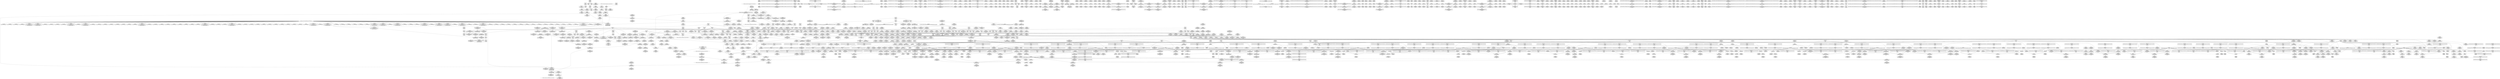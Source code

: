 digraph {
	CE0x50d5200 [shape=record,shape=Mrecord,label="{CE0x50d5200|task_sid:tmp11|security/selinux/hooks.c,208|*SummSink*}"]
	CE0x50a3670 [shape=record,shape=Mrecord,label="{CE0x50a3670|kmalloc:entry|*SummSource*}"]
	CE0x512d640 [shape=record,shape=Mrecord,label="{CE0x512d640|_call_void_lock_acquire(%struct.lockdep_map*_%map,_i32_0,_i32_0,_i32_2,_i32_0,_%struct.lockdep_map*_null,_i64_ptrtoint_(i8*_blockaddress(_rcu_lock_acquire,_%__here)_to_i64))_#10,_!dbg_!27716|include/linux/rcupdate.h,418}"]
	CE0x5077470 [shape=record,shape=Mrecord,label="{CE0x5077470|task_sid:tmp25|security/selinux/hooks.c,208|*SummSink*}"]
	CE0x5023830 [shape=record,shape=Mrecord,label="{CE0x5023830|ipc_alloc_security:perm|Function::ipc_alloc_security&Arg::perm::|*SummSink*}"]
	CE0x502c2a0 [shape=record,shape=Mrecord,label="{CE0x502c2a0|get_current:tmp4|./arch/x86/include/asm/current.h,14|*SummSink*}"]
	CE0x51276f0 [shape=record,shape=Mrecord,label="{CE0x51276f0|__rcu_read_lock:tmp2|*SummSource*}"]
	CE0x50a9d20 [shape=record,shape=Mrecord,label="{CE0x50a9d20|i64*_getelementptr_inbounds_(_2_x_i64_,_2_x_i64_*___llvm_gcov_ctr302,_i64_0,_i64_1)|*Constant*|*SummSource*}"]
	CE0x50590a0 [shape=record,shape=Mrecord,label="{CE0x50590a0|i64*_getelementptr_inbounds_(_11_x_i64_,_11_x_i64_*___llvm_gcov_ctr125,_i64_0,_i64_9)|*Constant*}"]
	CE0x50a6fe0 [shape=record,shape=Mrecord,label="{CE0x50a6fe0|i64*_getelementptr_inbounds_(_4_x_i64_,_4_x_i64_*___llvm_gcov_ctr133,_i64_0,_i64_1)|*Constant*}"]
	CE0x51477e0 [shape=record,shape=Mrecord,label="{CE0x51477e0|GLOBAL:lock_release|*Constant*|*SummSource*}"]
	CE0x5081bb0 [shape=record,shape=Mrecord,label="{CE0x5081bb0|rcu_read_lock:tmp|*SummSink*}"]
	CE0x5081110 [shape=record,shape=Mrecord,label="{CE0x5081110|get_current:bb|*SummSource*}"]
	CE0x5076d20 [shape=record,shape=Mrecord,label="{CE0x5076d20|i64*_getelementptr_inbounds_(_13_x_i64_,_13_x_i64_*___llvm_gcov_ctr126,_i64_0,_i64_11)|*Constant*|*SummSink*}"]
	CE0x50c1b40 [shape=record,shape=Mrecord,label="{CE0x50c1b40|rcu_read_lock:tmp17|include/linux/rcupdate.h,882}"]
	CE0x5023790 [shape=record,shape=Mrecord,label="{CE0x5023790|ipc_alloc_security:task|Function::ipc_alloc_security&Arg::task::|*SummSource*}"]
	CE0x4ff6080 [shape=record,shape=Mrecord,label="{CE0x4ff6080|i8*_getelementptr_inbounds_(_25_x_i8_,_25_x_i8_*_.str3,_i32_0,_i32_0)|*Constant*|*SummSink*}"]
	CE0x5024f80 [shape=record,shape=Mrecord,label="{CE0x5024f80|80:_i32,_112:_i8*,_:_CMRE_21,22_}"]
	CE0x511f7b0 [shape=record,shape=Mrecord,label="{CE0x511f7b0|_ret_void,_!dbg_!27717|include/linux/rcupdate.h,424|*SummSink*}"]
	CE0x5095b00 [shape=record,shape=Mrecord,label="{CE0x5095b00|rcu_read_lock:call|include/linux/rcupdate.h,882|*SummSource*}"]
	CE0x4ff66a0 [shape=record,shape=Mrecord,label="{CE0x4ff66a0|GLOBAL:__llvm_gcov_ctr301|Global_var:__llvm_gcov_ctr301|*SummSink*}"]
	CE0x50a5220 [shape=record,shape=Mrecord,label="{CE0x50a5220|i64*_getelementptr_inbounds_(_2_x_i64_,_2_x_i64_*___llvm_gcov_ctr109,_i64_0,_i64_1)|*Constant*|*SummSink*}"]
	CE0x501ffa0 [shape=record,shape=Mrecord,label="{CE0x501ffa0|i64_0|*Constant*}"]
	CE0x501ef20 [shape=record,shape=Mrecord,label="{CE0x501ef20|%struct.task_struct*_(%struct.task_struct**)*_asm_movq_%gs:$_1:P_,$0_,_r,im,_dirflag_,_fpsr_,_flags_}"]
	CE0x5069630 [shape=record,shape=Mrecord,label="{CE0x5069630|current_sid:tmp3}"]
	CE0x50d2a10 [shape=record,shape=Mrecord,label="{CE0x50d2a10|cred_sid:entry|*SummSource*}"]
	CE0x5143890 [shape=record,shape=Mrecord,label="{CE0x5143890|__rcu_read_unlock:do.end|*SummSource*}"]
	CE0x50c0d20 [shape=record,shape=Mrecord,label="{CE0x50c0d20|rcu_read_lock:tmp16|include/linux/rcupdate.h,882}"]
	CE0x6cc8a50 [shape=record,shape=Mrecord,label="{CE0x6cc8a50|80:_i32,_112:_i8*,_:_CMRE_67,68_}"]
	CE0x5134620 [shape=record,shape=Mrecord,label="{CE0x5134620|_call_void_asm_addl_$1,_%gs:$0_,_*m,ri,*m,_dirflag_,_fpsr_,_flags_(i32*___preempt_count,_i32_%val,_i32*___preempt_count)_#3,_!dbg_!27714,_!srcloc_!27717|./arch/x86/include/asm/preempt.h,72|*SummSource*}"]
	CE0x50c3d70 [shape=record,shape=Mrecord,label="{CE0x50c3d70|rcu_read_unlock:entry|*SummSink*}"]
	CE0x51632b0 [shape=record,shape=Mrecord,label="{CE0x51632b0|__preempt_count_sub:tmp2|*SummSink*}"]
	CE0x511fe00 [shape=record,shape=Mrecord,label="{CE0x511fe00|GLOBAL:__rcu_read_unlock|*Constant*|*SummSink*}"]
	CE0x5146ef0 [shape=record,shape=Mrecord,label="{CE0x5146ef0|rcu_lock_release:tmp5|include/linux/rcupdate.h,423|*SummSink*}"]
	CE0x50aa050 [shape=record,shape=Mrecord,label="{CE0x50aa050|COLLAPSED:_GCMRE___llvm_gcov_ctr301_internal_global_6_x_i64_zeroinitializer:_elem_0:default:}"]
	CE0x5003980 [shape=record,shape=Mrecord,label="{CE0x5003980|i64*_getelementptr_inbounds_(_11_x_i64_,_11_x_i64_*___llvm_gcov_ctr125,_i64_0,_i64_6)|*Constant*|*SummSink*}"]
	CE0x50b25a0 [shape=record,shape=Mrecord,label="{CE0x50b25a0|rcu_read_unlock:tmp3|*SummSink*}"]
	CE0x50a88b0 [shape=record,shape=Mrecord,label="{CE0x50a88b0|rcu_read_unlock:if.then|*SummSink*}"]
	CE0x513cf30 [shape=record,shape=Mrecord,label="{CE0x513cf30|__preempt_count_sub:tmp6|./arch/x86/include/asm/preempt.h,78|*SummSink*}"]
	CE0x505af30 [shape=record,shape=Mrecord,label="{CE0x505af30|selinux_sem_alloc_security:tmp19|security/selinux/hooks.c,5405}"]
	CE0x50b3da0 [shape=record,shape=Mrecord,label="{CE0x50b3da0|rcu_read_lock:tmp5|include/linux/rcupdate.h,882|*SummSource*}"]
	CE0x5112da0 [shape=record,shape=Mrecord,label="{CE0x5112da0|_call_void_asm_addl_$1,_%gs:$0_,_*m,ri,*m,_dirflag_,_fpsr_,_flags_(i32*___preempt_count,_i32_%sub,_i32*___preempt_count)_#3,_!dbg_!27717,_!srcloc_!27718|./arch/x86/include/asm/preempt.h,77|*SummSource*}"]
	CE0x5154aa0 [shape=record,shape=Mrecord,label="{CE0x5154aa0|i64*_getelementptr_inbounds_(_4_x_i64_,_4_x_i64_*___llvm_gcov_ctr135,_i64_0,_i64_0)|*Constant*|*SummSource*}"]
	CE0x5069810 [shape=record,shape=Mrecord,label="{CE0x5069810|current_sid:tmp3|*SummSource*}"]
	CE0x4fff420 [shape=record,shape=Mrecord,label="{CE0x4fff420|i64*_getelementptr_inbounds_(_9_x_i64_,_9_x_i64_*___llvm_gcov_ctr317,_i64_0,_i64_0)|*Constant*|*SummSource*}"]
	CE0x5098d50 [shape=record,shape=Mrecord,label="{CE0x5098d50|rcu_read_unlock:tmp11|include/linux/rcupdate.h,933|*SummSource*}"]
	CE0x5112200 [shape=record,shape=Mrecord,label="{CE0x5112200|COLLAPSED:_GCMRE___llvm_gcov_ctr132_internal_global_11_x_i64_zeroinitializer:_elem_0:default:}"]
	CE0x50c97c0 [shape=record,shape=Mrecord,label="{CE0x50c97c0|i32_0|*Constant*}"]
	CE0x506fcd0 [shape=record,shape=Mrecord,label="{CE0x506fcd0|COLLAPSED:_GCMRE___llvm_gcov_ctr302_internal_global_2_x_i64_zeroinitializer:_elem_0:default:}"]
	CE0x505d100 [shape=record,shape=Mrecord,label="{CE0x505d100|selinux_sem_alloc_security:sem_perm9|security/selinux/hooks.c,5402|*SummSink*}"]
	CE0x50a9990 [shape=record,shape=Mrecord,label="{CE0x50a9990|kzalloc:flags|Function::kzalloc&Arg::flags::}"]
	CE0x50079a0 [shape=record,shape=Mrecord,label="{CE0x50079a0|80:_i32,_112:_i8*,_:_CMRE_71,72_}"]
	CE0x5111790 [shape=record,shape=Mrecord,label="{CE0x5111790|rcu_read_unlock:tmp7|include/linux/rcupdate.h,933}"]
	CE0x5093d60 [shape=record,shape=Mrecord,label="{CE0x5093d60|rcu_read_unlock:if.end|*SummSink*}"]
	CE0x5084d80 [shape=record,shape=Mrecord,label="{CE0x5084d80|task_sid:tmp9|security/selinux/hooks.c,208}"]
	CE0x505c420 [shape=record,shape=Mrecord,label="{CE0x505c420|selinux_sem_alloc_security:tmp16|security/selinux/hooks.c,5402|*SummSource*}"]
	CE0x4ffb0b0 [shape=record,shape=Mrecord,label="{CE0x4ffb0b0|selinux_sem_alloc_security:bb|*SummSource*}"]
	CE0x5054250 [shape=record,shape=Mrecord,label="{CE0x5054250|selinux_sem_alloc_security:tmp12|security/selinux/hooks.c,5401}"]
	CE0x502e620 [shape=record,shape=Mrecord,label="{CE0x502e620|ipc_alloc_security:tobool|security/selinux/hooks.c,5084}"]
	CE0x513a360 [shape=record,shape=Mrecord,label="{CE0x513a360|__preempt_count_add:do.end}"]
	CE0x5116b90 [shape=record,shape=Mrecord,label="{CE0x5116b90|rcu_lock_release:tmp}"]
	CE0x502a150 [shape=record,shape=Mrecord,label="{CE0x502a150|_ret_i32_%retval.0,_!dbg_!27746|security/selinux/hooks.c,5406|*SummSink*}"]
	CE0x5088f20 [shape=record,shape=Mrecord,label="{CE0x5088f20|ipc_alloc_security:sclass2|security/selinux/hooks.c,5088}"]
	CE0x5035890 [shape=record,shape=Mrecord,label="{CE0x5035890|selinux_sem_alloc_security:tmp6|security/selinux/hooks.c,5392|*SummSink*}"]
	CE0x5051390 [shape=record,shape=Mrecord,label="{CE0x5051390|selinux_sem_alloc_security:call6|security/selinux/hooks.c,5399|*SummSource*}"]
	CE0x5082b80 [shape=record,shape=Mrecord,label="{CE0x5082b80|rcu_read_lock:tobool|include/linux/rcupdate.h,882|*SummSink*}"]
	CE0x509f890 [shape=record,shape=Mrecord,label="{CE0x509f890|ipc_free_security:tmp2|*SummSink*}"]
	CE0x508d390 [shape=record,shape=Mrecord,label="{CE0x508d390|ipc_alloc_security:tmp6|security/selinux/hooks.c,5084}"]
	CE0x506dd60 [shape=record,shape=Mrecord,label="{CE0x506dd60|i32_32768|*Constant*|*SummSink*}"]
	CE0x5142d60 [shape=record,shape=Mrecord,label="{CE0x5142d60|rcu_lock_release:tmp7}"]
	CE0x5026920 [shape=record,shape=Mrecord,label="{CE0x5026920|80:_i32,_112:_i8*,_:_CMRE_42,43_}"]
	CE0x5096e10 [shape=record,shape=Mrecord,label="{CE0x5096e10|task_sid:do.end|*SummSink*}"]
	CE0x5032960 [shape=record,shape=Mrecord,label="{CE0x5032960|avc_has_perm:auditdata|Function::avc_has_perm&Arg::auditdata::|*SummSink*}"]
	CE0x50b3fc0 [shape=record,shape=Mrecord,label="{CE0x50b3fc0|cred_sid:sid|security/selinux/hooks.c,197|*SummSink*}"]
	CE0x5094d30 [shape=record,shape=Mrecord,label="{CE0x5094d30|rcu_read_unlock:tmp12|include/linux/rcupdate.h,933|*SummSink*}"]
	CE0x5001f00 [shape=record,shape=Mrecord,label="{CE0x5001f00|i64*_getelementptr_inbounds_(_6_x_i64_,_6_x_i64_*___llvm_gcov_ctr301,_i64_0,_i64_0)|*Constant*}"]
	CE0x507c810 [shape=record,shape=Mrecord,label="{CE0x507c810|i8*_getelementptr_inbounds_(_41_x_i8_,_41_x_i8_*_.str44,_i32_0,_i32_0)|*Constant*|*SummSink*}"]
	CE0x50c4df0 [shape=record,shape=Mrecord,label="{CE0x50c4df0|i64*_getelementptr_inbounds_(_11_x_i64_,_11_x_i64_*___llvm_gcov_ctr127,_i64_0,_i64_1)|*Constant*}"]
	CE0x501dc90 [shape=record,shape=Mrecord,label="{CE0x501dc90|80:_i32,_112:_i8*,_:_CMRE_59,60_}"]
	"CONST[source:0(mediator),value:2(dynamic)][purpose:{object}][SnkIdx:1]"
	CE0x5146740 [shape=record,shape=Mrecord,label="{CE0x5146740|rcu_lock_release:tmp4|include/linux/rcupdate.h,423|*SummSink*}"]
	CE0x5026b40 [shape=record,shape=Mrecord,label="{CE0x5026b40|80:_i32,_112:_i8*,_:_CMRE_44,45_}"]
	CE0x5006290 [shape=record,shape=Mrecord,label="{CE0x5006290|COLLAPSED:_GCMRE___llvm_gcov_ctr182_internal_global_2_x_i64_zeroinitializer:_elem_0:default:}"]
	CE0x50961b0 [shape=record,shape=Mrecord,label="{CE0x50961b0|i64_6|*Constant*|*SummSink*}"]
	CE0x5092bd0 [shape=record,shape=Mrecord,label="{CE0x5092bd0|__preempt_count_add:val|Function::__preempt_count_add&Arg::val::|*SummSink*}"]
	CE0x515f640 [shape=record,shape=Mrecord,label="{CE0x515f640|__preempt_count_sub:bb|*SummSink*}"]
	CE0x50c11c0 [shape=record,shape=Mrecord,label="{CE0x50c11c0|i64*_getelementptr_inbounds_(_11_x_i64_,_11_x_i64_*___llvm_gcov_ctr127,_i64_0,_i64_8)|*Constant*}"]
	CE0x5066910 [shape=record,shape=Mrecord,label="{CE0x5066910|ipc_free_security:tmp4|*LoadInst*|security/selinux/hooks.c,5097|*SummSource*}"]
	CE0x5130480 [shape=record,shape=Mrecord,label="{CE0x5130480|__rcu_read_unlock:tmp4|include/linux/rcupdate.h,244|*SummSource*}"]
	CE0x506c890 [shape=record,shape=Mrecord,label="{CE0x506c890|i64_5|*Constant*}"]
	CE0x50baf70 [shape=record,shape=Mrecord,label="{CE0x50baf70|__rcu_read_lock:tmp6|include/linux/rcupdate.h,240|*SummSource*}"]
	CE0x5098510 [shape=record,shape=Mrecord,label="{CE0x5098510|rcu_lock_release:tmp3|*SummSink*}"]
	CE0x50bd100 [shape=record,shape=Mrecord,label="{CE0x50bd100|rcu_read_lock:tobool1|include/linux/rcupdate.h,882|*SummSink*}"]
	CE0x50c0a30 [shape=record,shape=Mrecord,label="{CE0x50c0a30|rcu_read_lock:tmp15|include/linux/rcupdate.h,882|*SummSource*}"]
	CE0x5007e60 [shape=record,shape=Mrecord,label="{CE0x5007e60|current_sid:tmp2|*SummSink*}"]
	CE0x5063900 [shape=record,shape=Mrecord,label="{CE0x5063900|rcu_read_unlock:tmp14|include/linux/rcupdate.h,933|*SummSink*}"]
	CE0x50c5710 [shape=record,shape=Mrecord,label="{CE0x50c5710|task_sid:tmp20|security/selinux/hooks.c,208}"]
	CE0x50bb160 [shape=record,shape=Mrecord,label="{CE0x50bb160|rcu_read_unlock:land.lhs.true2|*SummSink*}"]
	CE0x509b4f0 [shape=record,shape=Mrecord,label="{CE0x509b4f0|i8*_null|*Constant*|*SummSource*}"]
	CE0x5133bf0 [shape=record,shape=Mrecord,label="{CE0x5133bf0|rcu_lock_release:bb}"]
	CE0x50c2f40 [shape=record,shape=Mrecord,label="{CE0x50c2f40|i64*_getelementptr_inbounds_(_13_x_i64_,_13_x_i64_*___llvm_gcov_ctr126,_i64_0,_i64_0)|*Constant*|*SummSource*}"]
	CE0x5112270 [shape=record,shape=Mrecord,label="{CE0x5112270|rcu_read_unlock:tmp|*SummSource*}"]
	CE0x507fa20 [shape=record,shape=Mrecord,label="{CE0x507fa20|current_sid:tmp23|security/selinux/hooks.c,218|*SummSink*}"]
	CE0x5096640 [shape=record,shape=Mrecord,label="{CE0x5096640|__rcu_read_lock:entry}"]
	CE0x506fb00 [shape=record,shape=Mrecord,label="{CE0x506fb00|current_sid:tmp12|security/selinux/hooks.c,218}"]
	CE0x512cc30 [shape=record,shape=Mrecord,label="{CE0x512cc30|__rcu_read_unlock:tmp3}"]
	CE0x50754b0 [shape=record,shape=Mrecord,label="{CE0x50754b0|i64*_getelementptr_inbounds_(_6_x_i64_,_6_x_i64_*___llvm_gcov_ctr301,_i64_0,_i64_5)|*Constant*|*SummSink*}"]
	CE0x5078530 [shape=record,shape=Mrecord,label="{CE0x5078530|current_sid:tmp20|security/selinux/hooks.c,218|*SummSource*}"]
	CE0x50010f0 [shape=record,shape=Mrecord,label="{CE0x50010f0|get_current:tmp|*SummSource*}"]
	CE0x502fb00 [shape=record,shape=Mrecord,label="{CE0x502fb00|get_current:tmp2}"]
	CE0x502cf30 [shape=record,shape=Mrecord,label="{CE0x502cf30|i8_1|*Constant*}"]
	CE0x50af4a0 [shape=record,shape=Mrecord,label="{CE0x50af4a0|rcu_read_unlock:call|include/linux/rcupdate.h,933|*SummSource*}"]
	CE0x50bd990 [shape=record,shape=Mrecord,label="{CE0x50bd990|rcu_read_lock:tmp9|include/linux/rcupdate.h,882|*SummSource*}"]
	CE0x5028a10 [shape=record,shape=Mrecord,label="{CE0x5028a10|current_sid:do.body|*SummSource*}"]
	CE0x5050850 [shape=record,shape=Mrecord,label="{CE0x5050850|0:_i16,_4:_i32,_:_CMRE_0,2_|*MultipleSource*|security/selinux/hooks.c,5394|security/selinux/hooks.c,5394|security/selinux/hooks.c,5399}"]
	CE0x5022290 [shape=record,shape=Mrecord,label="{CE0x5022290|ipc_alloc_security:tmp7|security/selinux/hooks.c,5085}"]
	CE0x5087160 [shape=record,shape=Mrecord,label="{CE0x5087160|ipc_free_security:bb|*SummSource*}"]
	CE0x50349f0 [shape=record,shape=Mrecord,label="{CE0x50349f0|selinux_sem_alloc_security:type|security/selinux/hooks.c,5396|*SummSource*}"]
	CE0x514cad0 [shape=record,shape=Mrecord,label="{CE0x514cad0|i64*_getelementptr_inbounds_(_4_x_i64_,_4_x_i64_*___llvm_gcov_ctr129,_i64_0,_i64_3)|*Constant*|*SummSource*}"]
	CE0x4ff7060 [shape=record,shape=Mrecord,label="{CE0x4ff7060|selinux_sem_alloc_security:sem_perm|security/selinux/hooks.c,5390|*SummSink*}"]
	CE0x50c80d0 [shape=record,shape=Mrecord,label="{CE0x50c80d0|i64_3|*Constant*}"]
	CE0x505be30 [shape=record,shape=Mrecord,label="{CE0x505be30|i64*_getelementptr_inbounds_(_9_x_i64_,_9_x_i64_*___llvm_gcov_ctr317,_i64_0,_i64_8)|*Constant*|*SummSource*}"]
	CE0x50c8460 [shape=record,shape=Mrecord,label="{CE0x50c8460|task_sid:call|security/selinux/hooks.c,208|*SummSink*}"]
	CE0x50229d0 [shape=record,shape=Mrecord,label="{CE0x50229d0|current_sid:tmp7|security/selinux/hooks.c,218|*SummSource*}"]
	CE0x50ae610 [shape=record,shape=Mrecord,label="{CE0x50ae610|rcu_read_lock:tmp7|include/linux/rcupdate.h,882|*SummSource*}"]
	CE0x5071510 [shape=record,shape=Mrecord,label="{CE0x5071510|_call_void_mcount()_#3|*SummSink*}"]
	"CONST[source:2(external),value:2(dynamic)][purpose:{subject}][SrcIdx:15]"
	CE0x51421b0 [shape=record,shape=Mrecord,label="{CE0x51421b0|__rcu_read_unlock:tmp|*SummSource*}"]
	CE0x51119d0 [shape=record,shape=Mrecord,label="{CE0x51119d0|rcu_read_unlock:tmp7|include/linux/rcupdate.h,933|*SummSource*}"]
	CE0x507d6e0 [shape=record,shape=Mrecord,label="{CE0x507d6e0|task_sid:tmp9|security/selinux/hooks.c,208|*SummSink*}"]
	CE0x51430f0 [shape=record,shape=Mrecord,label="{CE0x51430f0|i8*_undef|*Constant*}"]
	CE0x50955d0 [shape=record,shape=Mrecord,label="{CE0x50955d0|rcu_read_lock:entry|*SummSink*}"]
	CE0x5027700 [shape=record,shape=Mrecord,label="{CE0x5027700|80:_i32,_112:_i8*,_:_CMRE_16,17_}"]
	CE0x50baf00 [shape=record,shape=Mrecord,label="{CE0x50baf00|__rcu_read_lock:tmp6|include/linux/rcupdate.h,240}"]
	CE0x509f3f0 [shape=record,shape=Mrecord,label="{CE0x509f3f0|ipc_alloc_security:tmp2|security/selinux/hooks.c,5083|*SummSink*}"]
	CE0x505b9e0 [shape=record,shape=Mrecord,label="{CE0x505b9e0|i64*_getelementptr_inbounds_(_9_x_i64_,_9_x_i64_*___llvm_gcov_ctr317,_i64_0,_i64_8)|*Constant*}"]
	CE0x5001a00 [shape=record,shape=Mrecord,label="{CE0x5001a00|80:_i32,_112:_i8*,_:_CMRE_25,26_}"]
	CE0x5005b20 [shape=record,shape=Mrecord,label="{CE0x5005b20|selinux_sem_alloc_security:tmp1|*SummSource*}"]
	CE0x50c3bc0 [shape=record,shape=Mrecord,label="{CE0x50c3bc0|GLOBAL:rcu_read_unlock|*Constant*|*SummSink*}"]
	CE0x50af050 [shape=record,shape=Mrecord,label="{CE0x50af050|rcu_read_lock:land.lhs.true|*SummSource*}"]
	CE0x501c2e0 [shape=record,shape=Mrecord,label="{CE0x501c2e0|selinux_sem_alloc_security:tmp|*SummSource*}"]
	CE0x501cbb0 [shape=record,shape=Mrecord,label="{CE0x501cbb0|i64_0|*Constant*|*SummSource*}"]
	CE0x502e100 [shape=record,shape=Mrecord,label="{CE0x502e100|kzalloc:tmp3|*SummSink*}"]
	CE0x50156e0 [shape=record,shape=Mrecord,label="{CE0x50156e0|80:_i32,_112:_i8*,_:_CMRE_80,84_|*MultipleSource*|Function::selinux_sem_alloc_security&Arg::sma::|security/selinux/hooks.c,5390}"]
	CE0x51290c0 [shape=record,shape=Mrecord,label="{CE0x51290c0|i64*_getelementptr_inbounds_(_4_x_i64_,_4_x_i64_*___llvm_gcov_ctr128,_i64_0,_i64_1)|*Constant*}"]
	CE0x5119710 [shape=record,shape=Mrecord,label="{CE0x5119710|rcu_read_unlock:tmp18|include/linux/rcupdate.h,933|*SummSource*}"]
	CE0x514ea20 [shape=record,shape=Mrecord,label="{CE0x514ea20|__rcu_read_unlock:do.body|*SummSink*}"]
	CE0x5099780 [shape=record,shape=Mrecord,label="{CE0x5099780|task_sid:bb|*SummSink*}"]
	CE0x501eeb0 [shape=record,shape=Mrecord,label="{CE0x501eeb0|get_current:tmp4|./arch/x86/include/asm/current.h,14}"]
	CE0x5014c50 [shape=record,shape=Mrecord,label="{CE0x5014c50|80:_i32,_112:_i8*,_:_CMRE_29,30_}"]
	CE0x5160420 [shape=record,shape=Mrecord,label="{CE0x5160420|i64*_getelementptr_inbounds_(_4_x_i64_,_4_x_i64_*___llvm_gcov_ctr135,_i64_0,_i64_3)|*Constant*|*SummSink*}"]
	CE0x50256f0 [shape=record,shape=Mrecord,label="{CE0x50256f0|80:_i32,_112:_i8*,_:_CMRE_0,1_}"]
	CE0x5000dd0 [shape=record,shape=Mrecord,label="{CE0x5000dd0|i64*_getelementptr_inbounds_(_2_x_i64_,_2_x_i64_*___llvm_gcov_ctr98,_i64_0,_i64_1)|*Constant*|*SummSource*}"]
	CE0x50b78a0 [shape=record,shape=Mrecord,label="{CE0x50b78a0|rcu_read_lock:tmp19|include/linux/rcupdate.h,882|*SummSink*}"]
	CE0x50d52d0 [shape=record,shape=Mrecord,label="{CE0x50d52d0|task_sid:tmp13|security/selinux/hooks.c,208}"]
	CE0x5035820 [shape=record,shape=Mrecord,label="{CE0x5035820|selinux_sem_alloc_security:tmp6|security/selinux/hooks.c,5392|*SummSource*}"]
	CE0x511f140 [shape=record,shape=Mrecord,label="{CE0x511f140|rcu_lock_release:map|Function::rcu_lock_release&Arg::map::|*SummSource*}"]
	CE0x5128250 [shape=record,shape=Mrecord,label="{CE0x5128250|GLOBAL:lock_acquire|*Constant*|*SummSource*}"]
	CE0x5066c40 [shape=record,shape=Mrecord,label="{CE0x5066c40|ipc_free_security:tmp6|security/selinux/hooks.c,5099}"]
	CE0x5095b70 [shape=record,shape=Mrecord,label="{CE0x5095b70|rcu_read_lock:call|include/linux/rcupdate.h,882|*SummSink*}"]
	CE0x50c4b80 [shape=record,shape=Mrecord,label="{CE0x50c4b80|rcu_read_lock:tmp1|*SummSource*}"]
	CE0x514ded0 [shape=record,shape=Mrecord,label="{CE0x514ded0|GLOBAL:__preempt_count|Global_var:__preempt_count|*SummSink*}"]
	CE0x4ffac10 [shape=record,shape=Mrecord,label="{CE0x4ffac10|COLLAPSED:_GCMRE___llvm_gcov_ctr317_internal_global_9_x_i64_zeroinitializer:_elem_0:default:}"]
	CE0x50b01a0 [shape=record,shape=Mrecord,label="{CE0x50b01a0|rcu_read_lock:do.end|*SummSource*}"]
	CE0x5025300 [shape=record,shape=Mrecord,label="{CE0x5025300|selinux_sem_alloc_security:tmp5|security/selinux/hooks.c,5391}"]
	CE0x5028f80 [shape=record,shape=Mrecord,label="{CE0x5028f80|selinux_sem_alloc_security:tmp20|security/selinux/hooks.c,5406|*SummSource*}"]
	CE0x5012ec0 [shape=record,shape=Mrecord,label="{CE0x5012ec0|selinux_sem_alloc_security:tmp8|security/selinux/hooks.c,5394|*SummSink*}"]
	CE0x50a1d60 [shape=record,shape=Mrecord,label="{CE0x50a1d60|task_sid:tmp2|*SummSource*}"]
	CE0x5089950 [shape=record,shape=Mrecord,label="{CE0x5089950|ipc_alloc_security:bb|*SummSource*}"]
	CE0x511aa90 [shape=record,shape=Mrecord,label="{CE0x511aa90|rcu_read_unlock:tmp21|include/linux/rcupdate.h,935}"]
	CE0x5055a00 [shape=record,shape=Mrecord,label="{CE0x5055a00|avc_has_perm:tsid|Function::avc_has_perm&Arg::tsid::|*SummSink*}"]
	CE0x5074170 [shape=record,shape=Mrecord,label="{CE0x5074170|rcu_read_unlock:land.lhs.true|*SummSink*}"]
	CE0x513a1c0 [shape=record,shape=Mrecord,label="{CE0x513a1c0|__preempt_count_add:bb|*SummSource*}"]
	CE0x5141fb0 [shape=record,shape=Mrecord,label="{CE0x5141fb0|__rcu_read_lock:do.end}"]
	CE0x5074a40 [shape=record,shape=Mrecord,label="{CE0x5074a40|i32_-12|*Constant*}"]
	CE0x5014eb0 [shape=record,shape=Mrecord,label="{CE0x5014eb0|80:_i32,_112:_i8*,_:_CMRE_31,32_}"]
	CE0x508d0c0 [shape=record,shape=Mrecord,label="{CE0x508d0c0|ipc_alloc_security:tmp5|security/selinux/hooks.c,5084|*SummSource*}"]
	CE0x50c7300 [shape=record,shape=Mrecord,label="{CE0x50c7300|task_sid:tmp3|*SummSink*}"]
	CE0x50c8e30 [shape=record,shape=Mrecord,label="{CE0x50c8e30|0:_i8,_:_GCMR_task_sid.__warned_internal_global_i8_0,_section_.data.unlikely_,_align_1:_elem_0:default:}"]
	CE0x50978f0 [shape=record,shape=Mrecord,label="{CE0x50978f0|cred_sid:security|security/selinux/hooks.c,196|*SummSink*}"]
	CE0x5014020 [shape=record,shape=Mrecord,label="{CE0x5014020|i64*_getelementptr_inbounds_(_11_x_i64_,_11_x_i64_*___llvm_gcov_ctr125,_i64_0,_i64_1)|*Constant*}"]
	CE0x504eeb0 [shape=record,shape=Mrecord,label="{CE0x504eeb0|current_sid:tmp17|security/selinux/hooks.c,218|*SummSource*}"]
	CE0x50c53f0 [shape=record,shape=Mrecord,label="{CE0x50c53f0|rcu_read_lock:if.end}"]
	CE0x5138940 [shape=record,shape=Mrecord,label="{CE0x5138940|__preempt_count_add:tmp6|./arch/x86/include/asm/preempt.h,73|*SummSource*}"]
	CE0x50b4750 [shape=record,shape=Mrecord,label="{CE0x50b4750|rcu_read_lock:tmp18|include/linux/rcupdate.h,882|*SummSink*}"]
	CE0x511f200 [shape=record,shape=Mrecord,label="{CE0x511f200|rcu_lock_release:map|Function::rcu_lock_release&Arg::map::|*SummSink*}"]
	CE0x50b9710 [shape=record,shape=Mrecord,label="{CE0x50b9710|i64*_getelementptr_inbounds_(_2_x_i64_,_2_x_i64_*___llvm_gcov_ctr131,_i64_0,_i64_0)|*Constant*}"]
	CE0x5163340 [shape=record,shape=Mrecord,label="{CE0x5163340|__preempt_count_sub:tmp3}"]
	CE0x512be40 [shape=record,shape=Mrecord,label="{CE0x512be40|i64*_getelementptr_inbounds_(_4_x_i64_,_4_x_i64_*___llvm_gcov_ctr129,_i64_0,_i64_1)|*Constant*|*SummSink*}"]
	CE0x50be4d0 [shape=record,shape=Mrecord,label="{CE0x50be4d0|rcu_read_lock:tmp11|include/linux/rcupdate.h,882|*SummSink*}"]
	CE0x513cec0 [shape=record,shape=Mrecord,label="{CE0x513cec0|__preempt_count_sub:tmp6|./arch/x86/include/asm/preempt.h,78|*SummSource*}"]
	CE0x5067070 [shape=record,shape=Mrecord,label="{CE0x5067070|_call_void_mcount()_#3|*SummSink*}"]
	CE0x5162390 [shape=record,shape=Mrecord,label="{CE0x5162390|__preempt_count_sub:bb}"]
	CE0x50030d0 [shape=record,shape=Mrecord,label="{CE0x50030d0|current_sid:tmp5|security/selinux/hooks.c,218}"]
	CE0x50a9aa0 [shape=record,shape=Mrecord,label="{CE0x50a9aa0|i64*_getelementptr_inbounds_(_2_x_i64_,_2_x_i64_*___llvm_gcov_ctr302,_i64_0,_i64_1)|*Constant*}"]
	CE0x50040e0 [shape=record,shape=Mrecord,label="{CE0x50040e0|i64_3|*Constant*|*SummSink*}"]
	CE0x50bda60 [shape=record,shape=Mrecord,label="{CE0x50bda60|rcu_read_lock:tmp9|include/linux/rcupdate.h,882|*SummSink*}"]
	CE0x514f2b0 [shape=record,shape=Mrecord,label="{CE0x514f2b0|__preempt_count_sub:tmp}"]
	CE0x505d720 [shape=record,shape=Mrecord,label="{CE0x505d720|_call_void_ipc_free_security(%struct.kern_ipc_perm*_%sem_perm9)_#10,_!dbg_!27743|security/selinux/hooks.c,5402|*SummSink*}"]
	CE0x4707fe0 [shape=record,shape=Mrecord,label="{CE0x4707fe0|80:_i32,_112:_i8*,_:_CMRE_13,14_}"]
	CE0x5120c00 [shape=record,shape=Mrecord,label="{CE0x5120c00|__rcu_read_lock:bb|*SummSink*}"]
	CE0x509d9f0 [shape=record,shape=Mrecord,label="{CE0x509d9f0|i64*_getelementptr_inbounds_(_2_x_i64_,_2_x_i64_*___llvm_gcov_ctr98,_i64_0,_i64_0)|*Constant*}"]
	CE0x5076360 [shape=record,shape=Mrecord,label="{CE0x5076360|task_sid:tmp23|security/selinux/hooks.c,208|*SummSink*}"]
	CE0x5007870 [shape=record,shape=Mrecord,label="{CE0x5007870|80:_i32,_112:_i8*,_:_CMRE_70,71_}"]
	CE0x50c3980 [shape=record,shape=Mrecord,label="{CE0x50c3980|rcu_read_unlock:entry}"]
	CE0x5023060 [shape=record,shape=Mrecord,label="{CE0x5023060|GLOBAL:get_current|*Constant*|*SummSink*}"]
	CE0x5116810 [shape=record,shape=Mrecord,label="{CE0x5116810|_call_void___preempt_count_sub(i32_1)_#10,_!dbg_!27715|include/linux/rcupdate.h,244|*SummSink*}"]
	CE0x514d8f0 [shape=record,shape=Mrecord,label="{CE0x514d8f0|GLOBAL:__preempt_count|Global_var:__preempt_count}"]
	CE0x50563e0 [shape=record,shape=Mrecord,label="{CE0x50563e0|avc_has_perm:requested|Function::avc_has_perm&Arg::requested::|*SummSink*}"]
	CE0x5070ce0 [shape=record,shape=Mrecord,label="{CE0x5070ce0|i64*_getelementptr_inbounds_(_11_x_i64_,_11_x_i64_*___llvm_gcov_ctr125,_i64_0,_i64_8)|*Constant*}"]
	CE0x50104e0 [shape=record,shape=Mrecord,label="{CE0x50104e0|80:_i32,_112:_i8*,_:_CMRE_33,34_}"]
	CE0x5099fc0 [shape=record,shape=Mrecord,label="{CE0x5099fc0|__rcu_read_lock:tmp|*SummSource*}"]
	CE0x50a2480 [shape=record,shape=Mrecord,label="{CE0x50a2480|_ret_void,_!dbg_!27735|include/linux/rcupdate.h,884|*SummSink*}"]
	CE0x50b0620 [shape=record,shape=Mrecord,label="{CE0x50b0620|GLOBAL:rcu_lock_acquire|*Constant*}"]
	CE0x50504a0 [shape=record,shape=Mrecord,label="{CE0x50504a0|i32_3|*Constant*|*SummSink*}"]
	CE0x50206a0 [shape=record,shape=Mrecord,label="{CE0x50206a0|selinux_sem_alloc_security:sem_perm|security/selinux/hooks.c,5390}"]
	CE0x5117050 [shape=record,shape=Mrecord,label="{CE0x5117050|rcu_read_unlock:tobool1|include/linux/rcupdate.h,933}"]
	CE0x514d310 [shape=record,shape=Mrecord,label="{CE0x514d310|i64*_getelementptr_inbounds_(_4_x_i64_,_4_x_i64_*___llvm_gcov_ctr134,_i64_0,_i64_3)|*Constant*|*SummSink*}"]
	CE0x5142ae0 [shape=record,shape=Mrecord,label="{CE0x5142ae0|rcu_lock_release:tmp6|*SummSink*}"]
	CE0x50992d0 [shape=record,shape=Mrecord,label="{CE0x50992d0|rcu_lock_acquire:map|Function::rcu_lock_acquire&Arg::map::}"]
	CE0x50aad70 [shape=record,shape=Mrecord,label="{CE0x50aad70|rcu_read_unlock:tmp17|include/linux/rcupdate.h,933|*SummSource*}"]
	CE0x509b1b0 [shape=record,shape=Mrecord,label="{CE0x509b1b0|i8*_null|*Constant*}"]
	CE0x50caa90 [shape=record,shape=Mrecord,label="{CE0x50caa90|i64_1|*Constant*}"]
	CE0x50c00b0 [shape=record,shape=Mrecord,label="{CE0x50c00b0|rcu_read_lock:tmp13|include/linux/rcupdate.h,882|*SummSource*}"]
	CE0x50a3240 [shape=record,shape=Mrecord,label="{CE0x50a3240|_call_void_mcount()_#3}"]
	CE0x5064480 [shape=record,shape=Mrecord,label="{CE0x5064480|_call_void_mcount()_#3}"]
	CE0x5033660 [shape=record,shape=Mrecord,label="{CE0x5033660|i32_10|*Constant*}"]
	CE0x511af00 [shape=record,shape=Mrecord,label="{CE0x511af00|i64*_getelementptr_inbounds_(_11_x_i64_,_11_x_i64_*___llvm_gcov_ctr132,_i64_0,_i64_10)|*Constant*}"]
	CE0x5075300 [shape=record,shape=Mrecord,label="{CE0x5075300|i64*_getelementptr_inbounds_(_6_x_i64_,_6_x_i64_*___llvm_gcov_ctr301,_i64_0,_i64_5)|*Constant*|*SummSource*}"]
	CE0x5057ec0 [shape=record,shape=Mrecord,label="{CE0x5057ec0|task_sid:tobool4|security/selinux/hooks.c,208}"]
	CE0x5054970 [shape=record,shape=Mrecord,label="{CE0x5054970|selinux_sem_alloc_security:tmp13|security/selinux/hooks.c,5401|*SummSink*}"]
	CE0x511d340 [shape=record,shape=Mrecord,label="{CE0x511d340|i64*_getelementptr_inbounds_(_11_x_i64_,_11_x_i64_*___llvm_gcov_ctr132,_i64_0,_i64_9)|*Constant*}"]
	CE0x51382e0 [shape=record,shape=Mrecord,label="{CE0x51382e0|__preempt_count_sub:tmp7|./arch/x86/include/asm/preempt.h,78|*SummSource*}"]
	CE0x5139ef0 [shape=record,shape=Mrecord,label="{CE0x5139ef0|__rcu_read_unlock:tmp7|include/linux/rcupdate.h,245|*SummSink*}"]
	CE0x5064090 [shape=record,shape=Mrecord,label="{CE0x5064090|i64*_getelementptr_inbounds_(_2_x_i64_,_2_x_i64_*___llvm_gcov_ctr131,_i64_0,_i64_1)|*Constant*}"]
	CE0x502e910 [shape=record,shape=Mrecord,label="{CE0x502e910|i64*_getelementptr_inbounds_(_9_x_i64_,_9_x_i64_*___llvm_gcov_ctr317,_i64_0,_i64_3)|*Constant*}"]
	CE0x5032c70 [shape=record,shape=Mrecord,label="{CE0x5032c70|_ret_i32_%retval.0,_!dbg_!27728|security/selinux/avc.c,775|*SummSink*}"]
	CE0x50a6630 [shape=record,shape=Mrecord,label="{CE0x50a6630|ipc_alloc_security:tmp1|*SummSource*}"]
	CE0x5099420 [shape=record,shape=Mrecord,label="{CE0x5099420|rcu_lock_acquire:map|Function::rcu_lock_acquire&Arg::map::|*SummSource*}"]
	CE0x502ec50 [shape=record,shape=Mrecord,label="{CE0x502ec50|i64*_getelementptr_inbounds_(_9_x_i64_,_9_x_i64_*___llvm_gcov_ctr317,_i64_0,_i64_3)|*Constant*|*SummSource*}"]
	CE0x5002ac0 [shape=record,shape=Mrecord,label="{CE0x5002ac0|ipc_alloc_security:call|security/selinux/hooks.c,5083}"]
	CE0x5073be0 [shape=record,shape=Mrecord,label="{CE0x5073be0|rcu_read_unlock:tmp10|include/linux/rcupdate.h,933}"]
	CE0x50514c0 [shape=record,shape=Mrecord,label="{CE0x50514c0|selinux_sem_alloc_security:call6|security/selinux/hooks.c,5399|*SummSink*}"]
	CE0x50b31c0 [shape=record,shape=Mrecord,label="{CE0x50b31c0|rcu_read_unlock:tmp8|include/linux/rcupdate.h,933}"]
	CE0x511c750 [shape=record,shape=Mrecord,label="{CE0x511c750|i32_934|*Constant*}"]
	CE0x50c20e0 [shape=record,shape=Mrecord,label="{CE0x50c20e0|task_sid:call|security/selinux/hooks.c,208}"]
	CE0x50b6100 [shape=record,shape=Mrecord,label="{CE0x50b6100|i32_883|*Constant*|*SummSource*}"]
	CE0x50153e0 [shape=record,shape=Mrecord,label="{CE0x50153e0|80:_i32,_112:_i8*,_:_CMRE_72,73_|*MultipleSource*|Function::selinux_sem_alloc_security&Arg::sma::|security/selinux/hooks.c,5390}"]
	CE0x50c9f10 [shape=record,shape=Mrecord,label="{CE0x50c9f10|task_sid:tmp18|security/selinux/hooks.c,208|*SummSink*}"]
	CE0x511a380 [shape=record,shape=Mrecord,label="{CE0x511a380|rcu_read_unlock:tmp19|include/linux/rcupdate.h,933|*SummSource*}"]
	CE0x4ffce00 [shape=record,shape=Mrecord,label="{CE0x4ffce00|selinux_sem_alloc_security:call|security/selinux/hooks.c,5387|*SummSource*}"]
	CE0x501c8e0 [shape=record,shape=Mrecord,label="{CE0x501c8e0|selinux_sem_alloc_security:tmp2|security/selinux/hooks.c,5391|*SummSink*}"]
	CE0x5013d70 [shape=record,shape=Mrecord,label="{CE0x5013d70|80:_i32,_112:_i8*,_:_CMRE_37,38_}"]
	CE0x50b56f0 [shape=record,shape=Mrecord,label="{CE0x50b56f0|i8*_getelementptr_inbounds_(_25_x_i8_,_25_x_i8_*_.str45,_i32_0,_i32_0)|*Constant*|*SummSource*}"]
	CE0x5054de0 [shape=record,shape=Mrecord,label="{CE0x5054de0|selinux_sem_alloc_security:tmp14|security/selinux/hooks.c,5401|*SummSource*}"]
	CE0x50a13b0 [shape=record,shape=Mrecord,label="{CE0x50a13b0|i32_77|*Constant*|*SummSink*}"]
	CE0x4ff6810 [shape=record,shape=Mrecord,label="{CE0x4ff6810|ipc_alloc_security:tmp4|security/selinux/hooks.c,5084}"]
	CE0x50b6f10 [shape=record,shape=Mrecord,label="{CE0x50b6f10|i64*_getelementptr_inbounds_(_11_x_i64_,_11_x_i64_*___llvm_gcov_ctr127,_i64_0,_i64_9)|*Constant*|*SummSource*}"]
	CE0x509f820 [shape=record,shape=Mrecord,label="{CE0x509f820|ipc_free_security:tmp2|*SummSource*}"]
	CE0x51206b0 [shape=record,shape=Mrecord,label="{CE0x51206b0|_ret_void,_!dbg_!27717|include/linux/rcupdate.h,245}"]
	CE0x514a130 [shape=record,shape=Mrecord,label="{CE0x514a130|i64*_getelementptr_inbounds_(_4_x_i64_,_4_x_i64_*___llvm_gcov_ctr129,_i64_0,_i64_1)|*Constant*}"]
	CE0x51411d0 [shape=record,shape=Mrecord,label="{CE0x51411d0|i64*_getelementptr_inbounds_(_4_x_i64_,_4_x_i64_*___llvm_gcov_ctr135,_i64_0,_i64_0)|*Constant*}"]
	CE0x507be10 [shape=record,shape=Mrecord,label="{CE0x507be10|i8*_getelementptr_inbounds_(_25_x_i8_,_25_x_i8_*_.str3,_i32_0,_i32_0)|*Constant*}"]
	CE0x5027b10 [shape=record,shape=Mrecord,label="{CE0x5027b10|ipc_alloc_security:sid3|security/selinux/hooks.c,5089}"]
	CE0x50a8600 [shape=record,shape=Mrecord,label="{CE0x50a8600|_call_void_asm_sideeffect_,_memory_,_dirflag_,_fpsr_,_flags_()_#3,_!dbg_!27711,_!srcloc_!27714|include/linux/rcupdate.h,244|*SummSink*}"]
	CE0x50001e0 [shape=record,shape=Mrecord,label="{CE0x50001e0|80:_i32,_112:_i8*,_:_CMRE_22,23_}"]
	CE0x5019310 [shape=record,shape=Mrecord,label="{CE0x5019310|selinux_sem_alloc_security:call|security/selinux/hooks.c,5387|*SummSink*}"]
	CE0x5068140 [shape=record,shape=Mrecord,label="{CE0x5068140|kzalloc:or|include/linux/slab.h,578}"]
	CE0x50711b0 [shape=record,shape=Mrecord,label="{CE0x50711b0|task_sid:tmp6|security/selinux/hooks.c,208}"]
	CE0x4fff360 [shape=record,shape=Mrecord,label="{CE0x4fff360|i64*_getelementptr_inbounds_(_9_x_i64_,_9_x_i64_*___llvm_gcov_ctr317,_i64_0,_i64_0)|*Constant*}"]
	CE0x5131670 [shape=record,shape=Mrecord,label="{CE0x5131670|i64_ptrtoint_(i8*_blockaddress(_rcu_lock_acquire,_%__here)_to_i64)|*Constant*|*SummSink*}"]
	CE0x5000c60 [shape=record,shape=Mrecord,label="{CE0x5000c60|80:_i32,_112:_i8*,_:_CMRE_41,42_}"]
	CE0x50d6710 [shape=record,shape=Mrecord,label="{CE0x50d6710|task_sid:tmp7|security/selinux/hooks.c,208|*SummSource*}"]
	CE0x511f960 [shape=record,shape=Mrecord,label="{CE0x511f960|_call_void___rcu_read_unlock()_#10,_!dbg_!27734|include/linux/rcupdate.h,937|*SummSource*}"]
	CE0x506d020 [shape=record,shape=Mrecord,label="{CE0x506d020|i64*_getelementptr_inbounds_(_11_x_i64_,_11_x_i64_*___llvm_gcov_ctr125,_i64_0,_i64_0)|*Constant*|*SummSink*}"]
	CE0x507ee60 [shape=record,shape=Mrecord,label="{CE0x507ee60|current_sid:security|security/selinux/hooks.c,218}"]
	CE0x50d2330 [shape=record,shape=Mrecord,label="{CE0x50d2330|task_sid:call7|security/selinux/hooks.c,208|*SummSource*}"]
	CE0x50bf830 [shape=record,shape=Mrecord,label="{CE0x50bf830|rcu_read_unlock:tmp16|include/linux/rcupdate.h,933|*SummSink*}"]
	CE0x511c510 [shape=record,shape=Mrecord,label="{CE0x511c510|i8*_getelementptr_inbounds_(_44_x_i8_,_44_x_i8_*_.str47,_i32_0,_i32_0)|*Constant*|*SummSource*}"]
	"CONST[source:0(mediator),value:0(static)][purpose:{operation}][SnkIdx:3]"
	CE0x50512a0 [shape=record,shape=Mrecord,label="{CE0x50512a0|ipc_alloc_security:tmp|*SummSink*}"]
	CE0x511bca0 [shape=record,shape=Mrecord,label="{CE0x511bca0|rcu_read_unlock:tmp22|include/linux/rcupdate.h,935|*SummSink*}"]
	CE0x50bbfc0 [shape=record,shape=Mrecord,label="{CE0x50bbfc0|GLOBAL:rcu_lock_acquire|*Constant*|*SummSink*}"]
	CE0x5139070 [shape=record,shape=Mrecord,label="{CE0x5139070|__preempt_count_sub:tmp5|./arch/x86/include/asm/preempt.h,77|*SummSource*}"]
	CE0x500a020 [shape=record,shape=Mrecord,label="{CE0x500a020|80:_i32,_112:_i8*,_:_CMRE_52,53_}"]
	CE0x50c0180 [shape=record,shape=Mrecord,label="{CE0x50c0180|rcu_read_lock:tmp13|include/linux/rcupdate.h,882|*SummSink*}"]
	CE0x507e4e0 [shape=record,shape=Mrecord,label="{CE0x507e4e0|current_sid:tmp21|security/selinux/hooks.c,218|*SummSource*}"]
	CE0x5009520 [shape=record,shape=Mrecord,label="{CE0x5009520|80:_i32,_112:_i8*,_:_CMRE_53,54_}"]
	CE0x50c14d0 [shape=record,shape=Mrecord,label="{CE0x50c14d0|i64*_getelementptr_inbounds_(_11_x_i64_,_11_x_i64_*___llvm_gcov_ctr127,_i64_0,_i64_8)|*Constant*|*SummSource*}"]
	CE0x50bffe0 [shape=record,shape=Mrecord,label="{CE0x50bffe0|rcu_read_lock:tmp14|include/linux/rcupdate.h,882}"]
	CE0x507e610 [shape=record,shape=Mrecord,label="{CE0x507e610|i32_22|*Constant*}"]
	CE0x5142820 [shape=record,shape=Mrecord,label="{CE0x5142820|rcu_lock_release:tmp6}"]
	CE0x5078d30 [shape=record,shape=Mrecord,label="{CE0x5078d30|current_sid:call4|security/selinux/hooks.c,218|*SummSource*}"]
	CE0x50d17a0 [shape=record,shape=Mrecord,label="{CE0x50d17a0|task_sid:tmp26|security/selinux/hooks.c,208|*SummSink*}"]
	CE0x5116260 [shape=record,shape=Mrecord,label="{CE0x5116260|rcu_read_unlock:tmp8|include/linux/rcupdate.h,933|*SummSink*}"]
	CE0x5134810 [shape=record,shape=Mrecord,label="{CE0x5134810|void_(i32*,_i32,_i32*)*_asm_addl_$1,_%gs:$0_,_*m,ri,*m,_dirflag_,_fpsr_,_flags_}"]
	CE0x50b2530 [shape=record,shape=Mrecord,label="{CE0x50b2530|rcu_read_unlock:tmp3|*SummSource*}"]
	CE0x5115650 [shape=record,shape=Mrecord,label="{CE0x5115650|GLOBAL:__preempt_count_add|*Constant*|*SummSink*}"]
	CE0x505cb60 [shape=record,shape=Mrecord,label="{CE0x505cb60|selinux_sem_alloc_security:tmp17|security/selinux/hooks.c,5402|*SummSink*}"]
	CE0x50259f0 [shape=record,shape=Mrecord,label="{CE0x50259f0|get_current:tmp|*SummSink*}"]
	CE0x509d7e0 [shape=record,shape=Mrecord,label="{CE0x509d7e0|_call_void_asm_addl_$1,_%gs:$0_,_*m,ri,*m,_dirflag_,_fpsr_,_flags_(i32*___preempt_count,_i32_%val,_i32*___preempt_count)_#3,_!dbg_!27714,_!srcloc_!27717|./arch/x86/include/asm/preempt.h,72}"]
	CE0x504fb20 [shape=record,shape=Mrecord,label="{CE0x504fb20|selinux_sem_alloc_security:sem_perm4|security/selinux/hooks.c,5397}"]
	CE0x506afd0 [shape=record,shape=Mrecord,label="{CE0x506afd0|ipc_alloc_security:call|security/selinux/hooks.c,5083|*SummSink*}"]
	CE0x5004ee0 [shape=record,shape=Mrecord,label="{CE0x5004ee0|_ret_i32_%tmp24,_!dbg_!27742|security/selinux/hooks.c,220|*SummSink*}"]
	CE0x50c4aa0 [shape=record,shape=Mrecord,label="{CE0x50c4aa0|i64_1|*Constant*}"]
	CE0x512c750 [shape=record,shape=Mrecord,label="{CE0x512c750|_ret_void,_!dbg_!27720|./arch/x86/include/asm/preempt.h,78|*SummSource*}"]
	CE0x5161e30 [shape=record,shape=Mrecord,label="{CE0x5161e30|__preempt_count_add:do.body|*SummSource*}"]
	CE0x5083d70 [shape=record,shape=Mrecord,label="{CE0x5083d70|task_sid:tmp18|security/selinux/hooks.c,208}"]
	CE0x5067a10 [shape=record,shape=Mrecord,label="{CE0x5067a10|_call_void_lockdep_rcu_suspicious(i8*_getelementptr_inbounds_(_25_x_i8_,_25_x_i8_*_.str3,_i32_0,_i32_0),_i32_218,_i8*_getelementptr_inbounds_(_45_x_i8_,_45_x_i8_*_.str12,_i32_0,_i32_0))_#10,_!dbg_!27727|security/selinux/hooks.c,218|*SummSink*}"]
	CE0x50796a0 [shape=record,shape=Mrecord,label="{CE0x50796a0|ipc_alloc_security:if.then}"]
	CE0x502bda0 [shape=record,shape=Mrecord,label="{CE0x502bda0|current_sid:call|security/selinux/hooks.c,218|*SummSource*}"]
	CE0x500c800 [shape=record,shape=Mrecord,label="{CE0x500c800|80:_i32,_112:_i8*,_:_CMRE_100,102_|*MultipleSource*|Function::selinux_sem_alloc_security&Arg::sma::|security/selinux/hooks.c,5390}"]
	CE0x5064ae0 [shape=record,shape=Mrecord,label="{CE0x5064ae0|task_sid:tmp15|security/selinux/hooks.c,208|*SummSink*}"]
	CE0x500ed70 [shape=record,shape=Mrecord,label="{CE0x500ed70|80:_i32,_112:_i8*,_:_CMRE_128,136_|*MultipleSource*|Function::selinux_sem_alloc_security&Arg::sma::|security/selinux/hooks.c,5390}"]
	CE0x5129aa0 [shape=record,shape=Mrecord,label="{CE0x5129aa0|__rcu_read_lock:tmp3|*SummSource*}"]
	CE0x5079c90 [shape=record,shape=Mrecord,label="{CE0x5079c90|rcu_lock_acquire:entry|*SummSource*}"]
	CE0x50c7cf0 [shape=record,shape=Mrecord,label="{CE0x50c7cf0|rcu_read_unlock:tmp4|include/linux/rcupdate.h,933|*SummSink*}"]
	CE0x4ff5390 [shape=record,shape=Mrecord,label="{CE0x4ff5390|GLOBAL:current_sid.__warned|Global_var:current_sid.__warned|*SummSink*}"]
	CE0x5139b00 [shape=record,shape=Mrecord,label="{CE0x5139b00|i64*_getelementptr_inbounds_(_4_x_i64_,_4_x_i64_*___llvm_gcov_ctr134,_i64_0,_i64_0)|*Constant*|*SummSource*}"]
	CE0x5003720 [shape=record,shape=Mrecord,label="{CE0x5003720|i64*_getelementptr_inbounds_(_11_x_i64_,_11_x_i64_*___llvm_gcov_ctr125,_i64_0,_i64_6)|*Constant*|*SummSource*}"]
	CE0x50a3df0 [shape=record,shape=Mrecord,label="{CE0x50a3df0|kmalloc:flags|Function::kmalloc&Arg::flags::|*SummSource*}"]
	CE0x5076c20 [shape=record,shape=Mrecord,label="{CE0x5076c20|i64*_getelementptr_inbounds_(_13_x_i64_,_13_x_i64_*___llvm_gcov_ctr126,_i64_0,_i64_11)|*Constant*|*SummSource*}"]
	CE0x5005dd0 [shape=record,shape=Mrecord,label="{CE0x5005dd0|current_sid:tmp8|security/selinux/hooks.c,218|*SummSource*}"]
	CE0x50be350 [shape=record,shape=Mrecord,label="{CE0x50be350|rcu_read_lock:tmp11|include/linux/rcupdate.h,882|*SummSource*}"]
	CE0x5098fe0 [shape=record,shape=Mrecord,label="{CE0x5098fe0|rcu_read_lock:entry}"]
	CE0x50b8780 [shape=record,shape=Mrecord,label="{CE0x50b8780|i64*_getelementptr_inbounds_(_11_x_i64_,_11_x_i64_*___llvm_gcov_ctr127,_i64_0,_i64_10)|*Constant*|*SummSink*}"]
	CE0x5147570 [shape=record,shape=Mrecord,label="{CE0x5147570|i32_1|*Constant*}"]
	CE0x502be40 [shape=record,shape=Mrecord,label="{CE0x502be40|current_sid:call|security/selinux/hooks.c,218|*SummSink*}"]
	CE0x5096760 [shape=record,shape=Mrecord,label="{CE0x5096760|GLOBAL:__rcu_read_lock|*Constant*|*SummSource*}"]
	CE0x50d49d0 [shape=record,shape=Mrecord,label="{CE0x50d49d0|_ret_void,_!dbg_!27717|include/linux/rcupdate.h,419}"]
	CE0x5064a70 [shape=record,shape=Mrecord,label="{CE0x5064a70|task_sid:tmp15|security/selinux/hooks.c,208|*SummSource*}"]
	CE0x5134be0 [shape=record,shape=Mrecord,label="{CE0x5134be0|_call_void_mcount()_#3|*SummSource*}"]
	CE0x5127bc0 [shape=record,shape=Mrecord,label="{CE0x5127bc0|_call_void_asm_sideeffect_,_memory_,_dirflag_,_fpsr_,_flags_()_#3,_!dbg_!27711,_!srcloc_!27714|include/linux/rcupdate.h,244}"]
	CE0x50786d0 [shape=record,shape=Mrecord,label="{CE0x50786d0|current_sid:tmp20|security/selinux/hooks.c,218|*SummSink*}"]
	CE0x5160ca0 [shape=record,shape=Mrecord,label="{CE0x5160ca0|i64*_getelementptr_inbounds_(_4_x_i64_,_4_x_i64_*___llvm_gcov_ctr135,_i64_0,_i64_1)|*Constant*|*SummSink*}"]
	CE0x50aad00 [shape=record,shape=Mrecord,label="{CE0x50aad00|rcu_read_unlock:tmp17|include/linux/rcupdate.h,933}"]
	CE0x507d110 [shape=record,shape=Mrecord,label="{CE0x507d110|i64*_getelementptr_inbounds_(_11_x_i64_,_11_x_i64_*___llvm_gcov_ctr127,_i64_0,_i64_1)|*Constant*|*SummSink*}"]
	CE0x505a750 [shape=record,shape=Mrecord,label="{CE0x505a750|selinux_sem_alloc_security:tmp18|security/selinux/hooks.c,5405}"]
	CE0x50502d0 [shape=record,shape=Mrecord,label="{CE0x50502d0|i32_3|*Constant*}"]
	CE0x502d8e0 [shape=record,shape=Mrecord,label="{CE0x502d8e0|get_current:tmp4|./arch/x86/include/asm/current.h,14}"]
	CE0x5079f20 [shape=record,shape=Mrecord,label="{CE0x5079f20|i64_3|*Constant*}"]
	CE0x508b480 [shape=record,shape=Mrecord,label="{CE0x508b480|task_sid:entry|*SummSink*}"]
	CE0x50bc950 [shape=record,shape=Mrecord,label="{CE0x50bc950|__preempt_count_sub:val|Function::__preempt_count_sub&Arg::val::|*SummSource*}"]
	CE0x502abe0 [shape=record,shape=Mrecord,label="{CE0x502abe0|current_sid:tobool|security/selinux/hooks.c,218}"]
	CE0x5119840 [shape=record,shape=Mrecord,label="{CE0x5119840|rcu_read_unlock:tmp18|include/linux/rcupdate.h,933|*SummSink*}"]
	CE0x50729d0 [shape=record,shape=Mrecord,label="{CE0x50729d0|rcu_read_unlock:tmp1|*SummSink*}"]
	CE0x501c350 [shape=record,shape=Mrecord,label="{CE0x501c350|i64*_getelementptr_inbounds_(_9_x_i64_,_9_x_i64_*___llvm_gcov_ctr317,_i64_0,_i64_0)|*Constant*|*SummSink*}"]
	CE0x50c77a0 [shape=record,shape=Mrecord,label="{CE0x50c77a0|task_sid:do.body|*SummSource*}"]
	CE0x5029620 [shape=record,shape=Mrecord,label="{CE0x5029620|selinux_sem_alloc_security:tmp21|security/selinux/hooks.c,5406|*SummSource*}"]
	CE0x509f4f0 [shape=record,shape=Mrecord,label="{CE0x509f4f0|%struct.ipc_security_struct*_null|*Constant*}"]
	CE0x5015c00 [shape=record,shape=Mrecord,label="{CE0x5015c00|_ret_%struct.task_struct*_%tmp4,_!dbg_!27714|./arch/x86/include/asm/current.h,14|*SummSink*}"]
	CE0x5029f20 [shape=record,shape=Mrecord,label="{CE0x5029f20|_ret_i32_%retval.0,_!dbg_!27746|security/selinux/hooks.c,5406}"]
	CE0x5141f40 [shape=record,shape=Mrecord,label="{CE0x5141f40|__rcu_read_lock:do.body|*SummSource*}"]
	CE0x51296f0 [shape=record,shape=Mrecord,label="{CE0x51296f0|i64*_getelementptr_inbounds_(_4_x_i64_,_4_x_i64_*___llvm_gcov_ctr130,_i64_0,_i64_0)|*Constant*}"]
	CE0x5114d30 [shape=record,shape=Mrecord,label="{CE0x5114d30|rcu_lock_acquire:tmp3|*SummSink*}"]
	CE0x50c1c20 [shape=record,shape=Mrecord,label="{CE0x50c1c20|rcu_read_lock:tmp17|include/linux/rcupdate.h,882|*SummSink*}"]
	CE0x5010610 [shape=record,shape=Mrecord,label="{CE0x5010610|80:_i32,_112:_i8*,_:_CMRE_34,35_}"]
	CE0x5088730 [shape=record,shape=Mrecord,label="{CE0x5088730|task_sid:if.then|*SummSink*}"]
	CE0x4ff6f80 [shape=record,shape=Mrecord,label="{CE0x4ff6f80|selinux_sem_alloc_security:sem_perm|security/selinux/hooks.c,5390|*SummSource*}"]
	CE0x508baa0 [shape=record,shape=Mrecord,label="{CE0x508baa0|_ret_i32_%call7,_!dbg_!27749|security/selinux/hooks.c,210|*SummSource*}"]
	CE0x5075630 [shape=record,shape=Mrecord,label="{CE0x5075630|ipc_alloc_security:tmp12|security/selinux/hooks.c,5093|*SummSource*}"]
	CE0x5034290 [shape=record,shape=Mrecord,label="{CE0x5034290|current_sid:tmp15|security/selinux/hooks.c,218|*SummSource*}"]
	CE0x50573d0 [shape=record,shape=Mrecord,label="{CE0x50573d0|GLOBAL:task_sid.__warned|Global_var:task_sid.__warned|*SummSource*}"]
	CE0x5114340 [shape=record,shape=Mrecord,label="{CE0x5114340|rcu_read_unlock:tmp14|include/linux/rcupdate.h,933|*SummSource*}"]
	CE0x5113e60 [shape=record,shape=Mrecord,label="{CE0x5113e60|rcu_read_unlock:tmp13|include/linux/rcupdate.h,933|*SummSink*}"]
	CE0x50d4330 [shape=record,shape=Mrecord,label="{CE0x50d4330|i64_4|*Constant*}"]
	CE0x507e870 [shape=record,shape=Mrecord,label="{CE0x507e870|i32_22|*Constant*|*SummSource*}"]
	CE0x509dfb0 [shape=record,shape=Mrecord,label="{CE0x509dfb0|kzalloc:flags|Function::kzalloc&Arg::flags::|*SummSink*}"]
	CE0x50c3600 [shape=record,shape=Mrecord,label="{CE0x50c3600|_call_void_rcu_read_unlock()_#10,_!dbg_!27748|security/selinux/hooks.c,209|*SummSource*}"]
	CE0x5132100 [shape=record,shape=Mrecord,label="{CE0x5132100|rcu_lock_acquire:tmp6|*SummSink*}"]
	CE0x5135360 [shape=record,shape=Mrecord,label="{CE0x5135360|__rcu_read_unlock:do.body}"]
	CE0x50a23e0 [shape=record,shape=Mrecord,label="{CE0x50a23e0|_ret_void,_!dbg_!27735|include/linux/rcupdate.h,884|*SummSource*}"]
	CE0x5122460 [shape=record,shape=Mrecord,label="{CE0x5122460|rcu_lock_release:indirectgoto|*SummSource*}"]
	CE0x506e880 [shape=record,shape=Mrecord,label="{CE0x506e880|current_sid:tmp10|security/selinux/hooks.c,218|*SummSink*}"]
	CE0x50871d0 [shape=record,shape=Mrecord,label="{CE0x50871d0|ipc_free_security:bb|*SummSink*}"]
	CE0x5122530 [shape=record,shape=Mrecord,label="{CE0x5122530|rcu_lock_release:indirectgoto|*SummSink*}"]
	CE0x5096f20 [shape=record,shape=Mrecord,label="{CE0x5096f20|task_sid:bb}"]
	CE0x5001c20 [shape=record,shape=Mrecord,label="{CE0x5001c20|80:_i32,_112:_i8*,_:_CMRE_27,28_}"]
	CE0x50ac370 [shape=record,shape=Mrecord,label="{CE0x50ac370|__rcu_read_lock:entry|*SummSink*}"]
	CE0x50aebe0 [shape=record,shape=Mrecord,label="{CE0x50aebe0|cred_sid:sid|security/selinux/hooks.c,197|*SummSource*}"]
	CE0x5058c60 [shape=record,shape=Mrecord,label="{CE0x5058c60|i8*_getelementptr_inbounds_(_45_x_i8_,_45_x_i8_*_.str12,_i32_0,_i32_0)|*Constant*}"]
	CE0x5028bc0 [shape=record,shape=Mrecord,label="{CE0x5028bc0|current_sid:if.end}"]
	CE0x50758e0 [shape=record,shape=Mrecord,label="{CE0x50758e0|ipc_alloc_security:tmp12|security/selinux/hooks.c,5093|*SummSink*}"]
	CE0x502b210 [shape=record,shape=Mrecord,label="{CE0x502b210|i32_208|*Constant*}"]
	CE0x5053bd0 [shape=record,shape=Mrecord,label="{CE0x5053bd0|i64_4|*Constant*|*SummSource*}"]
	CE0x50bba20 [shape=record,shape=Mrecord,label="{CE0x50bba20|rcu_read_unlock:tmp8|include/linux/rcupdate.h,933|*SummSource*}"]
	CE0x5025a60 [shape=record,shape=Mrecord,label="{CE0x5025a60|get_current:tmp1}"]
	CE0x50684c0 [shape=record,shape=Mrecord,label="{CE0x50684c0|current_sid:tmp3|*SummSink*}"]
	CE0x506be20 [shape=record,shape=Mrecord,label="{CE0x506be20|%struct.ipc_security_struct*_null|*Constant*|*SummSink*}"]
	CE0x5072370 [shape=record,shape=Mrecord,label="{CE0x5072370|ipc_free_security:tmp3|*SummSink*}"]
	CE0x5148f50 [shape=record,shape=Mrecord,label="{CE0x5148f50|__preempt_count_add:do.body|*SummSink*}"]
	CE0x50d7690 [shape=record,shape=Mrecord,label="{CE0x50d7690|kzalloc:bb|*SummSource*}"]
	CE0x50b7d70 [shape=record,shape=Mrecord,label="{CE0x50b7d70|rcu_read_lock:tmp20|include/linux/rcupdate.h,882|*SummSink*}"]
	CE0x50a2100 [shape=record,shape=Mrecord,label="{CE0x50a2100|_call_void_mcount()_#3|*SummSink*}"]
	CE0x4ff6500 [shape=record,shape=Mrecord,label="{CE0x4ff6500|GLOBAL:__llvm_gcov_ctr301|Global_var:__llvm_gcov_ctr301}"]
	CE0x507fbb0 [shape=record,shape=Mrecord,label="{CE0x507fbb0|i32_1|*Constant*}"]
	CE0x50b1760 [shape=record,shape=Mrecord,label="{CE0x50b1760|GLOBAL:rcu_read_unlock.__warned|Global_var:rcu_read_unlock.__warned}"]
	CE0x512d950 [shape=record,shape=Mrecord,label="{CE0x512d950|i32_0|*Constant*}"]
	CE0x509baf0 [shape=record,shape=Mrecord,label="{CE0x509baf0|i64*_getelementptr_inbounds_(_4_x_i64_,_4_x_i64_*___llvm_gcov_ctr133,_i64_0,_i64_1)|*Constant*|*SummSink*}"]
	CE0x5083170 [shape=record,shape=Mrecord,label="{CE0x5083170|i64_2|*Constant*}"]
	CE0x5097880 [shape=record,shape=Mrecord,label="{CE0x5097880|cred_sid:tmp4|*LoadInst*|security/selinux/hooks.c,196}"]
	CE0x50087f0 [shape=record,shape=Mrecord,label="{CE0x50087f0|selinux_sem_alloc_security:tmp7|security/selinux/hooks.c,5392|*SummSink*}"]
	CE0x50a48f0 [shape=record,shape=Mrecord,label="{CE0x50a48f0|task_sid:land.lhs.true2}"]
	CE0x5055360 [shape=record,shape=Mrecord,label="{CE0x5055360|avc_has_perm:entry|*SummSink*}"]
	CE0x515dda0 [shape=record,shape=Mrecord,label="{CE0x515dda0|_call_void_mcount()_#3|*SummSink*}"]
	CE0x50bd270 [shape=record,shape=Mrecord,label="{CE0x50bd270|i64_4|*Constant*}"]
	CE0x502d740 [shape=record,shape=Mrecord,label="{CE0x502d740|selinux_sem_alloc_security:type|security/selinux/hooks.c,5396}"]
	CE0x50c85d0 [shape=record,shape=Mrecord,label="{CE0x50c85d0|task_sid:tobool|security/selinux/hooks.c,208}"]
	CE0x51168d0 [shape=record,shape=Mrecord,label="{CE0x51168d0|rcu_read_unlock:if.end}"]
	CE0x506ac00 [shape=record,shape=Mrecord,label="{CE0x506ac00|i1_true|*Constant*}"]
	CE0x507ff50 [shape=record,shape=Mrecord,label="{CE0x507ff50|current_sid:sid|security/selinux/hooks.c,220}"]
	CE0x50a5770 [shape=record,shape=Mrecord,label="{CE0x50a5770|task_sid:tmp10|security/selinux/hooks.c,208|*SummSource*}"]
	CE0x5009380 [shape=record,shape=Mrecord,label="{CE0x5009380|GLOBAL:get_current|*Constant*}"]
	CE0x5078fe0 [shape=record,shape=Mrecord,label="{CE0x5078fe0|GLOBAL:get_current|*Constant*}"]
	CE0x50beae0 [shape=record,shape=Mrecord,label="{CE0x50beae0|rcu_read_lock:call3|include/linux/rcupdate.h,882}"]
	CE0x5066cb0 [shape=record,shape=Mrecord,label="{CE0x5066cb0|ipc_free_security:tmp6|security/selinux/hooks.c,5099|*SummSource*}"]
	CE0x50a0da0 [shape=record,shape=Mrecord,label="{CE0x50a0da0|ipc_alloc_security:return|*SummSink*}"]
	CE0x511d600 [shape=record,shape=Mrecord,label="{CE0x511d600|i64*_getelementptr_inbounds_(_11_x_i64_,_11_x_i64_*___llvm_gcov_ctr132,_i64_0,_i64_9)|*Constant*|*SummSink*}"]
	CE0x50c4fe0 [shape=record,shape=Mrecord,label="{CE0x50c4fe0|i32_1|*Constant*}"]
	CE0x508bdb0 [shape=record,shape=Mrecord,label="{CE0x508bdb0|ipc_free_security:tmp1}"]
	CE0x4ffaf30 [shape=record,shape=Mrecord,label="{CE0x4ffaf30|selinux_sem_alloc_security:if.then8}"]
	CE0x5016a00 [shape=record,shape=Mrecord,label="{CE0x5016a00|GLOBAL:current_task|Global_var:current_task|*SummSource*}"]
	CE0x5051e70 [shape=record,shape=Mrecord,label="{CE0x5051e70|selinux_sem_alloc_security:tmp10|security/selinux/hooks.c,5397|*SummSink*}"]
	CE0x5120020 [shape=record,shape=Mrecord,label="{CE0x5120020|__rcu_read_unlock:entry}"]
	CE0x5034d20 [shape=record,shape=Mrecord,label="{CE0x5034d20|selinux_sem_alloc_security:tmp8|security/selinux/hooks.c,5394}"]
	CE0x5134e50 [shape=record,shape=Mrecord,label="{CE0x5134e50|rcu_lock_acquire:tmp2|*SummSink*}"]
	CE0x50834e0 [shape=record,shape=Mrecord,label="{CE0x50834e0|i64*_getelementptr_inbounds_(_2_x_i64_,_2_x_i64_*___llvm_gcov_ctr131,_i64_0,_i64_0)|*Constant*|*SummSink*}"]
	CE0x5131cc0 [shape=record,shape=Mrecord,label="{CE0x5131cc0|i64*_getelementptr_inbounds_(_4_x_i64_,_4_x_i64_*___llvm_gcov_ctr130,_i64_0,_i64_3)|*Constant*|*SummSource*}"]
	CE0x5071320 [shape=record,shape=Mrecord,label="{CE0x5071320|GLOBAL:__llvm_gcov_ctr126|Global_var:__llvm_gcov_ctr126}"]
	CE0x5142040 [shape=record,shape=Mrecord,label="{CE0x5142040|__rcu_read_unlock:tmp}"]
	CE0x507aaf0 [shape=record,shape=Mrecord,label="{CE0x507aaf0|_call_void___rcu_read_lock()_#10,_!dbg_!27710|include/linux/rcupdate.h,879|*SummSink*}"]
	CE0x50032f0 [shape=record,shape=Mrecord,label="{CE0x50032f0|kzalloc:call|include/linux/slab.h,578|*SummSink*}"]
	CE0x5144300 [shape=record,shape=Mrecord,label="{CE0x5144300|__rcu_read_unlock:tmp7|include/linux/rcupdate.h,245}"]
	CE0x50b3490 [shape=record,shape=Mrecord,label="{CE0x50b3490|i64*_getelementptr_inbounds_(_4_x_i64_,_4_x_i64_*___llvm_gcov_ctr130,_i64_0,_i64_1)|*Constant*|*SummSource*}"]
	CE0x5113d80 [shape=record,shape=Mrecord,label="{CE0x5113d80|rcu_read_unlock:tmp13|include/linux/rcupdate.h,933|*SummSource*}"]
	CE0x5093200 [shape=record,shape=Mrecord,label="{CE0x5093200|_call_void_mcount()_#3|*SummSource*}"]
	CE0x5000770 [shape=record,shape=Mrecord,label="{CE0x5000770|current_sid:tobool1|security/selinux/hooks.c,218|*SummSource*}"]
	CE0x5026a10 [shape=record,shape=Mrecord,label="{CE0x5026a10|80:_i32,_112:_i8*,_:_CMRE_43,44_}"]
	CE0x5030620 [shape=record,shape=Mrecord,label="{CE0x5030620|selinux_sem_alloc_security:sem_perm4|security/selinux/hooks.c,5397|*SummSink*}"]
	CE0x5005f40 [shape=record,shape=Mrecord,label="{CE0x5005f40|current_sid:tobool1|security/selinux/hooks.c,218}"]
	CE0x50afaa0 [shape=record,shape=Mrecord,label="{CE0x50afaa0|cred_sid:tmp6|security/selinux/hooks.c,197|*SummSink*}"]
	CE0x50b4620 [shape=record,shape=Mrecord,label="{CE0x50b4620|rcu_read_lock:tmp18|include/linux/rcupdate.h,882|*SummSource*}"]
	CE0x50b3b40 [shape=record,shape=Mrecord,label="{CE0x50b3b40|GLOBAL:__llvm_gcov_ctr127|Global_var:__llvm_gcov_ctr127|*SummSink*}"]
	CE0x50c2be0 [shape=record,shape=Mrecord,label="{CE0x50c2be0|cred_sid:tmp2|*SummSource*}"]
	CE0x507df80 [shape=record,shape=Mrecord,label="{CE0x507df80|current_sid:cred|security/selinux/hooks.c,218|*SummSource*}"]
	CE0x5162400 [shape=record,shape=Mrecord,label="{CE0x5162400|__preempt_count_sub:bb|*SummSource*}"]
	CE0x511e970 [shape=record,shape=Mrecord,label="{CE0x511e970|GLOBAL:rcu_lock_release|*Constant*|*SummSink*}"]
	CE0x50d4800 [shape=record,shape=Mrecord,label="{CE0x50d4800|rcu_read_lock:call|include/linux/rcupdate.h,882}"]
	CE0x50700e0 [shape=record,shape=Mrecord,label="{CE0x50700e0|current_sid:tmp13|security/selinux/hooks.c,218|*SummSink*}"]
	CE0x50c95b0 [shape=record,shape=Mrecord,label="{CE0x50c95b0|task_sid:tmp5|security/selinux/hooks.c,208|*SummSink*}"]
	CE0x50818d0 [shape=record,shape=Mrecord,label="{CE0x50818d0|task_sid:real_cred|security/selinux/hooks.c,208|*SummSink*}"]
	CE0x5034b70 [shape=record,shape=Mrecord,label="{CE0x5034b70|selinux_sem_alloc_security:type|security/selinux/hooks.c,5396|*SummSink*}"]
	CE0x508cd90 [shape=record,shape=Mrecord,label="{CE0x508cd90|task_sid:land.lhs.true2|*SummSink*}"]
	CE0x5112ae0 [shape=record,shape=Mrecord,label="{CE0x5112ae0|i64*_getelementptr_inbounds_(_4_x_i64_,_4_x_i64_*___llvm_gcov_ctr133,_i64_0,_i64_0)|*Constant*|*SummSink*}"]
	CE0x5006220 [shape=record,shape=Mrecord,label="{CE0x5006220|kzalloc:tmp}"]
	CE0x501e150 [shape=record,shape=Mrecord,label="{CE0x501e150|80:_i32,_112:_i8*,_:_CMRE_66,67_}"]
	CE0x5139930 [shape=record,shape=Mrecord,label="{CE0x5139930|i64*_getelementptr_inbounds_(_4_x_i64_,_4_x_i64_*___llvm_gcov_ctr134,_i64_0,_i64_0)|*Constant*}"]
	CE0x511b470 [shape=record,shape=Mrecord,label="{CE0x511b470|rcu_read_unlock:tmp21|include/linux/rcupdate.h,935|*SummSink*}"]
	CE0x5064f80 [shape=record,shape=Mrecord,label="{CE0x5064f80|task_sid:tmp16|security/selinux/hooks.c,208|*SummSink*}"]
	CE0x51292b0 [shape=record,shape=Mrecord,label="{CE0x51292b0|void_(i32*,_i32,_i32*)*_asm_addl_$1,_%gs:$0_,_*m,ri,*m,_dirflag_,_fpsr_,_flags_|*SummSource*}"]
	CE0x5072d40 [shape=record,shape=Mrecord,label="{CE0x5072d40|__preempt_count_add:val|Function::__preempt_count_add&Arg::val::|*SummSource*}"]
	CE0x5144dc0 [shape=record,shape=Mrecord,label="{CE0x5144dc0|__rcu_read_lock:tmp5|include/linux/rcupdate.h,239|*SummSource*}"]
	CE0x5032810 [shape=record,shape=Mrecord,label="{CE0x5032810|avc_has_perm:auditdata|Function::avc_has_perm&Arg::auditdata::|*SummSource*}"]
	CE0x509ec80 [shape=record,shape=Mrecord,label="{CE0x509ec80|i64*_getelementptr_inbounds_(_6_x_i64_,_6_x_i64_*___llvm_gcov_ctr301,_i64_0,_i64_4)|*Constant*|*SummSink*}"]
	CE0x512dd80 [shape=record,shape=Mrecord,label="{CE0x512dd80|__preempt_count_sub:entry|*SummSource*}"]
	CE0x50c3b50 [shape=record,shape=Mrecord,label="{CE0x50c3b50|GLOBAL:rcu_read_unlock|*Constant*|*SummSource*}"]
	CE0x501f2c0 [shape=record,shape=Mrecord,label="{CE0x501f2c0|GLOBAL:__llvm_gcov_ctr125|Global_var:__llvm_gcov_ctr125}"]
	CE0x50a5550 [shape=record,shape=Mrecord,label="{CE0x50a5550|task_sid:tmp10|security/selinux/hooks.c,208|*SummSink*}"]
	CE0x50984a0 [shape=record,shape=Mrecord,label="{CE0x50984a0|rcu_lock_release:tmp3|*SummSource*}"]
	CE0x5130cc0 [shape=record,shape=Mrecord,label="{CE0x5130cc0|__preempt_count_add:tmp2|*SummSink*}"]
	CE0x5132860 [shape=record,shape=Mrecord,label="{CE0x5132860|rcu_lock_acquire:__here|*SummSource*}"]
	CE0x5067600 [shape=record,shape=Mrecord,label="{CE0x5067600|i64*_getelementptr_inbounds_(_2_x_i64_,_2_x_i64_*___llvm_gcov_ctr302,_i64_0,_i64_0)|*Constant*|*SummSink*}"]
	CE0x50813c0 [shape=record,shape=Mrecord,label="{CE0x50813c0|i64*_getelementptr_inbounds_(_2_x_i64_,_2_x_i64_*___llvm_gcov_ctr98,_i64_0,_i64_0)|*Constant*}"]
	CE0x50929b0 [shape=record,shape=Mrecord,label="{CE0x50929b0|_ret_void,_!dbg_!27719|./arch/x86/include/asm/preempt.h,73}"]
	CE0x50266c0 [shape=record,shape=Mrecord,label="{CE0x50266c0|current_sid:land.lhs.true|*SummSink*}"]
	CE0x5138150 [shape=record,shape=Mrecord,label="{CE0x5138150|__preempt_count_sub:tmp7|./arch/x86/include/asm/preempt.h,78}"]
	CE0x5094470 [shape=record,shape=Mrecord,label="{CE0x5094470|rcu_read_unlock:tmp9|include/linux/rcupdate.h,933|*SummSink*}"]
	CE0x508c3b0 [shape=record,shape=Mrecord,label="{CE0x508c3b0|ipc_alloc_security:tmp6|security/selinux/hooks.c,5084|*SummSource*}"]
	CE0x514e450 [shape=record,shape=Mrecord,label="{CE0x514e450|__preempt_count_add:tmp1}"]
	CE0x506f2d0 [shape=record,shape=Mrecord,label="{CE0x506f2d0|current_sid:if.then|*SummSource*}"]
	CE0x506d2a0 [shape=record,shape=Mrecord,label="{CE0x506d2a0|COLLAPSED:_GCMRE___llvm_gcov_ctr125_internal_global_11_x_i64_zeroinitializer:_elem_0:default:}"]
	CE0x5081e70 [shape=record,shape=Mrecord,label="{CE0x5081e70|task_sid:tmp1|*SummSink*}"]
	CE0x50b3e10 [shape=record,shape=Mrecord,label="{CE0x50b3e10|rcu_read_lock:tmp5|include/linux/rcupdate.h,882|*SummSink*}"]
	CE0x511b800 [shape=record,shape=Mrecord,label="{CE0x511b800|rcu_read_unlock:tmp22|include/linux/rcupdate.h,935|*SummSource*}"]
	CE0x506fc10 [shape=record,shape=Mrecord,label="{CE0x506fc10|current_sid:tmp12|security/selinux/hooks.c,218|*SummSource*}"]
	CE0x50975f0 [shape=record,shape=Mrecord,label="{CE0x50975f0|i32_22|*Constant*}"]
	CE0x5077e40 [shape=record,shape=Mrecord,label="{CE0x5077e40|i64*_getelementptr_inbounds_(_11_x_i64_,_11_x_i64_*___llvm_gcov_ctr125,_i64_0,_i64_10)|*Constant*}"]
	CE0x50ac1c0 [shape=record,shape=Mrecord,label="{CE0x50ac1c0|_call_void_mcount()_#3|*SummSource*}"]
	CE0x504e710 [shape=record,shape=Mrecord,label="{CE0x504e710|selinux_sem_alloc_security:tmp9|security/selinux/hooks.c,5394|*SummSink*}"]
	CE0x4ff5e80 [shape=record,shape=Mrecord,label="{CE0x4ff5e80|GLOBAL:lockdep_rcu_suspicious|*Constant*|*SummSource*}"]
	CE0x514dd40 [shape=record,shape=Mrecord,label="{CE0x514dd40|GLOBAL:__preempt_count|Global_var:__preempt_count|*SummSource*}"]
	CE0x5094c00 [shape=record,shape=Mrecord,label="{CE0x5094c00|rcu_read_unlock:tmp12|include/linux/rcupdate.h,933|*SummSource*}"]
	CE0x50b6a90 [shape=record,shape=Mrecord,label="{CE0x50b6a90|i8*_getelementptr_inbounds_(_42_x_i8_,_42_x_i8_*_.str46,_i32_0,_i32_0)|*Constant*|*SummSink*}"]
	CE0x50d23a0 [shape=record,shape=Mrecord,label="{CE0x50d23a0|task_sid:call7|security/selinux/hooks.c,208|*SummSink*}"]
	CE0x5145010 [shape=record,shape=Mrecord,label="{CE0x5145010|i64*_getelementptr_inbounds_(_4_x_i64_,_4_x_i64_*___llvm_gcov_ctr134,_i64_0,_i64_1)|*Constant*|*SummSource*}"]
	CE0x50ae900 [shape=record,shape=Mrecord,label="{CE0x50ae900|GLOBAL:rcu_read_lock.__warned|Global_var:rcu_read_lock.__warned}"]
	CE0x506fd40 [shape=record,shape=Mrecord,label="{CE0x506fd40|ipc_free_security:tmp|*SummSource*}"]
	CE0x506de20 [shape=record,shape=Mrecord,label="{CE0x506de20|kzalloc:or|include/linux/slab.h,578|*SummSink*}"]
	CE0x5160dc0 [shape=record,shape=Mrecord,label="{CE0x5160dc0|i32_0|*Constant*}"]
	CE0x5132a40 [shape=record,shape=Mrecord,label="{CE0x5132a40|__rcu_read_unlock:tmp|*SummSink*}"]
	CE0x50c9120 [shape=record,shape=Mrecord,label="{CE0x50c9120|_call_void___preempt_count_add(i32_1)_#10,_!dbg_!27711|include/linux/rcupdate.h,239|*SummSink*}"]
	CE0x5075e70 [shape=record,shape=Mrecord,label="{CE0x5075e70|task_sid:tmp24|security/selinux/hooks.c,208}"]
	CE0x50ab760 [shape=record,shape=Mrecord,label="{CE0x50ab760|rcu_read_lock:if.then}"]
	CE0x50b7830 [shape=record,shape=Mrecord,label="{CE0x50b7830|rcu_read_lock:tmp19|include/linux/rcupdate.h,882|*SummSource*}"]
	CE0x505dc30 [shape=record,shape=Mrecord,label="{CE0x505dc30|GLOBAL:ipc_free_security|*Constant*|*SummSink*}"]
	CE0x507f580 [shape=record,shape=Mrecord,label="{CE0x507f580|current_sid:tmp23|security/selinux/hooks.c,218}"]
	CE0x515e350 [shape=record,shape=Mrecord,label="{CE0x515e350|__preempt_count_sub:tmp4|./arch/x86/include/asm/preempt.h,77|*SummSource*}"]
	CE0x509c0d0 [shape=record,shape=Mrecord,label="{CE0x509c0d0|__preempt_count_add:tmp4|./arch/x86/include/asm/preempt.h,72|*SummSink*}"]
	CE0x508c650 [shape=record,shape=Mrecord,label="{CE0x508c650|i64*_getelementptr_inbounds_(_6_x_i64_,_6_x_i64_*___llvm_gcov_ctr301,_i64_0,_i64_3)|*Constant*|*SummSource*}"]
	CE0x5026560 [shape=record,shape=Mrecord,label="{CE0x5026560|current_sid:land.lhs.true}"]
	CE0x50b0da0 [shape=record,shape=Mrecord,label="{CE0x50b0da0|rcu_read_unlock:tmp3}"]
	CE0x5056700 [shape=record,shape=Mrecord,label="{CE0x5056700|selinux_sem_alloc_security:u|security/selinux/hooks.c,5397|*SummSink*}"]
	CE0x506c5a0 [shape=record,shape=Mrecord,label="{CE0x506c5a0|ipc_alloc_security:if.end|*SummSink*}"]
	CE0x50008a0 [shape=record,shape=Mrecord,label="{CE0x50008a0|current_sid:tobool1|security/selinux/hooks.c,218|*SummSink*}"]
	CE0x50c5460 [shape=record,shape=Mrecord,label="{CE0x50c5460|rcu_read_lock:if.end|*SummSource*}"]
	CE0x5133fc0 [shape=record,shape=Mrecord,label="{CE0x5133fc0|rcu_lock_release:__here|*SummSource*}"]
	CE0x508ae10 [shape=record,shape=Mrecord,label="{CE0x508ae10|GLOBAL:task_sid|*Constant*|*SummSource*}"]
	CE0x5054420 [shape=record,shape=Mrecord,label="{CE0x5054420|selinux_sem_alloc_security:tmp12|security/selinux/hooks.c,5401|*SummSink*}"]
	CE0x507aa10 [shape=record,shape=Mrecord,label="{CE0x507aa10|_call_void___rcu_read_lock()_#10,_!dbg_!27710|include/linux/rcupdate.h,879|*SummSource*}"]
	CE0x50a2f80 [shape=record,shape=Mrecord,label="{CE0x50a2f80|cred_sid:tmp3}"]
	CE0x50adcf0 [shape=record,shape=Mrecord,label="{CE0x50adcf0|rcu_read_lock:do.body|*SummSource*}"]
	CE0x5034300 [shape=record,shape=Mrecord,label="{CE0x5034300|current_sid:tmp15|security/selinux/hooks.c,218|*SummSink*}"]
	CE0x50768f0 [shape=record,shape=Mrecord,label="{CE0x50768f0|task_sid:tmp25|security/selinux/hooks.c,208}"]
	CE0x4ff5f10 [shape=record,shape=Mrecord,label="{CE0x4ff5f10|GLOBAL:lockdep_rcu_suspicious|*Constant*|*SummSink*}"]
	CE0x5139a90 [shape=record,shape=Mrecord,label="{CE0x5139a90|__preempt_count_add:tmp|*SummSink*}"]
	CE0x511e3b0 [shape=record,shape=Mrecord,label="{CE0x511e3b0|rcu_lock_release:entry}"]
	CE0x50a4800 [shape=record,shape=Mrecord,label="{CE0x50a4800|task_sid:land.lhs.true|*SummSink*}"]
	CE0x5099a80 [shape=record,shape=Mrecord,label="{CE0x5099a80|i64*_getelementptr_inbounds_(_2_x_i64_,_2_x_i64_*___llvm_gcov_ctr98,_i64_0,_i64_1)|*Constant*}"]
	CE0x507d9e0 [shape=record,shape=Mrecord,label="{CE0x507d9e0|i32_78|*Constant*|*SummSource*}"]
	CE0x5020bf0 [shape=record,shape=Mrecord,label="{CE0x5020bf0|80:_i32,_112:_i8*,_:_CMRE_168,176_|*MultipleSource*|Function::selinux_sem_alloc_security&Arg::sma::|security/selinux/hooks.c,5390}"]
	CE0x50750f0 [shape=record,shape=Mrecord,label="{CE0x50750f0|ipc_alloc_security:retval.0|*SummSink*}"]
	CE0x50bbc30 [shape=record,shape=Mrecord,label="{CE0x50bbc30|rcu_read_unlock:tmp9|include/linux/rcupdate.h,933}"]
	CE0x50d2f10 [shape=record,shape=Mrecord,label="{CE0x50d2f10|cred_sid:cred|Function::cred_sid&Arg::cred::|*SummSink*}"]
	CE0x50b6170 [shape=record,shape=Mrecord,label="{CE0x50b6170|i32_883|*Constant*|*SummSink*}"]
	CE0x502a830 [shape=record,shape=Mrecord,label="{CE0x502a830|current_sid:do.end|*SummSource*}"]
	CE0x50336d0 [shape=record,shape=Mrecord,label="{CE0x50336d0|i32_10|*Constant*|*SummSource*}"]
	CE0x5005320 [shape=record,shape=Mrecord,label="{CE0x5005320|80:_i32,_112:_i8*,_:_CMRE_46,47_}"]
	CE0x511b660 [shape=record,shape=Mrecord,label="{CE0x511b660|rcu_read_unlock:tmp22|include/linux/rcupdate.h,935}"]
	CE0x50a4fa0 [shape=record,shape=Mrecord,label="{CE0x50a4fa0|kmalloc:tmp1|*SummSink*}"]
	CE0x512d140 [shape=record,shape=Mrecord,label="{CE0x512d140|__rcu_read_unlock:tmp5|include/linux/rcupdate.h,244|*SummSource*}"]
	CE0x500e3a0 [shape=record,shape=Mrecord,label="{CE0x500e3a0|selinux_sem_alloc_security:sem_perm3|security/selinux/hooks.c,5394|*SummSink*}"]
	CE0x5092330 [shape=record,shape=Mrecord,label="{CE0x5092330|__preempt_count_sub:tmp5|./arch/x86/include/asm/preempt.h,77}"]
	CE0x50bedf0 [shape=record,shape=Mrecord,label="{CE0x50bedf0|rcu_read_lock:call3|include/linux/rcupdate.h,882|*SummSource*}"]
	CE0x504f8b0 [shape=record,shape=Mrecord,label="{CE0x504f8b0|selinux_sem_alloc_security:sid5|security/selinux/hooks.c,5399|*SummSource*}"]
	CE0x5034610 [shape=record,shape=Mrecord,label="{CE0x5034610|current_sid:tmp16|security/selinux/hooks.c,218}"]
	CE0x5131de0 [shape=record,shape=Mrecord,label="{CE0x5131de0|rcu_lock_acquire:tmp6}"]
	CE0x50c9c80 [shape=record,shape=Mrecord,label="{CE0x50c9c80|task_sid:tmp18|security/selinux/hooks.c,208|*SummSource*}"]
	CE0x50b2f20 [shape=record,shape=Mrecord,label="{CE0x50b2f20|GLOBAL:rcu_read_unlock.__warned|Global_var:rcu_read_unlock.__warned|*SummSource*}"]
	CE0x5142410 [shape=record,shape=Mrecord,label="{CE0x5142410|__rcu_read_lock:tmp|*SummSink*}"]
	CE0x50a94d0 [shape=record,shape=Mrecord,label="{CE0x50a94d0|ipc_alloc_security:tmp10|security/selinux/hooks.c,5087|*SummSink*}"]
	CE0x4fff080 [shape=record,shape=Mrecord,label="{CE0x4fff080|80:_i32,_112:_i8*,_:_CMRE_96,100_|*MultipleSource*|Function::selinux_sem_alloc_security&Arg::sma::|security/selinux/hooks.c,5390}"]
	CE0x5116c70 [shape=record,shape=Mrecord,label="{CE0x5116c70|rcu_lock_release:tmp|*SummSource*}"]
	CE0x50c1f70 [shape=record,shape=Mrecord,label="{CE0x50c1f70|task_sid:tmp4|*LoadInst*|security/selinux/hooks.c,208|*SummSink*}"]
	CE0x5117920 [shape=record,shape=Mrecord,label="{CE0x5117920|rcu_read_unlock:call3|include/linux/rcupdate.h,933|*SummSource*}"]
	CE0x50824b0 [shape=record,shape=Mrecord,label="{CE0x50824b0|rcu_read_unlock:do.end|*SummSink*}"]
	CE0x508b100 [shape=record,shape=Mrecord,label="{CE0x508b100|GLOBAL:task_sid|*Constant*|*SummSink*}"]
	CE0x50b54a0 [shape=record,shape=Mrecord,label="{CE0x50b54a0|i8*_getelementptr_inbounds_(_25_x_i8_,_25_x_i8_*_.str45,_i32_0,_i32_0)|*Constant*}"]
	CE0x5013c40 [shape=record,shape=Mrecord,label="{CE0x5013c40|80:_i32,_112:_i8*,_:_CMRE_36,37_}"]
	CE0x505d8a0 [shape=record,shape=Mrecord,label="{CE0x505d8a0|ipc_free_security:entry}"]
	CE0x5086030 [shape=record,shape=Mrecord,label="{CE0x5086030|task_sid:do.body5|*SummSource*}"]
	CE0x511a7a0 [shape=record,shape=Mrecord,label="{CE0x511a7a0|rcu_read_unlock:tmp20|include/linux/rcupdate.h,933|*SummSource*}"]
	CE0x512fcf0 [shape=record,shape=Mrecord,label="{CE0x512fcf0|i64*_getelementptr_inbounds_(_4_x_i64_,_4_x_i64_*___llvm_gcov_ctr129,_i64_0,_i64_0)|*Constant*|*SummSource*}"]
	CE0x515e2e0 [shape=record,shape=Mrecord,label="{CE0x515e2e0|__preempt_count_sub:tmp4|./arch/x86/include/asm/preempt.h,77}"]
	CE0x50d34a0 [shape=record,shape=Mrecord,label="{CE0x50d34a0|_call_void_rcu_read_unlock()_#10,_!dbg_!27748|security/selinux/hooks.c,209|*SummSink*}"]
	CE0x502a6b0 [shape=record,shape=Mrecord,label="{CE0x502a6b0|current_sid:do.end}"]
	CE0x5059b80 [shape=record,shape=Mrecord,label="{CE0x5059b80|i64*_getelementptr_inbounds_(_9_x_i64_,_9_x_i64_*___llvm_gcov_ctr317,_i64_0,_i64_6)|*Constant*|*SummSource*}"]
	CE0x5075050 [shape=record,shape=Mrecord,label="{CE0x5075050|ipc_alloc_security:retval.0|*SummSource*}"]
	CE0x506b6f0 [shape=record,shape=Mrecord,label="{CE0x506b6f0|_call_void_mcount()_#3|*SummSink*}"]
	CE0x50193f0 [shape=record,shape=Mrecord,label="{CE0x50193f0|GLOBAL:current_sid|*Constant*|*SummSource*}"]
	CE0x502ce20 [shape=record,shape=Mrecord,label="{CE0x502ce20|current_sid:tmp16|security/selinux/hooks.c,218|*SummSink*}"]
	CE0x5082520 [shape=record,shape=Mrecord,label="{CE0x5082520|rcu_read_unlock:do.body}"]
	CE0x5026450 [shape=record,shape=Mrecord,label="{CE0x5026450|i32_0|*Constant*|*SummSink*}"]
	CE0x50158f0 [shape=record,shape=Mrecord,label="{CE0x50158f0|_call_void_mcount()_#3|*SummSink*}"]
	CE0x5034220 [shape=record,shape=Mrecord,label="{CE0x5034220|current_sid:tmp15|security/selinux/hooks.c,218}"]
	CE0x502e1c0 [shape=record,shape=Mrecord,label="{CE0x502e1c0|_call_void_mcount()_#3}"]
	CE0x501fde0 [shape=record,shape=Mrecord,label="{CE0x501fde0|i64_2|*Constant*|*SummSink*}"]
	CE0x50acde0 [shape=record,shape=Mrecord,label="{CE0x50acde0|i64*_getelementptr_inbounds_(_11_x_i64_,_11_x_i64_*___llvm_gcov_ctr127,_i64_0,_i64_0)|*Constant*|*SummSink*}"]
	CE0x502d0d0 [shape=record,shape=Mrecord,label="{CE0x502d0d0|i8_1|*Constant*|*SummSource*}"]
	CE0x50c2380 [shape=record,shape=Mrecord,label="{CE0x50c2380|rcu_read_lock:tmp2|*SummSource*}"]
	CE0x501e320 [shape=record,shape=Mrecord,label="{CE0x501e320|get_current:entry}"]
	CE0x5145dd0 [shape=record,shape=Mrecord,label="{CE0x5145dd0|__rcu_read_lock:tmp3|*SummSink*}"]
	CE0x5010740 [shape=record,shape=Mrecord,label="{CE0x5010740|80:_i32,_112:_i8*,_:_CMRE_35,36_}"]
	CE0x50ccac0 [shape=record,shape=Mrecord,label="{CE0x50ccac0|i64_1|*Constant*}"]
	CE0x506d230 [shape=record,shape=Mrecord,label="{CE0x506d230|current_sid:tmp}"]
	CE0x5147400 [shape=record,shape=Mrecord,label="{CE0x5147400|_call_void_lock_release(%struct.lockdep_map*_%map,_i32_1,_i64_ptrtoint_(i8*_blockaddress(_rcu_lock_release,_%__here)_to_i64))_#10,_!dbg_!27716|include/linux/rcupdate.h,423|*SummSink*}"]
	CE0x51279c0 [shape=record,shape=Mrecord,label="{CE0x51279c0|__rcu_read_unlock:tmp4|include/linux/rcupdate.h,244|*SummSink*}"]
	CE0x50360f0 [shape=record,shape=Mrecord,label="{CE0x50360f0|_call_void_mcount()_#3}"]
	CE0x5001700 [shape=record,shape=Mrecord,label="{CE0x5001700|current_sid:tmp6|security/selinux/hooks.c,218}"]
	CE0x50a4600 [shape=record,shape=Mrecord,label="{CE0x50a4600|i64*_getelementptr_inbounds_(_11_x_i64_,_11_x_i64_*___llvm_gcov_ctr127,_i64_0,_i64_1)|*Constant*|*SummSource*}"]
	CE0x50b6960 [shape=record,shape=Mrecord,label="{CE0x50b6960|i8*_getelementptr_inbounds_(_42_x_i8_,_42_x_i8_*_.str46,_i32_0,_i32_0)|*Constant*}"]
	CE0x50be640 [shape=record,shape=Mrecord,label="{CE0x50be640|rcu_read_lock:tmp12|include/linux/rcupdate.h,882}"]
	CE0x50c66b0 [shape=record,shape=Mrecord,label="{CE0x50c66b0|task_sid:tmp22|security/selinux/hooks.c,208|*SummSource*}"]
	CE0x504fb90 [shape=record,shape=Mrecord,label="{CE0x504fb90|selinux_sem_alloc_security:sem_perm4|security/selinux/hooks.c,5397|*SummSource*}"]
	CE0x511ed70 [shape=record,shape=Mrecord,label="{CE0x511ed70|rcu_lock_release:entry|*SummSource*}"]
	CE0x511f550 [shape=record,shape=Mrecord,label="{CE0x511f550|_ret_void,_!dbg_!27717|include/linux/rcupdate.h,424}"]
	CE0x50c4550 [shape=record,shape=Mrecord,label="{CE0x50c4550|kmalloc:bb|*SummSink*}"]
	CE0x50ae790 [shape=record,shape=Mrecord,label="{CE0x50ae790|rcu_read_lock:tmp7|include/linux/rcupdate.h,882|*SummSink*}"]
	CE0x502aef0 [shape=record,shape=Mrecord,label="{CE0x502aef0|i32_32768|*Constant*}"]
	CE0x5079400 [shape=record,shape=Mrecord,label="{CE0x5079400|i32_78|*Constant*}"]
	CE0x502bc60 [shape=record,shape=Mrecord,label="{CE0x502bc60|ipc_alloc_security:tmp5|security/selinux/hooks.c,5084}"]
	CE0x507cc50 [shape=record,shape=Mrecord,label="{CE0x507cc50|i64*_getelementptr_inbounds_(_13_x_i64_,_13_x_i64_*___llvm_gcov_ctr126,_i64_0,_i64_9)|*Constant*}"]
	CE0x5000a00 [shape=record,shape=Mrecord,label="{CE0x5000a00|80:_i32,_112:_i8*,_:_CMRE_39,40_}"]
	CE0x50a9360 [shape=record,shape=Mrecord,label="{CE0x50a9360|ipc_alloc_security:tmp10|security/selinux/hooks.c,5087|*SummSource*}"]
	CE0x50c2310 [shape=record,shape=Mrecord,label="{CE0x50c2310|rcu_read_lock:tmp2}"]
	CE0x51169b0 [shape=record,shape=Mrecord,label="{CE0x51169b0|rcu_read_unlock:if.end|*SummSource*}"]
	CE0x5127760 [shape=record,shape=Mrecord,label="{CE0x5127760|__rcu_read_lock:tmp2|*SummSink*}"]
	CE0x5112ef0 [shape=record,shape=Mrecord,label="{CE0x5112ef0|_call_void_asm_addl_$1,_%gs:$0_,_*m,ri,*m,_dirflag_,_fpsr_,_flags_(i32*___preempt_count,_i32_%sub,_i32*___preempt_count)_#3,_!dbg_!27717,_!srcloc_!27718|./arch/x86/include/asm/preempt.h,77|*SummSink*}"]
	CE0x5081750 [shape=record,shape=Mrecord,label="{CE0x5081750|task_sid:real_cred|security/selinux/hooks.c,208}"]
	CE0x50adbb0 [shape=record,shape=Mrecord,label="{CE0x50adbb0|rcu_read_lock:do.body}"]
	CE0x50726e0 [shape=record,shape=Mrecord,label="{CE0x50726e0|_call_void_asm_sideeffect_,_memory_,_dirflag_,_fpsr_,_flags_()_#3,_!dbg_!27714,_!srcloc_!27715|include/linux/rcupdate.h,239|*SummSink*}"]
	CE0x50936e0 [shape=record,shape=Mrecord,label="{CE0x50936e0|rcu_read_unlock:tmp6|include/linux/rcupdate.h,933}"]
	CE0x5026620 [shape=record,shape=Mrecord,label="{CE0x5026620|current_sid:land.lhs.true|*SummSource*}"]
	CE0x50ca2e0 [shape=record,shape=Mrecord,label="{CE0x50ca2e0|task_sid:tmp19|security/selinux/hooks.c,208|*SummSink*}"]
	CE0x5028f10 [shape=record,shape=Mrecord,label="{CE0x5028f10|selinux_sem_alloc_security:tmp20|security/selinux/hooks.c,5406}"]
	CE0x5064f10 [shape=record,shape=Mrecord,label="{CE0x5064f10|task_sid:tmp16|security/selinux/hooks.c,208|*SummSource*}"]
	CE0x50a91c0 [shape=record,shape=Mrecord,label="{CE0x50a91c0|GLOBAL:task_sid|*Constant*}"]
	CE0x5077a00 [shape=record,shape=Mrecord,label="{CE0x5077a00|task_sid:tmp27|security/selinux/hooks.c,208}"]
	CE0x5145ec0 [shape=record,shape=Mrecord,label="{CE0x5145ec0|_call_void_mcount()_#3}"]
	CE0x5004cd0 [shape=record,shape=Mrecord,label="{CE0x5004cd0|80:_i32,_112:_i8*,_:_CMRE_17,18_}"]
	CE0x502c880 [shape=record,shape=Mrecord,label="{CE0x502c880|GLOBAL:current_task|Global_var:current_task|*SummSink*}"]
	CE0x50bd810 [shape=record,shape=Mrecord,label="{CE0x50bd810|rcu_read_lock:tmp10|include/linux/rcupdate.h,882}"]
	CE0x5005580 [shape=record,shape=Mrecord,label="{CE0x5005580|80:_i32,_112:_i8*,_:_CMRE_48,49_}"]
	CE0x5121a80 [shape=record,shape=Mrecord,label="{CE0x5121a80|i64_1|*Constant*}"]
	CE0x51350e0 [shape=record,shape=Mrecord,label="{CE0x51350e0|rcu_lock_acquire:tmp3}"]
	CE0x50869d0 [shape=record,shape=Mrecord,label="{CE0x50869d0|ipc_alloc_security:tmp13|security/selinux/hooks.c,5093|*SummSource*}"]
	CE0x5003380 [shape=record,shape=Mrecord,label="{CE0x5003380|GLOBAL:kmalloc|*Constant*}"]
	CE0x5034e30 [shape=record,shape=Mrecord,label="{CE0x5034e30|selinux_sem_alloc_security:security|security/selinux/hooks.c,5394|*SummSink*}"]
	CE0x5132090 [shape=record,shape=Mrecord,label="{CE0x5132090|rcu_lock_acquire:tmp6|*SummSource*}"]
	CE0x506f850 [shape=record,shape=Mrecord,label="{CE0x506f850|kmalloc:tmp}"]
	CE0x51439c0 [shape=record,shape=Mrecord,label="{CE0x51439c0|__rcu_read_unlock:bb}"]
	CE0x5130630 [shape=record,shape=Mrecord,label="{CE0x5130630|__preempt_count_add:tmp3}"]
	CE0x50a6880 [shape=record,shape=Mrecord,label="{CE0x50a6880|kzalloc:tmp2}"]
	CE0x5068f40 [shape=record,shape=Mrecord,label="{CE0x5068f40|current_sid:tmp9|security/selinux/hooks.c,218}"]
	CE0x50c1bb0 [shape=record,shape=Mrecord,label="{CE0x50c1bb0|rcu_read_lock:tmp17|include/linux/rcupdate.h,882|*SummSource*}"]
	CE0x5057080 [shape=record,shape=Mrecord,label="{CE0x5057080|selinux_sem_alloc_security:sid5|security/selinux/hooks.c,5399}"]
	CE0x507f410 [shape=record,shape=Mrecord,label="{CE0x507f410|current_sid:tmp22|security/selinux/hooks.c,218|*SummSource*}"]
	CE0x5098630 [shape=record,shape=Mrecord,label="{CE0x5098630|_call_void_mcount()_#3|*SummSink*}"]
	CE0x5025760 [shape=record,shape=Mrecord,label="{CE0x5025760|80:_i32,_112:_i8*,_:_CMRE_1,2_}"]
	CE0x50abf30 [shape=record,shape=Mrecord,label="{CE0x50abf30|_call_void_mcount()_#3}"]
	CE0x50d1e10 [shape=record,shape=Mrecord,label="{CE0x50d1e10|task_sid:tmp27|security/selinux/hooks.c,208|*SummSink*}"]
	CE0x51433d0 [shape=record,shape=Mrecord,label="{CE0x51433d0|__rcu_read_unlock:do.end}"]
	CE0x507ea80 [shape=record,shape=Mrecord,label="{CE0x507ea80|i32_22|*Constant*|*SummSink*}"]
	CE0x50289a0 [shape=record,shape=Mrecord,label="{CE0x50289a0|ipc_alloc_security:security|security/selinux/hooks.c,5090|*SummSink*}"]
	CE0x50a8820 [shape=record,shape=Mrecord,label="{CE0x50a8820|rcu_read_unlock:if.then}"]
	CE0x5066a20 [shape=record,shape=Mrecord,label="{CE0x5066a20|ipc_free_security:tmp4|*LoadInst*|security/selinux/hooks.c,5097|*SummSink*}"]
	CE0x506f7e0 [shape=record,shape=Mrecord,label="{CE0x506f7e0|i64*_getelementptr_inbounds_(_2_x_i64_,_2_x_i64_*___llvm_gcov_ctr109,_i64_0,_i64_0)|*Constant*|*SummSink*}"]
	CE0x5065610 [shape=record,shape=Mrecord,label="{CE0x5065610|kmalloc:tmp3|*SummSink*}"]
	CE0x5007170 [shape=record,shape=Mrecord,label="{CE0x5007170|%struct.task_struct*_(%struct.task_struct**)*_asm_movq_%gs:$_1:P_,$0_,_r,im,_dirflag_,_fpsr_,_flags_|*SummSink*}"]
	CE0x50bfe70 [shape=record,shape=Mrecord,label="{CE0x50bfe70|rcu_read_lock:tmp13|include/linux/rcupdate.h,882}"]
	CE0x5080d80 [shape=record,shape=Mrecord,label="{CE0x5080d80|current_sid:tmp24|security/selinux/hooks.c,220}"]
	CE0x5139830 [shape=record,shape=Mrecord,label="{CE0x5139830|i64_1|*Constant*}"]
	CE0x511a920 [shape=record,shape=Mrecord,label="{CE0x511a920|rcu_read_unlock:tmp20|include/linux/rcupdate.h,933|*SummSink*}"]
	CE0x61f04d0 [shape=record,shape=Mrecord,label="{CE0x61f04d0|80:_i32,_112:_i8*,_:_CMRE_4,5_}"]
	CE0x500d7c0 [shape=record,shape=Mrecord,label="{CE0x500d7c0|selinux_sem_alloc_security:if.then|*SummSource*}"]
	CE0x507ddb0 [shape=record,shape=Mrecord,label="{CE0x507ddb0|COLLAPSED:_GCMRE_current_task_external_global_%struct.task_struct*:_elem_0::|security/selinux/hooks.c,218}"]
	CE0x5065800 [shape=record,shape=Mrecord,label="{CE0x5065800|task_sid:tmp|*SummSource*}"]
	CE0x50234b0 [shape=record,shape=Mrecord,label="{CE0x50234b0|ipc_alloc_security:entry|*SummSource*}"]
	CE0x50574a0 [shape=record,shape=Mrecord,label="{CE0x50574a0|GLOBAL:task_sid.__warned|Global_var:task_sid.__warned|*SummSink*}"]
	CE0x5019e30 [shape=record,shape=Mrecord,label="{CE0x5019e30|selinux_sem_alloc_security:tmp|*SummSink*}"]
	CE0x5076e00 [shape=record,shape=Mrecord,label="{CE0x5076e00|task_sid:tmp24|security/selinux/hooks.c,208|*SummSink*}"]
	CE0x4ffb1e0 [shape=record,shape=Mrecord,label="{CE0x4ffb1e0|selinux_sem_alloc_security:if.end10|*SummSink*}"]
	CE0x5117520 [shape=record,shape=Mrecord,label="{CE0x5117520|__rcu_read_lock:tmp7|include/linux/rcupdate.h,240}"]
	CE0x504f1b0 [shape=record,shape=Mrecord,label="{CE0x504f1b0|current_sid:tmp18|security/selinux/hooks.c,218}"]
	CE0x5082030 [shape=record,shape=Mrecord,label="{CE0x5082030|i64*_getelementptr_inbounds_(_13_x_i64_,_13_x_i64_*___llvm_gcov_ctr126,_i64_0,_i64_1)|*Constant*}"]
	CE0x5148cf0 [shape=record,shape=Mrecord,label="{CE0x5148cf0|i64*_getelementptr_inbounds_(_4_x_i64_,_4_x_i64_*___llvm_gcov_ctr128,_i64_0,_i64_0)|*Constant*}"]
	CE0x50b7bf0 [shape=record,shape=Mrecord,label="{CE0x50b7bf0|rcu_read_lock:tmp20|include/linux/rcupdate.h,882|*SummSource*}"]
	CE0x5147260 [shape=record,shape=Mrecord,label="{CE0x5147260|_call_void_lock_release(%struct.lockdep_map*_%map,_i32_1,_i64_ptrtoint_(i8*_blockaddress(_rcu_lock_release,_%__here)_to_i64))_#10,_!dbg_!27716|include/linux/rcupdate.h,423}"]
	CE0x5009310 [shape=record,shape=Mrecord,label="{CE0x5009310|selinux_sem_alloc_security:call1|security/selinux/hooks.c,5390|*SummSource*}"]
	CE0x500cad0 [shape=record,shape=Mrecord,label="{CE0x500cad0|80:_i32,_112:_i8*,_:_CMRE_112,120_|*MultipleSource*|Function::selinux_sem_alloc_security&Arg::sma::|security/selinux/hooks.c,5390}"]
	CE0x50b3610 [shape=record,shape=Mrecord,label="{CE0x50b3610|i64*_getelementptr_inbounds_(_4_x_i64_,_4_x_i64_*___llvm_gcov_ctr130,_i64_0,_i64_1)|*Constant*|*SummSink*}"]
	CE0x6d8aa50 [shape=record,shape=Mrecord,label="{CE0x6d8aa50|80:_i32,_112:_i8*,_:_CMRE_8,9_}"]
	CE0x50c2c50 [shape=record,shape=Mrecord,label="{CE0x50c2c50|cred_sid:tmp2|*SummSink*}"]
	CE0x51158d0 [shape=record,shape=Mrecord,label="{CE0x51158d0|rcu_read_unlock:bb|*SummSink*}"]
	CE0x508b210 [shape=record,shape=Mrecord,label="{CE0x508b210|task_sid:entry}"]
	CE0x5023690 [shape=record,shape=Mrecord,label="{CE0x5023690|ipc_alloc_security:task|Function::ipc_alloc_security&Arg::task::}"]
	CE0x50041f0 [shape=record,shape=Mrecord,label="{CE0x50041f0|current_sid:tmp4|security/selinux/hooks.c,218|*SummSource*}"]
	CE0x5005ab0 [shape=record,shape=Mrecord,label="{CE0x5005ab0|i64_1|*Constant*|*SummSink*}"]
	CE0x5120a80 [shape=record,shape=Mrecord,label="{CE0x5120a80|__rcu_read_lock:bb|*SummSource*}"]
	CE0x509c060 [shape=record,shape=Mrecord,label="{CE0x509c060|__preempt_count_add:tmp4|./arch/x86/include/asm/preempt.h,72|*SummSource*}"]
	CE0x50d28d0 [shape=record,shape=Mrecord,label="{CE0x50d28d0|GLOBAL:cred_sid|*Constant*|*SummSink*}"]
	CE0x50a2ef0 [shape=record,shape=Mrecord,label="{CE0x50a2ef0|task_sid:tmp7|security/selinux/hooks.c,208}"]
	CE0x50d16c0 [shape=record,shape=Mrecord,label="{CE0x50d16c0|i64*_getelementptr_inbounds_(_13_x_i64_,_13_x_i64_*___llvm_gcov_ctr126,_i64_0,_i64_12)|*Constant*|*SummSink*}"]
	CE0x5096910 [shape=record,shape=Mrecord,label="{CE0x5096910|cred_sid:tmp4|*LoadInst*|security/selinux/hooks.c,196|*SummSource*}"]
	CE0x5006d90 [shape=record,shape=Mrecord,label="{CE0x5006d90|current_sid:tobool|security/selinux/hooks.c,218|*SummSource*}"]
	CE0x50a4cd0 [shape=record,shape=Mrecord,label="{CE0x50a4cd0|task_sid:tmp8|security/selinux/hooks.c,208}"]
	CE0x5013040 [shape=record,shape=Mrecord,label="{CE0x5013040|selinux_sem_alloc_security:tmp9|security/selinux/hooks.c,5394}"]
	CE0x5030430 [shape=record,shape=Mrecord,label="{CE0x5030430|rcu_read_unlock:do.body|*SummSource*}"]
	CE0x511df80 [shape=record,shape=Mrecord,label="{CE0x511df80|rcu_lock_acquire:tmp}"]
	CE0x5007d80 [shape=record,shape=Mrecord,label="{CE0x5007d80|current_sid:tmp2}"]
	CE0x501e490 [shape=record,shape=Mrecord,label="{CE0x501e490|_ret_%struct.task_struct*_%tmp4,_!dbg_!27714|./arch/x86/include/asm/current.h,14}"]
	CE0x5132e40 [shape=record,shape=Mrecord,label="{CE0x5132e40|rcu_lock_acquire:tmp7|*SummSource*}"]
	CE0x5121a10 [shape=record,shape=Mrecord,label="{CE0x5121a10|rcu_lock_release:tmp|*SummSink*}"]
	CE0x500dd90 [shape=record,shape=Mrecord,label="{CE0x500dd90|GLOBAL:__llvm_gcov_ctr317|Global_var:__llvm_gcov_ctr317}"]
	CE0x5075b60 [shape=record,shape=Mrecord,label="{CE0x5075b60|ipc_alloc_security:tmp13|security/selinux/hooks.c,5093}"]
	CE0x50d1ee0 [shape=record,shape=Mrecord,label="{CE0x50d1ee0|GLOBAL:cred_sid|*Constant*}"]
	CE0x500c3a0 [shape=record,shape=Mrecord,label="{CE0x500c3a0|selinux_sem_alloc_security:call2|security/selinux/hooks.c,5390|*SummSink*}"]
	CE0x5052eb0 [shape=record,shape=Mrecord,label="{CE0x5052eb0|selinux_sem_alloc_security:tmp11|security/selinux/hooks.c,5399|*SummSink*}"]
	CE0x511ee40 [shape=record,shape=Mrecord,label="{CE0x511ee40|rcu_lock_release:entry|*SummSink*}"]
	CE0x5022de0 [shape=record,shape=Mrecord,label="{CE0x5022de0|GLOBAL:get_current|*Constant*|*SummSource*}"]
	CE0x5019ea0 [shape=record,shape=Mrecord,label="{CE0x5019ea0|i64_1|*Constant*}"]
	CE0x5120ce0 [shape=record,shape=Mrecord,label="{CE0x5120ce0|__rcu_read_lock:do.body}"]
	CE0x505aa00 [shape=record,shape=Mrecord,label="{CE0x505aa00|selinux_sem_alloc_security:tmp18|security/selinux/hooks.c,5405|*SummSink*}"]
	CE0x5149800 [shape=record,shape=Mrecord,label="{CE0x5149800|i64*_getelementptr_inbounds_(_4_x_i64_,_4_x_i64_*___llvm_gcov_ctr129,_i64_0,_i64_2)|*Constant*}"]
	CE0x502d380 [shape=record,shape=Mrecord,label="{CE0x502d380|i8*_getelementptr_inbounds_(_25_x_i8_,_25_x_i8_*_.str3,_i32_0,_i32_0)|*Constant*}"]
	CE0x5148a90 [shape=record,shape=Mrecord,label="{CE0x5148a90|__rcu_read_lock:do.end|*SummSource*}"]
	CE0x4ffef10 [shape=record,shape=Mrecord,label="{CE0x4ffef10|80:_i32,_112:_i8*,_:_CMRE_92,96_|*MultipleSource*|Function::selinux_sem_alloc_security&Arg::sma::|security/selinux/hooks.c,5390}"]
	CE0x515dfc0 [shape=record,shape=Mrecord,label="{CE0x515dfc0|__preempt_count_add:do.end|*SummSink*}"]
	CE0x50b93b0 [shape=record,shape=Mrecord,label="{CE0x50b93b0|cred_sid:bb}"]
	CE0x504eb00 [shape=record,shape=Mrecord,label="{CE0x504eb00|i64*_getelementptr_inbounds_(_11_x_i64_,_11_x_i64_*___llvm_gcov_ctr125,_i64_0,_i64_9)|*Constant*|*SummSink*}"]
	CE0x512d300 [shape=record,shape=Mrecord,label="{CE0x512d300|__rcu_read_unlock:tmp5|include/linux/rcupdate.h,244|*SummSink*}"]
	CE0x5097100 [shape=record,shape=Mrecord,label="{CE0x5097100|_call_void_rcu_read_lock()_#10,_!dbg_!27712|security/selinux/hooks.c,207|*SummSink*}"]
	CE0x5057a10 [shape=record,shape=Mrecord,label="{CE0x5057a10|task_sid:tmp12|security/selinux/hooks.c,208|*SummSink*}"]
	CE0x50a7db0 [shape=record,shape=Mrecord,label="{CE0x50a7db0|rcu_lock_acquire:tmp1|*SummSink*}"]
	CE0x5000440 [shape=record,shape=Mrecord,label="{CE0x5000440|80:_i32,_112:_i8*,_:_CMRE_24,25_}"]
	CE0x5024e50 [shape=record,shape=Mrecord,label="{CE0x5024e50|80:_i32,_112:_i8*,_:_CMRE_20,21_}"]
	CE0x5132380 [shape=record,shape=Mrecord,label="{CE0x5132380|rcu_lock_acquire:tmp7}"]
	CE0x507a3b0 [shape=record,shape=Mrecord,label="{CE0x507a3b0|_call_void_mcount()_#3|*SummSource*}"]
	CE0x5059680 [shape=record,shape=Mrecord,label="{CE0x5059680|selinux_sem_alloc_security:tmp15|security/selinux/hooks.c,5401|*SummSink*}"]
	CE0x512cb20 [shape=record,shape=Mrecord,label="{CE0x512cb20|i64*_getelementptr_inbounds_(_4_x_i64_,_4_x_i64_*___llvm_gcov_ctr134,_i64_0,_i64_3)|*Constant*|*SummSource*}"]
	CE0x5096460 [shape=record,shape=Mrecord,label="{CE0x5096460|i64_7|*Constant*|*SummSource*}"]
	CE0x51123c0 [shape=record,shape=Mrecord,label="{CE0x51123c0|__rcu_read_lock:tmp4|include/linux/rcupdate.h,239|*SummSource*}"]
	CE0x5129e00 [shape=record,shape=Mrecord,label="{CE0x5129e00|__preempt_count_sub:tmp3|*SummSource*}"]
	CE0x514a320 [shape=record,shape=Mrecord,label="{CE0x514a320|__preempt_count_add:do.body}"]
	CE0x50b1f40 [shape=record,shape=Mrecord,label="{CE0x50b1f40|rcu_read_lock:tmp6|include/linux/rcupdate.h,882|*SummSink*}"]
	CE0x5073520 [shape=record,shape=Mrecord,label="{CE0x5073520|i64*_getelementptr_inbounds_(_4_x_i64_,_4_x_i64_*___llvm_gcov_ctr128,_i64_0,_i64_3)|*Constant*|*SummSource*}"]
	CE0x505a240 [shape=record,shape=Mrecord,label="{CE0x505a240|_ret_void,_!dbg_!27719|security/selinux/hooks.c,5100}"]
	CE0x502d250 [shape=record,shape=Mrecord,label="{CE0x502d250|i8_1|*Constant*|*SummSink*}"]
	CE0x506d310 [shape=record,shape=Mrecord,label="{CE0x506d310|current_sid:tmp|*SummSource*}"]
	CE0x50b14c0 [shape=record,shape=Mrecord,label="{CE0x50b14c0|_call_void_mcount()_#3|*SummSink*}"]
	CE0x5146660 [shape=record,shape=Mrecord,label="{CE0x5146660|rcu_lock_release:tmp4|include/linux/rcupdate.h,423}"]
	CE0x4ff9da0 [shape=record,shape=Mrecord,label="{CE0x4ff9da0|80:_i32,_112:_i8*,_:_CMRE_61,62_}"]
	CE0x50ca740 [shape=record,shape=Mrecord,label="{CE0x50ca740|_call_void_lockdep_rcu_suspicious(i8*_getelementptr_inbounds_(_25_x_i8_,_25_x_i8_*_.str3,_i32_0,_i32_0),_i32_208,_i8*_getelementptr_inbounds_(_41_x_i8_,_41_x_i8_*_.str44,_i32_0,_i32_0))_#10,_!dbg_!27732|security/selinux/hooks.c,208|*SummSource*}"]
	CE0x506f3a0 [shape=record,shape=Mrecord,label="{CE0x506f3a0|current_sid:if.then|*SummSink*}"]
	CE0x5118150 [shape=record,shape=Mrecord,label="{CE0x5118150|rcu_lock_release:tmp2|*SummSink*}"]
	CE0x51466d0 [shape=record,shape=Mrecord,label="{CE0x51466d0|rcu_lock_release:tmp4|include/linux/rcupdate.h,423|*SummSource*}"]
	CE0x513a4d0 [shape=record,shape=Mrecord,label="{CE0x513a4d0|__preempt_count_add:do.end|*SummSource*}"]
	CE0x50b5dd0 [shape=record,shape=Mrecord,label="{CE0x50b5dd0|GLOBAL:lockdep_rcu_suspicious|*Constant*}"]
	CE0x501def0 [shape=record,shape=Mrecord,label="{CE0x501def0|80:_i32,_112:_i8*,_:_CMRE_64,65_}"]
	CE0x50a4760 [shape=record,shape=Mrecord,label="{CE0x50a4760|task_sid:land.lhs.true|*SummSource*}"]
	CE0x502fb70 [shape=record,shape=Mrecord,label="{CE0x502fb70|get_current:tmp2|*SummSource*}"]
	CE0x5142ff0 [shape=record,shape=Mrecord,label="{CE0x5142ff0|rcu_lock_release:tmp7|*SummSink*}"]
	CE0x506c3f0 [shape=record,shape=Mrecord,label="{CE0x506c3f0|ipc_alloc_security:if.end}"]
	CE0x50a89c0 [shape=record,shape=Mrecord,label="{CE0x50a89c0|rcu_read_unlock:land.lhs.true}"]
	CE0x50d4e20 [shape=record,shape=Mrecord,label="{CE0x50d4e20|cred_sid:tmp4|*LoadInst*|security/selinux/hooks.c,196|*SummSink*}"]
	CE0x50722b0 [shape=record,shape=Mrecord,label="{CE0x50722b0|ipc_free_security:tmp3|*SummSource*}"]
	CE0x51199b0 [shape=record,shape=Mrecord,label="{CE0x51199b0|_call_void_lockdep_rcu_suspicious(i8*_getelementptr_inbounds_(_25_x_i8_,_25_x_i8_*_.str45,_i32_0,_i32_0),_i32_934,_i8*_getelementptr_inbounds_(_44_x_i8_,_44_x_i8_*_.str47,_i32_0,_i32_0))_#10,_!dbg_!27726|include/linux/rcupdate.h,933}"]
	CE0x5095730 [shape=record,shape=Mrecord,label="{CE0x5095730|_ret_void,_!dbg_!27735|include/linux/rcupdate.h,884}"]
	CE0x5085220 [shape=record,shape=Mrecord,label="{CE0x5085220|rcu_read_lock:tmp3|*SummSink*}"]
	CE0x50a7550 [shape=record,shape=Mrecord,label="{CE0x50a7550|rcu_read_unlock:tobool|include/linux/rcupdate.h,933}"]
	CE0x5063510 [shape=record,shape=Mrecord,label="{CE0x5063510|rcu_lock_acquire:tmp1}"]
	CE0x50aee20 [shape=record,shape=Mrecord,label="{CE0x50aee20|rcu_read_lock:do.end|*SummSink*}"]
	CE0x5095a00 [shape=record,shape=Mrecord,label="{CE0x5095a00|_ret_void,_!dbg_!27717|include/linux/rcupdate.h,419|*SummSink*}"]
	CE0x508aca0 [shape=record,shape=Mrecord,label="{CE0x508aca0|ipc_alloc_security:call1|security/selinux/hooks.c,5087|*SummSink*}"]
	CE0x50935d0 [shape=record,shape=Mrecord,label="{CE0x50935d0|rcu_read_unlock:tmp5|include/linux/rcupdate.h,933|*SummSink*}"]
	CE0x509b770 [shape=record,shape=Mrecord,label="{CE0x509b770|ipc_free_security:tmp6|security/selinux/hooks.c,5099|*SummSink*}"]
	CE0x5079730 [shape=record,shape=Mrecord,label="{CE0x5079730|ipc_alloc_security:if.then|*SummSource*}"]
	CE0x50a9e40 [shape=record,shape=Mrecord,label="{CE0x50a9e40|i64*_getelementptr_inbounds_(_6_x_i64_,_6_x_i64_*___llvm_gcov_ctr301,_i64_0,_i64_0)|*Constant*|*SummSink*}"]
	CE0x511c070 [shape=record,shape=Mrecord,label="{CE0x511c070|_call_void_rcu_lock_release(%struct.lockdep_map*_rcu_lock_map)_#10,_!dbg_!27733|include/linux/rcupdate.h,935}"]
	CE0x5086900 [shape=record,shape=Mrecord,label="{CE0x5086900|get_current:tmp}"]
	CE0x5095d50 [shape=record,shape=Mrecord,label="{CE0x5095d50|i64_6|*Constant*}"]
	CE0x50b0a30 [shape=record,shape=Mrecord,label="{CE0x50b0a30|rcu_read_unlock:tmp2}"]
	CE0x4ff6b80 [shape=record,shape=Mrecord,label="{CE0x4ff6b80|GLOBAL:__llvm_gcov_ctr317|Global_var:__llvm_gcov_ctr317|*SummSource*}"]
	CE0x512fe00 [shape=record,shape=Mrecord,label="{CE0x512fe00|i64*_getelementptr_inbounds_(_4_x_i64_,_4_x_i64_*___llvm_gcov_ctr129,_i64_0,_i64_0)|*Constant*}"]
	CE0x5077990 [shape=record,shape=Mrecord,label="{CE0x5077990|i64*_getelementptr_inbounds_(_13_x_i64_,_13_x_i64_*___llvm_gcov_ctr126,_i64_0,_i64_12)|*Constant*}"]
	CE0x5083580 [shape=record,shape=Mrecord,label="{CE0x5083580|cred_sid:tmp}"]
	CE0x5143ec0 [shape=record,shape=Mrecord,label="{CE0x5143ec0|__rcu_read_unlock:tmp6|include/linux/rcupdate.h,245}"]
	CE0x50536d0 [shape=record,shape=Mrecord,label="{CE0x50536d0|selinux_sem_alloc_security:tobool7|security/selinux/hooks.c,5401}"]
	CE0x502b2d0 [shape=record,shape=Mrecord,label="{CE0x502b2d0|kzalloc:size|Function::kzalloc&Arg::size::}"]
	CE0x50b1b70 [shape=record,shape=Mrecord,label="{CE0x50b1b70|rcu_read_lock:tmp6|include/linux/rcupdate.h,882|*SummSource*}"]
	CE0x5055d10 [shape=record,shape=Mrecord,label="{CE0x5055d10|avc_has_perm:tclass|Function::avc_has_perm&Arg::tclass::|*SummSource*}"]
	CE0x50072c0 [shape=record,shape=Mrecord,label="{CE0x50072c0|GLOBAL:current_task|Global_var:current_task}"]
	CE0x50af0f0 [shape=record,shape=Mrecord,label="{CE0x50af0f0|rcu_read_lock:land.lhs.true|*SummSink*}"]
	CE0x50b48c0 [shape=record,shape=Mrecord,label="{CE0x50b48c0|i8_1|*Constant*}"]
	CE0x501a4c0 [shape=record,shape=Mrecord,label="{CE0x501a4c0|_ret_i32_%retval.0,_!dbg_!27731|security/selinux/hooks.c,5093|*SummSource*}"]
	CE0x506dcf0 [shape=record,shape=Mrecord,label="{CE0x506dcf0|i32_32768|*Constant*|*SummSource*}"]
	CE0x500be00 [shape=record,shape=Mrecord,label="{CE0x500be00|_ret_i32_%tmp24,_!dbg_!27742|security/selinux/hooks.c,220|*SummSource*}"]
	CE0x5143520 [shape=record,shape=Mrecord,label="{CE0x5143520|__rcu_read_unlock:do.end|*SummSink*}"]
	CE0x505a340 [shape=record,shape=Mrecord,label="{CE0x505a340|i64*_getelementptr_inbounds_(_9_x_i64_,_9_x_i64_*___llvm_gcov_ctr317,_i64_0,_i64_7)|*Constant*|*SummSource*}"]
	CE0x50248e0 [shape=record,shape=Mrecord,label="{CE0x50248e0|selinux_sem_alloc_security:tmp4|security/selinux/hooks.c,5391|*SummSource*}"]
	CE0x5055b70 [shape=record,shape=Mrecord,label="{CE0x5055b70|avc_has_perm:tclass|Function::avc_has_perm&Arg::tclass::}"]
	CE0x504fd40 [shape=record,shape=Mrecord,label="{CE0x504fd40|avc_has_perm:entry}"]
	CE0x5146c00 [shape=record,shape=Mrecord,label="{CE0x5146c00|rcu_lock_release:tmp5|include/linux/rcupdate.h,423}"]
	CE0x6cc8b80 [shape=record,shape=Mrecord,label="{CE0x6cc8b80|80:_i32,_112:_i8*,_:_CMRE_68,69_}"]
	CE0x5009650 [shape=record,shape=Mrecord,label="{CE0x5009650|80:_i32,_112:_i8*,_:_CMRE_54,55_}"]
	CE0x5053b60 [shape=record,shape=Mrecord,label="{CE0x5053b60|i64_4|*Constant*}"]
	CE0x5005bc0 [shape=record,shape=Mrecord,label="{CE0x5005bc0|selinux_sem_alloc_security:tmp1}"]
	CE0x506da80 [shape=record,shape=Mrecord,label="{CE0x506da80|current_sid:tmp10|security/selinux/hooks.c,218|*SummSource*}"]
	CE0x5085370 [shape=record,shape=Mrecord,label="{CE0x5085370|_call_void_mcount()_#3}"]
	CE0x6d8a990 [shape=record,shape=Mrecord,label="{CE0x6d8a990|80:_i32,_112:_i8*,_:_CMRE_7,8_}"]
	CE0x5132eb0 [shape=record,shape=Mrecord,label="{CE0x5132eb0|rcu_lock_acquire:tmp7|*SummSink*}"]
	CE0x50bca60 [shape=record,shape=Mrecord,label="{CE0x50bca60|__preempt_count_sub:val|Function::__preempt_count_sub&Arg::val::|*SummSink*}"]
	CE0x5024390 [shape=record,shape=Mrecord,label="{CE0x5024390|selinux_sem_alloc_security:sma|Function::selinux_sem_alloc_security&Arg::sma::|*SummSource*}"]
	CE0x5065790 [shape=record,shape=Mrecord,label="{CE0x5065790|COLLAPSED:_GCMRE___llvm_gcov_ctr126_internal_global_13_x_i64_zeroinitializer:_elem_0:default:}"]
	CE0x5093950 [shape=record,shape=Mrecord,label="{CE0x5093950|rcu_lock_acquire:bb}"]
	CE0x5009ef0 [shape=record,shape=Mrecord,label="{CE0x5009ef0|80:_i32,_112:_i8*,_:_CMRE_51,52_}"]
	CE0x61f0610 [shape=record,shape=Mrecord,label="{CE0x61f0610|80:_i32,_112:_i8*,_:_CMRE_6,7_}"]
	CE0x511e780 [shape=record,shape=Mrecord,label="{CE0x511e780|GLOBAL:rcu_lock_release|*Constant*}"]
	CE0x512df60 [shape=record,shape=Mrecord,label="{CE0x512df60|rcu_lock_acquire:indirectgoto|*SummSource*}"]
	CE0x512ddf0 [shape=record,shape=Mrecord,label="{CE0x512ddf0|__preempt_count_sub:entry}"]
	CE0x50a0cd0 [shape=record,shape=Mrecord,label="{CE0x50a0cd0|ipc_alloc_security:return|*SummSource*}"]
	CE0x50c6720 [shape=record,shape=Mrecord,label="{CE0x50c6720|task_sid:tmp22|security/selinux/hooks.c,208|*SummSink*}"]
	CE0x4ff5210 [shape=record,shape=Mrecord,label="{CE0x4ff5210|GLOBAL:current_sid.__warned|Global_var:current_sid.__warned|*SummSource*}"]
	CE0x5072c20 [shape=record,shape=Mrecord,label="{CE0x5072c20|i64*_getelementptr_inbounds_(_11_x_i64_,_11_x_i64_*___llvm_gcov_ctr132,_i64_0,_i64_1)|*Constant*}"]
	CE0x5057600 [shape=record,shape=Mrecord,label="{CE0x5057600|_call_void_mcount()_#3}"]
	CE0x5098e50 [shape=record,shape=Mrecord,label="{CE0x5098e50|GLOBAL:rcu_read_lock|*Constant*|*SummSource*}"]
	CE0x508cba0 [shape=record,shape=Mrecord,label="{CE0x508cba0|kmalloc:tmp2|*SummSink*}"]
	CE0x5095e00 [shape=record,shape=Mrecord,label="{CE0x5095e00|i64_6|*Constant*|*SummSource*}"]
	CE0x50b2bb0 [shape=record,shape=Mrecord,label="{CE0x50b2bb0|GLOBAL:rcu_read_lock.__warned|Global_var:rcu_read_lock.__warned|*SummSink*}"]
	CE0x512dc80 [shape=record,shape=Mrecord,label="{CE0x512dc80|GLOBAL:__preempt_count_sub|*Constant*|*SummSink*}"]
	CE0x50210e0 [shape=record,shape=Mrecord,label="{CE0x50210e0|selinux_sem_alloc_security:if.then8|*SummSource*}"]
	CE0x509a490 [shape=record,shape=Mrecord,label="{CE0x509a490|_ret_i8*_%call,_!dbg_!27714|include/linux/slab.h,429|*SummSource*}"]
	CE0x500ef50 [shape=record,shape=Mrecord,label="{CE0x500ef50|80:_i32,_112:_i8*,_:_CMRE_136,144_|*MultipleSource*|Function::selinux_sem_alloc_security&Arg::sma::|security/selinux/hooks.c,5390}"]
	CE0x50a03d0 [shape=record,shape=Mrecord,label="{CE0x50a03d0|ipc_alloc_security:tmp3|security/selinux/hooks.c,5084}"]
	CE0x515fd10 [shape=record,shape=Mrecord,label="{CE0x515fd10|_call_void_mcount()_#3|*SummSource*}"]
	CE0x505b0c0 [shape=record,shape=Mrecord,label="{CE0x505b0c0|selinux_sem_alloc_security:tmp19|security/selinux/hooks.c,5405|*SummSource*}"]
	CE0x50830a0 [shape=record,shape=Mrecord,label="{CE0x50830a0|task_sid:tobool|security/selinux/hooks.c,208|*SummSink*}"]
	CE0x502b870 [shape=record,shape=Mrecord,label="{CE0x502b870|current_sid:tmp13|security/selinux/hooks.c,218}"]
	CE0x50a2c40 [shape=record,shape=Mrecord,label="{CE0x50a2c40|GLOBAL:__llvm_gcov_ctr126|Global_var:__llvm_gcov_ctr126|*SummSource*}"]
	CE0x5098a40 [shape=record,shape=Mrecord,label="{CE0x5098a40|rcu_read_unlock:tmp11|include/linux/rcupdate.h,933}"]
	CE0x50919d0 [shape=record,shape=Mrecord,label="{CE0x50919d0|__rcu_read_lock:tmp7|include/linux/rcupdate.h,240|*SummSink*}"]
	CE0x501f9b0 [shape=record,shape=Mrecord,label="{CE0x501f9b0|get_current:tmp3}"]
	CE0x507dd40 [shape=record,shape=Mrecord,label="{CE0x507dd40|current_sid:cred|security/selinux/hooks.c,218}"]
	CE0x50149c0 [shape=record,shape=Mrecord,label="{CE0x50149c0|get_current:tmp3|*SummSource*}"]
	CE0x50c9290 [shape=record,shape=Mrecord,label="{CE0x50c9290|GLOBAL:__preempt_count_add|*Constant*}"]
	CE0x5164480 [shape=record,shape=Mrecord,label="{CE0x5164480|__preempt_count_sub:tmp2}"]
	"CONST[source:2(external),value:0(static)][purpose:{operation}][SrcIdx:13]"
	CE0x5063a70 [shape=record,shape=Mrecord,label="{CE0x5063a70|rcu_read_unlock:tmp15|include/linux/rcupdate.h,933}"]
	CE0x50cab70 [shape=record,shape=Mrecord,label="{CE0x50cab70|kzalloc:tmp1|*SummSource*}"]
	CE0x5029f90 [shape=record,shape=Mrecord,label="{CE0x5029f90|_ret_i32_%retval.0,_!dbg_!27746|security/selinux/hooks.c,5406|*SummSource*}"]
	CE0x50783b0 [shape=record,shape=Mrecord,label="{CE0x50783b0|current_sid:tmp20|security/selinux/hooks.c,218}"]
	CE0x50ac300 [shape=record,shape=Mrecord,label="{CE0x50ac300|__rcu_read_lock:entry|*SummSource*}"]
	CE0x5009780 [shape=record,shape=Mrecord,label="{CE0x5009780|80:_i32,_112:_i8*,_:_CMRE_55,56_}"]
	CE0x50855f0 [shape=record,shape=Mrecord,label="{CE0x50855f0|task_sid:call3|security/selinux/hooks.c,208|*SummSink*}"]
	CE0x4ff5fc0 [shape=record,shape=Mrecord,label="{CE0x4ff5fc0|i8*_getelementptr_inbounds_(_25_x_i8_,_25_x_i8_*_.str3,_i32_0,_i32_0)|*Constant*|*SummSource*}"]
	CE0x50c0640 [shape=record,shape=Mrecord,label="{CE0x50c0640|rcu_read_lock:tmp14|include/linux/rcupdate.h,882|*SummSink*}"]
	CE0x5131090 [shape=record,shape=Mrecord,label="{CE0x5131090|i64*_getelementptr_inbounds_(_4_x_i64_,_4_x_i64_*___llvm_gcov_ctr134,_i64_0,_i64_1)|*Constant*|*SummSink*}"]
	CE0x5050620 [shape=record,shape=Mrecord,label="{CE0x5050620|selinux_sem_alloc_security:tmp10|security/selinux/hooks.c,5397}"]
	CE0x4fffee0 [shape=record,shape=Mrecord,label="{CE0x4fffee0|selinux_sem_alloc_security:entry}"]
	CE0x50c5d40 [shape=record,shape=Mrecord,label="{CE0x50c5d40|task_sid:tmp21|security/selinux/hooks.c,208|*SummSink*}"]
	CE0x50d3870 [shape=record,shape=Mrecord,label="{CE0x50d3870|rcu_read_lock:tmp|*SummSource*}"]
	CE0x5091760 [shape=record,shape=Mrecord,label="{CE0x5091760|rcu_read_unlock:tmp6|include/linux/rcupdate.h,933|*SummSink*}"]
	CE0x5097a40 [shape=record,shape=Mrecord,label="{CE0x5097a40|i64_7|*Constant*|*SummSink*}"]
	CE0x5008630 [shape=record,shape=Mrecord,label="{CE0x5008630|selinux_sem_alloc_security:tmp7|security/selinux/hooks.c,5392|*SummSource*}"]
	CE0x50bf0e0 [shape=record,shape=Mrecord,label="{CE0x50bf0e0|i64_6|*Constant*}"]
	CE0x514e4c0 [shape=record,shape=Mrecord,label="{CE0x514e4c0|__preempt_count_add:tmp1|*SummSource*}"]
	CE0x5056270 [shape=record,shape=Mrecord,label="{CE0x5056270|avc_has_perm:requested|Function::avc_has_perm&Arg::requested::|*SummSource*}"]
	CE0x5056c30 [shape=record,shape=Mrecord,label="{CE0x5056c30|selinux_sem_alloc_security:ipc_id|security/selinux/hooks.c,5397|*SummSource*}"]
	CE0x5089050 [shape=record,shape=Mrecord,label="{CE0x5089050|ipc_alloc_security:sclass2|security/selinux/hooks.c,5088|*SummSource*}"]
	CE0x50af950 [shape=record,shape=Mrecord,label="{CE0x50af950|_call_void_rcu_lock_acquire(%struct.lockdep_map*_rcu_lock_map)_#10,_!dbg_!27711|include/linux/rcupdate.h,881|*SummSource*}"]
	CE0x5084cd0 [shape=record,shape=Mrecord,label="{CE0x5084cd0|task_sid:tmp8|security/selinux/hooks.c,208|*SummSink*}"]
	CE0x50bf700 [shape=record,shape=Mrecord,label="{CE0x50bf700|rcu_read_unlock:tmp16|include/linux/rcupdate.h,933|*SummSource*}"]
	CE0x5023b60 [shape=record,shape=Mrecord,label="{CE0x5023b60|i16_25|*Constant*|*SummSink*}"]
	CE0x50b0b10 [shape=record,shape=Mrecord,label="{CE0x50b0b10|rcu_read_unlock:tmp2|*SummSink*}"]
	CE0x51311b0 [shape=record,shape=Mrecord,label="{CE0x51311b0|%struct.lockdep_map*_null|*Constant*|*SummSink*}"]
	CE0x5001080 [shape=record,shape=Mrecord,label="{CE0x5001080|_call_void_kfree(i8*_%tmp6)_#10,_!dbg_!27718|security/selinux/hooks.c,5099|*SummSource*}"]
	CE0x50704f0 [shape=record,shape=Mrecord,label="{CE0x50704f0|GLOBAL:kzalloc|*Constant*|*SummSource*}"]
	CE0x5117250 [shape=record,shape=Mrecord,label="{CE0x5117250|rcu_read_unlock:tobool1|include/linux/rcupdate.h,933|*SummSink*}"]
	CE0x5148840 [shape=record,shape=Mrecord,label="{CE0x5148840|i64*_getelementptr_inbounds_(_4_x_i64_,_4_x_i64_*___llvm_gcov_ctr133,_i64_0,_i64_2)|*Constant*|*SummSource*}"]
	CE0x5056d60 [shape=record,shape=Mrecord,label="{CE0x5056d60|selinux_sem_alloc_security:ipc_id|security/selinux/hooks.c,5397|*SummSink*}"]
	CE0x5112be0 [shape=record,shape=Mrecord,label="{CE0x5112be0|_call_void_asm_addl_$1,_%gs:$0_,_*m,ri,*m,_dirflag_,_fpsr_,_flags_(i32*___preempt_count,_i32_%sub,_i32*___preempt_count)_#3,_!dbg_!27717,_!srcloc_!27718|./arch/x86/include/asm/preempt.h,77}"]
	CE0x50bdf60 [shape=record,shape=Mrecord,label="{CE0x50bdf60|rcu_read_lock:tmp10|include/linux/rcupdate.h,882|*SummSink*}"]
	CE0x50a3870 [shape=record,shape=Mrecord,label="{CE0x50a3870|kmalloc:size|Function::kmalloc&Arg::size::|*SummSource*}"]
	CE0x502a2d0 [shape=record,shape=Mrecord,label="{CE0x502a2d0|current_sid:do.end|*SummSink*}"]
	CE0x501f6d0 [shape=record,shape=Mrecord,label="{CE0x501f6d0|get_current:bb}"]
	CE0x5027cb0 [shape=record,shape=Mrecord,label="{CE0x5027cb0|ipc_alloc_security:sid3|security/selinux/hooks.c,5089|*SummSource*}"]
	CE0x511d120 [shape=record,shape=Mrecord,label="{CE0x511d120|i8*_getelementptr_inbounds_(_44_x_i8_,_44_x_i8_*_.str47,_i32_0,_i32_0)|*Constant*}"]
	CE0x5097b40 [shape=record,shape=Mrecord,label="{CE0x5097b40|task_sid:tmp14|security/selinux/hooks.c,208}"]
	CE0x5142700 [shape=record,shape=Mrecord,label="{CE0x5142700|i64*_getelementptr_inbounds_(_4_x_i64_,_4_x_i64_*___llvm_gcov_ctr133,_i64_0,_i64_3)|*Constant*|*SummSource*}"]
	CE0x501d500 [shape=record,shape=Mrecord,label="{CE0x501d500|ipc_alloc_security:perm|Function::ipc_alloc_security&Arg::perm::}"]
	CE0x505c3b0 [shape=record,shape=Mrecord,label="{CE0x505c3b0|selinux_sem_alloc_security:tmp16|security/selinux/hooks.c,5402}"]
	CE0x5113fd0 [shape=record,shape=Mrecord,label="{CE0x5113fd0|rcu_read_unlock:tmp14|include/linux/rcupdate.h,933}"]
	CE0x50c8250 [shape=record,shape=Mrecord,label="{CE0x50c8250|rcu_read_lock:tmp4|include/linux/rcupdate.h,882}"]
	CE0x5029490 [shape=record,shape=Mrecord,label="{CE0x5029490|selinux_sem_alloc_security:tmp21|security/selinux/hooks.c,5406}"]
	CE0x500bca0 [shape=record,shape=Mrecord,label="{CE0x500bca0|_ret_i32_%tmp24,_!dbg_!27742|security/selinux/hooks.c,220}"]
	CE0x50ab400 [shape=record,shape=Mrecord,label="{CE0x50ab400|_call_void_mcount()_#3|*SummSource*}"]
	CE0x5098f70 [shape=record,shape=Mrecord,label="{CE0x5098f70|GLOBAL:rcu_read_lock|*Constant*|*SummSink*}"]
	CE0x50ab6b0 [shape=record,shape=Mrecord,label="{CE0x50ab6b0|rcu_read_lock:if.end|*SummSink*}"]
	CE0x5074bc0 [shape=record,shape=Mrecord,label="{CE0x5074bc0|i32_-12|*Constant*|*SummSink*}"]
	CE0x5161c30 [shape=record,shape=Mrecord,label="{CE0x5161c30|i64*_getelementptr_inbounds_(_4_x_i64_,_4_x_i64_*___llvm_gcov_ctr135,_i64_0,_i64_2)|*Constant*|*SummSink*}"]
	CE0x506bf50 [shape=record,shape=Mrecord,label="{CE0x506bf50|ipc_alloc_security:tobool|security/selinux/hooks.c,5084|*SummSink*}"]
	CE0x506cb30 [shape=record,shape=Mrecord,label="{CE0x506cb30|current_sid:tmp9|security/selinux/hooks.c,218|*SummSink*}"]
	CE0x5026c70 [shape=record,shape=Mrecord,label="{CE0x5026c70|80:_i32,_112:_i8*,_:_CMRE_45,46_}"]
	CE0x515e3c0 [shape=record,shape=Mrecord,label="{CE0x515e3c0|__preempt_count_sub:tmp4|./arch/x86/include/asm/preempt.h,77|*SummSink*}"]
	CE0x5010c80 [shape=record,shape=Mrecord,label="{CE0x5010c80|_call_void_mcount()_#3|*SummSink*}"]
	CE0x500d2e0 [shape=record,shape=Mrecord,label="{CE0x500d2e0|selinux_sem_alloc_security:bb}"]
	CE0x515d530 [shape=record,shape=Mrecord,label="{CE0x515d530|void_(i32*,_i32,_i32*)*_asm_addl_$1,_%gs:$0_,_*m,ri,*m,_dirflag_,_fpsr_,_flags_}"]
	CE0x5050a80 [shape=record,shape=Mrecord,label="{CE0x5050a80|selinux_sem_alloc_security:call6|security/selinux/hooks.c,5399}"]
	CE0x50c3f20 [shape=record,shape=Mrecord,label="{CE0x50c3f20|kmalloc:bb}"]
	CE0x511f310 [shape=record,shape=Mrecord,label="{CE0x511f310|GLOBAL:__rcu_read_unlock|*Constant*}"]
	CE0x511d190 [shape=record,shape=Mrecord,label="{CE0x511d190|i8*_getelementptr_inbounds_(_44_x_i8_,_44_x_i8_*_.str47,_i32_0,_i32_0)|*Constant*|*SummSink*}"]
	CE0x505d9a0 [shape=record,shape=Mrecord,label="{CE0x505d9a0|GLOBAL:ipc_free_security|*Constant*}"]
	CE0x50cc000 [shape=record,shape=Mrecord,label="{CE0x50cc000|i64*_getelementptr_inbounds_(_13_x_i64_,_13_x_i64_*___llvm_gcov_ctr126,_i64_0,_i64_1)|*Constant*|*SummSource*}"]
	CE0x50aeb10 [shape=record,shape=Mrecord,label="{CE0x50aeb10|cred_sid:sid|security/selinux/hooks.c,197}"]
	CE0x4ff6e20 [shape=record,shape=Mrecord,label="{CE0x4ff6e20|selinux_sem_alloc_security:tmp4|security/selinux/hooks.c,5391}"]
	CE0x509d2c0 [shape=record,shape=Mrecord,label="{CE0x509d2c0|rcu_lock_release:bb|*SummSink*}"]
	CE0x506a950 [shape=record,shape=Mrecord,label="{CE0x506a950|current_sid:tmp14|security/selinux/hooks.c,218|*SummSource*}"]
	CE0x506cbd0 [shape=record,shape=Mrecord,label="{CE0x506cbd0|ipc_alloc_security:tmp3|security/selinux/hooks.c,5084|*SummSource*}"]
	CE0x50c6540 [shape=record,shape=Mrecord,label="{CE0x50c6540|i64*_getelementptr_inbounds_(_13_x_i64_,_13_x_i64_*___llvm_gcov_ctr126,_i64_0,_i64_10)|*Constant*|*SummSource*}"]
	CE0x5095ce0 [shape=record,shape=Mrecord,label="{CE0x5095ce0|task_sid:tobool4|security/selinux/hooks.c,208|*SummSink*}"]
	CE0x505c080 [shape=record,shape=Mrecord,label="{CE0x505c080|i64*_getelementptr_inbounds_(_9_x_i64_,_9_x_i64_*___llvm_gcov_ctr317,_i64_0,_i64_8)|*Constant*|*SummSink*}"]
	CE0x514fad0 [shape=record,shape=Mrecord,label="{CE0x514fad0|__preempt_count_sub:do.end}"]
	CE0x50d64e0 [shape=record,shape=Mrecord,label="{CE0x50d64e0|get_current:tmp3}"]
	CE0x5115820 [shape=record,shape=Mrecord,label="{CE0x5115820|__preempt_count_add:entry|*SummSource*}"]
	CE0x515dcd0 [shape=record,shape=Mrecord,label="{CE0x515dcd0|_call_void_mcount()_#3}"]
	CE0x5097660 [shape=record,shape=Mrecord,label="{CE0x5097660|cred_sid:security|security/selinux/hooks.c,196}"]
	CE0x511a5c0 [shape=record,shape=Mrecord,label="{CE0x511a5c0|rcu_read_unlock:tmp20|include/linux/rcupdate.h,933}"]
	CE0x5141cb0 [shape=record,shape=Mrecord,label="{CE0x5141cb0|__preempt_count_sub:do.end|*SummSource*}"]
	CE0x5111ba0 [shape=record,shape=Mrecord,label="{CE0x5111ba0|__preempt_count_add:entry}"]
	CE0x50be0d0 [shape=record,shape=Mrecord,label="{CE0x50be0d0|rcu_read_lock:tmp11|include/linux/rcupdate.h,882}"]
	CE0x509eae0 [shape=record,shape=Mrecord,label="{CE0x509eae0|i64*_getelementptr_inbounds_(_6_x_i64_,_6_x_i64_*___llvm_gcov_ctr301,_i64_0,_i64_4)|*Constant*|*SummSource*}"]
	CE0x50b3c70 [shape=record,shape=Mrecord,label="{CE0x50b3c70|GLOBAL:__llvm_gcov_ctr127|Global_var:__llvm_gcov_ctr127|*SummSource*}"]
	CE0x5117ac0 [shape=record,shape=Mrecord,label="{CE0x5117ac0|rcu_read_unlock:tmp13|include/linux/rcupdate.h,933}"]
	CE0x5146550 [shape=record,shape=Mrecord,label="{CE0x5146550|i64*_getelementptr_inbounds_(_4_x_i64_,_4_x_i64_*___llvm_gcov_ctr133,_i64_0,_i64_2)|*Constant*|*SummSink*}"]
	CE0x50d2fe0 [shape=record,shape=Mrecord,label="{CE0x50d2fe0|_ret_i32_%tmp6,_!dbg_!27716|security/selinux/hooks.c,197}"]
	CE0x5003250 [shape=record,shape=Mrecord,label="{CE0x5003250|kzalloc:call|include/linux/slab.h,578|*SummSource*}"]
	CE0x5118070 [shape=record,shape=Mrecord,label="{CE0x5118070|rcu_lock_release:tmp2}"]
	CE0x5160e30 [shape=record,shape=Mrecord,label="{CE0x5160e30|__preempt_count_sub:sub|./arch/x86/include/asm/preempt.h,77}"]
	CE0x5076010 [shape=record,shape=Mrecord,label="{CE0x5076010|task_sid:tmp23|security/selinux/hooks.c,208|*SummSource*}"]
	CE0x50a2d70 [shape=record,shape=Mrecord,label="{CE0x50a2d70|task_sid:tmp6|security/selinux/hooks.c,208|*SummSource*}"]
	CE0x509aca0 [shape=record,shape=Mrecord,label="{CE0x509aca0|ipc_free_security:tmp5|security/selinux/hooks.c,5097|*SummSource*}"]
	CE0x50a5ff0 [shape=record,shape=Mrecord,label="{CE0x50a5ff0|i64_0|*Constant*}"]
	CE0x50a65c0 [shape=record,shape=Mrecord,label="{CE0x50a65c0|ipc_alloc_security:tmp1}"]
	CE0x50103e0 [shape=record,shape=Mrecord,label="{CE0x50103e0|80:_i32,_112:_i8*,_:_CMRE_32,33_}"]
	CE0x50b7a10 [shape=record,shape=Mrecord,label="{CE0x50b7a10|rcu_read_lock:tmp20|include/linux/rcupdate.h,882}"]
	CE0x505c490 [shape=record,shape=Mrecord,label="{CE0x505c490|selinux_sem_alloc_security:tmp16|security/selinux/hooks.c,5402|*SummSink*}"]
	CE0x50ad4e0 [shape=record,shape=Mrecord,label="{CE0x50ad4e0|_ret_void,_!dbg_!27717|include/linux/rcupdate.h,240|*SummSource*}"]
	CE0x50728f0 [shape=record,shape=Mrecord,label="{CE0x50728f0|rcu_read_unlock:tmp1}"]
	CE0x508ab60 [shape=record,shape=Mrecord,label="{CE0x508ab60|ipc_alloc_security:call1|security/selinux/hooks.c,5087|*SummSource*}"]
	CE0x500fc80 [shape=record,shape=Mrecord,label="{CE0x500fc80|80:_i32,_112:_i8*,_:_CMRE_152,160_|*MultipleSource*|Function::selinux_sem_alloc_security&Arg::sma::|security/selinux/hooks.c,5390}"]
	CE0x5014d80 [shape=record,shape=Mrecord,label="{CE0x5014d80|80:_i32,_112:_i8*,_:_CMRE_30,31_}"]
	CE0x50227b0 [shape=record,shape=Mrecord,label="{CE0x50227b0|i64*_getelementptr_inbounds_(_6_x_i64_,_6_x_i64_*___llvm_gcov_ctr301,_i64_0,_i64_4)|*Constant*}"]
	CE0x5079530 [shape=record,shape=Mrecord,label="{CE0x5079530|_ret_%struct.task_struct*_%tmp4,_!dbg_!27714|./arch/x86/include/asm/current.h,14}"]
	CE0x50c04c0 [shape=record,shape=Mrecord,label="{CE0x50c04c0|rcu_read_lock:tmp14|include/linux/rcupdate.h,882|*SummSource*}"]
	CE0x509a920 [shape=record,shape=Mrecord,label="{CE0x509a920|get_current:tmp1}"]
	CE0x50a30d0 [shape=record,shape=Mrecord,label="{CE0x50a30d0|cred_sid:tmp3|*SummSource*}"]
	CE0x4708120 [shape=record,shape=Mrecord,label="{CE0x4708120|80:_i32,_112:_i8*,_:_CMRE_14,15_}"]
	CE0x50cab00 [shape=record,shape=Mrecord,label="{CE0x50cab00|kzalloc:tmp1}"]
	CE0x50c8ea0 [shape=record,shape=Mrecord,label="{CE0x50c8ea0|task_sid:tmp9|security/selinux/hooks.c,208|*SummSource*}"]
	CE0x5015270 [shape=record,shape=Mrecord,label="{CE0x5015270|current_sid:tmp7|security/selinux/hooks.c,218}"]
	CE0x50b0e40 [shape=record,shape=Mrecord,label="{CE0x50b0e40|__rcu_read_lock:tmp1}"]
	CE0x509d980 [shape=record,shape=Mrecord,label="{CE0x509d980|get_current:tmp}"]
	CE0x5083750 [shape=record,shape=Mrecord,label="{CE0x5083750|task_sid:tmp17|security/selinux/hooks.c,208|*SummSink*}"]
	CE0x50d2ea0 [shape=record,shape=Mrecord,label="{CE0x50d2ea0|cred_sid:cred|Function::cred_sid&Arg::cred::|*SummSource*}"]
	CE0x50630e0 [shape=record,shape=Mrecord,label="{CE0x50630e0|GLOBAL:__llvm_gcov_ctr132|Global_var:__llvm_gcov_ctr132}"]
	CE0x5002e40 [shape=record,shape=Mrecord,label="{CE0x5002e40|current_sid:tmp4|security/selinux/hooks.c,218|*SummSink*}"]
	CE0x501e420 [shape=record,shape=Mrecord,label="{CE0x501e420|get_current:entry|*SummSource*}"]
	CE0x5080f60 [shape=record,shape=Mrecord,label="{CE0x5080f60|current_sid:tmp24|security/selinux/hooks.c,220|*SummSink*}"]
	CE0x50ae460 [shape=record,shape=Mrecord,label="{CE0x50ae460|rcu_read_lock:tmp7|include/linux/rcupdate.h,882}"]
	CE0x5161080 [shape=record,shape=Mrecord,label="{CE0x5161080|__preempt_count_sub:sub|./arch/x86/include/asm/preempt.h,77|*SummSource*}"]
	CE0x50a9230 [shape=record,shape=Mrecord,label="{CE0x50a9230|ipc_alloc_security:tmp10|security/selinux/hooks.c,5087}"]
	CE0x505e350 [shape=record,shape=Mrecord,label="{CE0x505e350|GLOBAL:ipc_free_security|*Constant*|*SummSource*}"]
	CE0x509fb30 [shape=record,shape=Mrecord,label="{CE0x509fb30|ipc_alloc_security:if.then|*SummSink*}"]
	CE0x5094550 [shape=record,shape=Mrecord,label="{CE0x5094550|rcu_read_unlock:tmp10|include/linux/rcupdate.h,933|*SummSource*}"]
	CE0x50c48f0 [shape=record,shape=Mrecord,label="{CE0x50c48f0|i64*_getelementptr_inbounds_(_2_x_i64_,_2_x_i64_*___llvm_gcov_ctr109,_i64_0,_i64_0)|*Constant*|*SummSource*}"]
	CE0x50c6210 [shape=record,shape=Mrecord,label="{CE0x50c6210|task_sid:tmp23|security/selinux/hooks.c,208}"]
	CE0x5128cd0 [shape=record,shape=Mrecord,label="{CE0x5128cd0|i32_2|*Constant*|*SummSink*}"]
	CE0x504eb70 [shape=record,shape=Mrecord,label="{CE0x504eb70|current_sid:tmp17|security/selinux/hooks.c,218}"]
	CE0x5130ec0 [shape=record,shape=Mrecord,label="{CE0x5130ec0|%struct.lockdep_map*_null|*Constant*}"]
	CE0x50540b0 [shape=record,shape=Mrecord,label="{CE0x50540b0|i64_5|*Constant*|*SummSource*}"]
	CE0x5116c00 [shape=record,shape=Mrecord,label="{CE0x5116c00|COLLAPSED:_GCMRE___llvm_gcov_ctr133_internal_global_4_x_i64_zeroinitializer:_elem_0:default:}"]
	CE0x509fba0 [shape=record,shape=Mrecord,label="{CE0x509fba0|ipc_alloc_security:bb}"]
	CE0x50c7860 [shape=record,shape=Mrecord,label="{CE0x50c7860|task_sid:do.body|*SummSink*}"]
	CE0x5014290 [shape=record,shape=Mrecord,label="{CE0x5014290|current_sid:tmp1|*SummSink*}"]
	CE0x50676c0 [shape=record,shape=Mrecord,label="{CE0x50676c0|ipc_free_security:tmp}"]
	CE0x50714a0 [shape=record,shape=Mrecord,label="{CE0x50714a0|_call_void_mcount()_#3|*SummSource*}"]
	CE0x513a230 [shape=record,shape=Mrecord,label="{CE0x513a230|__preempt_count_add:bb|*SummSink*}"]
	CE0x50b4b70 [shape=record,shape=Mrecord,label="{CE0x50b4b70|_call_void_lockdep_rcu_suspicious(i8*_getelementptr_inbounds_(_25_x_i8_,_25_x_i8_*_.str45,_i32_0,_i32_0),_i32_883,_i8*_getelementptr_inbounds_(_42_x_i8_,_42_x_i8_*_.str46,_i32_0,_i32_0))_#10,_!dbg_!27728|include/linux/rcupdate.h,882}"]
	CE0x5121e70 [shape=record,shape=Mrecord,label="{CE0x5121e70|rcu_lock_acquire:tmp4|include/linux/rcupdate.h,418|*SummSource*}"]
	CE0x50939c0 [shape=record,shape=Mrecord,label="{CE0x50939c0|rcu_lock_acquire:bb|*SummSource*}"]
	CE0x50150e0 [shape=record,shape=Mrecord,label="{CE0x50150e0|current_sid:tmp6|security/selinux/hooks.c,218|*SummSink*}"]
	CE0x50782d0 [shape=record,shape=Mrecord,label="{CE0x50782d0|i64*_getelementptr_inbounds_(_11_x_i64_,_11_x_i64_*___llvm_gcov_ctr125,_i64_0,_i64_10)|*Constant*|*SummSink*}"]
	CE0x51495d0 [shape=record,shape=Mrecord,label="{CE0x51495d0|COLLAPSED:_GCMRE___llvm_gcov_ctr129_internal_global_4_x_i64_zeroinitializer:_elem_0:default:}"]
	CE0x50c2270 [shape=record,shape=Mrecord,label="{CE0x50c2270|task_sid:call|security/selinux/hooks.c,208|*SummSource*}"]
	CE0x5027640 [shape=record,shape=Mrecord,label="{CE0x5027640|80:_i32,_112:_i8*,_:_CMRE_15,16_}"]
	CE0x512c7c0 [shape=record,shape=Mrecord,label="{CE0x512c7c0|_ret_void,_!dbg_!27720|./arch/x86/include/asm/preempt.h,78|*SummSink*}"]
	CE0x511b070 [shape=record,shape=Mrecord,label="{CE0x511b070|rcu_read_unlock:tmp21|include/linux/rcupdate.h,935|*SummSource*}"]
	CE0x501f3f0 [shape=record,shape=Mrecord,label="{CE0x501f3f0|GLOBAL:__llvm_gcov_ctr125|Global_var:__llvm_gcov_ctr125|*SummSink*}"]
	CE0x50a1a30 [shape=record,shape=Mrecord,label="{CE0x50a1a30|GLOBAL:rcu_lock_map|Global_var:rcu_lock_map|*SummSink*}"]
	CE0x5119cf0 [shape=record,shape=Mrecord,label="{CE0x5119cf0|_call_void_lockdep_rcu_suspicious(i8*_getelementptr_inbounds_(_25_x_i8_,_25_x_i8_*_.str45,_i32_0,_i32_0),_i32_934,_i8*_getelementptr_inbounds_(_44_x_i8_,_44_x_i8_*_.str47,_i32_0,_i32_0))_#10,_!dbg_!27726|include/linux/rcupdate.h,933|*SummSource*}"]
	CE0x50026e0 [shape=record,shape=Mrecord,label="{CE0x50026e0|current_sid:tmp12|security/selinux/hooks.c,218|*SummSink*}"]
	CE0x50a1dd0 [shape=record,shape=Mrecord,label="{CE0x50a1dd0|task_sid:tmp2|*SummSink*}"]
	CE0x5130960 [shape=record,shape=Mrecord,label="{CE0x5130960|i64*_getelementptr_inbounds_(_4_x_i64_,_4_x_i64_*___llvm_gcov_ctr134,_i64_0,_i64_2)|*Constant*|*SummSink*}"]
	CE0x5006430 [shape=record,shape=Mrecord,label="{CE0x5006430|i64*_getelementptr_inbounds_(_2_x_i64_,_2_x_i64_*___llvm_gcov_ctr98,_i64_0,_i64_0)|*Constant*|*SummSource*}"]
	CE0x505e600 [shape=record,shape=Mrecord,label="{CE0x505e600|ipc_free_security:entry|*SummSink*}"]
	CE0x5051910 [shape=record,shape=Mrecord,label="{CE0x5051910|selinux_sem_alloc_security:key|security/selinux/hooks.c,5397|*SummSource*}"]
	CE0x507eed0 [shape=record,shape=Mrecord,label="{CE0x507eed0|current_sid:security|security/selinux/hooks.c,218|*SummSource*}"]
	CE0x502df10 [shape=record,shape=Mrecord,label="{CE0x502df10|kzalloc:tmp3}"]
	CE0x506f0a0 [shape=record,shape=Mrecord,label="{CE0x506f0a0|current_sid:land.lhs.true2|*SummSource*}"]
	CE0x5069230 [shape=record,shape=Mrecord,label="{CE0x5069230|i64_8|*Constant*}"]
	CE0x5143f30 [shape=record,shape=Mrecord,label="{CE0x5143f30|__rcu_read_unlock:tmp6|include/linux/rcupdate.h,245|*SummSource*}"]
	CE0x5053360 [shape=record,shape=Mrecord,label="{CE0x5053360|i32_(i32,_i32,_i16,_i32,_%struct.common_audit_data*)*_bitcast_(i32_(i32,_i32,_i16,_i32,_%struct.common_audit_data.495*)*_avc_has_perm_to_i32_(i32,_i32,_i16,_i32,_%struct.common_audit_data*)*)|*Constant*|*SummSource*}"]
	CE0x50d5960 [shape=record,shape=Mrecord,label="{CE0x50d5960|0:_i8,_:_GCMR_rcu_read_lock.__warned_internal_global_i8_0,_section_.data.unlikely_,_align_1:_elem_0:default:}"]
	CE0x506c530 [shape=record,shape=Mrecord,label="{CE0x506c530|ipc_alloc_security:if.end|*SummSource*}"]
	CE0x5139690 [shape=record,shape=Mrecord,label="{CE0x5139690|__rcu_read_unlock:bb|*SummSource*}"]
	CE0x5064750 [shape=record,shape=Mrecord,label="{CE0x5064750|GLOBAL:rcu_read_lock|*Constant*}"]
	CE0x50c47c0 [shape=record,shape=Mrecord,label="{CE0x50c47c0|i64*_getelementptr_inbounds_(_2_x_i64_,_2_x_i64_*___llvm_gcov_ctr109,_i64_0,_i64_0)|*Constant*}"]
	CE0x50c17c0 [shape=record,shape=Mrecord,label="{CE0x50c17c0|i64*_getelementptr_inbounds_(_11_x_i64_,_11_x_i64_*___llvm_gcov_ctr127,_i64_0,_i64_8)|*Constant*|*SummSink*}"]
	CE0x5019380 [shape=record,shape=Mrecord,label="{CE0x5019380|GLOBAL:current_sid|*Constant*}"]
	CE0x5078eb0 [shape=record,shape=Mrecord,label="{CE0x5078eb0|current_sid:call4|security/selinux/hooks.c,218|*SummSink*}"]
	CE0x50ac540 [shape=record,shape=Mrecord,label="{CE0x50ac540|_call_void_rcu_lock_acquire(%struct.lockdep_map*_rcu_lock_map)_#10,_!dbg_!27711|include/linux/rcupdate.h,881}"]
	CE0x5144290 [shape=record,shape=Mrecord,label="{CE0x5144290|__preempt_count_add:bb}"]
	CE0x5094330 [shape=record,shape=Mrecord,label="{CE0x5094330|rcu_lock_acquire:tmp2|*SummSource*}"]
	CE0x51289c0 [shape=record,shape=Mrecord,label="{CE0x51289c0|i64*_getelementptr_inbounds_(_4_x_i64_,_4_x_i64_*___llvm_gcov_ctr130,_i64_0,_i64_3)|*Constant*}"]
	CE0x507f680 [shape=record,shape=Mrecord,label="{CE0x507f680|current_sid:tmp22|security/selinux/hooks.c,218|*SummSink*}"]
	CE0x50ccf70 [shape=record,shape=Mrecord,label="{CE0x50ccf70|task_sid:if.end|*SummSink*}"]
	CE0x5153d20 [shape=record,shape=Mrecord,label="{CE0x5153d20|i64*_getelementptr_inbounds_(_4_x_i64_,_4_x_i64_*___llvm_gcov_ctr135,_i64_0,_i64_1)|*Constant*|*SummSource*}"]
	CE0x50583b0 [shape=record,shape=Mrecord,label="{CE0x50583b0|i32_218|*Constant*}"]
	CE0x50337a0 [shape=record,shape=Mrecord,label="{CE0x50337a0|i32_10|*Constant*|*SummSink*}"]
	CE0x501da30 [shape=record,shape=Mrecord,label="{CE0x501da30|80:_i32,_112:_i8*,_:_CMRE_57,58_}"]
	CE0x5070aa0 [shape=record,shape=Mrecord,label="{CE0x5070aa0|i64*_getelementptr_inbounds_(_11_x_i64_,_11_x_i64_*___llvm_gcov_ctr125,_i64_0,_i64_8)|*Constant*|*SummSink*}"]
	CE0x50b1270 [shape=record,shape=Mrecord,label="{CE0x50b1270|i64*_getelementptr_inbounds_(_4_x_i64_,_4_x_i64_*___llvm_gcov_ctr128,_i64_0,_i64_0)|*Constant*|*SummSink*}"]
	CE0x505a2b0 [shape=record,shape=Mrecord,label="{CE0x505a2b0|_ret_void,_!dbg_!27719|security/selinux/hooks.c,5100|*SummSink*}"]
	CE0x50b2a30 [shape=record,shape=Mrecord,label="{CE0x50b2a30|GLOBAL:rcu_read_lock.__warned|Global_var:rcu_read_lock.__warned|*SummSource*}"]
	CE0x501f740 [shape=record,shape=Mrecord,label="{CE0x501f740|GLOBAL:kfree|*Constant*|*SummSink*}"]
	CE0x511d3b0 [shape=record,shape=Mrecord,label="{CE0x511d3b0|i64*_getelementptr_inbounds_(_11_x_i64_,_11_x_i64_*___llvm_gcov_ctr132,_i64_0,_i64_9)|*Constant*|*SummSource*}"]
	CE0x5072f40 [shape=record,shape=Mrecord,label="{CE0x5072f40|_ret_void,_!dbg_!27719|./arch/x86/include/asm/preempt.h,73|*SummSource*}"]
	CE0x4ff69b0 [shape=record,shape=Mrecord,label="{CE0x4ff69b0|80:_i32,_112:_i8*,_:_CMRE_2,3_}"]
	CE0x50d1920 [shape=record,shape=Mrecord,label="{CE0x50d1920|task_sid:call7|security/selinux/hooks.c,208}"]
	CE0x5117a50 [shape=record,shape=Mrecord,label="{CE0x5117a50|rcu_read_unlock:call3|include/linux/rcupdate.h,933|*SummSink*}"]
	CE0x511eeb0 [shape=record,shape=Mrecord,label="{CE0x511eeb0|rcu_lock_release:map|Function::rcu_lock_release&Arg::map::}"]
	CE0x501a250 [shape=record,shape=Mrecord,label="{CE0x501a250|ipc_alloc_security:sclass|Function::ipc_alloc_security&Arg::sclass::|*SummSink*}"]
	CE0x50a66a0 [shape=record,shape=Mrecord,label="{CE0x50a66a0|ipc_alloc_security:tmp1|*SummSink*}"]
	CE0x50a50f0 [shape=record,shape=Mrecord,label="{CE0x50a50f0|i64*_getelementptr_inbounds_(_2_x_i64_,_2_x_i64_*___llvm_gcov_ctr109,_i64_0,_i64_1)|*Constant*|*SummSource*}"]
	CE0x50d6a20 [shape=record,shape=Mrecord,label="{CE0x50d6a20|kmalloc:tmp1|*SummSource*}"]
	CE0x4ff6c70 [shape=record,shape=Mrecord,label="{CE0x4ff6c70|selinux_sem_alloc_security:tmp3|security/selinux/hooks.c,5391|*SummSource*}"]
	CE0x507e700 [shape=record,shape=Mrecord,label="{CE0x507e700|current_sid:tmp21|security/selinux/hooks.c,218|*SummSink*}"]
	CE0x51603b0 [shape=record,shape=Mrecord,label="{CE0x51603b0|__preempt_count_sub:tmp6|./arch/x86/include/asm/preempt.h,78}"]
	CE0x51307e0 [shape=record,shape=Mrecord,label="{CE0x51307e0|i64*_getelementptr_inbounds_(_4_x_i64_,_4_x_i64_*___llvm_gcov_ctr134,_i64_0,_i64_2)|*Constant*|*SummSource*}"]
	CE0x5055920 [shape=record,shape=Mrecord,label="{CE0x5055920|avc_has_perm:tsid|Function::avc_has_perm&Arg::tsid::|*SummSource*}"]
	CE0x50a35c0 [shape=record,shape=Mrecord,label="{CE0x50a35c0|kmalloc:entry}"]
	CE0x5051640 [shape=record,shape=Mrecord,label="{CE0x5051640|i32_(i32,_i32,_i16,_i32,_%struct.common_audit_data*)*_bitcast_(i32_(i32,_i32,_i16,_i32,_%struct.common_audit_data.495*)*_avc_has_perm_to_i32_(i32,_i32,_i16,_i32,_%struct.common_audit_data*)*)|*Constant*}"]
	CE0x51136c0 [shape=record,shape=Mrecord,label="{CE0x51136c0|GLOBAL:__preempt_count_sub|*Constant*}"]
	CE0x50a0360 [shape=record,shape=Mrecord,label="{CE0x50a0360|i64*_getelementptr_inbounds_(_6_x_i64_,_6_x_i64_*___llvm_gcov_ctr301,_i64_0,_i64_3)|*Constant*}"]
	CE0x50c2b70 [shape=record,shape=Mrecord,label="{CE0x50c2b70|cred_sid:tmp2}"]
	CE0x50a6e50 [shape=record,shape=Mrecord,label="{CE0x50a6e50|rcu_read_unlock:tmp10|include/linux/rcupdate.h,933|*SummSink*}"]
	CE0x51389b0 [shape=record,shape=Mrecord,label="{CE0x51389b0|__preempt_count_add:tmp6|./arch/x86/include/asm/preempt.h,73|*SummSink*}"]
	CE0x5067930 [shape=record,shape=Mrecord,label="{CE0x5067930|_call_void_lockdep_rcu_suspicious(i8*_getelementptr_inbounds_(_25_x_i8_,_25_x_i8_*_.str3,_i32_0,_i32_0),_i32_218,_i8*_getelementptr_inbounds_(_45_x_i8_,_45_x_i8_*_.str12,_i32_0,_i32_0))_#10,_!dbg_!27727|security/selinux/hooks.c,218}"]
	CE0x500d1e0 [shape=record,shape=Mrecord,label="{CE0x500d1e0|80:_i32,_112:_i8*,_:_CMRE_12,13_}"]
	CE0x50a71d0 [shape=record,shape=Mrecord,label="{CE0x50a71d0|rcu_lock_release:tmp1|*SummSink*}"]
	CE0x5033d30 [shape=record,shape=Mrecord,label="{CE0x5033d30|0:_i8,_8:_i32,_24:_%struct.selinux_audit_data*,_:_SCMRE_0,1_|*MultipleSource*|security/selinux/hooks.c, 5386|security/selinux/hooks.c,5396}"]
	CE0x50d2470 [shape=record,shape=Mrecord,label="{CE0x50d2470|GLOBAL:cred_sid|*Constant*|*SummSource*}"]
	CE0x5003470 [shape=record,shape=Mrecord,label="{CE0x5003470|GLOBAL:kmalloc|*Constant*|*SummSource*}"]
	CE0x5074620 [shape=record,shape=Mrecord,label="{CE0x5074620|ipc_alloc_security:security|security/selinux/hooks.c,5090|*SummSource*}"]
	CE0x5020200 [shape=record,shape=Mrecord,label="{CE0x5020200|selinux_sem_alloc_security:tmp2|security/selinux/hooks.c,5391|*SummSource*}"]
	CE0x50aa8f0 [shape=record,shape=Mrecord,label="{CE0x50aa8f0|i64*_getelementptr_inbounds_(_11_x_i64_,_11_x_i64_*___llvm_gcov_ctr132,_i64_0,_i64_8)|*Constant*|*SummSink*}"]
	CE0x51446b0 [shape=record,shape=Mrecord,label="{CE0x51446b0|GLOBAL:lock_release|*Constant*}"]
	CE0x51180e0 [shape=record,shape=Mrecord,label="{CE0x51180e0|rcu_lock_release:tmp2|*SummSource*}"]
	CE0x5009dc0 [shape=record,shape=Mrecord,label="{CE0x5009dc0|80:_i32,_112:_i8*,_:_CMRE_50,51_}"]
	CE0x50322f0 [shape=record,shape=Mrecord,label="{CE0x50322f0|selinux_sem_alloc_security:tmp11|security/selinux/hooks.c,5399|*SummSource*}"]
	CE0x5131510 [shape=record,shape=Mrecord,label="{CE0x5131510|i64_ptrtoint_(i8*_blockaddress(_rcu_lock_acquire,_%__here)_to_i64)|*Constant*|*SummSource*}"]
	CE0x500c1c0 [shape=record,shape=Mrecord,label="{CE0x500c1c0|selinux_sem_alloc_security:call2|security/selinux/hooks.c,5390|*SummSource*}"]
	CE0x501fbb0 [shape=record,shape=Mrecord,label="{CE0x501fbb0|i64_2|*Constant*}"]
	CE0x5091e00 [shape=record,shape=Mrecord,label="{CE0x5091e00|rcu_read_unlock:tmp|*SummSink*}"]
	CE0x509a360 [shape=record,shape=Mrecord,label="{CE0x509a360|_ret_i8*_%call,_!dbg_!27714|include/linux/slab.h,429}"]
	CE0x501ddf0 [shape=record,shape=Mrecord,label="{CE0x501ddf0|80:_i32,_112:_i8*,_:_CMRE_63,64_}"]
	CE0x50ab910 [shape=record,shape=Mrecord,label="{CE0x50ab910|rcu_read_lock:if.then|*SummSink*}"]
	CE0x505c810 [shape=record,shape=Mrecord,label="{CE0x505c810|selinux_sem_alloc_security:tmp17|security/selinux/hooks.c,5402}"]
	CE0x5055e40 [shape=record,shape=Mrecord,label="{CE0x5055e40|avc_has_perm:tclass|Function::avc_has_perm&Arg::tclass::|*SummSink*}"]
	CE0x505a5b0 [shape=record,shape=Mrecord,label="{CE0x505a5b0|i64*_getelementptr_inbounds_(_9_x_i64_,_9_x_i64_*___llvm_gcov_ctr317,_i64_0,_i64_7)|*Constant*|*SummSink*}"]
	CE0x5077f70 [shape=record,shape=Mrecord,label="{CE0x5077f70|current_sid:tmp19|security/selinux/hooks.c,218|*SummSource*}"]
	CE0x50679a0 [shape=record,shape=Mrecord,label="{CE0x50679a0|_call_void_lockdep_rcu_suspicious(i8*_getelementptr_inbounds_(_25_x_i8_,_25_x_i8_*_.str3,_i32_0,_i32_0),_i32_218,_i8*_getelementptr_inbounds_(_45_x_i8_,_45_x_i8_*_.str12,_i32_0,_i32_0))_#10,_!dbg_!27727|security/selinux/hooks.c,218|*SummSource*}"]
	CE0x50c57f0 [shape=record,shape=Mrecord,label="{CE0x50c57f0|task_sid:tmp20|security/selinux/hooks.c,208|*SummSource*}"]
	CE0x506e960 [shape=record,shape=Mrecord,label="{CE0x506e960|current_sid:tmp11|security/selinux/hooks.c,218}"]
	CE0x5144050 [shape=record,shape=Mrecord,label="{CE0x5144050|__rcu_read_unlock:tmp6|include/linux/rcupdate.h,245|*SummSink*}"]
	CE0x51159d0 [shape=record,shape=Mrecord,label="{CE0x51159d0|i64*_getelementptr_inbounds_(_11_x_i64_,_11_x_i64_*___llvm_gcov_ctr132,_i64_0,_i64_0)|*Constant*}"]
	CE0x50592a0 [shape=record,shape=Mrecord,label="{CE0x50592a0|selinux_sem_alloc_security:tmp15|security/selinux/hooks.c,5401}"]
	CE0x508cea0 [shape=record,shape=Mrecord,label="{CE0x508cea0|task_sid:do.body}"]
	CE0x50074e0 [shape=record,shape=Mrecord,label="{CE0x50074e0|i32_1|*Constant*|*SummSink*}"]
	CE0x5066400 [shape=record,shape=Mrecord,label="{CE0x5066400|ipc_free_security:security|security/selinux/hooks.c,5097|*SummSource*}"]
	CE0x50a5420 [shape=record,shape=Mrecord,label="{CE0x50a5420|task_sid:tmp10|security/selinux/hooks.c,208}"]
	CE0x50af710 [shape=record,shape=Mrecord,label="{CE0x50af710|rcu_lock_acquire:entry}"]
	CE0x506f980 [shape=record,shape=Mrecord,label="{CE0x506f980|current_sid:tmp11|security/selinux/hooks.c,218|*SummSink*}"]
	CE0x5093380 [shape=record,shape=Mrecord,label="{CE0x5093380|i64*_getelementptr_inbounds_(_4_x_i64_,_4_x_i64_*___llvm_gcov_ctr130,_i64_0,_i64_2)|*Constant*}"]
	CE0x5068ce0 [shape=record,shape=Mrecord,label="{CE0x5068ce0|i64_4|*Constant*}"]
	CE0x51313d0 [shape=record,shape=Mrecord,label="{CE0x51313d0|i64_ptrtoint_(i8*_blockaddress(_rcu_lock_acquire,_%__here)_to_i64)|*Constant*}"]
	CE0x502b9e0 [shape=record,shape=Mrecord,label="{CE0x502b9e0|ipc_alloc_security:tmp4|security/selinux/hooks.c,5084|*SummSource*}"]
	CE0x5026d30 [shape=record,shape=Mrecord,label="{CE0x5026d30|COLLAPSED:_GCMRE___llvm_gcov_ctr98_internal_global_2_x_i64_zeroinitializer:_elem_0:default:}"]
	CE0x51286f0 [shape=record,shape=Mrecord,label="{CE0x51286f0|i32_2|*Constant*}"]
	CE0x509af10 [shape=record,shape=Mrecord,label="{CE0x509af10|ipc_free_security:security1|security/selinux/hooks.c,5098|*SummSource*}"]
	CE0x50b2d20 [shape=record,shape=Mrecord,label="{CE0x50b2d20|rcu_read_lock:tmp8|include/linux/rcupdate.h,882}"]
	CE0x50b9070 [shape=record,shape=Mrecord,label="{CE0x50b9070|rcu_read_lock:tmp22|include/linux/rcupdate.h,884|*SummSink*}"]
	CE0x502ad60 [shape=record,shape=Mrecord,label="{CE0x502ad60|_call_void_mcount()_#3|*SummSource*}"]
	CE0x50a9850 [shape=record,shape=Mrecord,label="{CE0x50a9850|_ret_i8*_%call,_!dbg_!27715|include/linux/slab.h,578}"]
	CE0x50cbb90 [shape=record,shape=Mrecord,label="{CE0x50cbb90|rcu_read_lock:land.lhs.true2|*SummSource*}"]
	CE0x5059f00 [shape=record,shape=Mrecord,label="{CE0x5059f00|i64*_getelementptr_inbounds_(_9_x_i64_,_9_x_i64_*___llvm_gcov_ctr317,_i64_0,_i64_6)|*Constant*|*SummSink*}"]
	CE0x50817c0 [shape=record,shape=Mrecord,label="{CE0x50817c0|task_sid:real_cred|security/selinux/hooks.c,208|*SummSource*}"]
	CE0x500d850 [shape=record,shape=Mrecord,label="{CE0x500d850|i64*_getelementptr_inbounds_(_2_x_i64_,_2_x_i64_*___llvm_gcov_ctr98,_i64_0,_i64_1)|*Constant*|*SummSink*}"]
	CE0x5072170 [shape=record,shape=Mrecord,label="{CE0x5072170|ipc_free_security:tmp3}"]
	CE0x502b8e0 [shape=record,shape=Mrecord,label="{CE0x502b8e0|current_sid:tmp13|security/selinux/hooks.c,218|*SummSource*}"]
	CE0x5028290 [shape=record,shape=Mrecord,label="{CE0x5028290|ipc_alloc_security:tmp11|security/selinux/hooks.c,5090|*SummSource*}"]
	CE0x506ada0 [shape=record,shape=Mrecord,label="{CE0x506ada0|i1_true|*Constant*|*SummSource*}"]
	CE0x5007ad0 [shape=record,shape=Mrecord,label="{CE0x5007ad0|selinux_sem_alloc_security:call2|security/selinux/hooks.c,5390}"]
	CE0x5032ae0 [shape=record,shape=Mrecord,label="{CE0x5032ae0|_ret_i32_%retval.0,_!dbg_!27728|security/selinux/avc.c,775|*SummSource*}"]
	CE0x5003b90 [shape=record,shape=Mrecord,label="{CE0x5003b90|GLOBAL:kfree|*Constant*|*SummSource*}"]
	CE0x509d4a0 [shape=record,shape=Mrecord,label="{CE0x509d4a0|__preempt_count_add:tmp5|./arch/x86/include/asm/preempt.h,72|*SummSink*}"]
	CE0x509b040 [shape=record,shape=Mrecord,label="{CE0x509b040|ipc_free_security:security1|security/selinux/hooks.c,5098|*SummSink*}"]
	CE0x50327a0 [shape=record,shape=Mrecord,label="{CE0x50327a0|avc_has_perm:auditdata|Function::avc_has_perm&Arg::auditdata::}"]
	CE0x5132900 [shape=record,shape=Mrecord,label="{CE0x5132900|rcu_lock_acquire:indirectgoto}"]
	CE0x5119e20 [shape=record,shape=Mrecord,label="{CE0x5119e20|_call_void_lockdep_rcu_suspicious(i8*_getelementptr_inbounds_(_25_x_i8_,_25_x_i8_*_.str45,_i32_0,_i32_0),_i32_934,_i8*_getelementptr_inbounds_(_44_x_i8_,_44_x_i8_*_.str47,_i32_0,_i32_0))_#10,_!dbg_!27726|include/linux/rcupdate.h,933|*SummSink*}"]
	CE0x50579a0 [shape=record,shape=Mrecord,label="{CE0x50579a0|task_sid:tmp12|security/selinux/hooks.c,208|*SummSource*}"]
	CE0x508d1f0 [shape=record,shape=Mrecord,label="{CE0x508d1f0|ipc_alloc_security:tmp5|security/selinux/hooks.c,5084|*SummSink*}"]
	CE0x5054fa0 [shape=record,shape=Mrecord,label="{CE0x5054fa0|selinux_sem_alloc_security:tmp14|security/selinux/hooks.c,5401|*SummSink*}"]
	CE0x507ccc0 [shape=record,shape=Mrecord,label="{CE0x507ccc0|i64*_getelementptr_inbounds_(_13_x_i64_,_13_x_i64_*___llvm_gcov_ctr126,_i64_0,_i64_9)|*Constant*|*SummSource*}"]
	CE0x50963f0 [shape=record,shape=Mrecord,label="{CE0x50963f0|i64_7|*Constant*}"]
	CE0x50a8d20 [shape=record,shape=Mrecord,label="{CE0x50a8d20|ipc_alloc_security:tmp9|security/selinux/hooks.c,5087}"]
	CE0x5069470 [shape=record,shape=Mrecord,label="{CE0x5069470|i64_8|*Constant*|*SummSource*}"]
	CE0x5149450 [shape=record,shape=Mrecord,label="{CE0x5149450|i64_1|*Constant*}"]
	CE0x5000310 [shape=record,shape=Mrecord,label="{CE0x5000310|80:_i32,_112:_i8*,_:_CMRE_23,24_}"]
	CE0x511ffb0 [shape=record,shape=Mrecord,label="{CE0x511ffb0|GLOBAL:__rcu_read_unlock|*Constant*|*SummSource*}"]
	CE0x5074fe0 [shape=record,shape=Mrecord,label="{CE0x5074fe0|ipc_alloc_security:retval.0}"]
	CE0x50c59c0 [shape=record,shape=Mrecord,label="{CE0x50c59c0|task_sid:tmp20|security/selinux/hooks.c,208|*SummSink*}"]
	CE0x508be90 [shape=record,shape=Mrecord,label="{CE0x508be90|ipc_free_security:tmp1|*SummSink*}"]
	CE0x5005450 [shape=record,shape=Mrecord,label="{CE0x5005450|80:_i32,_112:_i8*,_:_CMRE_47,48_}"]
	CE0x5092730 [shape=record,shape=Mrecord,label="{CE0x5092730|GLOBAL:__llvm_gcov_ctr132|Global_var:__llvm_gcov_ctr132|*SummSink*}"]
	CE0x50bb7b0 [shape=record,shape=Mrecord,label="{CE0x50bb7b0|GLOBAL:__llvm_gcov_ctr127|Global_var:__llvm_gcov_ctr127}"]
	CE0x50297a0 [shape=record,shape=Mrecord,label="{CE0x50297a0|selinux_sem_alloc_security:tmp21|security/selinux/hooks.c,5406|*SummSink*}"]
	CE0x5122620 [shape=record,shape=Mrecord,label="{CE0x5122620|i64*_getelementptr_inbounds_(_4_x_i64_,_4_x_i64_*___llvm_gcov_ctr133,_i64_0,_i64_0)|*Constant*}"]
	CE0x50ad270 [shape=record,shape=Mrecord,label="{CE0x50ad270|0:_i8,_:_GCMR_rcu_read_unlock.__warned_internal_global_i8_0,_section_.data.unlikely_,_align_1:_elem_0:default:}"]
	CE0x508b820 [shape=record,shape=Mrecord,label="{CE0x508b820|task_sid:task|Function::task_sid&Arg::task::|*SummSink*}"]
	CE0x502b170 [shape=record,shape=Mrecord,label="{CE0x502b170|i64_8|*Constant*|*SummSink*}"]
	CE0x5014a80 [shape=record,shape=Mrecord,label="{CE0x5014a80|_call_void_mcount()_#3}"]
	CE0x5083380 [shape=record,shape=Mrecord,label="{CE0x5083380|i64*_getelementptr_inbounds_(_2_x_i64_,_2_x_i64_*___llvm_gcov_ctr131,_i64_0,_i64_0)|*Constant*|*SummSource*}"]
	CE0x5148e60 [shape=record,shape=Mrecord,label="{CE0x5148e60|i64*_getelementptr_inbounds_(_4_x_i64_,_4_x_i64_*___llvm_gcov_ctr135,_i64_0,_i64_1)|*Constant*}"]
	CE0x5145140 [shape=record,shape=Mrecord,label="{CE0x5145140|__rcu_read_lock:tmp5|include/linux/rcupdate.h,239|*SummSink*}"]
	CE0x5142f80 [shape=record,shape=Mrecord,label="{CE0x5142f80|rcu_lock_release:tmp7|*SummSource*}"]
	CE0x50c9010 [shape=record,shape=Mrecord,label="{CE0x50c9010|_call_void___preempt_count_add(i32_1)_#10,_!dbg_!27711|include/linux/rcupdate.h,239|*SummSource*}"]
	CE0x51496b0 [shape=record,shape=Mrecord,label="{CE0x51496b0|_call_void_mcount()_#3|*SummSink*}"]
	CE0x50836e0 [shape=record,shape=Mrecord,label="{CE0x50836e0|task_sid:tmp17|security/selinux/hooks.c,208|*SummSource*}"]
	CE0x5092ac0 [shape=record,shape=Mrecord,label="{CE0x5092ac0|__preempt_count_add:val|Function::__preempt_count_add&Arg::val::}"]
	CE0x505b280 [shape=record,shape=Mrecord,label="{CE0x505b280|selinux_sem_alloc_security:tmp19|security/selinux/hooks.c,5405|*SummSink*}"]
	CE0x50caf60 [shape=record,shape=Mrecord,label="{CE0x50caf60|kmalloc:call|include/linux/slab.h,429|*SummSink*}"]
	CE0x50aff20 [shape=record,shape=Mrecord,label="{CE0x50aff20|rcu_read_lock:bb|*SummSink*}"]
	CE0x5127680 [shape=record,shape=Mrecord,label="{CE0x5127680|__rcu_read_lock:tmp2}"]
	CE0x5079280 [shape=record,shape=Mrecord,label="{CE0x5079280|get_current:entry}"]
	CE0x509e2d0 [shape=record,shape=Mrecord,label="{CE0x509e2d0|i64*_getelementptr_inbounds_(_2_x_i64_,_2_x_i64_*___llvm_gcov_ctr182,_i64_0,_i64_1)|*Constant*}"]
	CE0x5015e60 [shape=record,shape=Mrecord,label="{CE0x5015e60|selinux_sem_alloc_security:sma|Function::selinux_sem_alloc_security&Arg::sma::}"]
	CE0x5079af0 [shape=record,shape=Mrecord,label="{CE0x5079af0|GLOBAL:rcu_lock_acquire|*Constant*|*SummSource*}"]
	CE0x50b6a20 [shape=record,shape=Mrecord,label="{CE0x50b6a20|i8*_getelementptr_inbounds_(_42_x_i8_,_42_x_i8_*_.str46,_i32_0,_i32_0)|*Constant*|*SummSource*}"]
	CE0x5027a00 [shape=record,shape=Mrecord,label="{CE0x5027a00|ipc_alloc_security:sclass2|security/selinux/hooks.c,5088|*SummSink*}"]
	CE0x5156100 [shape=record,shape=Mrecord,label="{CE0x5156100|i64*_getelementptr_inbounds_(_4_x_i64_,_4_x_i64_*___llvm_gcov_ctr129,_i64_0,_i64_2)|*Constant*|*SummSink*}"]
	CE0x50cc160 [shape=record,shape=Mrecord,label="{CE0x50cc160|i64*_getelementptr_inbounds_(_13_x_i64_,_13_x_i64_*___llvm_gcov_ctr126,_i64_0,_i64_1)|*Constant*|*SummSink*}"]
	CE0x507d670 [shape=record,shape=Mrecord,label="{CE0x507d670|task_sid:tobool1|security/selinux/hooks.c,208|*SummSink*}"]
	CE0x501cd10 [shape=record,shape=Mrecord,label="{CE0x501cd10|i64_0|*Constant*|*SummSink*}"]
	CE0x506e2e0 [shape=record,shape=Mrecord,label="{CE0x506e2e0|i64*_getelementptr_inbounds_(_11_x_i64_,_11_x_i64_*___llvm_gcov_ctr125,_i64_0,_i64_0)|*Constant*|*SummSource*}"]
	CE0x5025980 [shape=record,shape=Mrecord,label="{CE0x5025980|_call_void_mcount()_#3}"]
	CE0x51217a0 [shape=record,shape=Mrecord,label="{CE0x51217a0|i64*_getelementptr_inbounds_(_4_x_i64_,_4_x_i64_*___llvm_gcov_ctr130,_i64_0,_i64_2)|*Constant*|*SummSink*}"]
	CE0x513a680 [shape=record,shape=Mrecord,label="{CE0x513a680|__rcu_read_unlock:do.body|*SummSource*}"]
	CE0x5114b00 [shape=record,shape=Mrecord,label="{CE0x5114b00|__preempt_count_add:tmp5|./arch/x86/include/asm/preempt.h,72|*SummSource*}"]
	CE0x50c23f0 [shape=record,shape=Mrecord,label="{CE0x50c23f0|rcu_read_lock:tmp2|*SummSink*}"]
	CE0x509fdf0 [shape=record,shape=Mrecord,label="{CE0x509fdf0|i64*_getelementptr_inbounds_(_2_x_i64_,_2_x_i64_*___llvm_gcov_ctr302,_i64_0,_i64_1)|*Constant*|*SummSink*}"]
	CE0x50bde30 [shape=record,shape=Mrecord,label="{CE0x50bde30|rcu_read_lock:tmp10|include/linux/rcupdate.h,882|*SummSource*}"]
	CE0x5087780 [shape=record,shape=Mrecord,label="{CE0x5087780|GLOBAL:kfree|*Constant*}"]
	CE0x5127d80 [shape=record,shape=Mrecord,label="{CE0x5127d80|GLOBAL:lock_acquire|*Constant*}"]
	CE0x50c43a0 [shape=record,shape=Mrecord,label="{CE0x50c43a0|_ret_void,_!dbg_!27735|include/linux/rcupdate.h,938|*SummSink*}"]
	CE0x507dbd0 [shape=record,shape=Mrecord,label="{CE0x507dbd0|i32_78|*Constant*|*SummSink*}"]
	CE0x5070970 [shape=record,shape=Mrecord,label="{CE0x5070970|i1_true|*Constant*|*SummSink*}"]
	CE0x5148b20 [shape=record,shape=Mrecord,label="{CE0x5148b20|__rcu_read_lock:do.end|*SummSink*}"]
	CE0x50a77e0 [shape=record,shape=Mrecord,label="{CE0x50a77e0|i64*_getelementptr_inbounds_(_4_x_i64_,_4_x_i64_*___llvm_gcov_ctr129,_i64_0,_i64_3)|*Constant*}"]
	CE0x515cfe0 [shape=record,shape=Mrecord,label="{CE0x515cfe0|__rcu_read_unlock:tmp1}"]
	CE0x51494c0 [shape=record,shape=Mrecord,label="{CE0x51494c0|__preempt_count_sub:tmp1}"]
	CE0x5022300 [shape=record,shape=Mrecord,label="{CE0x5022300|ipc_alloc_security:tmp7|security/selinux/hooks.c,5085|*SummSource*}"]
	CE0x50c7290 [shape=record,shape=Mrecord,label="{CE0x50c7290|task_sid:tmp3|*SummSource*}"]
	CE0x5006cc0 [shape=record,shape=Mrecord,label="{CE0x5006cc0|current_sid:tobool|security/selinux/hooks.c,218|*SummSink*}"]
	CE0x50070d0 [shape=record,shape=Mrecord,label="{CE0x50070d0|%struct.task_struct*_(%struct.task_struct**)*_asm_movq_%gs:$_1:P_,$0_,_r,im,_dirflag_,_fpsr_,_flags_|*SummSource*}"]
	CE0x504e4c0 [shape=record,shape=Mrecord,label="{CE0x504e4c0|selinux_sem_alloc_security:tmp9|security/selinux/hooks.c,5394|*SummSource*}"]
	CE0x50a1700 [shape=record,shape=Mrecord,label="{CE0x50a1700|rcu_lock_acquire:entry|*SummSink*}"]
	CE0x5075af0 [shape=record,shape=Mrecord,label="{CE0x5075af0|ipc_free_security:bb}"]
	CE0x505d650 [shape=record,shape=Mrecord,label="{CE0x505d650|_call_void_ipc_free_security(%struct.kern_ipc_perm*_%sem_perm9)_#10,_!dbg_!27743|security/selinux/hooks.c,5402|*SummSource*}"]
	CE0x506f170 [shape=record,shape=Mrecord,label="{CE0x506f170|current_sid:land.lhs.true2|*SummSink*}"]
	CE0x50c33e0 [shape=record,shape=Mrecord,label="{CE0x50c33e0|GLOBAL:rcu_read_unlock|*Constant*}"]
	CE0x50801a0 [shape=record,shape=Mrecord,label="{CE0x50801a0|current_sid:sid|security/selinux/hooks.c,220|*SummSource*}"]
	CE0x50c4f00 [shape=record,shape=Mrecord,label="{CE0x50c4f00|cred_sid:tmp5|security/selinux/hooks.c,196|*SummSink*}"]
	CE0x4fff8e0 [shape=record,shape=Mrecord,label="{CE0x4fff8e0|selinux_sem_alloc_security:if.then8|*SummSink*}"]
	CE0x50a4eb0 [shape=record,shape=Mrecord,label="{CE0x50a4eb0|task_sid:tmp8|security/selinux/hooks.c,208|*SummSource*}"]
	CE0x5020910 [shape=record,shape=Mrecord,label="{CE0x5020910|80:_i32,_112:_i8*,_:_CMRE_3,4_}"]
	CE0x50ccb30 [shape=record,shape=Mrecord,label="{CE0x50ccb30|kmalloc:tmp1}"]
	CE0x511dff0 [shape=record,shape=Mrecord,label="{CE0x511dff0|COLLAPSED:_GCMRE___llvm_gcov_ctr130_internal_global_4_x_i64_zeroinitializer:_elem_0:default:}"]
	CE0x507ad20 [shape=record,shape=Mrecord,label="{CE0x507ad20|_call_void___rcu_read_lock()_#10,_!dbg_!27710|include/linux/rcupdate.h,879}"]
	CE0x5093e20 [shape=record,shape=Mrecord,label="{CE0x5093e20|rcu_read_unlock:if.then|*SummSource*}"]
	"CONST[source:1(input),value:2(dynamic)][purpose:{object}][SrcIdx:14]"
	CE0x5111eb0 [shape=record,shape=Mrecord,label="{CE0x5111eb0|i32_1|*Constant*}"]
	CE0x5129950 [shape=record,shape=Mrecord,label="{CE0x5129950|__rcu_read_lock:tmp3}"]
	CE0x5088800 [shape=record,shape=Mrecord,label="{CE0x5088800|task_sid:do.end}"]
	CE0x50b89e0 [shape=record,shape=Mrecord,label="{CE0x50b89e0|rcu_read_lock:tmp22|include/linux/rcupdate.h,884}"]
	CE0x5071620 [shape=record,shape=Mrecord,label="{CE0x5071620|GLOBAL:kzalloc|*Constant*}"]
	CE0x5072fb0 [shape=record,shape=Mrecord,label="{CE0x5072fb0|_ret_void,_!dbg_!27719|./arch/x86/include/asm/preempt.h,73|*SummSink*}"]
	CE0x509e400 [shape=record,shape=Mrecord,label="{CE0x509e400|i64*_getelementptr_inbounds_(_2_x_i64_,_2_x_i64_*___llvm_gcov_ctr182,_i64_0,_i64_1)|*Constant*|*SummSink*}"]
	CE0x5131e50 [shape=record,shape=Mrecord,label="{CE0x5131e50|i64*_getelementptr_inbounds_(_4_x_i64_,_4_x_i64_*___llvm_gcov_ctr130,_i64_0,_i64_3)|*Constant*|*SummSink*}"]
	CE0x5032410 [shape=record,shape=Mrecord,label="{CE0x5032410|selinux_sem_alloc_security:sid5|security/selinux/hooks.c,5399|*SummSink*}"]
	CE0x50bf9a0 [shape=record,shape=Mrecord,label="{CE0x50bf9a0|i64*_getelementptr_inbounds_(_11_x_i64_,_11_x_i64_*___llvm_gcov_ctr132,_i64_0,_i64_8)|*Constant*}"]
	CE0x50ade00 [shape=record,shape=Mrecord,label="{CE0x50ade00|rcu_read_lock:do.body|*SummSink*}"]
	CE0x501d360 [shape=record,shape=Mrecord,label="{CE0x501d360|GLOBAL:ipc_alloc_security|*Constant*|*SummSource*}"]
	CE0x5023df0 [shape=record,shape=Mrecord,label="{CE0x5023df0|selinux_sem_alloc_security:tobool|security/selinux/hooks.c,5391|*SummSource*}"]
	CE0x50b0eb0 [shape=record,shape=Mrecord,label="{CE0x50b0eb0|__rcu_read_lock:tmp1|*SummSource*}"]
	CE0x5026790 [shape=record,shape=Mrecord,label="{CE0x5026790|current_sid:land.lhs.true2}"]
	CE0x5071ac0 [shape=record,shape=Mrecord,label="{CE0x5071ac0|get_current:tmp1|*SummSource*}"]
	CE0x514f6a0 [shape=record,shape=Mrecord,label="{CE0x514f6a0|__preempt_count_sub:tmp|*SummSource*}"]
	CE0x5020810 [shape=record,shape=Mrecord,label="{CE0x5020810|80:_i32,_112:_i8*,_:_CMRE_56,57_}"]
	CE0x5087940 [shape=record,shape=Mrecord,label="{CE0x5087940|i64*_getelementptr_inbounds_(_2_x_i64_,_2_x_i64_*___llvm_gcov_ctr182,_i64_0,_i64_0)|*Constant*}"]
	CE0x5138e40 [shape=record,shape=Mrecord,label="{CE0x5138e40|__preempt_count_add:tmp7|./arch/x86/include/asm/preempt.h,73}"]
	CE0x50ad5f0 [shape=record,shape=Mrecord,label="{CE0x50ad5f0|_ret_void,_!dbg_!27717|include/linux/rcupdate.h,240|*SummSink*}"]
	CE0x5051ff0 [shape=record,shape=Mrecord,label="{CE0x5051ff0|selinux_sem_alloc_security:u|security/selinux/hooks.c,5397}"]
	CE0x50c44e0 [shape=record,shape=Mrecord,label="{CE0x50c44e0|kmalloc:bb|*SummSource*}"]
	CE0x5022b30 [shape=record,shape=Mrecord,label="{CE0x5022b30|current_sid:tmp7|security/selinux/hooks.c,218|*SummSink*}"]
	CE0x5053800 [shape=record,shape=Mrecord,label="{CE0x5053800|selinux_sem_alloc_security:tobool7|security/selinux/hooks.c,5401|*SummSource*}"]
	CE0x504f600 [shape=record,shape=Mrecord,label="{CE0x504f600|current_sid:tmp19|security/selinux/hooks.c,218}"]
	CE0x5097d50 [shape=record,shape=Mrecord,label="{CE0x5097d50|task_sid:tmp14|security/selinux/hooks.c,208|*SummSource*}"]
	CE0x5084830 [shape=record,shape=Mrecord,label="{CE0x5084830|kmalloc:call|include/linux/slab.h,429}"]
	CE0x5024820 [shape=record,shape=Mrecord,label="{CE0x5024820|selinux_sem_alloc_security:tmp1|*SummSink*}"]
	CE0x50b0aa0 [shape=record,shape=Mrecord,label="{CE0x50b0aa0|rcu_read_unlock:tmp2|*SummSource*}"]
	CE0x500f110 [shape=record,shape=Mrecord,label="{CE0x500f110|80:_i32,_112:_i8*,_:_CMRE_84,88_|*MultipleSource*|Function::selinux_sem_alloc_security&Arg::sma::|security/selinux/hooks.c,5390}"]
	CE0x505c9a0 [shape=record,shape=Mrecord,label="{CE0x505c9a0|selinux_sem_alloc_security:tmp17|security/selinux/hooks.c,5402|*SummSource*}"]
	CE0x501a2f0 [shape=record,shape=Mrecord,label="{CE0x501a2f0|ipc_alloc_security:sclass|Function::ipc_alloc_security&Arg::sclass::|*SummSource*}"]
	CE0x50bd520 [shape=record,shape=Mrecord,label="{CE0x50bd520|i64_5|*Constant*}"]
	CE0x508be20 [shape=record,shape=Mrecord,label="{CE0x508be20|ipc_free_security:tmp1|*SummSource*}"]
	CE0x512cd70 [shape=record,shape=Mrecord,label="{CE0x512cd70|__rcu_read_unlock:tmp3|*SummSource*}"]
	CE0x5096c60 [shape=record,shape=Mrecord,label="{CE0x5096c60|cred_sid:tmp5|security/selinux/hooks.c,196|*SummSource*}"]
	CE0x508cac0 [shape=record,shape=Mrecord,label="{CE0x508cac0|kmalloc:tmp2}"]
	CE0x507e050 [shape=record,shape=Mrecord,label="{CE0x507e050|current_sid:cred|security/selinux/hooks.c,218|*SummSink*}"]
	CE0x50800b0 [shape=record,shape=Mrecord,label="{CE0x50800b0|current_sid:sid|security/selinux/hooks.c,220|*SummSink*}"]
	CE0x50d2ba0 [shape=record,shape=Mrecord,label="{CE0x50d2ba0|cred_sid:entry|*SummSink*}"]
	CE0x50681b0 [shape=record,shape=Mrecord,label="{CE0x50681b0|kzalloc:or|include/linux/slab.h,578|*SummSource*}"]
	CE0x502c5c0 [shape=record,shape=Mrecord,label="{CE0x502c5c0|current_sid:bb}"]
	CE0x5114cc0 [shape=record,shape=Mrecord,label="{CE0x5114cc0|rcu_lock_acquire:tmp3|*SummSource*}"]
	CE0x50ac230 [shape=record,shape=Mrecord,label="{CE0x50ac230|_call_void_mcount()_#3|*SummSink*}"]
	CE0x50af5e0 [shape=record,shape=Mrecord,label="{CE0x50af5e0|_call_void_rcu_lock_acquire(%struct.lockdep_map*_rcu_lock_map)_#10,_!dbg_!27711|include/linux/rcupdate.h,881|*SummSink*}"]
	CE0x61f0570 [shape=record,shape=Mrecord,label="{CE0x61f0570|80:_i32,_112:_i8*,_:_CMRE_5,6_}"]
	CE0x508b7b0 [shape=record,shape=Mrecord,label="{CE0x508b7b0|task_sid:task|Function::task_sid&Arg::task::|*SummSource*}"]
	CE0x5032250 [shape=record,shape=Mrecord,label="{CE0x5032250|selinux_sem_alloc_security:tmp11|security/selinux/hooks.c,5399}"]
	CE0x5068840 [shape=record,shape=Mrecord,label="{CE0x5068840|_call_void_mcount()_#3|*SummSource*}"]
	CE0x5084ff0 [shape=record,shape=Mrecord,label="{CE0x5084ff0|rcu_read_lock:tmp3}"]
	CE0x5051cb0 [shape=record,shape=Mrecord,label="{CE0x5051cb0|selinux_sem_alloc_security:tmp10|security/selinux/hooks.c,5397|*SummSource*}"]
	CE0x50d5190 [shape=record,shape=Mrecord,label="{CE0x50d5190|task_sid:tmp11|security/selinux/hooks.c,208|*SummSource*}"]
	CE0x505d2c0 [shape=record,shape=Mrecord,label="{CE0x505d2c0|_call_void_ipc_free_security(%struct.kern_ipc_perm*_%sem_perm9)_#10,_!dbg_!27743|security/selinux/hooks.c,5402}"]
	CE0x5082a10 [shape=record,shape=Mrecord,label="{CE0x5082a10|rcu_read_lock:tobool|include/linux/rcupdate.h,882}"]
	CE0x5111b00 [shape=record,shape=Mrecord,label="{CE0x5111b00|rcu_read_unlock:tmp7|include/linux/rcupdate.h,933|*SummSink*}"]
	CE0x5135670 [shape=record,shape=Mrecord,label="{CE0x5135670|rcu_lock_acquire:__here|*SummSink*}"]
	CE0x51398a0 [shape=record,shape=Mrecord,label="{CE0x51398a0|__rcu_read_unlock:bb|*SummSink*}"]
	CE0x5129400 [shape=record,shape=Mrecord,label="{CE0x5129400|void_(i32*,_i32,_i32*)*_asm_addl_$1,_%gs:$0_,_*m,ri,*m,_dirflag_,_fpsr_,_flags_|*SummSink*}"]
	CE0x5007df0 [shape=record,shape=Mrecord,label="{CE0x5007df0|current_sid:tmp2|*SummSource*}"]
	CE0x511cc60 [shape=record,shape=Mrecord,label="{CE0x511cc60|i32_934|*Constant*|*SummSink*}"]
	CE0x501f8e0 [shape=record,shape=Mrecord,label="{CE0x501f8e0|get_current:tmp2|*SummSink*}"]
	CE0x515deb0 [shape=record,shape=Mrecord,label="{CE0x515deb0|i64*_getelementptr_inbounds_(_4_x_i64_,_4_x_i64_*___llvm_gcov_ctr135,_i64_0,_i64_2)|*Constant*}"]
	CE0x5074280 [shape=record,shape=Mrecord,label="{CE0x5074280|rcu_read_unlock:land.lhs.true2}"]
	CE0x5063d40 [shape=record,shape=Mrecord,label="{CE0x5063d40|rcu_read_unlock:tmp15|include/linux/rcupdate.h,933|*SummSource*}"]
	CE0x51424a0 [shape=record,shape=Mrecord,label="{CE0x51424a0|i64_1|*Constant*}"]
	CE0x5077120 [shape=record,shape=Mrecord,label="{CE0x5077120|task_sid:tmp25|security/selinux/hooks.c,208|*SummSource*}"]
	CE0x5142890 [shape=record,shape=Mrecord,label="{CE0x5142890|i64*_getelementptr_inbounds_(_4_x_i64_,_4_x_i64_*___llvm_gcov_ctr133,_i64_0,_i64_3)|*Constant*|*SummSink*}"]
	CE0x50942c0 [shape=record,shape=Mrecord,label="{CE0x50942c0|rcu_lock_acquire:tmp2}"]
	CE0x5134db0 [shape=record,shape=Mrecord,label="{CE0x5134db0|i64*_getelementptr_inbounds_(_4_x_i64_,_4_x_i64_*___llvm_gcov_ctr134,_i64_0,_i64_2)|*Constant*}"]
	CE0x501d490 [shape=record,shape=Mrecord,label="{CE0x501d490|ipc_alloc_security:perm|Function::ipc_alloc_security&Arg::perm::|*SummSource*}"]
	CE0x506b8a0 [shape=record,shape=Mrecord,label="{CE0x506b8a0|current_sid:tmp1}"]
	CE0x507f290 [shape=record,shape=Mrecord,label="{CE0x507f290|current_sid:tmp22|security/selinux/hooks.c,218}"]
	CE0x5050340 [shape=record,shape=Mrecord,label="{CE0x5050340|i32_3|*Constant*|*SummSource*}"]
	CE0x509e120 [shape=record,shape=Mrecord,label="{CE0x509e120|_ret_i8*_%call,_!dbg_!27715|include/linux/slab.h,578|*SummSource*}"]
	CE0x509a720 [shape=record,shape=Mrecord,label="{CE0x509a720|task_sid:do.body5}"]
	CE0x50c76b0 [shape=record,shape=Mrecord,label="{CE0x50c76b0|rcu_read_lock:land.lhs.true2}"]
	CE0x5078aa0 [shape=record,shape=Mrecord,label="{CE0x5078aa0|current_sid:call4|security/selinux/hooks.c,218}"]
	CE0x50d6be0 [shape=record,shape=Mrecord,label="{CE0x50d6be0|i64*_getelementptr_inbounds_(_2_x_i64_,_2_x_i64_*___llvm_gcov_ctr109,_i64_0,_i64_1)|*Constant*}"]
	CE0x5099050 [shape=record,shape=Mrecord,label="{CE0x5099050|rcu_read_lock:entry|*SummSource*}"]
	CE0x5139c00 [shape=record,shape=Mrecord,label="{CE0x5139c00|__preempt_count_add:tmp|*SummSource*}"]
	CE0x500b760 [shape=record,shape=Mrecord,label="{CE0x500b760|_ret_i32_%retval.0,_!dbg_!27731|security/selinux/hooks.c,5093}"]
	CE0x50508c0 [shape=record,shape=Mrecord,label="{CE0x50508c0|0:_i16,_4:_i32,_:_CMRE_4,8_|*MultipleSource*|security/selinux/hooks.c,5394|security/selinux/hooks.c,5394|security/selinux/hooks.c,5399}"]
	CE0x50c3d00 [shape=record,shape=Mrecord,label="{CE0x50c3d00|rcu_read_unlock:entry|*SummSource*}"]
	CE0x509d1d0 [shape=record,shape=Mrecord,label="{CE0x509d1d0|rcu_lock_release:bb|*SummSource*}"]
	CE0x502baf0 [shape=record,shape=Mrecord,label="{CE0x502baf0|ipc_alloc_security:tmp4|security/selinux/hooks.c,5084|*SummSink*}"]
	CE0x4fff5e0 [shape=record,shape=Mrecord,label="{CE0x4fff5e0|selinux_sem_alloc_security:return|*SummSink*}"]
	CE0x502ae00 [shape=record,shape=Mrecord,label="{CE0x502ae00|_call_void_mcount()_#3|*SummSink*}"]
	CE0x50b9420 [shape=record,shape=Mrecord,label="{CE0x50b9420|cred_sid:bb|*SummSource*}"]
	CE0x5141d80 [shape=record,shape=Mrecord,label="{CE0x5141d80|__preempt_count_sub:tmp1|*SummSink*}"]
	CE0x5134ca0 [shape=record,shape=Mrecord,label="{CE0x5134ca0|_call_void_mcount()_#3|*SummSink*}"]
	CE0x50b26a0 [shape=record,shape=Mrecord,label="{CE0x50b26a0|_call_void_mcount()_#3}"]
	CE0x4ff6ce0 [shape=record,shape=Mrecord,label="{CE0x4ff6ce0|selinux_sem_alloc_security:tmp3|security/selinux/hooks.c,5391|*SummSink*}"]
	CE0x5142a70 [shape=record,shape=Mrecord,label="{CE0x5142a70|rcu_lock_release:tmp6|*SummSource*}"]
	CE0x50a2740 [shape=record,shape=Mrecord,label="{CE0x50a2740|GLOBAL:__rcu_read_lock|*Constant*}"]
	CE0x5068a80 [shape=record,shape=Mrecord,label="{CE0x5068a80|ipc_alloc_security:tmp2|security/selinux/hooks.c,5083|*SummSource*}"]
	CE0x50a1770 [shape=record,shape=Mrecord,label="{CE0x50a1770|GLOBAL:rcu_lock_map|Global_var:rcu_lock_map}"]
	CE0x5081e00 [shape=record,shape=Mrecord,label="{CE0x5081e00|task_sid:tmp1|*SummSource*}"]
	CE0x5063fe0 [shape=record,shape=Mrecord,label="{CE0x5063fe0|rcu_read_unlock:tmp16|include/linux/rcupdate.h,933}"]
	CE0x50161f0 [shape=record,shape=Mrecord,label="{CE0x50161f0|i64*_getelementptr_inbounds_(_11_x_i64_,_11_x_i64_*___llvm_gcov_ctr125,_i64_0,_i64_1)|*Constant*|*SummSink*}"]
	CE0x50a2090 [shape=record,shape=Mrecord,label="{CE0x50a2090|_call_void_mcount()_#3|*SummSource*}"]
	CE0x50d3800 [shape=record,shape=Mrecord,label="{CE0x50d3800|COLLAPSED:_GCMRE___llvm_gcov_ctr127_internal_global_11_x_i64_zeroinitializer:_elem_0:default:}"]
	CE0x509bff0 [shape=record,shape=Mrecord,label="{CE0x509bff0|__preempt_count_add:tmp4|./arch/x86/include/asm/preempt.h,72}"]
	CE0x5096d40 [shape=record,shape=Mrecord,label="{CE0x5096d40|task_sid:do.end|*SummSource*}"]
	CE0x501f520 [shape=record,shape=Mrecord,label="{CE0x501f520|GLOBAL:__llvm_gcov_ctr125|Global_var:__llvm_gcov_ctr125|*SummSource*}"]
	CE0x50d2940 [shape=record,shape=Mrecord,label="{CE0x50d2940|cred_sid:entry}"]
	CE0x500fdb0 [shape=record,shape=Mrecord,label="{CE0x500fdb0|80:_i32,_112:_i8*,_:_CMRE_160,168_|*MultipleSource*|Function::selinux_sem_alloc_security&Arg::sma::|security/selinux/hooks.c,5390}"]
	CE0x5144c90 [shape=record,shape=Mrecord,label="{CE0x5144c90|__rcu_read_lock:tmp5|include/linux/rcupdate.h,239}"]
	CE0x506e170 [shape=record,shape=Mrecord,label="{CE0x506e170|i64*_getelementptr_inbounds_(_11_x_i64_,_11_x_i64_*___llvm_gcov_ctr125,_i64_0,_i64_0)|*Constant*}"]
	CE0x50816e0 [shape=record,shape=Mrecord,label="{CE0x50816e0|task_sid:tmp4|*LoadInst*|security/selinux/hooks.c,208}"]
	CE0x5080e70 [shape=record,shape=Mrecord,label="{CE0x5080e70|current_sid:tmp24|security/selinux/hooks.c,220|*SummSource*}"]
	CE0x5119500 [shape=record,shape=Mrecord,label="{CE0x5119500|rcu_read_unlock:tmp18|include/linux/rcupdate.h,933}"]
	CE0x6cc8cb0 [shape=record,shape=Mrecord,label="{CE0x6cc8cb0|80:_i32,_112:_i8*,_:_CMRE_69,70_}"]
	CE0x50879b0 [shape=record,shape=Mrecord,label="{CE0x50879b0|i64*_getelementptr_inbounds_(_2_x_i64_,_2_x_i64_*___llvm_gcov_ctr182,_i64_0,_i64_0)|*Constant*|*SummSource*}"]
	CE0x5082320 [shape=record,shape=Mrecord,label="{CE0x5082320|rcu_read_unlock:do.end|*SummSource*}"]
	CE0x509efe0 [shape=record,shape=Mrecord,label="{CE0x509efe0|COLLAPSED:_GCMRE___llvm_gcov_ctr109_internal_global_2_x_i64_zeroinitializer:_elem_0:default:}"]
	CE0x504e970 [shape=record,shape=Mrecord,label="{CE0x504e970|i64*_getelementptr_inbounds_(_11_x_i64_,_11_x_i64_*___llvm_gcov_ctr125,_i64_0,_i64_9)|*Constant*|*SummSource*}"]
	CE0x5008ba0 [shape=record,shape=Mrecord,label="{CE0x5008ba0|selinux_sem_alloc_security:sem_perm3|security/selinux/hooks.c,5394}"]
	CE0x51479b0 [shape=record,shape=Mrecord,label="{CE0x51479b0|GLOBAL:lock_release|*Constant*|*SummSink*}"]
	CE0x50157f0 [shape=record,shape=Mrecord,label="{CE0x50157f0|_call_void_mcount()_#3|*SummSource*}"]
	CE0x5111fd0 [shape=record,shape=Mrecord,label="{CE0x5111fd0|rcu_read_unlock:tmp}"]
	CE0x5065010 [shape=record,shape=Mrecord,label="{CE0x5065010|i64*_getelementptr_inbounds_(_13_x_i64_,_13_x_i64_*___llvm_gcov_ctr126,_i64_0,_i64_8)|*Constant*}"]
	CE0x5112350 [shape=record,shape=Mrecord,label="{CE0x5112350|i64*_getelementptr_inbounds_(_11_x_i64_,_11_x_i64_*___llvm_gcov_ctr132,_i64_0,_i64_0)|*Constant*|*SummSink*}"]
	CE0x51156c0 [shape=record,shape=Mrecord,label="{CE0x51156c0|GLOBAL:__preempt_count_add|*Constant*|*SummSource*}"]
	CE0x515f3d0 [shape=record,shape=Mrecord,label="{CE0x515f3d0|__preempt_count_add:tmp1|*SummSink*}"]
	CE0x4ffaba0 [shape=record,shape=Mrecord,label="{CE0x4ffaba0|selinux_sem_alloc_security:tmp}"]
	CE0x5095330 [shape=record,shape=Mrecord,label="{CE0x5095330|i64*_getelementptr_inbounds_(_4_x_i64_,_4_x_i64_*___llvm_gcov_ctr130,_i64_0,_i64_0)|*Constant*|*SummSink*}"]
	CE0x50683f0 [shape=record,shape=Mrecord,label="{CE0x50683f0|kzalloc:call|include/linux/slab.h,578}"]
	CE0x50a3fb0 [shape=record,shape=Mrecord,label="{CE0x50a3fb0|kmalloc:flags|Function::kmalloc&Arg::flags::|*SummSink*}"]
	CE0x5065f80 [shape=record,shape=Mrecord,label="{CE0x5065f80|ipc_free_security:tmp5|security/selinux/hooks.c,5097}"]
	CE0x512c3d0 [shape=record,shape=Mrecord,label="{CE0x512c3d0|i64*_getelementptr_inbounds_(_4_x_i64_,_4_x_i64_*___llvm_gcov_ctr134,_i64_0,_i64_1)|*Constant*}"]
	CE0x5022610 [shape=record,shape=Mrecord,label="{CE0x5022610|ipc_alloc_security:tmp7|security/selinux/hooks.c,5085|*SummSink*}"]
	CE0x50a1490 [shape=record,shape=Mrecord,label="{CE0x50a1490|i32_77|*Constant*|*SummSource*}"]
	CE0x50518a0 [shape=record,shape=Mrecord,label="{CE0x50518a0|selinux_sem_alloc_security:key|security/selinux/hooks.c,5397}"]
	CE0x50ca880 [shape=record,shape=Mrecord,label="{CE0x50ca880|_call_void_lockdep_rcu_suspicious(i8*_getelementptr_inbounds_(_25_x_i8_,_25_x_i8_*_.str3,_i32_0,_i32_0),_i32_208,_i8*_getelementptr_inbounds_(_41_x_i8_,_41_x_i8_*_.str44,_i32_0,_i32_0))_#10,_!dbg_!27732|security/selinux/hooks.c,208|*SummSink*}"]
	CE0x5027800 [shape=record,shape=Mrecord,label="{CE0x5027800|selinux_sem_alloc_security:ad|security/selinux/hooks.c, 5386}"]
	CE0x5071c50 [shape=record,shape=Mrecord,label="{CE0x5071c50|i64*_getelementptr_inbounds_(_2_x_i64_,_2_x_i64_*___llvm_gcov_ctr98,_i64_0,_i64_0)|*Constant*|*SummSink*}"]
	CE0x50d2c80 [shape=record,shape=Mrecord,label="{CE0x50d2c80|cred_sid:cred|Function::cred_sid&Arg::cred::}"]
	CE0x5028860 [shape=record,shape=Mrecord,label="{CE0x5028860|ipc_alloc_security:security|security/selinux/hooks.c,5090}"]
	CE0x50acc60 [shape=record,shape=Mrecord,label="{CE0x50acc60|i64*_getelementptr_inbounds_(_11_x_i64_,_11_x_i64_*___llvm_gcov_ctr127,_i64_0,_i64_0)|*Constant*|*SummSource*}"]
	CE0x50594c0 [shape=record,shape=Mrecord,label="{CE0x50594c0|selinux_sem_alloc_security:tmp15|security/selinux/hooks.c,5401|*SummSource*}"]
	CE0x50b87f0 [shape=record,shape=Mrecord,label="{CE0x50b87f0|rcu_read_lock:tmp21|include/linux/rcupdate.h,884|*SummSink*}"]
	CE0x50b77c0 [shape=record,shape=Mrecord,label="{CE0x50b77c0|rcu_read_lock:tmp19|include/linux/rcupdate.h,882}"]
	CE0x50a3140 [shape=record,shape=Mrecord,label="{CE0x50a3140|cred_sid:tmp3|*SummSink*}"]
	CE0x5003d00 [shape=record,shape=Mrecord,label="{CE0x5003d00|get_current:tmp3|*SummSink*}"]
	CE0x504f4d0 [shape=record,shape=Mrecord,label="{CE0x504f4d0|current_sid:tmp18|security/selinux/hooks.c,218|*SummSink*}"]
	CE0x5015ed0 [shape=record,shape=Mrecord,label="{CE0x5015ed0|selinux_sem_alloc_security:sma|Function::selinux_sem_alloc_security&Arg::sma::|*SummSink*}"]
	CE0x5120770 [shape=record,shape=Mrecord,label="{CE0x5120770|_ret_void,_!dbg_!27717|include/linux/rcupdate.h,245|*SummSource*}"]
	CE0x50aef30 [shape=record,shape=Mrecord,label="{CE0x50aef30|rcu_read_lock:land.lhs.true}"]
	CE0x5057d80 [shape=record,shape=Mrecord,label="{CE0x5057d80|task_sid:tmp13|security/selinux/hooks.c,208|*SummSource*}"]
	CE0x5059840 [shape=record,shape=Mrecord,label="{CE0x5059840|i64*_getelementptr_inbounds_(_9_x_i64_,_9_x_i64_*___llvm_gcov_ctr317,_i64_0,_i64_6)|*Constant*}"]
	CE0x50be970 [shape=record,shape=Mrecord,label="{CE0x50be970|rcu_read_lock:tmp12|include/linux/rcupdate.h,882|*SummSink*}"]
	CE0x50ab5c0 [shape=record,shape=Mrecord,label="{CE0x50ab5c0|rcu_read_unlock:call|include/linux/rcupdate.h,933}"]
	CE0x50d5d90 [shape=record,shape=Mrecord,label="{CE0x50d5d90|rcu_read_lock:tobool1|include/linux/rcupdate.h,882}"]
	CE0x507ec70 [shape=record,shape=Mrecord,label="{CE0x507ec70|COLLAPSED:_CMRE:_elem_0::|security/selinux/hooks.c,218}"]
	CE0x5155f10 [shape=record,shape=Mrecord,label="{CE0x5155f10|i64*_getelementptr_inbounds_(_4_x_i64_,_4_x_i64_*___llvm_gcov_ctr129,_i64_0,_i64_2)|*Constant*|*SummSource*}"]
	CE0x5093c60 [shape=record,shape=Mrecord,label="{CE0x5093c60|rcu_lock_acquire:__here}"]
	CE0x50d6ea0 [shape=record,shape=Mrecord,label="{CE0x50d6ea0|task_sid:do.end6|*SummSource*}"]
	CE0x507ef70 [shape=record,shape=Mrecord,label="{CE0x507ef70|current_sid:security|security/selinux/hooks.c,218|*SummSink*}"]
	CE0x4ff6570 [shape=record,shape=Mrecord,label="{CE0x4ff6570|GLOBAL:__llvm_gcov_ctr301|Global_var:__llvm_gcov_ctr301|*SummSource*}"]
	CE0x5020160 [shape=record,shape=Mrecord,label="{CE0x5020160|selinux_sem_alloc_security:tmp2|security/selinux/hooks.c,5391}"]
	CE0x505dd30 [shape=record,shape=Mrecord,label="{CE0x505dd30|_ret_void,_!dbg_!27719|security/selinux/hooks.c,5100|*SummSource*}"]
	CE0x501efc0 [shape=record,shape=Mrecord,label="{CE0x501efc0|i64*_getelementptr_inbounds_(_2_x_i64_,_2_x_i64_*___llvm_gcov_ctr98,_i64_0,_i64_1)|*Constant*}"]
	CE0x50b70a0 [shape=record,shape=Mrecord,label="{CE0x50b70a0|i64*_getelementptr_inbounds_(_11_x_i64_,_11_x_i64_*___llvm_gcov_ctr127,_i64_0,_i64_9)|*Constant*|*SummSink*}"]
	CE0x5121ee0 [shape=record,shape=Mrecord,label="{CE0x5121ee0|rcu_lock_acquire:tmp4|include/linux/rcupdate.h,418|*SummSink*}"]
	CE0x50bf4e0 [shape=record,shape=Mrecord,label="{CE0x50bf4e0|i64_7|*Constant*}"]
	CE0x501e020 [shape=record,shape=Mrecord,label="{CE0x501e020|80:_i32,_112:_i8*,_:_CMRE_65,66_}"]
	CE0x5000b30 [shape=record,shape=Mrecord,label="{CE0x5000b30|80:_i32,_112:_i8*,_:_CMRE_40,41_}"]
	CE0x5054150 [shape=record,shape=Mrecord,label="{CE0x5054150|i64_5|*Constant*|*SummSink*}"]
	CE0x5083ca0 [shape=record,shape=Mrecord,label="{CE0x5083ca0|i64*_getelementptr_inbounds_(_13_x_i64_,_13_x_i64_*___llvm_gcov_ctr126,_i64_0,_i64_8)|*Constant*|*SummSink*}"]
	CE0x50ca3b0 [shape=record,shape=Mrecord,label="{CE0x50ca3b0|_call_void_lockdep_rcu_suspicious(i8*_getelementptr_inbounds_(_25_x_i8_,_25_x_i8_*_.str3,_i32_0,_i32_0),_i32_208,_i8*_getelementptr_inbounds_(_41_x_i8_,_41_x_i8_*_.str44,_i32_0,_i32_0))_#10,_!dbg_!27732|security/selinux/hooks.c,208}"]
	CE0x6b38730 [shape=record,shape=Mrecord,label="{CE0x6b38730|80:_i32,_112:_i8*,_:_CMRE_9,10_}"]
	CE0x50be7f0 [shape=record,shape=Mrecord,label="{CE0x50be7f0|rcu_read_lock:tmp12|include/linux/rcupdate.h,882|*SummSource*}"]
	CE0x502c230 [shape=record,shape=Mrecord,label="{CE0x502c230|get_current:tmp4|./arch/x86/include/asm/current.h,14|*SummSource*}"]
	CE0x5002030 [shape=record,shape=Mrecord,label="{CE0x5002030|i64*_getelementptr_inbounds_(_6_x_i64_,_6_x_i64_*___llvm_gcov_ctr301,_i64_0,_i64_0)|*Constant*|*SummSource*}"]
	CE0x5094ea0 [shape=record,shape=Mrecord,label="{CE0x5094ea0|rcu_read_unlock:call3|include/linux/rcupdate.h,933}"]
	CE0x50856c0 [shape=record,shape=Mrecord,label="{CE0x50856c0|task_sid:tobool4|security/selinux/hooks.c,208|*SummSource*}"]
	CE0x512e1a0 [shape=record,shape=Mrecord,label="{CE0x512e1a0|COLLAPSED:_GCMRE___llvm_gcov_ctr128_internal_global_4_x_i64_zeroinitializer:_elem_0:default:}"]
	CE0x507a450 [shape=record,shape=Mrecord,label="{CE0x507a450|_call_void_mcount()_#3|*SummSink*}"]
	CE0x506f410 [shape=record,shape=Mrecord,label="{CE0x506f410|current_sid:do.body}"]
	CE0x505ea70 [shape=record,shape=Mrecord,label="{CE0x505ea70|ipc_free_security:perm|Function::ipc_free_security&Arg::perm::|*SummSink*}"]
	CE0x5008c10 [shape=record,shape=Mrecord,label="{CE0x5008c10|selinux_sem_alloc_security:sem_perm3|security/selinux/hooks.c,5394|*SummSource*}"]
	CE0x5138460 [shape=record,shape=Mrecord,label="{CE0x5138460|__preempt_count_sub:tmp7|./arch/x86/include/asm/preempt.h,78|*SummSink*}"]
	CE0x50c5cd0 [shape=record,shape=Mrecord,label="{CE0x50c5cd0|task_sid:tmp21|security/selinux/hooks.c,208|*SummSource*}"]
	CE0x50aa670 [shape=record,shape=Mrecord,label="{CE0x50aa670|i64*_getelementptr_inbounds_(_11_x_i64_,_11_x_i64_*___llvm_gcov_ctr132,_i64_0,_i64_8)|*Constant*|*SummSource*}"]
	CE0x50a7ec0 [shape=record,shape=Mrecord,label="{CE0x50a7ec0|i64*_getelementptr_inbounds_(_4_x_i64_,_4_x_i64_*___llvm_gcov_ctr130,_i64_0,_i64_1)|*Constant*}"]
	CE0x51388d0 [shape=record,shape=Mrecord,label="{CE0x51388d0|__preempt_count_add:tmp6|./arch/x86/include/asm/preempt.h,73}"]
	CE0x5088690 [shape=record,shape=Mrecord,label="{CE0x5088690|task_sid:if.then|*SummSource*}"]
	CE0x5013ea0 [shape=record,shape=Mrecord,label="{CE0x5013ea0|80:_i32,_112:_i8*,_:_CMRE_38,39_}"]
	CE0x50d5080 [shape=record,shape=Mrecord,label="{CE0x50d5080|task_sid:tmp12|security/selinux/hooks.c,208}"]
	CE0x4ff9ed0 [shape=record,shape=Mrecord,label="{CE0x4ff9ed0|80:_i32,_112:_i8*,_:_CMRE_62,63_}"]
	CE0x509d380 [shape=record,shape=Mrecord,label="{CE0x509d380|rcu_lock_release:indirectgoto}"]
	CE0x50283c0 [shape=record,shape=Mrecord,label="{CE0x50283c0|ipc_alloc_security:tmp11|security/selinux/hooks.c,5090|*SummSink*}"]
	CE0x5085c20 [shape=record,shape=Mrecord,label="{CE0x5085c20|cred_sid:tmp1}"]
	CE0x500faa0 [shape=record,shape=Mrecord,label="{CE0x500faa0|80:_i32,_112:_i8*,_:_CMRE_144,152_|*MultipleSource*|Function::selinux_sem_alloc_security&Arg::sma::|security/selinux/hooks.c,5390}"]
	CE0x50ca7b0 [shape=record,shape=Mrecord,label="{CE0x50ca7b0|i8*_getelementptr_inbounds_(_41_x_i8_,_41_x_i8_*_.str44,_i32_0,_i32_0)|*Constant*}"]
	CE0x50557c0 [shape=record,shape=Mrecord,label="{CE0x50557c0|avc_has_perm:tsid|Function::avc_has_perm&Arg::tsid::}"]
	"CONST[source:0(mediator),value:2(dynamic)][purpose:{subject}][SrcIdx:16]"
	CE0x50361d0 [shape=record,shape=Mrecord,label="{CE0x50361d0|selinux_sem_alloc_security:ad|security/selinux/hooks.c, 5386|*SummSink*}"]
	CE0x51391f0 [shape=record,shape=Mrecord,label="{CE0x51391f0|__preempt_count_sub:tmp5|./arch/x86/include/asm/preempt.h,77|*SummSink*}"]
	CE0x506bdb0 [shape=record,shape=Mrecord,label="{CE0x506bdb0|%struct.ipc_security_struct*_null|*Constant*|*SummSource*}"]
	CE0x50578d0 [shape=record,shape=Mrecord,label="{CE0x50578d0|_call_void_mcount()_#3|*SummSink*}"]
	CE0x50a8730 [shape=record,shape=Mrecord,label="{CE0x50a8730|_call_void___preempt_count_sub(i32_1)_#10,_!dbg_!27715|include/linux/rcupdate.h,244}"]
	CE0x50c4080 [shape=record,shape=Mrecord,label="{CE0x50c4080|_ret_void,_!dbg_!27735|include/linux/rcupdate.h,938}"]
	CE0x502fe60 [shape=record,shape=Mrecord,label="{CE0x502fe60|i64*_getelementptr_inbounds_(_11_x_i64_,_11_x_i64_*___llvm_gcov_ctr132,_i64_0,_i64_1)|*Constant*|*SummSource*}"]
	CE0x506b3b0 [shape=record,shape=Mrecord,label="{CE0x506b3b0|_call_void_mcount()_#3}"]
	CE0x5130c50 [shape=record,shape=Mrecord,label="{CE0x5130c50|__preempt_count_add:tmp2|*SummSource*}"]
	CE0x5073140 [shape=record,shape=Mrecord,label="{CE0x5073140|rcu_read_unlock:call|include/linux/rcupdate.h,933|*SummSink*}"]
	CE0x511f8f0 [shape=record,shape=Mrecord,label="{CE0x511f8f0|_call_void___rcu_read_unlock()_#10,_!dbg_!27734|include/linux/rcupdate.h,937}"]
	CE0x5028ff0 [shape=record,shape=Mrecord,label="{CE0x5028ff0|selinux_sem_alloc_security:tmp20|security/selinux/hooks.c,5406|*SummSink*}"]
	CE0x500f360 [shape=record,shape=Mrecord,label="{CE0x500f360|80:_i32,_112:_i8*,_:_CMRE_88,92_|*MultipleSource*|Function::selinux_sem_alloc_security&Arg::sma::|security/selinux/hooks.c,5390}"]
	CE0x50d5ff0 [shape=record,shape=Mrecord,label="{CE0x50d5ff0|task_sid:if.end}"]
	CE0x5070d50 [shape=record,shape=Mrecord,label="{CE0x5070d50|i64*_getelementptr_inbounds_(_11_x_i64_,_11_x_i64_*___llvm_gcov_ctr125,_i64_0,_i64_8)|*Constant*|*SummSource*}"]
	CE0x511ebd0 [shape=record,shape=Mrecord,label="{CE0x511ebd0|GLOBAL:rcu_lock_release|*Constant*|*SummSource*}"]
	CE0x6b38870 [shape=record,shape=Mrecord,label="{CE0x6b38870|80:_i32,_112:_i8*,_:_CMRE_10,11_}"]
	CE0x5134080 [shape=record,shape=Mrecord,label="{CE0x5134080|rcu_lock_release:__here|*SummSink*}"]
	CE0x5074d30 [shape=record,shape=Mrecord,label="{CE0x5074d30|i64*_getelementptr_inbounds_(_6_x_i64_,_6_x_i64_*___llvm_gcov_ctr301,_i64_0,_i64_5)|*Constant*}"]
	CE0x501a720 [shape=record,shape=Mrecord,label="{CE0x501a720|selinux_sem_alloc_security:tobool|security/selinux/hooks.c,5391|*SummSink*}"]
	CE0x50893d0 [shape=record,shape=Mrecord,label="{CE0x50893d0|i32_10|*Constant*}"]
	CE0x51201f0 [shape=record,shape=Mrecord,label="{CE0x51201f0|__rcu_read_unlock:entry|*SummSink*}"]
	CE0x50263e0 [shape=record,shape=Mrecord,label="{CE0x50263e0|i32_0|*Constant*|*SummSource*}"]
	CE0x512d7e0 [shape=record,shape=Mrecord,label="{CE0x512d7e0|_call_void_lock_acquire(%struct.lockdep_map*_%map,_i32_0,_i32_0,_i32_2,_i32_0,_%struct.lockdep_map*_null,_i64_ptrtoint_(i8*_blockaddress(_rcu_lock_acquire,_%__here)_to_i64))_#10,_!dbg_!27716|include/linux/rcupdate.h,418|*SummSink*}"]
	CE0x509c230 [shape=record,shape=Mrecord,label="{CE0x509c230|i64*_getelementptr_inbounds_(_4_x_i64_,_4_x_i64_*___llvm_gcov_ctr133,_i64_0,_i64_2)|*Constant*}"]
	CE0x50c0ed0 [shape=record,shape=Mrecord,label="{CE0x50c0ed0|rcu_read_lock:tmp16|include/linux/rcupdate.h,882|*SummSource*}"]
	CE0x50655a0 [shape=record,shape=Mrecord,label="{CE0x50655a0|kmalloc:tmp3|*SummSource*}"]
	CE0x50015f0 [shape=record,shape=Mrecord,label="{CE0x50015f0|current_sid:tmp5|security/selinux/hooks.c,218|*SummSink*}"]
	CE0x50ab470 [shape=record,shape=Mrecord,label="{CE0x50ab470|_call_void_mcount()_#3|*SummSink*}"]
	CE0x5064320 [shape=record,shape=Mrecord,label="{CE0x5064320|i64*_getelementptr_inbounds_(_2_x_i64_,_2_x_i64_*___llvm_gcov_ctr131,_i64_0,_i64_1)|*Constant*|*SummSource*}"]
	CE0x505b660 [shape=record,shape=Mrecord,label="{CE0x505b660|selinux_sem_alloc_security:retval.0|*SummSource*}"]
	CE0x50bd6a0 [shape=record,shape=Mrecord,label="{CE0x50bd6a0|rcu_read_lock:tmp9|include/linux/rcupdate.h,882}"]
	CE0x50b0030 [shape=record,shape=Mrecord,label="{CE0x50b0030|rcu_read_lock:do.end}"]
	CE0x5006ff0 [shape=record,shape=Mrecord,label="{CE0x5006ff0|i64_2|*Constant*}"]
	CE0x509aea0 [shape=record,shape=Mrecord,label="{CE0x509aea0|ipc_free_security:security1|security/selinux/hooks.c,5098}"]
	CE0x50a8af0 [shape=record,shape=Mrecord,label="{CE0x50a8af0|rcu_read_unlock:land.lhs.true|*SummSource*}"]
	CE0x515e0c0 [shape=record,shape=Mrecord,label="{CE0x515e0c0|__rcu_read_unlock:tmp1|*SummSink*}"]
	CE0x5057860 [shape=record,shape=Mrecord,label="{CE0x5057860|_call_void_mcount()_#3|*SummSource*}"]
	CE0x5145a00 [shape=record,shape=Mrecord,label="{CE0x5145a00|__rcu_read_unlock:tmp3|*SummSink*}"]
	CE0x50a6190 [shape=record,shape=Mrecord,label="{CE0x50a6190|rcu_read_lock:tmp4|include/linux/rcupdate.h,882|*SummSource*}"]
	CE0x50d3790 [shape=record,shape=Mrecord,label="{CE0x50d3790|rcu_read_lock:tmp}"]
	CE0x50c0bb0 [shape=record,shape=Mrecord,label="{CE0x50c0bb0|rcu_read_lock:tmp15|include/linux/rcupdate.h,882|*SummSink*}"]
	CE0x5021930 [shape=record,shape=Mrecord,label="{CE0x5021930|current_sid:entry}"]
	CE0x501e500 [shape=record,shape=Mrecord,label="{CE0x501e500|get_current:entry|*SummSink*}"]
	CE0x5016010 [shape=record,shape=Mrecord,label="{CE0x5016010|i64*_getelementptr_inbounds_(_11_x_i64_,_11_x_i64_*___llvm_gcov_ctr125,_i64_0,_i64_1)|*Constant*|*SummSource*}"]
	CE0x505a990 [shape=record,shape=Mrecord,label="{CE0x505a990|selinux_sem_alloc_security:tmp18|security/selinux/hooks.c,5405|*SummSource*}"]
	CE0x5030020 [shape=record,shape=Mrecord,label="{CE0x5030020|_call_void_asm_sideeffect_,_memory_,_dirflag_,_fpsr_,_flags_()_#3,_!dbg_!27714,_!srcloc_!27715|include/linux/rcupdate.h,239|*SummSource*}"]
	CE0x5120940 [shape=record,shape=Mrecord,label="{CE0x5120940|_ret_void,_!dbg_!27717|include/linux/rcupdate.h,245|*SummSink*}"]
	CE0x5086b90 [shape=record,shape=Mrecord,label="{CE0x5086b90|ipc_alloc_security:tmp13|security/selinux/hooks.c,5093|*SummSink*}"]
	CE0x50962e0 [shape=record,shape=Mrecord,label="{CE0x50962e0|task_sid:tmp14|security/selinux/hooks.c,208|*SummSink*}"]
	CE0x5058550 [shape=record,shape=Mrecord,label="{CE0x5058550|i32_218|*Constant*|*SummSource*}"]
	CE0x50b59b0 [shape=record,shape=Mrecord,label="{CE0x50b59b0|i8*_getelementptr_inbounds_(_25_x_i8_,_25_x_i8_*_.str45,_i32_0,_i32_0)|*Constant*|*SummSink*}"]
	CE0x508a090 [shape=record,shape=Mrecord,label="{CE0x508a090|cred_sid:tmp|*SummSink*}"]
	CE0x5004150 [shape=record,shape=Mrecord,label="{CE0x5004150|current_sid:tmp4|security/selinux/hooks.c,218}"]
	CE0x5085580 [shape=record,shape=Mrecord,label="{CE0x5085580|task_sid:call3|security/selinux/hooks.c,208|*SummSource*}"]
	CE0x515d2f0 [shape=record,shape=Mrecord,label="{CE0x515d2f0|i64*_getelementptr_inbounds_(_4_x_i64_,_4_x_i64_*___llvm_gcov_ctr134,_i64_0,_i64_0)|*Constant*|*SummSink*}"]
	CE0x512d6b0 [shape=record,shape=Mrecord,label="{CE0x512d6b0|_call_void_lock_acquire(%struct.lockdep_map*_%map,_i32_0,_i32_0,_i32_2,_i32_0,_%struct.lockdep_map*_null,_i64_ptrtoint_(i8*_blockaddress(_rcu_lock_acquire,_%__here)_to_i64))_#10,_!dbg_!27716|include/linux/rcupdate.h,418|*SummSource*}"]
	CE0x5121cc0 [shape=record,shape=Mrecord,label="{CE0x5121cc0|rcu_lock_release:tmp1|*SummSource*}"]
	CE0x5127c30 [shape=record,shape=Mrecord,label="{CE0x5127c30|__rcu_read_unlock:tmp5|include/linux/rcupdate.h,244}"]
	CE0x5114940 [shape=record,shape=Mrecord,label="{CE0x5114940|__preempt_count_add:tmp5|./arch/x86/include/asm/preempt.h,72}"]
	CE0x511db00 [shape=record,shape=Mrecord,label="{CE0x511db00|rcu_read_unlock:tmp19|include/linux/rcupdate.h,933}"]
	CE0x502ee10 [shape=record,shape=Mrecord,label="{CE0x502ee10|i64*_getelementptr_inbounds_(_9_x_i64_,_9_x_i64_*___llvm_gcov_ctr317,_i64_0,_i64_3)|*Constant*|*SummSink*}"]
	CE0x50d3370 [shape=record,shape=Mrecord,label="{CE0x50d3370|_ret_i32_%tmp6,_!dbg_!27716|security/selinux/hooks.c,197|*SummSink*}"]
	CE0x5093850 [shape=record,shape=Mrecord,label="{CE0x5093850|rcu_read_unlock:tmp6|include/linux/rcupdate.h,933|*SummSource*}"]
	CE0x5073b70 [shape=record,shape=Mrecord,label="{CE0x5073b70|rcu_read_unlock:tmp9|include/linux/rcupdate.h,933|*SummSource*}"]
	CE0x502b410 [shape=record,shape=Mrecord,label="{CE0x502b410|kzalloc:size|Function::kzalloc&Arg::size::|*SummSink*}"]
	CE0x50664f0 [shape=record,shape=Mrecord,label="{CE0x50664f0|ipc_free_security:security|security/selinux/hooks.c,5097|*SummSink*}"]
	CE0x5053e80 [shape=record,shape=Mrecord,label="{CE0x5053e80|selinux_sem_alloc_security:tmp13|security/selinux/hooks.c,5401}"]
	CE0x50a4480 [shape=record,shape=Mrecord,label="{CE0x50a4480|rcu_read_lock:tmp1|*SummSink*}"]
	CE0x5003ef0 [shape=record,shape=Mrecord,label="{CE0x5003ef0|i64_3|*Constant*|*SummSource*}"]
	CE0x5121e00 [shape=record,shape=Mrecord,label="{CE0x5121e00|rcu_lock_acquire:tmp4|include/linux/rcupdate.h,418}"]
	CE0x50a1cf0 [shape=record,shape=Mrecord,label="{CE0x50a1cf0|task_sid:tmp2}"]
	CE0x50c6ee0 [shape=record,shape=Mrecord,label="{CE0x50c6ee0|GLOBAL:__kmalloc|*Constant*|*SummSink*}"]
	CE0x50925c0 [shape=record,shape=Mrecord,label="{CE0x50925c0|GLOBAL:__llvm_gcov_ctr132|Global_var:__llvm_gcov_ctr132|*SummSource*}"]
	CE0x506cd40 [shape=record,shape=Mrecord,label="{CE0x506cd40|ipc_alloc_security:tmp3|security/selinux/hooks.c,5084|*SummSink*}"]
	CE0x50c6640 [shape=record,shape=Mrecord,label="{CE0x50c6640|i64*_getelementptr_inbounds_(_13_x_i64_,_13_x_i64_*___llvm_gcov_ctr126,_i64_0,_i64_10)|*Constant*|*SummSink*}"]
	CE0x5031fd0 [shape=record,shape=Mrecord,label="{CE0x5031fd0|i8_4|*Constant*|*SummSink*}"]
	CE0x5078340 [shape=record,shape=Mrecord,label="{CE0x5078340|current_sid:tmp19|security/selinux/hooks.c,218|*SummSink*}"]
	CE0x50c9c10 [shape=record,shape=Mrecord,label="{CE0x50c9c10|task_sid:tmp19|security/selinux/hooks.c,208}"]
	CE0x50b8480 [shape=record,shape=Mrecord,label="{CE0x50b8480|rcu_read_lock:tmp21|include/linux/rcupdate.h,884|*SummSource*}"]
	CE0x51394b0 [shape=record,shape=Mrecord,label="{CE0x51394b0|__preempt_count_add:tmp3|*SummSink*}"]
	CE0x5112840 [shape=record,shape=Mrecord,label="{CE0x5112840|i64*_getelementptr_inbounds_(_4_x_i64_,_4_x_i64_*___llvm_gcov_ctr133,_i64_0,_i64_0)|*Constant*|*SummSource*}"]
	CE0x50967d0 [shape=record,shape=Mrecord,label="{CE0x50967d0|GLOBAL:__rcu_read_lock|*Constant*|*SummSink*}"]
	CE0x508c4e0 [shape=record,shape=Mrecord,label="{CE0x508c4e0|ipc_alloc_security:tmp6|security/selinux/hooks.c,5084|*SummSink*}"]
	CE0x50a9620 [shape=record,shape=Mrecord,label="{CE0x50a9620|i32_208|*Constant*|*SummSource*}"]
	CE0x5097c40 [shape=record,shape=Mrecord,label="{CE0x5097c40|task_sid:tmp15|security/selinux/hooks.c,208}"]
	CE0x51170e0 [shape=record,shape=Mrecord,label="{CE0x51170e0|rcu_read_unlock:tobool1|include/linux/rcupdate.h,933|*SummSource*}"]
	CE0x50ae2d0 [shape=record,shape=Mrecord,label="{CE0x50ae2d0|i64*_getelementptr_inbounds_(_4_x_i64_,_4_x_i64_*___llvm_gcov_ctr128,_i64_0,_i64_2)|*Constant*|*SummSink*}"]
	CE0x5007730 [shape=record,shape=Mrecord,label="{CE0x5007730|selinux_sem_alloc_security:if.end10}"]
	CE0x50a6260 [shape=record,shape=Mrecord,label="{CE0x50a6260|rcu_read_lock:tmp4|include/linux/rcupdate.h,882|*SummSink*}"]
	CE0x507ceb0 [shape=record,shape=Mrecord,label="{CE0x507ceb0|i64*_getelementptr_inbounds_(_13_x_i64_,_13_x_i64_*___llvm_gcov_ctr126,_i64_0,_i64_9)|*Constant*|*SummSink*}"]
	CE0x500db60 [shape=record,shape=Mrecord,label="{CE0x500db60|GLOBAL:__llvm_gcov_ctr317|Global_var:__llvm_gcov_ctr317|*SummSink*}"]
	CE0x50b6ea0 [shape=record,shape=Mrecord,label="{CE0x50b6ea0|i64*_getelementptr_inbounds_(_11_x_i64_,_11_x_i64_*___llvm_gcov_ctr127,_i64_0,_i64_9)|*Constant*}"]
	CE0x50217d0 [shape=record,shape=Mrecord,label="{CE0x50217d0|GLOBAL:current_sid|*Constant*|*SummSink*}"]
	CE0x50c30f0 [shape=record,shape=Mrecord,label="{CE0x50c30f0|i64*_getelementptr_inbounds_(_13_x_i64_,_13_x_i64_*___llvm_gcov_ctr126,_i64_0,_i64_0)|*Constant*|*SummSink*}"]
	CE0x50b42b0 [shape=record,shape=Mrecord,label="{CE0x50b42b0|cred_sid:tmp6|security/selinux/hooks.c,197}"]
	CE0x5082f30 [shape=record,shape=Mrecord,label="{CE0x5082f30|task_sid:tobool|security/selinux/hooks.c,208|*SummSource*}"]
	CE0x5065420 [shape=record,shape=Mrecord,label="{CE0x5065420|kmalloc:tmp3}"]
	CE0x50bb680 [shape=record,shape=Mrecord,label="{CE0x50bb680|rcu_read_lock:tmp5|include/linux/rcupdate.h,882}"]
	CE0x50a7970 [shape=record,shape=Mrecord,label="{CE0x50a7970|i64*_getelementptr_inbounds_(_4_x_i64_,_4_x_i64_*___llvm_gcov_ctr129,_i64_0,_i64_3)|*Constant*|*SummSink*}"]
	CE0x50702f0 [shape=record,shape=Mrecord,label="{CE0x50702f0|current_sid:tmp14|security/selinux/hooks.c,218}"]
	CE0x5133220 [shape=record,shape=Mrecord,label="{CE0x5133220|i8*_undef|*Constant*|*SummSource*}"]
	CE0x514d6b0 [shape=record,shape=Mrecord,label="{CE0x514d6b0|_call_void_asm_addl_$1,_%gs:$0_,_*m,ri,*m,_dirflag_,_fpsr_,_flags_(i32*___preempt_count,_i32_%val,_i32*___preempt_count)_#3,_!dbg_!27714,_!srcloc_!27717|./arch/x86/include/asm/preempt.h,72|*SummSink*}"]
	CE0x5120180 [shape=record,shape=Mrecord,label="{CE0x5120180|__rcu_read_unlock:entry|*SummSource*}"]
	CE0x50982c0 [shape=record,shape=Mrecord,label="{CE0x50982c0|rcu_lock_release:tmp3}"]
	CE0x50996e0 [shape=record,shape=Mrecord,label="{CE0x50996e0|task_sid:bb|*SummSource*}"]
	CE0x509a0d0 [shape=record,shape=Mrecord,label="{CE0x509a0d0|get_current:tmp2}"]
	CE0x5058dd0 [shape=record,shape=Mrecord,label="{CE0x5058dd0|i8*_getelementptr_inbounds_(_45_x_i8_,_45_x_i8_*_.str12,_i32_0,_i32_0)|*Constant*|*SummSink*}"]
	CE0x5051980 [shape=record,shape=Mrecord,label="{CE0x5051980|selinux_sem_alloc_security:key|security/selinux/hooks.c,5397|*SummSink*}"]
	CE0x50154d0 [shape=record,shape=Mrecord,label="{CE0x50154d0|80:_i32,_112:_i8*,_:_CMRE_76,80_|*MultipleSource*|Function::selinux_sem_alloc_security&Arg::sma::|security/selinux/hooks.c,5390}"]
	"CONST[source:0(mediator),value:2(dynamic)][purpose:{object}][SnkIdx:2]"
	CE0x50c28b0 [shape=record,shape=Mrecord,label="{CE0x50c28b0|task_sid:tmp|*SummSink*}"]
	CE0x515d690 [shape=record,shape=Mrecord,label="{CE0x515d690|GLOBAL:__preempt_count|Global_var:__preempt_count}"]
	CE0x5054350 [shape=record,shape=Mrecord,label="{CE0x5054350|selinux_sem_alloc_security:tmp12|security/selinux/hooks.c,5401|*SummSource*}"]
	CE0x50a8590 [shape=record,shape=Mrecord,label="{CE0x50a8590|_call_void_asm_sideeffect_,_memory_,_dirflag_,_fpsr_,_flags_()_#3,_!dbg_!27711,_!srcloc_!27714|include/linux/rcupdate.h,244|*SummSource*}"]
	CE0x5025180 [shape=record,shape=Mrecord,label="{CE0x5025180|selinux_sem_alloc_security:tmp4|security/selinux/hooks.c,5391|*SummSink*}"]
	CE0x5074ab0 [shape=record,shape=Mrecord,label="{CE0x5074ab0|i32_-12|*Constant*|*SummSource*}"]
	CE0x504f350 [shape=record,shape=Mrecord,label="{CE0x504f350|current_sid:tmp18|security/selinux/hooks.c,218|*SummSource*}"]
	CE0x508cb30 [shape=record,shape=Mrecord,label="{CE0x508cb30|kmalloc:tmp2|*SummSource*}"]
	CE0x50b8b80 [shape=record,shape=Mrecord,label="{CE0x50b8b80|rcu_read_lock:tmp22|include/linux/rcupdate.h,884|*SummSource*}"]
	CE0x50c6d50 [shape=record,shape=Mrecord,label="{CE0x50c6d50|GLOBAL:__kmalloc|*Constant*|*SummSource*}"]
	CE0x5129f00 [shape=record,shape=Mrecord,label="{CE0x5129f00|__preempt_count_sub:tmp3|*SummSink*}"]
	CE0x5032e50 [shape=record,shape=Mrecord,label="{CE0x5032e50|selinux_sem_alloc_security:tobool7|security/selinux/hooks.c,5401|*SummSink*}"]
	CE0x508bc00 [shape=record,shape=Mrecord,label="{CE0x508bc00|_ret_i32_%call7,_!dbg_!27749|security/selinux/hooks.c,210|*SummSink*}"]
	CE0x5054040 [shape=record,shape=Mrecord,label="{CE0x5054040|i64_5|*Constant*}"]
	CE0x50bc840 [shape=record,shape=Mrecord,label="{CE0x50bc840|__preempt_count_sub:val|Function::__preempt_count_sub&Arg::val::}"]
	CE0x500bb90 [shape=record,shape=Mrecord,label="{CE0x500bb90|current_sid:entry|*SummSource*}"]
	CE0x51354c0 [shape=record,shape=Mrecord,label="{CE0x51354c0|__rcu_read_unlock:tmp2}"]
	CE0x500d750 [shape=record,shape=Mrecord,label="{CE0x500d750|selinux_sem_alloc_security:if.then}"]
	CE0x5115ae0 [shape=record,shape=Mrecord,label="{CE0x5115ae0|i64*_getelementptr_inbounds_(_11_x_i64_,_11_x_i64_*___llvm_gcov_ctr132,_i64_0,_i64_0)|*Constant*|*SummSource*}"]
	CE0x5067160 [shape=record,shape=Mrecord,label="{CE0x5067160|current_sid:call|security/selinux/hooks.c,218}"]
	CE0x50d46c0 [shape=record,shape=Mrecord,label="{CE0x50d46c0|i64_5|*Constant*}"]
	CE0x50a0160 [shape=record,shape=Mrecord,label="{CE0x50a0160|ipc_alloc_security:tobool|security/selinux/hooks.c,5084|*SummSource*}"]
	CE0x506c970 [shape=record,shape=Mrecord,label="{CE0x506c970|current_sid:tmp10|security/selinux/hooks.c,218}"]
	CE0x50a4c40 [shape=record,shape=Mrecord,label="{CE0x50a4c40|task_sid:tmp7|security/selinux/hooks.c,208|*SummSink*}"]
	CE0x508aaf0 [shape=record,shape=Mrecord,label="{CE0x508aaf0|ipc_alloc_security:call1|security/selinux/hooks.c,5087}"]
	CE0x50bef70 [shape=record,shape=Mrecord,label="{CE0x50bef70|rcu_read_lock:call3|include/linux/rcupdate.h,882|*SummSink*}"]
	CE0x506ca60 [shape=record,shape=Mrecord,label="{CE0x506ca60|current_sid:tmp9|security/selinux/hooks.c,218|*SummSource*}"]
	CE0x501f600 [shape=record,shape=Mrecord,label="{CE0x501f600|current_sid:tmp5|security/selinux/hooks.c,218|*SummSource*}"]
	CE0x50a3730 [shape=record,shape=Mrecord,label="{CE0x50a3730|kmalloc:entry|*SummSink*}"]
	CE0x508b560 [shape=record,shape=Mrecord,label="{CE0x508b560|task_sid:task|Function::task_sid&Arg::task::}"]
	CE0x514eed0 [shape=record,shape=Mrecord,label="{CE0x514eed0|_call_void_mcount()_#3|*SummSource*}"]
	CE0x512e020 [shape=record,shape=Mrecord,label="{CE0x512e020|rcu_lock_acquire:indirectgoto|*SummSink*}"]
	CE0x50a68f0 [shape=record,shape=Mrecord,label="{CE0x50a68f0|kzalloc:tmp2|*SummSource*}"]
	CE0x5085c90 [shape=record,shape=Mrecord,label="{CE0x5085c90|cred_sid:tmp1|*SummSource*}"]
	CE0x505ced0 [shape=record,shape=Mrecord,label="{CE0x505ced0|selinux_sem_alloc_security:sem_perm9|security/selinux/hooks.c,5402}"]
	CE0x501a0f0 [shape=record,shape=Mrecord,label="{CE0x501a0f0|_call_void_mcount()_#3|*SummSource*}"]
	CE0x501d850 [shape=record,shape=Mrecord,label="{CE0x501d850|ipc_alloc_security:task|Function::ipc_alloc_security&Arg::task::|*SummSink*}"]
	CE0x50ab9d0 [shape=record,shape=Mrecord,label="{CE0x50ab9d0|rcu_read_lock:bb}"]
	CE0x5076880 [shape=record,shape=Mrecord,label="{CE0x5076880|i64*_getelementptr_inbounds_(_13_x_i64_,_13_x_i64_*___llvm_gcov_ctr126,_i64_0,_i64_11)|*Constant*}"]
	CE0x50b13d0 [shape=record,shape=Mrecord,label="{CE0x50b13d0|_call_void_mcount()_#3|*SummSource*}"]
	CE0x5163240 [shape=record,shape=Mrecord,label="{CE0x5163240|__preempt_count_sub:tmp2|*SummSource*}"]
	CE0x5055fb0 [shape=record,shape=Mrecord,label="{CE0x5055fb0|_ret_i32_%retval.0,_!dbg_!27728|security/selinux/avc.c,775}"]
	CE0x5085180 [shape=record,shape=Mrecord,label="{CE0x5085180|rcu_read_lock:tmp3|*SummSource*}"]
	"CONST[source:0(mediator),value:2(dynamic)][purpose:{subject}][SnkIdx:0]"
	CE0x500c620 [shape=record,shape=Mrecord,label="{CE0x500c620|selinux_sem_alloc_security:if.end|*SummSink*}"]
	CE0x5071b30 [shape=record,shape=Mrecord,label="{CE0x5071b30|get_current:tmp1|*SummSink*}"]
	CE0x512e130 [shape=record,shape=Mrecord,label="{CE0x512e130|__rcu_read_lock:tmp}"]
	CE0x50b8310 [shape=record,shape=Mrecord,label="{CE0x50b8310|i64*_getelementptr_inbounds_(_11_x_i64_,_11_x_i64_*___llvm_gcov_ctr127,_i64_0,_i64_10)|*Constant*}"]
	CE0x50a9020 [shape=record,shape=Mrecord,label="{CE0x50a9020|ipc_alloc_security:tmp9|security/selinux/hooks.c,5087|*SummSink*}"]
	CE0x511a3f0 [shape=record,shape=Mrecord,label="{CE0x511a3f0|rcu_read_unlock:tmp19|include/linux/rcupdate.h,933|*SummSink*}"]
	CE0x50646e0 [shape=record,shape=Mrecord,label="{CE0x50646e0|_call_void_mcount()_#3|*SummSource*}"]
	CE0x5053d00 [shape=record,shape=Mrecord,label="{CE0x5053d00|i64_4|*Constant*|*SummSink*}"]
	CE0x5058d60 [shape=record,shape=Mrecord,label="{CE0x5058d60|i8*_getelementptr_inbounds_(_45_x_i8_,_45_x_i8_*_.str12,_i32_0,_i32_0)|*Constant*|*SummSource*}"]
	CE0x5076d90 [shape=record,shape=Mrecord,label="{CE0x5076d90|task_sid:tmp24|security/selinux/hooks.c,208|*SummSource*}"]
	CE0x5023950 [shape=record,shape=Mrecord,label="{CE0x5023950|i16_25|*Constant*|*SummSource*}"]
	CE0x5086450 [shape=record,shape=Mrecord,label="{CE0x5086450|i64*_getelementptr_inbounds_(_6_x_i64_,_6_x_i64_*___llvm_gcov_ctr301,_i64_0,_i64_3)|*Constant*|*SummSink*}"]
	CE0x50afe80 [shape=record,shape=Mrecord,label="{CE0x50afe80|rcu_read_lock:bb|*SummSource*}"]
	CE0x5133aa0 [shape=record,shape=Mrecord,label="{CE0x5133aa0|i8*_undef|*Constant*|*SummSink*}"]
	CE0x50c8fa0 [shape=record,shape=Mrecord,label="{CE0x50c8fa0|_call_void___preempt_count_add(i32_1)_#10,_!dbg_!27711|include/linux/rcupdate.h,239}"]
	CE0x50bc5c0 [shape=record,shape=Mrecord,label="{CE0x50bc5c0|__preempt_count_sub:entry|*SummSink*}"]
	CE0x5022820 [shape=record,shape=Mrecord,label="{CE0x5022820|ipc_alloc_security:tmp8|security/selinux/hooks.c,5085|*SummSource*}"]
	CE0x50a4ac0 [shape=record,shape=Mrecord,label="{CE0x50a4ac0|i64_1|*Constant*}"]
	CE0x5073830 [shape=record,shape=Mrecord,label="{CE0x5073830|i64*_getelementptr_inbounds_(_4_x_i64_,_4_x_i64_*___llvm_gcov_ctr128,_i64_0,_i64_3)|*Constant*|*SummSink*}"]
	CE0x500bc30 [shape=record,shape=Mrecord,label="{CE0x500bc30|current_sid:entry|*SummSink*}"]
	CE0x5028d30 [shape=record,shape=Mrecord,label="{CE0x5028d30|current_sid:if.end|*SummSource*}"]
	CE0x50c93b0 [shape=record,shape=Mrecord,label="{CE0x50c93b0|i64_0|*Constant*}"]
	CE0x50b43d0 [shape=record,shape=Mrecord,label="{CE0x50b43d0|rcu_read_lock:tmp18|include/linux/rcupdate.h,882}"]
	CE0x50634a0 [shape=record,shape=Mrecord,label="{CE0x50634a0|rcu_lock_acquire:tmp|*SummSink*}"]
	CE0x51457a0 [shape=record,shape=Mrecord,label="{CE0x51457a0|i64*_getelementptr_inbounds_(_4_x_i64_,_4_x_i64_*___llvm_gcov_ctr128,_i64_0,_i64_1)|*Constant*|*SummSource*}"]
	CE0x509f2a0 [shape=record,shape=Mrecord,label="{CE0x509f2a0|kmalloc:tmp|*SummSink*}"]
	CE0x50301d0 [shape=record,shape=Mrecord,label="{CE0x50301d0|i64*_getelementptr_inbounds_(_4_x_i64_,_4_x_i64_*___llvm_gcov_ctr128,_i64_0,_i64_3)|*Constant*}"]
	CE0x505e670 [shape=record,shape=Mrecord,label="{CE0x505e670|i64*_getelementptr_inbounds_(_9_x_i64_,_9_x_i64_*___llvm_gcov_ctr317,_i64_0,_i64_7)|*Constant*}"]
	CE0x50d1730 [shape=record,shape=Mrecord,label="{CE0x50d1730|task_sid:tmp26|security/selinux/hooks.c,208|*SummSource*}"]
	CE0x507c2f0 [shape=record,shape=Mrecord,label="{CE0x507c2f0|i8*_getelementptr_inbounds_(_41_x_i8_,_41_x_i8_*_.str44,_i32_0,_i32_0)|*Constant*|*SummSource*}"]
	CE0x5007060 [shape=record,shape=Mrecord,label="{CE0x5007060|i64_3|*Constant*}"]
	CE0x5081d90 [shape=record,shape=Mrecord,label="{CE0x5081d90|task_sid:tmp1}"]
	CE0x509e770 [shape=record,shape=Mrecord,label="{CE0x509e770|ipc_alloc_security:tmp8|security/selinux/hooks.c,5085}"]
	CE0x509b600 [shape=record,shape=Mrecord,label="{CE0x509b600|i8*_null|*Constant*|*SummSink*}"]
	CE0x507f8a0 [shape=record,shape=Mrecord,label="{CE0x507f8a0|current_sid:tmp23|security/selinux/hooks.c,218|*SummSource*}"]
	CE0x5068970 [shape=record,shape=Mrecord,label="{CE0x5068970|ipc_alloc_security:tmp2|security/selinux/hooks.c,5083}"]
	CE0x50c3520 [shape=record,shape=Mrecord,label="{CE0x50c3520|_call_void_rcu_read_unlock()_#10,_!dbg_!27748|security/selinux/hooks.c,209}"]
	CE0x5001870 [shape=record,shape=Mrecord,label="{CE0x5001870|current_sid:tmp6|security/selinux/hooks.c,218|*SummSource*}"]
	CE0x5082290 [shape=record,shape=Mrecord,label="{CE0x5082290|rcu_read_unlock:do.end}"]
	CE0x50084a0 [shape=record,shape=Mrecord,label="{CE0x50084a0|selinux_sem_alloc_security:tmp7|security/selinux/hooks.c,5392}"]
	CE0x502c760 [shape=record,shape=Mrecord,label="{CE0x502c760|current_sid:bb|*SummSink*}"]
	CE0x5121000 [shape=record,shape=Mrecord,label="{CE0x5121000|__rcu_read_lock:tmp4|include/linux/rcupdate.h,239}"]
	CE0x50a56a0 [shape=record,shape=Mrecord,label="{CE0x50a56a0|task_sid:tmp11|security/selinux/hooks.c,208}"]
	CE0x5112430 [shape=record,shape=Mrecord,label="{CE0x5112430|__rcu_read_lock:tmp4|include/linux/rcupdate.h,239|*SummSink*}"]
	CE0x4fff780 [shape=record,shape=Mrecord,label="{CE0x4fff780|selinux_sem_alloc_security:entry|*SummSource*}"]
	CE0x513c460 [shape=record,shape=Mrecord,label="{CE0x513c460|i64*_getelementptr_inbounds_(_4_x_i64_,_4_x_i64_*___llvm_gcov_ctr135,_i64_0,_i64_0)|*Constant*|*SummSink*}"]
	CE0x502e090 [shape=record,shape=Mrecord,label="{CE0x502e090|kzalloc:tmp3|*SummSource*}"]
	CE0x5050f90 [shape=record,shape=Mrecord,label="{CE0x5050f90|_call_void_mcount()_#3}"]
	CE0x50668a0 [shape=record,shape=Mrecord,label="{CE0x50668a0|ipc_free_security:tmp4|*LoadInst*|security/selinux/hooks.c,5097}"]
	CE0x4ffad60 [shape=record,shape=Mrecord,label="{CE0x4ffad60|selinux_sem_alloc_security:bb|*SummSink*}"]
	CE0x50a08f0 [shape=record,shape=Mrecord,label="{CE0x50a08f0|ipc_free_security:tmp|*SummSink*}"]
	CE0x505e590 [shape=record,shape=Mrecord,label="{CE0x505e590|ipc_free_security:entry|*SummSource*}"]
	CE0x50a1640 [shape=record,shape=Mrecord,label="{CE0x50a1640|i32_77|*Constant*}"]
	CE0x50acb00 [shape=record,shape=Mrecord,label="{CE0x50acb00|i64*_getelementptr_inbounds_(_11_x_i64_,_11_x_i64_*___llvm_gcov_ctr127,_i64_0,_i64_0)|*Constant*}"]
	CE0x50ca110 [shape=record,shape=Mrecord,label="{CE0x50ca110|i8_1|*Constant*}"]
	CE0x5149060 [shape=record,shape=Mrecord,label="{CE0x5149060|__preempt_count_sub:tmp1|*SummSource*}"]
	CE0x505e8a0 [shape=record,shape=Mrecord,label="{CE0x505e8a0|ipc_free_security:perm|Function::ipc_free_security&Arg::perm::}"]
	CE0x5064bb0 [shape=record,shape=Mrecord,label="{CE0x5064bb0|task_sid:tmp17|security/selinux/hooks.c,208}"]
	CE0x5019dc0 [shape=record,shape=Mrecord,label="{CE0x5019dc0|i64_1|*Constant*|*SummSource*}"]
	CE0x5117650 [shape=record,shape=Mrecord,label="{CE0x5117650|__rcu_read_lock:tmp7|include/linux/rcupdate.h,240|*SummSource*}"]
	CE0x50005b0 [shape=record,shape=Mrecord,label="{CE0x50005b0|current_sid:tmp8|security/selinux/hooks.c,218|*SummSink*}"]
	CE0x5132fb0 [shape=record,shape=Mrecord,label="{CE0x5132fb0|i8*_undef|*Constant*}"]
	CE0x515faf0 [shape=record,shape=Mrecord,label="{CE0x515faf0|__preempt_count_sub:do.body|*SummSource*}"]
	CE0x50c8060 [shape=record,shape=Mrecord,label="{CE0x50c8060|i64_2|*Constant*}"]
	CE0x506e060 [shape=record,shape=Mrecord,label="{CE0x506e060|current_sid:if.end|*SummSink*}"]
	CE0x5147e50 [shape=record,shape=Mrecord,label="{CE0x5147e50|i64*_getelementptr_inbounds_(_4_x_i64_,_4_x_i64_*___llvm_gcov_ctr133,_i64_0,_i64_3)|*Constant*}"]
	CE0x50cc7a0 [shape=record,shape=Mrecord,label="{CE0x50cc7a0|task_sid:do.body5|*SummSink*}"]
	CE0x50bafe0 [shape=record,shape=Mrecord,label="{CE0x50bafe0|__rcu_read_lock:tmp6|include/linux/rcupdate.h,240|*SummSink*}"]
	CE0x5121af0 [shape=record,shape=Mrecord,label="{CE0x5121af0|rcu_lock_release:tmp1}"]
	CE0x50a7bf0 [shape=record,shape=Mrecord,label="{CE0x50a7bf0|rcu_lock_acquire:tmp1|*SummSource*}"]
	CE0x5034d90 [shape=record,shape=Mrecord,label="{CE0x5034d90|selinux_sem_alloc_security:security|security/selinux/hooks.c,5394|*SummSource*}"]
	CE0x511c210 [shape=record,shape=Mrecord,label="{CE0x511c210|_call_void_rcu_lock_release(%struct.lockdep_map*_rcu_lock_map)_#10,_!dbg_!27733|include/linux/rcupdate.h,935|*SummSink*}"]
	CE0x5097350 [shape=record,shape=Mrecord,label="{CE0x5097350|_call_void_rcu_read_lock()_#10,_!dbg_!27712|security/selinux/hooks.c,207}"]
	CE0x500d120 [shape=record,shape=Mrecord,label="{CE0x500d120|80:_i32,_112:_i8*,_:_CMRE_11,12_}"]
	CE0x5053520 [shape=record,shape=Mrecord,label="{CE0x5053520|i32_(i32,_i32,_i16,_i32,_%struct.common_audit_data*)*_bitcast_(i32_(i32,_i32,_i16,_i32,_%struct.common_audit_data.495*)*_avc_has_perm_to_i32_(i32,_i32,_i16,_i32,_%struct.common_audit_data*)*)|*Constant*|*SummSink*}"]
	CE0x50c7e20 [shape=record,shape=Mrecord,label="{CE0x50c7e20|rcu_read_unlock:tmp5|include/linux/rcupdate.h,933}"]
	CE0x506b910 [shape=record,shape=Mrecord,label="{CE0x506b910|current_sid:tmp1|*SummSource*}"]
	CE0x501d2f0 [shape=record,shape=Mrecord,label="{CE0x501d2f0|GLOBAL:ipc_alloc_security|*Constant*|*SummSink*}"]
	CE0x5024d50 [shape=record,shape=Mrecord,label="{CE0x5024d50|80:_i32,_112:_i8*,_:_CMRE_19,20_}"]
	CE0x511fa90 [shape=record,shape=Mrecord,label="{CE0x511fa90|_call_void___rcu_read_unlock()_#10,_!dbg_!27734|include/linux/rcupdate.h,937|*SummSink*}"]
	CE0x5023520 [shape=record,shape=Mrecord,label="{CE0x5023520|ipc_alloc_security:entry|*SummSink*}"]
	CE0x5022c60 [shape=record,shape=Mrecord,label="{CE0x5022c60|GLOBAL:current_sid.__warned|Global_var:current_sid.__warned}"]
	CE0x502b340 [shape=record,shape=Mrecord,label="{CE0x502b340|kzalloc:size|Function::kzalloc&Arg::size::|*SummSource*}"]
	CE0x50b3f20 [shape=record,shape=Mrecord,label="{CE0x50b3f20|rcu_read_lock:tmp6|include/linux/rcupdate.h,882}"]
	CE0x514f320 [shape=record,shape=Mrecord,label="{CE0x514f320|COLLAPSED:_GCMRE___llvm_gcov_ctr135_internal_global_4_x_i64_zeroinitializer:_elem_0:default:}"]
	CE0x50c87f0 [shape=record,shape=Mrecord,label="{CE0x50c87f0|rcu_read_unlock:tmp11|include/linux/rcupdate.h,933|*SummSink*}"]
	CE0x5093af0 [shape=record,shape=Mrecord,label="{CE0x5093af0|rcu_lock_acquire:bb|*SummSink*}"]
	CE0x5082c50 [shape=record,shape=Mrecord,label="{CE0x5082c50|rcu_read_lock:tobool|include/linux/rcupdate.h,882|*SummSource*}"]
	CE0x5055730 [shape=record,shape=Mrecord,label="{CE0x5055730|avc_has_perm:ssid|Function::avc_has_perm&Arg::ssid::|*SummSink*}"]
	CE0x50d5f00 [shape=record,shape=Mrecord,label="{CE0x50d5f00|task_sid:do.end6|*SummSink*}"]
	CE0x511c9a0 [shape=record,shape=Mrecord,label="{CE0x511c9a0|i32_934|*Constant*|*SummSource*}"]
	CE0x512dcf0 [shape=record,shape=Mrecord,label="{CE0x512dcf0|GLOBAL:__preempt_count_sub|*Constant*|*SummSource*}"]
	CE0x50706c0 [shape=record,shape=Mrecord,label="{CE0x50706c0|kzalloc:entry}"]
	CE0x5028220 [shape=record,shape=Mrecord,label="{CE0x5028220|ipc_alloc_security:tmp11|security/selinux/hooks.c,5090}"]
	CE0x50804b0 [shape=record,shape=Mrecord,label="{CE0x50804b0|0:_i32,_4:_i32,_8:_i32,_12:_i32,_:_CMRE_4,8_|*MultipleSource*|security/selinux/hooks.c,218|security/selinux/hooks.c,218|security/selinux/hooks.c,220}"]
	CE0x50aade0 [shape=record,shape=Mrecord,label="{CE0x50aade0|rcu_read_unlock:tmp17|include/linux/rcupdate.h,933|*SummSink*}"]
	CE0x50bb280 [shape=record,shape=Mrecord,label="{CE0x50bb280|rcu_read_unlock:bb}"]
	CE0x512e280 [shape=record,shape=Mrecord,label="{CE0x512e280|__rcu_read_lock:do.body|*SummSink*}"]
	CE0x5076f80 [shape=record,shape=Mrecord,label="{CE0x5076f80|task_sid:tmp26|security/selinux/hooks.c,208}"]
	CE0x4fff570 [shape=record,shape=Mrecord,label="{CE0x4fff570|selinux_sem_alloc_security:return|*SummSource*}"]
	CE0x50c4290 [shape=record,shape=Mrecord,label="{CE0x50c4290|_ret_void,_!dbg_!27735|include/linux/rcupdate.h,938|*SummSource*}"]
	CE0x511c0e0 [shape=record,shape=Mrecord,label="{CE0x511c0e0|_call_void_rcu_lock_release(%struct.lockdep_map*_rcu_lock_map)_#10,_!dbg_!27733|include/linux/rcupdate.h,935|*SummSource*}"]
	CE0x50b7ee0 [shape=record,shape=Mrecord,label="{CE0x50b7ee0|rcu_read_lock:tmp21|include/linux/rcupdate.h,884}"]
	CE0x5162050 [shape=record,shape=Mrecord,label="{CE0x5162050|__preempt_count_add:tmp7|./arch/x86/include/asm/preempt.h,73|*SummSink*}"]
	CE0x50b3050 [shape=record,shape=Mrecord,label="{CE0x50b3050|GLOBAL:rcu_read_unlock.__warned|Global_var:rcu_read_unlock.__warned|*SummSink*}"]
	CE0x5144430 [shape=record,shape=Mrecord,label="{CE0x5144430|__rcu_read_unlock:tmp7|include/linux/rcupdate.h,245|*SummSource*}"]
	CE0x50a8d90 [shape=record,shape=Mrecord,label="{CE0x50a8d90|ipc_alloc_security:tmp9|security/selinux/hooks.c,5087|*SummSource*}"]
	CE0x500dd20 [shape=record,shape=Mrecord,label="{CE0x500dd20|selinux_sem_alloc_security:tmp3|security/selinux/hooks.c,5391}"]
	CE0x5057aa0 [shape=record,shape=Mrecord,label="{CE0x5057aa0|task_sid:call3|security/selinux/hooks.c,208}"]
	CE0x509ca30 [shape=record,shape=Mrecord,label="{CE0x509ca30|__preempt_count_sub:sub|./arch/x86/include/asm/preempt.h,77|*SummSink*}"]
	CE0x5161ad0 [shape=record,shape=Mrecord,label="{CE0x5161ad0|i64*_getelementptr_inbounds_(_4_x_i64_,_4_x_i64_*___llvm_gcov_ctr135,_i64_0,_i64_2)|*Constant*|*SummSource*}"]
	CE0x507baf0 [shape=record,shape=Mrecord,label="{CE0x507baf0|i32_208|*Constant*}"]
	CE0x50c61a0 [shape=record,shape=Mrecord,label="{CE0x50c61a0|i64*_getelementptr_inbounds_(_13_x_i64_,_13_x_i64_*___llvm_gcov_ctr126,_i64_0,_i64_10)|*Constant*}"]
	CE0x50b86d0 [shape=record,shape=Mrecord,label="{CE0x50b86d0|i64*_getelementptr_inbounds_(_11_x_i64_,_11_x_i64_*___llvm_gcov_ctr127,_i64_0,_i64_10)|*Constant*|*SummSource*}"]
	CE0x5023590 [shape=record,shape=Mrecord,label="{CE0x5023590|i16_25|*Constant*}"]
	CE0x50685d0 [shape=record,shape=Mrecord,label="{CE0x50685d0|_call_void_mcount()_#3}"]
	CE0x5072560 [shape=record,shape=Mrecord,label="{CE0x5072560|_call_void_asm_sideeffect_,_memory_,_dirflag_,_fpsr_,_flags_()_#3,_!dbg_!27714,_!srcloc_!27715|include/linux/rcupdate.h,239}"]
	CE0x5025520 [shape=record,shape=Mrecord,label="{CE0x5025520|selinux_sem_alloc_security:tmp5|security/selinux/hooks.c,5391|*SummSource*}"]
	CE0x5160250 [shape=record,shape=Mrecord,label="{CE0x5160250|i64*_getelementptr_inbounds_(_4_x_i64_,_4_x_i64_*___llvm_gcov_ctr135,_i64_0,_i64_3)|*Constant*|*SummSource*}"]
	CE0x51395a0 [shape=record,shape=Mrecord,label="{CE0x51395a0|_call_void_mcount()_#3}"]
	CE0x500c330 [shape=record,shape=Mrecord,label="{CE0x500c330|GLOBAL:ipc_alloc_security|*Constant*}"]
	CE0x5147cf0 [shape=record,shape=Mrecord,label="{CE0x5147cf0|i64_ptrtoint_(i8*_blockaddress(_rcu_lock_release,_%__here)_to_i64)|*Constant*|*SummSource*}"]
	CE0x50bb3b0 [shape=record,shape=Mrecord,label="{CE0x50bb3b0|rcu_read_unlock:bb|*SummSource*}"]
	CE0x5056540 [shape=record,shape=Mrecord,label="{CE0x5056540|selinux_sem_alloc_security:u|security/selinux/hooks.c,5397|*SummSource*}"]
	CE0x5025cf0 [shape=record,shape=Mrecord,label="{CE0x5025cf0|current_sid:tmp8|security/selinux/hooks.c,218}"]
	CE0x50ad320 [shape=record,shape=Mrecord,label="{CE0x50ad320|_ret_void,_!dbg_!27717|include/linux/rcupdate.h,240}"]
	CE0x50842b0 [shape=record,shape=Mrecord,label="{CE0x50842b0|i64*_getelementptr_inbounds_(_2_x_i64_,_2_x_i64_*___llvm_gcov_ctr182,_i64_0,_i64_0)|*Constant*|*SummSink*}"]
	CE0x5006300 [shape=record,shape=Mrecord,label="{CE0x5006300|kzalloc:tmp|*SummSource*}"]
	CE0x50586e0 [shape=record,shape=Mrecord,label="{CE0x50586e0|i32_218|*Constant*|*SummSink*}"]
	CE0x506aec0 [shape=record,shape=Mrecord,label="{CE0x506aec0|ipc_alloc_security:call|security/selinux/hooks.c,5083|*SummSource*}"]
	CE0x51274c0 [shape=record,shape=Mrecord,label="{CE0x51274c0|rcu_lock_acquire:tmp5|include/linux/rcupdate.h,418|*SummSink*}"]
	CE0x5130be0 [shape=record,shape=Mrecord,label="{CE0x5130be0|__preempt_count_add:tmp2}"]
	CE0x50d4b20 [shape=record,shape=Mrecord,label="{CE0x50d4b20|_ret_void,_!dbg_!27717|include/linux/rcupdate.h,419|*SummSource*}"]
	CE0x50d5e90 [shape=record,shape=Mrecord,label="{CE0x50d5e90|rcu_read_lock:tmp8|include/linux/rcupdate.h,882|*SummSink*}"]
	CE0x50bc6d0 [shape=record,shape=Mrecord,label="{CE0x50bc6d0|_ret_void,_!dbg_!27720|./arch/x86/include/asm/preempt.h,78}"]
	CE0x5056880 [shape=record,shape=Mrecord,label="{CE0x5056880|selinux_sem_alloc_security:ipc_id|security/selinux/hooks.c,5397}"]
	CE0x50c7c10 [shape=record,shape=Mrecord,label="{CE0x50c7c10|rcu_read_unlock:tobool|include/linux/rcupdate.h,933|*SummSink*}"]
	CE0x50713f0 [shape=record,shape=Mrecord,label="{CE0x50713f0|GLOBAL:__llvm_gcov_ctr126|Global_var:__llvm_gcov_ctr126|*SummSink*}"]
	CE0x5142220 [shape=record,shape=Mrecord,label="{CE0x5142220|COLLAPSED:_GCMRE___llvm_gcov_ctr134_internal_global_4_x_i64_zeroinitializer:_elem_0:default:}"]
	CE0x50080f0 [shape=record,shape=Mrecord,label="{CE0x50080f0|selinux_sem_alloc_security:call1|security/selinux/hooks.c,5390|*SummSink*}"]
	CE0x5130f30 [shape=record,shape=Mrecord,label="{CE0x5130f30|%struct.lockdep_map*_null|*Constant*|*SummSource*}"]
	CE0x505b820 [shape=record,shape=Mrecord,label="{CE0x505b820|selinux_sem_alloc_security:retval.0|*SummSink*}"]
	CE0x50c7970 [shape=record,shape=Mrecord,label="{CE0x50c7970|i64*_getelementptr_inbounds_(_13_x_i64_,_13_x_i64_*___llvm_gcov_ctr126,_i64_0,_i64_0)|*Constant*}"]
	CE0x5087f90 [shape=record,shape=Mrecord,label="{CE0x5087f90|kzalloc:tmp1|*SummSink*}"]
	CE0x5135530 [shape=record,shape=Mrecord,label="{CE0x5135530|__rcu_read_unlock:tmp2|*SummSource*}"]
	CE0x50c8960 [shape=record,shape=Mrecord,label="{CE0x50c8960|rcu_read_unlock:tmp12|include/linux/rcupdate.h,933}"]
	CE0x5067820 [shape=record,shape=Mrecord,label="{CE0x5067820|i64*_getelementptr_inbounds_(_2_x_i64_,_2_x_i64_*___llvm_gcov_ctr302,_i64_0,_i64_0)|*Constant*}"]
	CE0x513fc70 [shape=record,shape=Mrecord,label="{CE0x513fc70|i64*_getelementptr_inbounds_(_4_x_i64_,_4_x_i64_*___llvm_gcov_ctr129,_i64_0,_i64_1)|*Constant*|*SummSource*}"]
	CE0x50a9fe0 [shape=record,shape=Mrecord,label="{CE0x50a9fe0|ipc_alloc_security:tmp}"]
	CE0x50a97e0 [shape=record,shape=Mrecord,label="{CE0x50a97e0|i32_208|*Constant*|*SummSink*}"]
	CE0x5030500 [shape=record,shape=Mrecord,label="{CE0x5030500|rcu_read_unlock:do.body|*SummSink*}"]
	CE0x5089a50 [shape=record,shape=Mrecord,label="{CE0x5089a50|ipc_alloc_security:bb|*SummSink*}"]
	CE0x5120a10 [shape=record,shape=Mrecord,label="{CE0x5120a10|__rcu_read_lock:bb}"]
	CE0x5080740 [shape=record,shape=Mrecord,label="{CE0x5080740|get_current:bb}"]
	CE0x4ffaec0 [shape=record,shape=Mrecord,label="{CE0x4ffaec0|selinux_sem_alloc_security:if.end10|*SummSource*}"]
	CE0x5097040 [shape=record,shape=Mrecord,label="{CE0x5097040|_call_void_rcu_read_lock()_#10,_!dbg_!27712|security/selinux/hooks.c,207|*SummSource*}"]
	CE0x5114e40 [shape=record,shape=Mrecord,label="{CE0x5114e40|_call_void_mcount()_#3}"]
	CE0x515f550 [shape=record,shape=Mrecord,label="{CE0x515f550|__preempt_count_sub:do.body|*SummSink*}"]
	CE0x5002810 [shape=record,shape=Mrecord,label="{CE0x5002810|i64*_getelementptr_inbounds_(_11_x_i64_,_11_x_i64_*___llvm_gcov_ctr125,_i64_0,_i64_6)|*Constant*}"]
	CE0x5087370 [shape=record,shape=Mrecord,label="{CE0x5087370|i64*_getelementptr_inbounds_(_2_x_i64_,_2_x_i64_*___llvm_gcov_ctr302,_i64_0,_i64_0)|*Constant*|*SummSource*}"]
	CE0x5081290 [shape=record,shape=Mrecord,label="{CE0x5081290|get_current:bb|*SummSink*}"]
	CE0x5128520 [shape=record,shape=Mrecord,label="{CE0x5128520|GLOBAL:lock_acquire|*Constant*|*SummSink*}"]
	CE0x50d3210 [shape=record,shape=Mrecord,label="{CE0x50d3210|_ret_i32_%tmp6,_!dbg_!27716|security/selinux/hooks.c,197|*SummSource*}"]
	CE0x5004e10 [shape=record,shape=Mrecord,label="{CE0x5004e10|80:_i32,_112:_i8*,_:_CMRE_18,19_}"]
	CE0x509f7b0 [shape=record,shape=Mrecord,label="{CE0x509f7b0|ipc_free_security:tmp2}"]
	CE0x5057210 [shape=record,shape=Mrecord,label="{CE0x5057210|GLOBAL:task_sid.__warned|Global_var:task_sid.__warned}"]
	CE0x50837e0 [shape=record,shape=Mrecord,label="{CE0x50837e0|i64*_getelementptr_inbounds_(_13_x_i64_,_13_x_i64_*___llvm_gcov_ctr126,_i64_0,_i64_8)|*Constant*|*SummSource*}"]
	CE0x5063e70 [shape=record,shape=Mrecord,label="{CE0x5063e70|rcu_read_unlock:tmp15|include/linux/rcupdate.h,933|*SummSink*}"]
	CE0x507b2f0 [shape=record,shape=Mrecord,label="{CE0x507b2f0|COLLAPSED:_GCMRE___llvm_gcov_ctr131_internal_global_2_x_i64_zeroinitializer:_elem_0:default:}"]
	CE0x509e850 [shape=record,shape=Mrecord,label="{CE0x509e850|ipc_alloc_security:tmp8|security/selinux/hooks.c,5085|*SummSink*}"]
	CE0x506b830 [shape=record,shape=Mrecord,label="{CE0x506b830|i64_1|*Constant*}"]
	CE0x505e960 [shape=record,shape=Mrecord,label="{CE0x505e960|ipc_free_security:perm|Function::ipc_free_security&Arg::perm::|*SummSource*}"]
	CE0x4ff5c30 [shape=record,shape=Mrecord,label="{CE0x4ff5c30|GLOBAL:lockdep_rcu_suspicious|*Constant*}"]
	CE0x5003530 [shape=record,shape=Mrecord,label="{CE0x5003530|GLOBAL:kmalloc|*Constant*|*SummSink*}"]
	CE0x512c9a0 [shape=record,shape=Mrecord,label="{CE0x512c9a0|i64*_getelementptr_inbounds_(_4_x_i64_,_4_x_i64_*___llvm_gcov_ctr134,_i64_0,_i64_3)|*Constant*}"]
	CE0x50ae120 [shape=record,shape=Mrecord,label="{CE0x50ae120|i64*_getelementptr_inbounds_(_4_x_i64_,_4_x_i64_*___llvm_gcov_ctr128,_i64_0,_i64_2)|*Constant*|*SummSource*}"]
	CE0x50d75e0 [shape=record,shape=Mrecord,label="{CE0x50d75e0|kzalloc:bb}"]
	CE0x5003fd0 [shape=record,shape=Mrecord,label="{CE0x5003fd0|i64_0|*Constant*}"]
	CE0x51472d0 [shape=record,shape=Mrecord,label="{CE0x51472d0|_call_void_lock_release(%struct.lockdep_map*_%map,_i32_1,_i64_ptrtoint_(i8*_blockaddress(_rcu_lock_release,_%__here)_to_i64))_#10,_!dbg_!27716|include/linux/rcupdate.h,423|*SummSource*}"]
	CE0x50c94e0 [shape=record,shape=Mrecord,label="{CE0x50c94e0|task_sid:tmp5|security/selinux/hooks.c,208|*SummSource*}"]
	CE0x5130410 [shape=record,shape=Mrecord,label="{CE0x5130410|__rcu_read_unlock:tmp4|include/linux/rcupdate.h,244}"]
	CE0x502e750 [shape=record,shape=Mrecord,label="{CE0x502e750|selinux_sem_alloc_security:tmp5|security/selinux/hooks.c,5391|*SummSink*}"]
	CE0x501a530 [shape=record,shape=Mrecord,label="{CE0x501a530|_ret_i32_%retval.0,_!dbg_!27731|security/selinux/hooks.c,5093|*SummSink*}"]
	CE0x504ef20 [shape=record,shape=Mrecord,label="{CE0x504ef20|current_sid:tmp17|security/selinux/hooks.c,218|*SummSink*}"]
	CE0x5065720 [shape=record,shape=Mrecord,label="{CE0x5065720|task_sid:tmp}"]
	CE0x50247b0 [shape=record,shape=Mrecord,label="{CE0x50247b0|i32_1|*Constant*}"]
	CE0x51615e0 [shape=record,shape=Mrecord,label="{CE0x51615e0|__preempt_count_sub:do.end|*SummSink*}"]
	CE0x5027430 [shape=record,shape=Mrecord,label="{CE0x5027430|selinux_sem_alloc_security:call|security/selinux/hooks.c,5387}"]
	CE0x50a26d0 [shape=record,shape=Mrecord,label="{CE0x50a26d0|i32_0|*Constant*}"]
	CE0x500ba10 [shape=record,shape=Mrecord,label="{CE0x500ba10|ipc_alloc_security:entry}"]
	CE0x50845f0 [shape=record,shape=Mrecord,label="{CE0x50845f0|task_sid:tobool1|security/selinux/hooks.c,208}"]
	CE0x5071970 [shape=record,shape=Mrecord,label="{CE0x5071970|_call_void_kfree(i8*_%tmp6)_#10,_!dbg_!27718|security/selinux/hooks.c,5099}"]
	CE0x5057df0 [shape=record,shape=Mrecord,label="{CE0x5057df0|task_sid:tmp13|security/selinux/hooks.c,208|*SummSink*}"]
	CE0x500bfa0 [shape=record,shape=Mrecord,label="{CE0x500bfa0|80:_i32,_112:_i8*,_:_CMRE_188,192_|*MultipleSource*|Function::selinux_sem_alloc_security&Arg::sma::|security/selinux/hooks.c,5390}"]
	CE0x5074410 [shape=record,shape=Mrecord,label="{CE0x5074410|rcu_read_unlock:land.lhs.true2|*SummSource*}"]
	CE0x5085d00 [shape=record,shape=Mrecord,label="{CE0x5085d00|cred_sid:tmp1|*SummSink*}"]
	CE0x5148190 [shape=record,shape=Mrecord,label="{CE0x5148190|i64_ptrtoint_(i8*_blockaddress(_rcu_lock_release,_%__here)_to_i64)|*Constant*|*SummSink*}"]
	CE0x515f800 [shape=record,shape=Mrecord,label="{CE0x515f800|__preempt_count_sub:do.body}"]
	CE0x509b970 [shape=record,shape=Mrecord,label="{CE0x509b970|i64*_getelementptr_inbounds_(_4_x_i64_,_4_x_i64_*___llvm_gcov_ctr133,_i64_0,_i64_1)|*Constant*|*SummSource*}"]
	CE0x5031e40 [shape=record,shape=Mrecord,label="{CE0x5031e40|i8_4|*Constant*|*SummSource*}"]
	CE0x509df10 [shape=record,shape=Mrecord,label="{CE0x509df10|kzalloc:flags|Function::kzalloc&Arg::flags::|*SummSource*}"]
	CE0x50a3bd0 [shape=record,shape=Mrecord,label="{CE0x50a3bd0|kmalloc:size|Function::kmalloc&Arg::size::|*SummSink*}"]
	CE0x5056190 [shape=record,shape=Mrecord,label="{CE0x5056190|avc_has_perm:requested|Function::avc_has_perm&Arg::requested::}"]
	CE0x5096a40 [shape=record,shape=Mrecord,label="{CE0x5096a40|cred_sid:tmp5|security/selinux/hooks.c,196}"]
	CE0x502bf00 [shape=record,shape=Mrecord,label="{CE0x502bf00|i32_0|*Constant*}"]
	CE0x507a080 [shape=record,shape=Mrecord,label="{CE0x507a080|task_sid:tmp5|security/selinux/hooks.c,208}"]
	CE0x508b8f0 [shape=record,shape=Mrecord,label="{CE0x508b8f0|_ret_i32_%call7,_!dbg_!27749|security/selinux/hooks.c,210}"]
	CE0x50357b0 [shape=record,shape=Mrecord,label="{CE0x50357b0|selinux_sem_alloc_security:tmp6|security/selinux/hooks.c,5392}"]
	CE0x50980b0 [shape=record,shape=Mrecord,label="{CE0x50980b0|task_sid:tmp16|security/selinux/hooks.c,208}"]
	CE0x5070560 [shape=record,shape=Mrecord,label="{CE0x5070560|GLOBAL:kzalloc|*Constant*|*SummSink*}"]
	CE0x50aaf90 [shape=record,shape=Mrecord,label="{CE0x50aaf90|_call_void___preempt_count_sub(i32_1)_#10,_!dbg_!27715|include/linux/rcupdate.h,244|*SummSource*}"]
	CE0x5009cc0 [shape=record,shape=Mrecord,label="{CE0x5009cc0|80:_i32,_112:_i8*,_:_CMRE_49,50_}"]
	CE0x501fc20 [shape=record,shape=Mrecord,label="{CE0x501fc20|i64_2|*Constant*|*SummSource*}"]
	CE0x5149560 [shape=record,shape=Mrecord,label="{CE0x5149560|__preempt_count_add:tmp}"]
	CE0x507ba60 [shape=record,shape=Mrecord,label="{CE0x507ba60|GLOBAL:lockdep_rcu_suspicious|*Constant*}"]
	CE0x50d6e30 [shape=record,shape=Mrecord,label="{CE0x50d6e30|task_sid:do.end6}"]
	CE0x50b5190 [shape=record,shape=Mrecord,label="{CE0x50b5190|_call_void_lockdep_rcu_suspicious(i8*_getelementptr_inbounds_(_25_x_i8_,_25_x_i8_*_.str45,_i32_0,_i32_0),_i32_883,_i8*_getelementptr_inbounds_(_42_x_i8_,_42_x_i8_*_.str46,_i32_0,_i32_0))_#10,_!dbg_!27728|include/linux/rcupdate.h,882|*SummSink*}"]
	CE0x505b5f0 [shape=record,shape=Mrecord,label="{CE0x505b5f0|selinux_sem_alloc_security:retval.0}"]
	CE0x506aad0 [shape=record,shape=Mrecord,label="{CE0x506aad0|current_sid:tmp14|security/selinux/hooks.c,218|*SummSink*}"]
	CE0x50755c0 [shape=record,shape=Mrecord,label="{CE0x50755c0|ipc_alloc_security:tmp12|security/selinux/hooks.c,5093}"]
	CE0x50d3e80 [shape=record,shape=Mrecord,label="{CE0x50d3e80|i64*_getelementptr_inbounds_(_11_x_i64_,_11_x_i64_*___llvm_gcov_ctr132,_i64_0,_i64_1)|*Constant*|*SummSink*}"]
	CE0x506ebc0 [shape=record,shape=Mrecord,label="{CE0x506ebc0|current_sid:tmp11|security/selinux/hooks.c,218|*SummSource*}"]
	CE0x50b4cf0 [shape=record,shape=Mrecord,label="{CE0x50b4cf0|_call_void_lockdep_rcu_suspicious(i8*_getelementptr_inbounds_(_25_x_i8_,_25_x_i8_*_.str45,_i32_0,_i32_0),_i32_883,_i8*_getelementptr_inbounds_(_42_x_i8_,_42_x_i8_*_.str46,_i32_0,_i32_0))_#10,_!dbg_!27728|include/linux/rcupdate.h,882|*SummSource*}"]
	CE0x50bcb90 [shape=record,shape=Mrecord,label="{CE0x50bcb90|i64*_getelementptr_inbounds_(_4_x_i64_,_4_x_i64_*___llvm_gcov_ctr128,_i64_0,_i64_1)|*Constant*|*SummSink*}"]
	CE0x5087d70 [shape=record,shape=Mrecord,label="{CE0x5087d70|i64*_getelementptr_inbounds_(_2_x_i64_,_2_x_i64_*___llvm_gcov_ctr182,_i64_0,_i64_1)|*Constant*|*SummSource*}"]
	CE0x511b400 [shape=record,shape=Mrecord,label="{CE0x511b400|i64*_getelementptr_inbounds_(_11_x_i64_,_11_x_i64_*___llvm_gcov_ctr132,_i64_0,_i64_10)|*Constant*|*SummSink*}"]
	CE0x5020f30 [shape=record,shape=Mrecord,label="{CE0x5020f30|80:_i32,_112:_i8*,_:_CMRE_184,188_|*MultipleSource*|Function::selinux_sem_alloc_security&Arg::sma::|security/selinux/hooks.c,5390}"]
	CE0x506b7c0 [shape=record,shape=Mrecord,label="{CE0x506b7c0|current_sid:tmp|*SummSink*}"]
	CE0x508b380 [shape=record,shape=Mrecord,label="{CE0x508b380|task_sid:entry|*SummSource*}"]
	CE0x50d5bb0 [shape=record,shape=Mrecord,label="{CE0x50d5bb0|rcu_read_lock:tmp8|include/linux/rcupdate.h,882|*SummSource*}"]
	CE0x50c5780 [shape=record,shape=Mrecord,label="{CE0x50c5780|task_sid:tmp21|security/selinux/hooks.c,208}"]
	CE0x50c07b0 [shape=record,shape=Mrecord,label="{CE0x50c07b0|rcu_read_lock:tmp15|include/linux/rcupdate.h,882}"]
	CE0x5036160 [shape=record,shape=Mrecord,label="{CE0x5036160|selinux_sem_alloc_security:ad|security/selinux/hooks.c, 5386|*SummSource*}"]
	CE0x5012d10 [shape=record,shape=Mrecord,label="{CE0x5012d10|selinux_sem_alloc_security:tmp8|security/selinux/hooks.c,5394|*SummSource*}"]
	CE0x50cced0 [shape=record,shape=Mrecord,label="{CE0x50cced0|task_sid:if.end|*SummSource*}"]
	CE0x500c9a0 [shape=record,shape=Mrecord,label="{CE0x500c9a0|80:_i32,_112:_i8*,_:_CMRE_104,112_|*MultipleSource*|Function::selinux_sem_alloc_security&Arg::sma::|security/selinux/hooks.c,5390}"]
	CE0x51355a0 [shape=record,shape=Mrecord,label="{CE0x51355a0|__rcu_read_unlock:tmp2|*SummSink*}"]
	CE0x511b350 [shape=record,shape=Mrecord,label="{CE0x511b350|i64*_getelementptr_inbounds_(_11_x_i64_,_11_x_i64_*___llvm_gcov_ctr132,_i64_0,_i64_10)|*Constant*|*SummSource*}"]
	CE0x50b15d0 [shape=record,shape=Mrecord,label="{CE0x50b15d0|i64*_getelementptr_inbounds_(_4_x_i64_,_4_x_i64_*___llvm_gcov_ctr128,_i64_0,_i64_2)|*Constant*}"]
	CE0x511e060 [shape=record,shape=Mrecord,label="{CE0x511e060|rcu_lock_acquire:tmp|*SummSource*}"]
	CE0x508cca0 [shape=record,shape=Mrecord,label="{CE0x508cca0|task_sid:land.lhs.true2|*SummSource*}"]
	CE0x5130720 [shape=record,shape=Mrecord,label="{CE0x5130720|__preempt_count_add:tmp3|*SummSource*}"]
	CE0x507e360 [shape=record,shape=Mrecord,label="{CE0x507e360|current_sid:tmp21|security/selinux/hooks.c,218}"]
	CE0x50a6960 [shape=record,shape=Mrecord,label="{CE0x50a6960|kzalloc:tmp2|*SummSink*}"]
	CE0x50aa0c0 [shape=record,shape=Mrecord,label="{CE0x50aa0c0|ipc_alloc_security:tmp|*SummSource*}"]
	CE0x50707a0 [shape=record,shape=Mrecord,label="{CE0x50707a0|kzalloc:entry|*SummSource*}"]
	CE0x5055110 [shape=record,shape=Mrecord,label="{CE0x5055110|avc_has_perm:entry|*SummSource*}"]
	CE0x506c000 [shape=record,shape=Mrecord,label="{CE0x506c000|i64*_getelementptr_inbounds_(_2_x_i64_,_2_x_i64_*___llvm_gcov_ctr131,_i64_0,_i64_1)|*Constant*|*SummSink*}"]
	CE0x50a3b60 [shape=record,shape=Mrecord,label="{CE0x50a3b60|kmalloc:size|Function::kmalloc&Arg::size::}"]
	CE0x506f230 [shape=record,shape=Mrecord,label="{CE0x506f230|current_sid:if.then}"]
	CE0x505cf40 [shape=record,shape=Mrecord,label="{CE0x505cf40|selinux_sem_alloc_security:sem_perm9|security/selinux/hooks.c,5402|*SummSource*}"]
	CE0x507b360 [shape=record,shape=Mrecord,label="{CE0x507b360|cred_sid:tmp|*SummSource*}"]
	CE0x50d15c0 [shape=record,shape=Mrecord,label="{CE0x50d15c0|i64*_getelementptr_inbounds_(_13_x_i64_,_13_x_i64_*___llvm_gcov_ctr126,_i64_0,_i64_12)|*Constant*|*SummSource*}"]
	CE0x50a1970 [shape=record,shape=Mrecord,label="{CE0x50a1970|GLOBAL:rcu_lock_map|Global_var:rcu_lock_map|*SummSource*}"]
	CE0x506b630 [shape=record,shape=Mrecord,label="{CE0x506b630|_call_void_mcount()_#3|*SummSource*}"]
	CE0x50c1050 [shape=record,shape=Mrecord,label="{CE0x50c1050|rcu_read_lock:tmp16|include/linux/rcupdate.h,882|*SummSink*}"]
	CE0x5146d80 [shape=record,shape=Mrecord,label="{CE0x5146d80|rcu_lock_release:tmp5|include/linux/rcupdate.h,423|*SummSource*}"]
	CE0x5078220 [shape=record,shape=Mrecord,label="{CE0x5078220|i64*_getelementptr_inbounds_(_11_x_i64_,_11_x_i64_*___llvm_gcov_ctr125,_i64_0,_i64_10)|*Constant*|*SummSource*}"]
	CE0x50c4b10 [shape=record,shape=Mrecord,label="{CE0x50c4b10|rcu_read_lock:tmp1}"]
	CE0x50bd070 [shape=record,shape=Mrecord,label="{CE0x50bd070|rcu_read_lock:tobool1|include/linux/rcupdate.h,882|*SummSource*}"]
	CE0x500f510 [shape=record,shape=Mrecord,label="{CE0x500f510|i32_1|*Constant*|*SummSource*}"]
	CE0x509f050 [shape=record,shape=Mrecord,label="{CE0x509f050|kmalloc:tmp|*SummSource*}"]
	CE0x5084420 [shape=record,shape=Mrecord,label="{CE0x5084420|task_sid:tobool1|security/selinux/hooks.c,208|*SummSource*}"]
	CE0x50c7110 [shape=record,shape=Mrecord,label="{CE0x50c7110|task_sid:tmp3}"]
	CE0x5001af0 [shape=record,shape=Mrecord,label="{CE0x5001af0|80:_i32,_112:_i8*,_:_CMRE_26,27_}"]
	CE0x500ebc0 [shape=record,shape=Mrecord,label="{CE0x500ebc0|80:_i32,_112:_i8*,_:_CMRE_120,128_|*MultipleSource*|Function::selinux_sem_alloc_security&Arg::sma::|security/selinux/hooks.c,5390}"]
	CE0x502c360 [shape=record,shape=Mrecord,label="{CE0x502c360|%struct.task_struct*_(%struct.task_struct**)*_asm_movq_%gs:$_1:P_,$0_,_r,im,_dirflag_,_fpsr_,_flags_}"]
	CE0x4ff9c70 [shape=record,shape=Mrecord,label="{CE0x4ff9c70|80:_i32,_112:_i8*,_:_CMRE_60,61_}"]
	CE0x50281b0 [shape=record,shape=Mrecord,label="{CE0x50281b0|ipc_alloc_security:sid3|security/selinux/hooks.c,5089|*SummSink*}"]
	CE0x4ffc820 [shape=record,shape=Mrecord,label="{CE0x4ffc820|selinux_sem_alloc_security:entry|*SummSink*}"]
	CE0x5122810 [shape=record,shape=Mrecord,label="{CE0x5122810|__rcu_read_lock:tmp1|*SummSink*}"]
	CE0x5001d50 [shape=record,shape=Mrecord,label="{CE0x5001d50|80:_i32,_112:_i8*,_:_CMRE_28,29_}"]
	CE0x5054720 [shape=record,shape=Mrecord,label="{CE0x5054720|selinux_sem_alloc_security:tmp13|security/selinux/hooks.c,5401|*SummSource*}"]
	CE0x51215e0 [shape=record,shape=Mrecord,label="{CE0x51215e0|i64*_getelementptr_inbounds_(_4_x_i64_,_4_x_i64_*___llvm_gcov_ctr130,_i64_0,_i64_2)|*Constant*|*SummSource*}"]
	CE0x5127350 [shape=record,shape=Mrecord,label="{CE0x5127350|rcu_lock_acquire:tmp5|include/linux/rcupdate.h,418|*SummSource*}"]
	CE0x50c6b70 [shape=record,shape=Mrecord,label="{CE0x50c6b70|kmalloc:call|include/linux/slab.h,429|*SummSource*}"]
	CE0x50a2de0 [shape=record,shape=Mrecord,label="{CE0x50a2de0|task_sid:tmp6|security/selinux/hooks.c,208|*SummSink*}"]
	CE0x5087b10 [shape=record,shape=Mrecord,label="{CE0x5087b10|kzalloc:bb|*SummSink*}"]
	CE0x50b95a0 [shape=record,shape=Mrecord,label="{CE0x50b95a0|cred_sid:bb|*SummSink*}"]
	CE0x500d4f0 [shape=record,shape=Mrecord,label="{CE0x500d4f0|selinux_sem_alloc_security:if.then|*SummSink*}"]
	CE0x5095180 [shape=record,shape=Mrecord,label="{CE0x5095180|i64*_getelementptr_inbounds_(_4_x_i64_,_4_x_i64_*___llvm_gcov_ctr130,_i64_0,_i64_0)|*Constant*|*SummSource*}"]
	CE0x515d050 [shape=record,shape=Mrecord,label="{CE0x515d050|__rcu_read_unlock:tmp1|*SummSource*}"]
	CE0x50719e0 [shape=record,shape=Mrecord,label="{CE0x50719e0|_call_void_kfree(i8*_%tmp6)_#10,_!dbg_!27718|security/selinux/hooks.c,5099|*SummSink*}"]
	CE0x5147b80 [shape=record,shape=Mrecord,label="{CE0x5147b80|i64_ptrtoint_(i8*_blockaddress(_rcu_lock_release,_%__here)_to_i64)|*Constant*}"]
	CE0x50ab870 [shape=record,shape=Mrecord,label="{CE0x50ab870|rcu_read_lock:if.then|*SummSource*}"]
	CE0x50690f0 [shape=record,shape=Mrecord,label="{CE0x50690f0|kzalloc:entry|*SummSink*}"]
	CE0x5156260 [shape=record,shape=Mrecord,label="{CE0x5156260|__preempt_count_sub:tmp|*SummSink*}"]
	CE0x50c5bc0 [shape=record,shape=Mrecord,label="{CE0x50c5bc0|task_sid:tmp22|security/selinux/hooks.c,208}"]
	CE0x5111da0 [shape=record,shape=Mrecord,label="{CE0x5111da0|__preempt_count_add:entry|*SummSink*}"]
	CE0x5139000 [shape=record,shape=Mrecord,label="{CE0x5139000|__preempt_count_add:tmp7|./arch/x86/include/asm/preempt.h,73|*SummSource*}"]
	CE0x5020d90 [shape=record,shape=Mrecord,label="{CE0x5020d90|80:_i32,_112:_i8*,_:_CMRE_176,184_|*MultipleSource*|Function::selinux_sem_alloc_security&Arg::sma::|security/selinux/hooks.c,5390}"]
	CE0x62ad4c0 [shape=record,shape=Mrecord,label="{CE0x62ad4c0|selinux_sem_alloc_security:return}"]
	CE0x50c5380 [shape=record,shape=Mrecord,label="{CE0x50c5380|rcu_read_lock:land.lhs.true2|*SummSink*}"]
	CE0x5033920 [shape=record,shape=Mrecord,label="{CE0x5033920|selinux_sem_alloc_security:security|security/selinux/hooks.c,5394}"]
	CE0x5145b10 [shape=record,shape=Mrecord,label="{CE0x5145b10|_call_void_mcount()_#3}"]
	CE0x509a5f0 [shape=record,shape=Mrecord,label="{CE0x509a5f0|_ret_i8*_%call,_!dbg_!27714|include/linux/slab.h,429|*SummSink*}"]
	CE0x5031cb0 [shape=record,shape=Mrecord,label="{CE0x5031cb0|i8_4|*Constant*}"]
	CE0x5023c60 [shape=record,shape=Mrecord,label="{CE0x5023c60|selinux_sem_alloc_security:tobool|security/selinux/hooks.c,5391}"]
	CE0x515d700 [shape=record,shape=Mrecord,label="{CE0x515d700|i64*_getelementptr_inbounds_(_4_x_i64_,_4_x_i64_*___llvm_gcov_ctr135,_i64_0,_i64_3)|*Constant*}"]
	CE0x509f310 [shape=record,shape=Mrecord,label="{CE0x509f310|_ret_i8*_%call,_!dbg_!27715|include/linux/slab.h,578|*SummSink*}"]
	CE0x50c6c70 [shape=record,shape=Mrecord,label="{CE0x50c6c70|GLOBAL:__kmalloc|*Constant*}"]
	CE0x50b5f80 [shape=record,shape=Mrecord,label="{CE0x50b5f80|i32_883|*Constant*}"]
	CE0x5028ab0 [shape=record,shape=Mrecord,label="{CE0x5028ab0|current_sid:do.body|*SummSink*}"]
	CE0x50d1ac0 [shape=record,shape=Mrecord,label="{CE0x50d1ac0|task_sid:tmp27|security/selinux/hooks.c,208|*SummSource*}"]
	CE0x51271d0 [shape=record,shape=Mrecord,label="{CE0x51271d0|rcu_lock_acquire:tmp5|include/linux/rcupdate.h,418}"]
	CE0x5026050 [shape=record,shape=Mrecord,label="{CE0x5026050|0:_i8,_:_GCMR_current_sid.__warned_internal_global_i8_0,_section_.data.unlikely_,_align_1:_elem_0:default:}"]
	CE0x5034800 [shape=record,shape=Mrecord,label="{CE0x5034800|current_sid:tmp16|security/selinux/hooks.c,218|*SummSource*}"]
	CE0x50cd2d0 [shape=record,shape=Mrecord,label="{CE0x50cd2d0|kzalloc:tmp|*SummSink*}"]
	CE0x50828b0 [shape=record,shape=Mrecord,label="{CE0x50828b0|task_sid:tmp4|*LoadInst*|security/selinux/hooks.c,208|*SummSource*}"]
	CE0x500b5b0 [shape=record,shape=Mrecord,label="{CE0x500b5b0|ipc_alloc_security:sclass|Function::ipc_alloc_security&Arg::sclass::}"]
	CE0x50c7c80 [shape=record,shape=Mrecord,label="{CE0x50c7c80|rcu_read_unlock:tmp4|include/linux/rcupdate.h,933|*SummSource*}"]
	CE0x5093560 [shape=record,shape=Mrecord,label="{CE0x5093560|rcu_read_unlock:tmp5|include/linux/rcupdate.h,933|*SummSource*}"]
	CE0x50a0b60 [shape=record,shape=Mrecord,label="{CE0x50a0b60|ipc_alloc_security:return}"]
	CE0x50995a0 [shape=record,shape=Mrecord,label="{CE0x50995a0|rcu_lock_acquire:map|Function::rcu_lock_acquire&Arg::map::|*SummSink*}"]
	CE0x5149200 [shape=record,shape=Mrecord,label="{CE0x5149200|i64*_getelementptr_inbounds_(_4_x_i64_,_4_x_i64_*___llvm_gcov_ctr129,_i64_0,_i64_0)|*Constant*|*SummSink*}"]
	CE0x5004f80 [shape=record,shape=Mrecord,label="{CE0x5004f80|selinux_sem_alloc_security:call1|security/selinux/hooks.c,5390}"]
	CE0x502c630 [shape=record,shape=Mrecord,label="{CE0x502c630|current_sid:bb|*SummSource*}"]
	CE0x5066390 [shape=record,shape=Mrecord,label="{CE0x5066390|ipc_free_security:security|security/selinux/hooks.c,5097}"]
	CE0x50a7630 [shape=record,shape=Mrecord,label="{CE0x50a7630|rcu_read_unlock:tobool|include/linux/rcupdate.h,933|*SummSource*}"]
	CE0x5015fa0 [shape=record,shape=Mrecord,label="{CE0x5015fa0|_ret_%struct.task_struct*_%tmp4,_!dbg_!27714|./arch/x86/include/asm/current.h,14|*SummSource*}"]
	CE0x5054b30 [shape=record,shape=Mrecord,label="{CE0x5054b30|selinux_sem_alloc_security:tmp14|security/selinux/hooks.c,5401}"]
	CE0x5093270 [shape=record,shape=Mrecord,label="{CE0x5093270|_call_void_mcount()_#3|*SummSink*}"]
	CE0x5066100 [shape=record,shape=Mrecord,label="{CE0x5066100|ipc_free_security:tmp5|security/selinux/hooks.c,5097|*SummSink*}"]
	CE0x5133f00 [shape=record,shape=Mrecord,label="{CE0x5133f00|rcu_lock_release:__here}"]
	CE0x5099850 [shape=record,shape=Mrecord,label="{CE0x5099850|task_sid:land.lhs.true}"]
	CE0x4ffb330 [shape=record,shape=Mrecord,label="{CE0x4ffb330|selinux_sem_alloc_security:if.end}"]
	CE0x51422c0 [shape=record,shape=Mrecord,label="{CE0x51422c0|i64*_getelementptr_inbounds_(_4_x_i64_,_4_x_i64_*___llvm_gcov_ctr128,_i64_0,_i64_0)|*Constant*|*SummSource*}"]
	CE0x501db60 [shape=record,shape=Mrecord,label="{CE0x501db60|80:_i32,_112:_i8*,_:_CMRE_58,59_}"]
	CE0x5097760 [shape=record,shape=Mrecord,label="{CE0x5097760|cred_sid:security|security/selinux/hooks.c,196|*SummSource*}"]
	CE0x50556c0 [shape=record,shape=Mrecord,label="{CE0x50556c0|avc_has_perm:ssid|Function::avc_has_perm&Arg::ssid::|*SummSource*}"]
	CE0x5012c00 [shape=record,shape=Mrecord,label="{CE0x5012c00|selinux_sem_alloc_security:if.end|*SummSource*}"]
	CE0x50ca270 [shape=record,shape=Mrecord,label="{CE0x50ca270|task_sid:tmp19|security/selinux/hooks.c,208|*SummSource*}"]
	CE0x5072960 [shape=record,shape=Mrecord,label="{CE0x5072960|rcu_read_unlock:tmp1|*SummSource*}"]
	CE0x50b4320 [shape=record,shape=Mrecord,label="{CE0x50b4320|cred_sid:tmp6|security/selinux/hooks.c,197|*SummSource*}"]
	CE0x5128860 [shape=record,shape=Mrecord,label="{CE0x5128860|i32_2|*Constant*|*SummSource*}"]
	CE0x50a73d0 [shape=record,shape=Mrecord,label="{CE0x50a73d0|rcu_read_unlock:tmp4|include/linux/rcupdate.h,933}"]
	CE0x50cd010 [shape=record,shape=Mrecord,label="{CE0x50cd010|task_sid:if.then}"]
	CE0x5024490 [shape=record,shape=Mrecord,label="{CE0x5024490|i32_0|*Constant*}"]
	CE0x5065c90 [shape=record,shape=Mrecord,label="{CE0x5065c90|GLOBAL:current_task|Global_var:current_task}"]
	CE0x511f640 [shape=record,shape=Mrecord,label="{CE0x511f640|_ret_void,_!dbg_!27717|include/linux/rcupdate.h,424|*SummSource*}"]
	CE0x50a3c90 [shape=record,shape=Mrecord,label="{CE0x50a3c90|kmalloc:flags|Function::kmalloc&Arg::flags::}"]
	CE0x50554d0 [shape=record,shape=Mrecord,label="{CE0x50554d0|avc_has_perm:ssid|Function::avc_has_perm&Arg::ssid::}"]
	CE0x5079af0 -> CE0x50b0620
	CE0x502b210 -> CE0x50a9990
	CE0x50c9290 -> CE0x5115650
	CE0x5130630 -> CE0x51495d0
	CE0x50bfe70 -> CE0x50bffe0
	CE0x5145010 -> CE0x512c3d0
	CE0x50b56f0 -> CE0x50b54a0
	CE0x50b6a20 -> CE0x50b6960
	CE0x50bd6a0 -> CE0x50bd810
	CE0x5071320 -> CE0x50a56a0
	CE0x50010f0 -> CE0x5086900
	CE0x5001870 -> CE0x5001700
	CE0x5146c00 -> CE0x5146ef0
	CE0x50c7290 -> CE0x50c7110
	CE0x511b660 -> CE0x5112200
	CE0x507f290 -> CE0x507f580
	CE0x5002030 -> CE0x5001f00
	CE0x501e320 -> CE0x501e500
	CE0x501a4c0 -> CE0x500b760
	CE0x5112200 -> CE0x5111fd0
	CE0x51119d0 -> CE0x5111790
	CE0x5050a80 -> CE0x50536d0
	CE0x50c7110 -> CE0x5065790
	CE0x5096640 -> CE0x50ac370
	CE0x5000dd0 -> CE0x501efc0
	CE0x507ccc0 -> CE0x507cc50
	CE0x515dcd0 -> CE0x515dda0
	CE0x5006290 -> CE0x50a6880
	CE0x50d6e30 -> CE0x50d5f00
	CE0x50836e0 -> CE0x5064bb0
	CE0x50bf4e0 -> CE0x50bfe70
	CE0x50592a0 -> CE0x5059680
	CE0x5056880 -> CE0x5056d60
	CE0x5032250 -> CE0x5052eb0
	CE0x5035820 -> CE0x50357b0
	CE0x50c4fe0 -> CE0x50074e0
	CE0x51424a0 -> CE0x5129950
	CE0x50caa90 -> CE0x50c7110
	CE0x506c530 -> CE0x506c3f0
	CE0x5116c00 -> CE0x5116b90
	CE0x50556c0 -> CE0x50554d0
	CE0x50ae900 -> CE0x50b2bb0
	CE0x5116c00 -> CE0x5118070
	CE0x5096f20 -> CE0x5099780
	CE0x5033660 -> CE0x5033920
	CE0x505a750 -> CE0x505af30
	CE0x5144430 -> CE0x5144300
	CE0x50929b0 -> CE0x5072fb0
	CE0x5087d70 -> CE0x509e2d0
	CE0x505c810 -> CE0x4ffac10
	CE0x5063510 -> CE0x50a7db0
	CE0x50893d0 -> CE0x5066390
	CE0x5057600 -> CE0x50578d0
	CE0x4ff6500 -> CE0x4ff6810
	"CONST[source:1(input),value:2(dynamic)][purpose:{object}][SrcIdx:14]" -> CE0x5009780
	CE0x50b7830 -> CE0x50b77c0
	CE0x5114e40 -> CE0x5093270
	CE0x501efc0 -> CE0x502fb00
	CE0x50a7550 -> CE0x50c7c10
	CE0x5141cb0 -> CE0x514fad0
	CE0x5080740 -> CE0x5081290
	CE0x509efe0 -> CE0x508cac0
	CE0x5139690 -> CE0x51439c0
	CE0x4ffac10 -> CE0x4ffaba0
	CE0x5073b70 -> CE0x50bbc30
	CE0x509a0d0 -> CE0x501f8e0
	CE0x50ad320 -> CE0x507ad20
	CE0x50b42b0 -> CE0x50afaa0
	CE0x512cd70 -> CE0x512cc30
	CE0x5095d50 -> CE0x5097b40
	CE0x500cad0 -> CE0x5034d20
	CE0x509a720 -> CE0x50cc7a0
	CE0x50502d0 -> CE0x50518a0
	CE0x5097c40 -> CE0x50980b0
	"CONST[source:1(input),value:2(dynamic)][purpose:{object}][SrcIdx:14]" -> CE0x500c9a0
	CE0x50c93b0 -> CE0x501cd10
	CE0x5071620 -> CE0x5070560
	CE0x50c3d00 -> CE0x50c3980
	CE0x509d980 -> CE0x509a920
	CE0x50caa90 -> CE0x502df10
	CE0x50bb680 -> CE0x50b3e10
	CE0x508cb30 -> CE0x508cac0
	CE0x5089050 -> CE0x5088f20
	CE0x506c970 -> CE0x506e880
	"CONST[source:1(input),value:2(dynamic)][purpose:{object}][SrcIdx:14]" -> CE0x4ff9ed0
	CE0x50d5ff0 -> CE0x50ccf70
	CE0x5113fd0 -> CE0x5063a70
	CE0x507f8a0 -> CE0x507f580
	CE0x5087780 -> CE0x501f740
	CE0x5025300 -> CE0x502e750
	CE0x50c7e20 -> CE0x50935d0
	CE0x50c0a30 -> CE0x50c07b0
	CE0x5087370 -> CE0x5067820
	CE0x50b2530 -> CE0x50b0da0
	CE0x5082030 -> CE0x50a1cf0
	CE0x513a680 -> CE0x5135360
	CE0x5032810 -> CE0x50327a0
	CE0x50070d0 -> CE0x502c360
	CE0x5121af0 -> CE0x5116c00
	CE0x506f850 -> CE0x509f2a0
	CE0x507eed0 -> CE0x507ee60
	CE0x508be20 -> CE0x508bdb0
	CE0x50a65c0 -> CE0x50aa050
	CE0x50963f0 -> CE0x5097a40
	CE0x5148cf0 -> CE0x50b1270
	CE0x509af10 -> CE0x509aea0
	CE0x5019dc0 -> CE0x506b830
	CE0x50ae900 -> CE0x50b2d20
	CE0x502b870 -> CE0x50700e0
	CE0x514dd40 -> CE0x515d690
	CE0x5147e50 -> CE0x5142890
	CE0x5002ac0 -> CE0x5068970
	CE0x5133f00 -> CE0x5134080
	CE0x506cbd0 -> CE0x50a03d0
	CE0x5139830 -> CE0x514e450
	CE0x507ff50 -> CE0x5080d80
	CE0x50d2330 -> CE0x50d1920
	CE0x5034800 -> CE0x5034610
	"CONST[source:1(input),value:2(dynamic)][purpose:{object}][SrcIdx:14]" -> CE0x5050850
	CE0x5114340 -> CE0x5113fd0
	CE0x50bb7b0 -> CE0x50bffe0
	CE0x502b2d0 -> CE0x502b410
	CE0x50b6f10 -> CE0x50b6ea0
	CE0x50c4aa0 -> CE0x511a5c0
	CE0x50abf30 -> CE0x50ac230
	CE0x50655a0 -> CE0x5065420
	CE0x50c3600 -> CE0x50c3520
	CE0x51439c0 -> CE0x51398a0
	CE0x505e670 -> CE0x505a750
	CE0x5098e50 -> CE0x5064750
	CE0x5130c50 -> CE0x5130be0
	CE0x5020160 -> CE0x500dd20
	CE0x5097880 -> CE0x5096a40
	CE0x5096a40 -> CE0x50c4f00
	CE0x5074280 -> CE0x50bb160
	CE0x502fb70 -> CE0x502fb00
	CE0x514dd40 -> CE0x514d8f0
	CE0x51424a0 -> CE0x5117520
	CE0x51466d0 -> CE0x5146660
	CE0x5115820 -> CE0x5111ba0
	CE0x502e1c0 -> CE0x502ae00
	CE0x5057ec0 -> CE0x5097b40
	CE0x511d340 -> CE0x511d600
	CE0x50c3b50 -> CE0x50c33e0
	CE0x50a3870 -> CE0x50a3b60
	CE0x511ebd0 -> CE0x511e780
	CE0x502d0d0 -> CE0x50ca110
	CE0x5111eb0 -> CE0x5092ac0
	CE0x51159d0 -> CE0x5111fd0
	CE0x50c97c0 -> CE0x5097660
	CE0x5027800 -> CE0x50361d0
	CE0x507aa10 -> CE0x507ad20
	CE0x50a9aa0 -> CE0x509f7b0
	CE0x5008630 -> CE0x50084a0
	CE0x50041f0 -> CE0x5004150
	CE0x5034610 -> CE0x502ce20
	CE0x50d6a20 -> CE0x50ccb30
	CE0x50bffe0 -> CE0x50c0640
	CE0x50229d0 -> CE0x5015270
	CE0x504eb70 -> CE0x504ef20
	CE0x50630e0 -> CE0x5073be0
	CE0x50929b0 -> CE0x50c8fa0
	CE0x50c9c80 -> CE0x5083d70
	CE0x50206a0 -> CE0x501d500
	CE0x4ff5fc0 -> CE0x507be10
	CE0x514a320 -> CE0x5148f50
	CE0x50a8af0 -> CE0x50a89c0
	CE0x508aaf0 -> CE0x50508c0
	CE0x50c6b70 -> CE0x5084830
	CE0x50728f0 -> CE0x5112200
	CE0x5082f30 -> CE0x50c85d0
	CE0x5065420 -> CE0x5065610
	CE0x5024490 -> CE0x5023c60
	CE0x5121a80 -> CE0x50982c0
	CE0x505dd30 -> CE0x505a240
	CE0x506aec0 -> CE0x5002ac0
	CE0x501e490 -> CE0x5004f80
	CE0x507ddb0 -> CE0x507e360
	CE0x511f140 -> CE0x511eeb0
	CE0x50518a0 -> CE0x5050620
	CE0x5134db0 -> CE0x5130410
	CE0x502bc60 -> CE0x508d390
	"CONST[source:1(input),value:2(dynamic)][purpose:{object}][SrcIdx:14]" -> CE0x5001d50
	CE0x50149c0 -> CE0x50d64e0
	CE0x50a4760 -> CE0x5099850
	CE0x50d6be0 -> CE0x50a5220
	CE0x506ebc0 -> CE0x506e960
	CE0x4ff5210 -> CE0x5022c60
	CE0x506fcd0 -> CE0x509f7b0
	CE0x50c53f0 -> CE0x50ab6b0
	CE0x50a26d0 -> CE0x5057ec0
	CE0x50a5ff0 -> CE0x50bb680
	CE0x5146660 -> CE0x5146740
	CE0x515f800 -> CE0x515f550
	CE0x512fe00 -> CE0x5149560
	CE0x50a1cf0 -> CE0x50a1dd0
	CE0x50c4aa0 -> CE0x5085c20
	CE0x5019dc0 -> CE0x50c4aa0
	CE0x50d3800 -> CE0x50b3f20
	CE0x50630e0 -> CE0x50c7e20
	CE0x50685d0 -> CE0x5067070
	CE0x4ff6b80 -> CE0x500dd90
	CE0x50a3c90 -> CE0x5050850
	CE0x509d380 -> CE0x5122530
	CE0x506d2a0 -> CE0x506d230
	CE0x5068970 -> CE0x5027b10
	CE0x5065f80 -> CE0x5066100
	CE0x50b1760 -> CE0x50b31c0
	CE0x4fff360 -> CE0x4ffaba0
	CE0x5117650 -> CE0x5117520
	CE0x50d1ee0 -> CE0x50d28d0
	CE0x5117520 -> CE0x50919d0
	CE0x5001700 -> CE0x5015270
	CE0x50518a0 -> CE0x5051980
	CE0x5003470 -> CE0x5003380
	CE0x5080d80 -> CE0x500bca0
	CE0x505c3b0 -> CE0x505c490
	CE0x5019dc0 -> CE0x5149450
	CE0x50d3800 -> CE0x50c2310
	CE0x506b830 -> CE0x50783b0
	CE0x5055b70 -> CE0x5055e40
	CE0x50301d0 -> CE0x5073830
	CE0x5121e00 -> CE0x5121ee0
	CE0x5111790 -> CE0x5111b00
	CE0x5028d30 -> CE0x5028bc0
	CE0x5003ef0 -> CE0x5079f20
	CE0x50c4b10 -> CE0x50d3800
	CE0x5163340 -> CE0x514f320
	CE0x50c33e0 -> CE0x50c3bc0
	CE0x50b9710 -> CE0x5083580
	CE0x5147cf0 -> CE0x5147b80
	CE0x509aca0 -> CE0x5065f80
	CE0x5065c90 -> CE0x507ddb0
	CE0x50a2ef0 -> CE0x50a4c40
	CE0x50c48f0 -> CE0x50c47c0
	CE0x501ffa0 -> CE0x501cd10
	CE0x5127350 -> CE0x51271d0
	CE0x50248e0 -> CE0x4ff6e20
	CE0x5028f10 -> CE0x5028ff0
	CE0x50c4080 -> CE0x50c43a0
	CE0x5068840 -> CE0x50685d0
	"CONST[source:1(input),value:2(dynamic)][purpose:{object}][SrcIdx:14]" -> CE0x5024390
	CE0x500f510 -> CE0x50247b0
	CE0x5008c10 -> CE0x5008ba0
	"CONST[source:1(input),value:2(dynamic)][purpose:{object}][SrcIdx:14]" -> CE0x5024e50
	CE0x5112200 -> CE0x50aad00
	CE0x511aa90 -> CE0x511b470
	CE0x5014020 -> CE0x5007d80
	CE0x5084830 -> CE0x50caf60
	CE0x50c4aa0 -> CE0x50b43d0
	CE0x50d6ea0 -> CE0x50d6e30
	CE0x512df60 -> CE0x5132900
	CE0x5121a80 -> CE0x5142d60
	"CONST[source:1(input),value:2(dynamic)][purpose:{object}][SrcIdx:14]" -> CE0x5024d50
	CE0x512c9a0 -> CE0x514d310
	CE0x51422c0 -> CE0x5148cf0
	CE0x5001700 -> CE0x50150e0
	CE0x50c6c70 -> CE0x50c6ee0
	CE0x5003ef0 -> CE0x5007060
	CE0x5005bc0 -> CE0x5024820
	CE0x50d1920 -> CE0x50d23a0
	CE0x50ca110 -> CE0x502d250
	CE0x5019ea0 -> CE0x5025300
	CE0x5023c60 -> CE0x501a720
	CE0x515faf0 -> CE0x515f800
	CE0x515d690 -> CE0x514ded0
	CE0x5078d30 -> CE0x5078aa0
	CE0x5130f30 -> CE0x5130ec0
	CE0x5054040 -> CE0x5054250
	CE0x51350e0 -> CE0x511dff0
	CE0x5075050 -> CE0x5074fe0
	"CONST[source:1(input),value:2(dynamic)][purpose:{object}][SrcIdx:14]" -> CE0x500f360
	CE0x50c93b0 -> CE0x50a56a0
	CE0x5079400 -> CE0x507dd40
	CE0x506e960 -> CE0x506f980
	CE0x50cc000 -> CE0x5082030
	CE0x5014a80 -> CE0x50158f0
	CE0x5111790 -> CE0x5112200
	CE0x50301d0 -> CE0x50baf00
	CE0x5112200 -> CE0x50936e0
	CE0x50aa050 -> CE0x50a8d20
	CE0x505b0c0 -> CE0x505af30
	CE0x50bb7b0 -> CE0x50bd810
	CE0x5028bc0 -> CE0x506e060
	CE0x50cab00 -> CE0x5087f90
	CE0x505c3b0 -> CE0x505c810
	CE0x5144c90 -> CE0x512e1a0
	CE0x506b830 -> CE0x5005ab0
	CE0x50bf0e0 -> CE0x5117ac0
	CE0x5096760 -> CE0x50a2740
	CE0x511dff0 -> CE0x5121e00
	CE0x50d2470 -> CE0x50d1ee0
	CE0x5004f80 -> CE0x50080f0
	CE0x4ff6c70 -> CE0x500dd20
	CE0x50c85d0 -> CE0x507a080
	CE0x5027430 -> CE0x5019310
	CE0x50baf70 -> CE0x50baf00
	CE0x50caa90 -> CE0x5064bb0
	CE0x5148e60 -> CE0x5160ca0
	CE0x5160e30 -> CE0x509ca30
	CE0x50322f0 -> CE0x5032250
	CE0x505e8a0 -> CE0x5066390
	CE0x5078530 -> CE0x50783b0
	"CONST[source:2(external),value:2(dynamic)][purpose:{subject}][SrcIdx:15]" -> CE0x507ddb0
	CE0x511f550 -> CE0x511c070
	CE0x5064bb0 -> CE0x5083750
	CE0x509c060 -> CE0x509bff0
	CE0x50c8960 -> CE0x5094d30
	CE0x509e120 -> CE0x50a9850
	CE0x50540b0 -> CE0x50bd520
	CE0x5127d80 -> CE0x5128520
	CE0x509f4f0 -> CE0x502e620
	CE0x50157f0 -> CE0x5025980
	CE0x5065f80 -> CE0x5066c40
	CE0x505b660 -> CE0x505b5f0
	CE0x504eeb0 -> CE0x504eb70
	CE0x5003fd0 -> CE0x506c970
	CE0x50247b0 -> CE0x50074e0
	CE0x50ccb30 -> CE0x50a4fa0
	CE0x5097880 -> CE0x50d4e20
	CE0x514a130 -> CE0x5130be0
	"CONST[source:1(input),value:2(dynamic)][purpose:{object}][SrcIdx:14]" -> CE0x5004cd0
	CE0x5072560 -> CE0x50726e0
	CE0x5034d90 -> CE0x5033920
	CE0x502aef0 -> CE0x506dd60
	CE0x50210e0 -> CE0x4ffaf30
	CE0x50b77c0 -> CE0x50b7a10
	"CONST[source:1(input),value:2(dynamic)][purpose:{object}][SrcIdx:14]" -> CE0x6cc8a50
	CE0x51424a0 -> CE0x5005ab0
	CE0x50ab760 -> CE0x50ab910
	CE0x50bd520 -> CE0x50bd6a0
	CE0x506d2a0 -> CE0x502b870
	"CONST[source:1(input),value:2(dynamic)][purpose:{object}][SrcIdx:14]" -> CE0x6cc8b80
	CE0x515deb0 -> CE0x515e2e0
	CE0x50b3c70 -> CE0x50bb7b0
	CE0x50c4aa0 -> CE0x50b7a10
	CE0x5073be0 -> CE0x5098a40
	CE0x50796a0 -> CE0x509fb30
	CE0x504fb20 -> CE0x50518a0
	"CONST[source:1(input),value:2(dynamic)][purpose:{object}][SrcIdx:14]" -> CE0x6b38870
	CE0x50c8fa0 -> CE0x50c9120
	CE0x5083d70 -> CE0x50c9c10
	CE0x5087940 -> CE0x50842b0
	CE0x50c1bb0 -> CE0x50c1b40
	CE0x50c80d0 -> CE0x50c8250
	CE0x5114940 -> CE0x509d4a0
	CE0x5120a10 -> CE0x5120c00
	CE0x511ffb0 -> CE0x511f310
	CE0x5065720 -> CE0x5081d90
	CE0x511dff0 -> CE0x5131de0
	CE0x507d9e0 -> CE0x5079400
	CE0x4fff420 -> CE0x4fff360
	CE0x5097350 -> CE0x5097100
	CE0x511c9a0 -> CE0x511c750
	CE0x5111fd0 -> CE0x5091e00
	"CONST[source:1(input),value:2(dynamic)][purpose:{object}][SrcIdx:14]" -> CE0x5000310
	CE0x506e170 -> CE0x506d020
	CE0x507e4e0 -> CE0x507e360
	CE0x512d950 -> CE0x5026450
	CE0x51271d0 -> CE0x511dff0
	CE0x4fff570 -> CE0x62ad4c0
	CE0x5130480 -> CE0x5130410
	CE0x509f820 -> CE0x509f7b0
	CE0x50a1770 -> CE0x511eeb0
	CE0x51136c0 -> CE0x512dc80
	CE0x514d8f0 -> CE0x514ded0
	CE0x5020200 -> CE0x5020160
	CE0x505d8a0 -> CE0x505e600
	CE0x5117920 -> CE0x5094ea0
	CE0x5072d40 -> CE0x5092ac0
	CE0x50c2310 -> CE0x50c23f0
	CE0x5063a70 -> CE0x5063e70
	CE0x5028220 -> CE0x500cad0
	CE0x50c5710 -> CE0x50c59c0
	CE0x50d75e0 -> CE0x5087b10
	CE0x50a8820 -> CE0x50a88b0
	CE0x50c4aa0 -> CE0x50728f0
	CE0x51495d0 -> CE0x509bff0
	CE0x5132e40 -> CE0x5132380
	CE0x5160dc0 -> CE0x5026450
	CE0x50b43d0 -> CE0x50d3800
	CE0x5065790 -> CE0x50d5080
	"CONST[source:1(input),value:2(dynamic)][purpose:{object}][SrcIdx:14]" -> CE0x5000b30
	CE0x500be00 -> CE0x500bca0
	CE0x50c5710 -> CE0x50c5780
	CE0x5015270 -> CE0x506d2a0
	CE0x509d1d0 -> CE0x5133bf0
	CE0x50c8250 -> CE0x50bb680
	CE0x5029f90 -> CE0x5029f20
	CE0x50a23e0 -> CE0x5095730
	CE0x5076f80 -> CE0x5077a00
	CE0x50893d0 -> CE0x5028860
	CE0x5097660 -> CE0x5097880
	CE0x50d3800 -> CE0x50c1b40
	"CONST[source:1(input),value:2(dynamic)][purpose:{object}][SrcIdx:14]" -> CE0x4707fe0
	"CONST[source:2(external),value:0(static)][purpose:{operation}][SrcIdx:13]" -> CE0x502aef0
	CE0x5063510 -> CE0x511dff0
	CE0x50a5420 -> CE0x50a56a0
	CE0x509d9f0 -> CE0x5071c50
	CE0x50c4aa0 -> CE0x511b660
	CE0x511e3b0 -> CE0x511ee40
	CE0x512d640 -> CE0x512d7e0
	CE0x5164480 -> CE0x5163340
	CE0x5001f00 -> CE0x50a9fe0
	CE0x50b89e0 -> CE0x50b9070
	CE0x502bf00 -> CE0x509aea0
	CE0x50d6710 -> CE0x50a2ef0
	CE0x5142220 -> CE0x5130410
	CE0x5003fd0 -> CE0x501cd10
	CE0x50b2f20 -> CE0x50b1760
	CE0x5160250 -> CE0x515d700
	CE0x50af050 -> CE0x50aef30
	CE0x50975f0 -> CE0x507ea80
	CE0x51388d0 -> CE0x51389b0
	CE0x501efc0 -> CE0x500d850
	CE0x506b830 -> CE0x50a9230
	CE0x506b830 -> CE0x5075b60
	CE0x50cab70 -> CE0x50cab00
	CE0x50a77e0 -> CE0x50a7970
	CE0x5024490 -> CE0x50536d0
	CE0x50984a0 -> CE0x50982c0
	CE0x507ddb0 -> CE0x502d8e0
	CE0x5016010 -> CE0x5014020
	CE0x4ff5e80 -> CE0x4ff5c30
	CE0x50aa050 -> CE0x50755c0
	CE0x502c230 -> CE0x502d8e0
	CE0x5139930 -> CE0x5142040
	CE0x50227b0 -> CE0x50a8d20
	CE0x5163340 -> CE0x5129f00
	CE0x5082520 -> CE0x5030500
	CE0x512e1a0 -> CE0x50baf00
	"CONST[source:1(input),value:2(dynamic)][purpose:{object}][SrcIdx:14]" -> CE0x501da30
	CE0x512e130 -> CE0x50b0e40
	CE0x50594c0 -> CE0x50592a0
	CE0x5051640 -> CE0x5053520
	CE0x5069230 -> CE0x502b170
	CE0x50030d0 -> CE0x50015f0
	"CONST[source:1(input),value:2(dynamic)][purpose:{object}][SrcIdx:14]" -> CE0x500f110
	CE0x50c20e0 -> CE0x50c8460
	CE0x50a4ac0 -> CE0x509a920
	CE0x5138150 -> CE0x5138460
	CE0x50a6630 -> CE0x50a65c0
	CE0x50714a0 -> CE0x5050f90
	CE0x502a6b0 -> CE0x502a2d0
	CE0x5063fe0 -> CE0x5112200
	CE0x5082a10 -> CE0x5082b80
	CE0x5120180 -> CE0x5120020
	CE0x50b3da0 -> CE0x50bb680
	CE0x5147b80 -> CE0x5148190
	CE0x5083170 -> CE0x507a080
	CE0x5024490 -> CE0x502d740
	CE0x50816e0 -> CE0x50d2c80
	CE0x50936e0 -> CE0x5091760
	CE0x5143890 -> CE0x51433d0
	CE0x50ad4e0 -> CE0x50ad320
	CE0x5077120 -> CE0x50768f0
	CE0x511df80 -> CE0x50634a0
	CE0x500d750 -> CE0x500d4f0
	CE0x50349f0 -> CE0x502d740
	CE0x5130410 -> CE0x5127c30
	CE0x5052eb0 -> "CONST[source:0(mediator),value:2(dynamic)][purpose:{object}][SnkIdx:1]"
	CE0x511f640 -> CE0x511f550
	CE0x5016a00 -> CE0x5065c90
	CE0x5019dc0 -> CE0x5019ea0
	CE0x50ab400 -> CE0x50b26a0
	CE0x506b830 -> CE0x504f1b0
	CE0x5068970 -> CE0x5028220
	CE0x501cbb0 -> CE0x50c93b0
	CE0x50c4b10 -> CE0x50a4480
	CE0x5065720 -> CE0x50c28b0
	CE0x50c93b0 -> CE0x5097c40
	CE0x50c0d20 -> CE0x50d3800
	CE0x5093380 -> CE0x51217a0
	CE0x5034d20 -> CE0x5013040
	CE0x504fb20 -> CE0x5030620
	CE0x502bf00 -> CE0x5066390
	CE0x509d7e0 -> CE0x514d6b0
	CE0x504eb70 -> CE0x504f1b0
	CE0x511ed70 -> CE0x511e3b0
	CE0x50845f0 -> CE0x507d670
	CE0x514e450 -> CE0x515f3d0
	CE0x50c47c0 -> CE0x506f850
	CE0x511f310 -> CE0x511fe00
	CE0x5088800 -> CE0x5096e10
	"CONST[source:1(input),value:2(dynamic)][purpose:{object}][SrcIdx:14]" -> CE0x500c800
	CE0x5130ec0 -> CE0x51311b0
	CE0x50bc840 -> CE0x50bca60
	CE0x50c2be0 -> CE0x50c2b70
	CE0x5076880 -> CE0x5075e70
	CE0x50ad320 -> CE0x50ad5f0
	CE0x5077e40 -> CE0x50782d0
	CE0x502c230 -> CE0x501eeb0
	"CONST[source:1(input),value:2(dynamic)][purpose:{object}][SrcIdx:14]" -> CE0x500a020
	CE0x5078aa0 -> CE0x5078eb0
	CE0x50c4aa0 -> CE0x5063fe0
	CE0x501cbb0 -> CE0x5003fd0
	CE0x515d530 -> CE0x5129400
	CE0x50c3f20 -> CE0x50c4550
	CE0x5114940 -> CE0x51495d0
	"CONST[source:1(input),value:2(dynamic)][purpose:{object}][SrcIdx:14]" -> CE0x500fdb0
	CE0x5015e60 -> CE0x5008ba0
	"CONST[source:1(input),value:2(dynamic)][purpose:{object}][SrcIdx:14]" -> CE0x4ff9c70
	CE0x50a9360 -> CE0x50a9230
	CE0x50a3670 -> CE0x50a35c0
	CE0x5112200 -> CE0x511db00
	CE0x4ff6e20 -> CE0x5025300
	CE0x506b830 -> CE0x509e770
	CE0x50982c0 -> CE0x5098510
	CE0x5069810 -> CE0x5069630
	CE0x50a3c90 -> CE0x5084830
	CE0x505a240 -> CE0x505a2b0
	CE0x5074410 -> CE0x5074280
	CE0x50a8590 -> CE0x5127bc0
	CE0x500bca0 -> CE0x5027430
	CE0x5145ec0 -> CE0x50b14c0
	CE0x5075b60 -> CE0x50aa050
	CE0x5161080 -> CE0x5160e30
	CE0x5079730 -> CE0x50796a0
	CE0x50263e0 -> CE0x512d950
	CE0x50d3800 -> CE0x50c07b0
	CE0x50a6880 -> CE0x50a6960
	CE0x5067820 -> CE0x50676c0
	CE0x5069470 -> CE0x5069230
	CE0x51477e0 -> CE0x51446b0
	CE0x507c2f0 -> CE0x50ca7b0
	CE0x5094ea0 -> CE0x5117a50
	"CONST[source:1(input),value:2(dynamic)][purpose:{object}][SrcIdx:14]" -> CE0x5026b40
	CE0x51411d0 -> CE0x514f2b0
	CE0x500dd20 -> CE0x4ff6ce0
	CE0x50bc6d0 -> CE0x50a8730
	CE0x514f320 -> CE0x515e2e0
	CE0x5085c90 -> CE0x5085c20
	CE0x50caa90 -> CE0x50d52d0
	CE0x5056190 -> CE0x50563e0
	CE0x5068140 -> CE0x506de20
	CE0x50c11c0 -> CE0x50c17c0
	CE0x50357b0 -> CE0x5035890
	CE0x502b2d0 -> CE0x50a3b60
	CE0x508baa0 -> CE0x508b8f0
	CE0x5055110 -> CE0x504fd40
	CE0x507baf0 -> CE0x50a97e0
	CE0x5116c70 -> CE0x5116b90
	CE0x5161ad0 -> CE0x515deb0
	CE0x502fb00 -> CE0x501f8e0
	CE0x511e060 -> CE0x511df80
	CE0x50a5420 -> CE0x50a5550
	CE0x506e170 -> CE0x506d230
	CE0x508b380 -> CE0x508b210
	CE0x50c20e0 -> CE0x50c85d0
	CE0x5033920 -> CE0x5034d20
	CE0x501d500 -> CE0x5028860
	CE0x50a5ff0 -> CE0x50c7e20
	CE0x50a2ef0 -> CE0x50a4cd0
	CE0x50540b0 -> CE0x50d46c0
	CE0x50ac300 -> CE0x5096640
	CE0x5142f80 -> CE0x5142d60
	CE0x5143f30 -> CE0x5143ec0
	CE0x51286f0 -> CE0x5128cd0
	CE0x50cced0 -> CE0x50d5ff0
	CE0x50a6fe0 -> CE0x509baf0
	CE0x5008ba0 -> CE0x500e3a0
	CE0x50755c0 -> CE0x50758e0
	CE0x5077f70 -> CE0x504f600
	CE0x500f510 -> CE0x5111eb0
	CE0x507ddb0 -> CE0x507ddb0
	CE0x50a7550 -> CE0x50a73d0
	CE0x5019dc0 -> CE0x5121a80
	"CONST[source:1(input),value:2(dynamic)][purpose:{object}][SrcIdx:14]" -> CE0x50156e0
	CE0x50942c0 -> CE0x5134e50
	CE0x5066390 -> CE0x50668a0
	CE0x50be0d0 -> CE0x50be640
	CE0x51457a0 -> CE0x51290c0
	CE0x511db00 -> CE0x511a5c0
	CE0x5075af0 -> CE0x50871d0
	CE0x5162400 -> CE0x5162390
	CE0x5009380 -> CE0x5023060
	CE0x5026560 -> CE0x50266c0
	CE0x5117520 -> CE0x512e1a0
	CE0x5027800 -> CE0x502d740
	CE0x5087160 -> CE0x5075af0
	"CONST[source:1(input),value:2(dynamic)][purpose:{object}][SrcIdx:14]" -> CE0x4fff080
	CE0x50ccac0 -> CE0x5065420
	CE0x5064320 -> CE0x5064090
	CE0x50869d0 -> CE0x5075b60
	CE0x5050a80 -> CE0x505b5f0
	CE0x5132380 -> CE0x5132eb0
	CE0x505af30 -> CE0x4ffac10
	CE0x5093850 -> CE0x50936e0
	CE0x5083170 -> CE0x501fde0
	CE0x5026d30 -> CE0x502fb00
	CE0x5135360 -> CE0x514ea20
	CE0x505a340 -> CE0x505e670
	CE0x509b1b0 -> CE0x500cad0
	CE0x5149450 -> CE0x5005ab0
	CE0x5129e00 -> CE0x5163340
	CE0x50a5ff0 -> CE0x501cd10
	CE0x508b210 -> CE0x508b480
	CE0x5082290 -> CE0x50824b0
	CE0x50925c0 -> CE0x50630e0
	CE0x5031cb0 -> CE0x5031fd0
	CE0x5163240 -> CE0x5164480
	CE0x507be10 -> CE0x4ff6080
	CE0x5078aa0 -> CE0x507dd40
	CE0x5127c30 -> CE0x5142220
	CE0x5074a40 -> CE0x5074fe0
	CE0x512c9a0 -> CE0x5143ec0
	CE0x509e2d0 -> CE0x509e400
	CE0x5002810 -> CE0x5003980
	CE0x50a4ac0 -> CE0x5005ab0
	CE0x50d5960 -> CE0x50b2d20
	CE0x50c2270 -> CE0x50c20e0
	CE0x50768f0 -> CE0x5065790
	CE0x50b77c0 -> CE0x50b78a0
	CE0x5024490 -> CE0x504fb20
	"CONST[source:1(input),value:2(dynamic)][purpose:{object}][SrcIdx:14]" -> CE0x4ff9da0
	CE0x50a3b60 -> CE0x50a3bd0
	CE0x5025980 -> CE0x50158f0
	CE0x505e8a0 -> CE0x509aea0
	CE0x5094330 -> CE0x50942c0
	CE0x51603b0 -> CE0x513cf30
	CE0x5113fd0 -> CE0x5063900
	CE0x50939c0 -> CE0x5093950
	CE0x505b9e0 -> CE0x5028f10
	CE0x506b830 -> CE0x508d390
	CE0x502bf00 -> CE0x5074fe0
	CE0x5092330 -> CE0x51391f0
	CE0x51603b0 -> CE0x5138150
	CE0x5050620 -> CE0x5033d30
	CE0x502bf00 -> CE0x5088f20
	CE0x5097040 -> CE0x5097350
	CE0x505e670 -> CE0x505a5b0
	CE0x5080e70 -> CE0x5080d80
	CE0x506fc10 -> CE0x506fb00
	CE0x5068a80 -> CE0x5068970
	CE0x500d7c0 -> CE0x500d750
	CE0x4ff5e80 -> CE0x507ba60
	CE0x5122460 -> CE0x509d380
	CE0x4ff5c30 -> CE0x4ff5f10
	"CONST[source:1(input),value:2(dynamic)][purpose:{object}][SrcIdx:14]" -> CE0x4708120
	CE0x5095e00 -> CE0x50bf0e0
	CE0x5129950 -> CE0x5145dd0
	CE0x501eeb0 -> CE0x502c2a0
	CE0x51169b0 -> CE0x51168d0
	CE0x5036160 -> CE0x5027800
	CE0x50b6100 -> CE0x50b5f80
	CE0x50360f0 -> CE0x5010c80
	CE0x509a920 -> CE0x5026d30
	CE0x5065790 -> CE0x5083d70
	CE0x50b9420 -> CE0x50b93b0
	CE0x50ccb30 -> CE0x509efe0
	CE0x50c3520 -> CE0x50d34a0
	CE0x50a4600 -> CE0x50c4df0
	CE0x50caa90 -> CE0x50cab00
	CE0x513a360 -> CE0x515dfc0
	CE0x5092330 -> CE0x514f320
	CE0x50c4aa0 -> CE0x5005ab0
	CE0x50af950 -> CE0x50ac540
	CE0x501fbb0 -> CE0x501fde0
	CE0x50b0eb0 -> CE0x50b0e40
	CE0x50b4320 -> CE0x50b42b0
	CE0x5130630 -> CE0x51394b0
	CE0x50227b0 -> CE0x509ec80
	CE0x50a4cd0 -> CE0x5065790
	CE0x506b830 -> CE0x508bdb0
	CE0x50a3b60 -> CE0x5084830
	CE0x5006430 -> CE0x50813c0
	CE0x5019310 -> "CONST[source:0(mediator),value:2(dynamic)][purpose:{subject}][SnkIdx:0]"
	CE0x50856c0 -> CE0x5057ec0
	CE0x514eed0 -> CE0x515dcd0
	CE0x5054b30 -> CE0x50592a0
	CE0x50bf0e0 -> CE0x50bfe70
	CE0x509c230 -> CE0x5146660
	"CONST[source:1(input),value:2(dynamic)][purpose:{object}][SrcIdx:14]" -> CE0x5009650
	CE0x501e420 -> CE0x5079280
	CE0x50c44e0 -> CE0x50c3f20
	CE0x50caa90 -> CE0x50c9c10
	CE0x50d15c0 -> CE0x5077990
	CE0x509b970 -> CE0x50a6fe0
	CE0x5054de0 -> CE0x5054b30
	CE0x5012c00 -> CE0x4ffb330
	CE0x50be7f0 -> CE0x50be640
	CE0x50b4620 -> CE0x50b43d0
	CE0x50711b0 -> CE0x50a2ef0
	CE0x5081d90 -> CE0x5081e70
	CE0x5068f40 -> CE0x506c970
	CE0x5076010 -> CE0x50c6210
	CE0x5149060 -> CE0x51494c0
	CE0x507ddb0 -> CE0x507f290
	CE0x5000dd0 -> CE0x5099a80
	CE0x50c4aa0 -> CE0x50c8960
	CE0x500f510 -> CE0x50c4fe0
	CE0x5024490 -> CE0x50518a0
	CE0x512c3d0 -> CE0x5131090
	CE0x5005f40 -> CE0x5068f40
	CE0x5146c00 -> CE0x5116c00
	CE0x50c8060 -> CE0x50a73d0
	CE0x507a080 -> CE0x50c95b0
	CE0x511d3b0 -> CE0x511d340
	CE0x507e360 -> CE0x507e700
	CE0x509a920 -> CE0x5071b30
	CE0x5138940 -> CE0x51388d0
	CE0x5053bd0 -> CE0x5053b60
	CE0x5096460 -> CE0x50bf4e0
	CE0x507fbb0 -> CE0x5027b10
	CE0x5008ba0 -> CE0x5033920
	"CONST[source:1(input),value:2(dynamic)][purpose:{object}][SrcIdx:14]" -> CE0x5000c60
	CE0x5133220 -> CE0x51430f0
	CE0x51424a0 -> CE0x51271d0
	CE0x506b830 -> CE0x501f9b0
	CE0x5132380 -> CE0x511dff0
	CE0x50592a0 -> CE0x4ffac10
	CE0x5020160 -> CE0x501c8e0
	CE0x50c2b70 -> CE0x50c2c50
	CE0x5121a80 -> CE0x5127c30
	CE0x5064090 -> CE0x506c000
	CE0x5142040 -> CE0x515cfe0
	CE0x5001f00 -> CE0x50a9e40
	CE0x5142820 -> CE0x5142ae0
	CE0x50980b0 -> CE0x5064f80
	CE0x5119cf0 -> CE0x51199b0
	CE0x5019dc0 -> CE0x5139830
	CE0x50149c0 -> CE0x501f9b0
	"CONST[source:1(input),value:2(dynamic)][purpose:{object}][SrcIdx:14]" -> CE0x5000a00
	CE0x50c4aa0 -> CE0x50c0d20
	CE0x50b1b70 -> CE0x50b3f20
	CE0x508cac0 -> CE0x508cba0
	CE0x507f410 -> CE0x507f290
	CE0x5112be0 -> CE0x5112ef0
	CE0x50b89e0 -> CE0x50d3800
	CE0x50a48f0 -> CE0x508cd90
	CE0x5144300 -> CE0x5139ef0
	CE0x501d360 -> CE0x500c330
	CE0x5081750 -> CE0x50818d0
	CE0x50ca270 -> CE0x50c9c10
	CE0x5019dc0 -> CE0x50ccac0
	CE0x508ab60 -> CE0x508aaf0
	CE0x50ccac0 -> CE0x50ccb30
	CE0x5082a10 -> CE0x50c8250
	CE0x50c11c0 -> CE0x50c1b40
	CE0x5055d10 -> CE0x5055b70
	CE0x5142d60 -> CE0x5142ff0
	CE0x50c2b70 -> CE0x50a2f80
	CE0x5149450 -> CE0x5138150
	CE0x5024390 -> CE0x5015e60
	CE0x511d120 -> CE0x511d190
	CE0x50a30d0 -> CE0x50a2f80
	CE0x500f510 -> CE0x5147570
	"CONST[source:1(input),value:2(dynamic)][purpose:{object}][SrcIdx:14]" -> CE0x50154d0
	CE0x505b5f0 -> CE0x505b820
	CE0x511b070 -> CE0x511aa90
	CE0x504f600 -> CE0x50783b0
	CE0x5067820 -> CE0x5067600
	CE0x50af4a0 -> CE0x50ab5c0
	CE0x50aa670 -> CE0x50bf9a0
	"CONST[source:1(input),value:2(dynamic)][purpose:{object}][SrcIdx:14]" -> CE0x5026920
	CE0x5116b90 -> CE0x5121a10
	CE0x62ad4c0 -> CE0x4fff5e0
	CE0x50755c0 -> CE0x5075b60
	CE0x50c4aa0 -> CE0x50a2f80
	CE0x5153d20 -> CE0x5148e60
	CE0x4ffaec0 -> CE0x5007730
	CE0x509f050 -> CE0x506f850
	CE0x5067160 -> CE0x502abe0
	CE0x5071ac0 -> CE0x509a920
	CE0x50be350 -> CE0x50be0d0
	CE0x509e770 -> CE0x509e850
	CE0x50683f0 -> CE0x50a9850
	"CONST[source:1(input),value:2(dynamic)][purpose:{object}][SrcIdx:14]" -> CE0x5020910
	CE0x506b830 -> CE0x506b8a0
	CE0x5131de0 -> CE0x5132100
	CE0x511e780 -> CE0x511e970
	CE0x5144300 -> CE0x5142220
	CE0x5121e70 -> CE0x5121e00
	CE0x5074d30 -> CE0x50754b0
	CE0x507ee60 -> CE0x507ef70
	CE0x509e770 -> CE0x50aa050
	CE0x50bb7b0 -> CE0x50b3b40
	CE0x5081d90 -> CE0x5065790
	CE0x5094550 -> CE0x5073be0
	CE0x50d7690 -> CE0x50d75e0
	CE0x50bf4e0 -> CE0x5117ac0
	CE0x50bb7b0 -> CE0x50bb680
	CE0x50c80d0 -> CE0x50040e0
	CE0x5074fe0 -> CE0x500b760
	CE0x50b3f20 -> CE0x50b1f40
	CE0x5121af0 -> CE0x50a71d0
	"CONST[source:1(input),value:2(dynamic)][purpose:{object}][SrcIdx:14]" -> CE0x50104e0
	CE0x5129950 -> CE0x512e1a0
	CE0x5133bf0 -> CE0x509d2c0
	CE0x502cf30 -> CE0x5026050
	CE0x502ec50 -> CE0x502e910
	CE0x50536d0 -> CE0x5032e50
	CE0x50aeb10 -> CE0x50b3fc0
	CE0x50c4290 -> CE0x50c4080
	CE0x505a240 -> CE0x505d2c0
	CE0x509bff0 -> CE0x5114940
	CE0x50681b0 -> CE0x5068140
	CE0x507fbb0 -> CE0x50074e0
	CE0x50c7970 -> CE0x5065720
	CE0x507a080 -> CE0x50711b0
	CE0x50ab870 -> CE0x50ab760
	CE0x50a5ff0 -> CE0x50bffe0
	CE0x50c8060 -> CE0x50c8250
	CE0x5139930 -> CE0x515d2f0
	CE0x50c1b40 -> CE0x50c1c20
	CE0x51289c0 -> CE0x5131de0
	CE0x50beae0 -> CE0x50bfe70
	CE0x50a91c0 -> CE0x508b100
	CE0x50b8310 -> CE0x50b7ee0
	CE0x507ee60 -> CE0x507f290
	CE0x50d2940 -> CE0x50d2ba0
	CE0x51382e0 -> CE0x5138150
	CE0x5065790 -> CE0x50c5710
	CE0x5097760 -> CE0x5097660
	CE0x5004f80 -> CE0x5023690
	CE0x502b210 -> CE0x50a97e0
	CE0x50a68f0 -> CE0x50a6880
	CE0x50a1cf0 -> CE0x50c7110
	CE0x5013040 -> CE0x5057080
	CE0x5054b30 -> CE0x5054fa0
	CE0x50be0d0 -> CE0x50be4d0
	CE0x5014020 -> CE0x50161f0
	CE0x50d2a10 -> CE0x50d2940
	CE0x512cc30 -> CE0x5145a00
	CE0x5096910 -> CE0x5097880
	CE0x5127680 -> CE0x5127760
	CE0x5142d60 -> CE0x5116c00
	CE0x507b2f0 -> CE0x50c2b70
	CE0x5117ac0 -> CE0x5113fd0
	CE0x5116b90 -> CE0x5121af0
	CE0x5065420 -> CE0x509efe0
	CE0x505c810 -> CE0x505cb60
	CE0x5053e80 -> CE0x5054b30
	CE0x506b830 -> CE0x5072170
	CE0x50a6190 -> CE0x50c8250
	CE0x50c6210 -> CE0x5065790
	CE0x50aebe0 -> CE0x50aeb10
	CE0x50070d0 -> CE0x501ef20
	CE0x5149450 -> CE0x5092330
	CE0x50c7110 -> CE0x50c7300
	CE0x50a4eb0 -> CE0x50a4cd0
	CE0x5031e40 -> CE0x5031cb0
	CE0x512e130 -> CE0x5142410
	CE0x5142220 -> CE0x5142040
	CE0x50a1640 -> CE0x50a13b0
	CE0x5095730 -> CE0x5097350
	CE0x5117050 -> CE0x50bbc30
	CE0x50a3b60 -> CE0x5050850
	CE0x506f850 -> CE0x50ccb30
	CE0x512cb20 -> CE0x512c9a0
	CE0x5160dc0 -> CE0x5160e30
	CE0x50b01a0 -> CE0x50b0030
	"CONST[source:1(input),value:2(dynamic)][purpose:{object}][SrcIdx:14]" -> CE0x500ed70
	CE0x50c5460 -> CE0x50c53f0
	CE0x5142700 -> CE0x5147e50
	"CONST[source:1(input),value:2(dynamic)][purpose:{object}][SrcIdx:14]" -> CE0x5005580
	CE0x50263e0 -> CE0x5024490
	CE0x5139830 -> CE0x5005ab0
	CE0x5058c60 -> CE0x5058dd0
	CE0x5057ec0 -> CE0x5095ce0
	CE0x5099420 -> CE0x50992d0
	CE0x5072c20 -> CE0x50d3e80
	CE0x5071320 -> CE0x50711b0
	CE0x514a130 -> CE0x512be40
	CE0x50bd270 -> CE0x50bd6a0
	CE0x50c07b0 -> CE0x50c0bb0
	CE0x506b630 -> CE0x506b3b0
	CE0x5053360 -> CE0x5051640
	CE0x5015e60 -> CE0x504fb20
	CE0x5023950 -> CE0x5023590
	CE0x50557c0 -> CE0x5055a00
	CE0x5135530 -> CE0x51354c0
	CE0x5031cb0 -> CE0x5033d30
	CE0x50d5080 -> CE0x50d52d0
	CE0x501ef20 -> CE0x5007170
	CE0x5134db0 -> CE0x5130960
	CE0x50bbc30 -> CE0x5073be0
	CE0x5094ea0 -> CE0x5117ac0
	CE0x5079530 -> CE0x5078aa0
	CE0x511f550 -> CE0x511f7b0
	CE0x50768f0 -> CE0x5077470
	CE0x50acc60 -> CE0x50acb00
	CE0x50aef30 -> CE0x50af0f0
	CE0x511d340 -> CE0x511db00
	CE0x507ff50 -> CE0x50800b0
	CE0x50b0a30 -> CE0x50b0da0
	CE0x5127c30 -> CE0x512d300
	CE0x50c9c10 -> CE0x5065790
	CE0x5053bd0 -> CE0x50d4330
	CE0x511a380 -> CE0x511db00
	CE0x5075e70 -> CE0x5076e00
	CE0x506b830 -> CE0x5025a60
	CE0x50b8480 -> CE0x50b7ee0
	CE0x512d140 -> CE0x5127c30
	CE0x50bd270 -> CE0x50bbc30
	CE0x50a6fe0 -> CE0x5118070
	CE0x50a9fe0 -> CE0x50512a0
	CE0x5112200 -> CE0x511aa90
	CE0x4ffaba0 -> CE0x5005bc0
	CE0x5012d10 -> CE0x5034d20
	CE0x5146d80 -> CE0x5146c00
	CE0x50b26a0 -> CE0x50ab470
	CE0x5144c90 -> CE0x5145140
	CE0x511aa90 -> CE0x511b660
	CE0x5053b60 -> CE0x5054250
	CE0x5002ac0 -> CE0x506afd0
	CE0x508cea0 -> CE0x50c7860
	CE0x50a73d0 -> CE0x50c7e20
	CE0x513cec0 -> CE0x51603b0
	CE0x50010f0 -> CE0x509d980
	CE0x4ffac10 -> CE0x50357b0
	CE0x5075300 -> CE0x5074d30
	CE0x5119500 -> CE0x5112200
	CE0x51296f0 -> CE0x511df80
	CE0x50bc840 -> CE0x5160e30
	CE0x513fc70 -> CE0x514a130
	CE0x50bb280 -> CE0x51158d0
	CE0x50b31c0 -> CE0x5117050
	CE0x512e1a0 -> CE0x512e130
	CE0x50c8960 -> CE0x5112200
	CE0x500b5b0 -> CE0x501a250
	CE0x504e970 -> CE0x50590a0
	CE0x507e610 -> CE0x507ea80
	CE0x50d4800 -> CE0x5095b70
	CE0x50c2380 -> CE0x50c2310
	CE0x50ae120 -> CE0x50b15d0
	CE0x5057080 -> CE0x5032410
	CE0x51290c0 -> CE0x50bcb90
	CE0x5089950 -> CE0x509fba0
	"CONST[source:1(input),value:2(dynamic)][purpose:{object}][SrcIdx:14]" -> CE0x501dc90
	CE0x50a4cd0 -> CE0x5084cd0
	CE0x509fba0 -> CE0x5089a50
	CE0x50711b0 -> CE0x50a2de0
	CE0x50c8e30 -> CE0x5084d80
	CE0x507b2f0 -> CE0x5083580
	CE0x5142a70 -> CE0x5142820
	CE0x5083580 -> CE0x5085c20
	CE0x5051cb0 -> CE0x5050620
	CE0x5138150 -> CE0x514f320
	CE0x508aaf0 -> CE0x508aca0
	CE0x51395a0 -> CE0x51496b0
	CE0x5099a80 -> CE0x509a0d0
	CE0x50817c0 -> CE0x5081750
	CE0x5077990 -> CE0x50d16c0
	CE0x50aa0c0 -> CE0x50a9fe0
	CE0x508d390 -> CE0x508c4e0
	CE0x5141fb0 -> CE0x5148b20
	CE0x50c0d20 -> CE0x50c1050
	CE0x50801a0 -> CE0x507ff50
	"CONST[source:1(input),value:2(dynamic)][purpose:{object}][SrcIdx:14]" -> CE0x500cad0
	CE0x5095e00 -> CE0x5095d50
	CE0x5027b10 -> CE0x50281b0
	CE0x5006430 -> CE0x509d9f0
	"CONST[source:1(input),value:2(dynamic)][purpose:{object}][SrcIdx:14]" -> CE0x50508c0
	CE0x502bda0 -> CE0x5067160
	CE0x5073be0 -> CE0x50a6e50
	CE0x50a9d20 -> CE0x50a9aa0
	CE0x50630e0 -> CE0x5113fd0
	CE0x5131cc0 -> CE0x51289c0
	CE0x50b15d0 -> CE0x50ae2d0
	CE0x51430f0 -> CE0x5133aa0
	CE0x509d980 -> CE0x50259f0
	CE0x51206b0 -> CE0x511f8f0
	CE0x50b54a0 -> CE0x50b59b0
	CE0x50ab5c0 -> CE0x50a7550
	CE0x5024490 -> CE0x505b5f0
	"CONST[source:1(input),value:2(dynamic)][purpose:{object}][SrcIdx:14]" -> CE0x5026c70
	CE0x5148cf0 -> CE0x512e130
	CE0x5015e60 -> CE0x505ced0
	CE0x50ae460 -> CE0x50d3800
	CE0x50a0cd0 -> CE0x50a0b60
	CE0x50d1730 -> CE0x5076f80
	CE0x5085c20 -> CE0x5085d00
	"CONST[source:1(input),value:2(dynamic)][purpose:{object}][SrcIdx:14]" -> CE0x5000440
	CE0x5134810 -> CE0x5129400
	CE0x5083380 -> CE0x50b9710
	CE0x500d2e0 -> CE0x4ffad60
	CE0x5111eb0 -> CE0x50074e0
	CE0x506f230 -> CE0x506f3a0
	CE0x5121a80 -> CE0x5144300
	CE0x5145b10 -> CE0x5134ca0
	CE0x500bca0 -> CE0x5004ee0
	CE0x506fb00 -> CE0x506d2a0
	CE0x50a9850 -> CE0x5002ac0
	CE0x50acb00 -> CE0x50d3790
	CE0x506b830 -> CE0x506fb00
	CE0x5162390 -> CE0x515f640
	CE0x50bd6a0 -> CE0x50bda60
	"CONST[source:1(input),value:2(dynamic)][purpose:{object}][SrcIdx:14]" -> CE0x6d8aa50
	CE0x512ddf0 -> CE0x50bc5c0
	CE0x500dd90 -> CE0x5053e80
	CE0x509f7b0 -> CE0x5072170
	CE0x5056c30 -> CE0x5056880
	CE0x4ffaba0 -> CE0x5019e30
	CE0x50c6210 -> CE0x5076360
	CE0x50c14d0 -> CE0x50c11c0
	CE0x500b5b0 -> CE0x5050850
	CE0x50ae610 -> CE0x50ae460
	CE0x5057aa0 -> CE0x50855f0
	CE0x505e960 -> CE0x505e8a0
	CE0x502fb70 -> CE0x509a0d0
	CE0x5132900 -> CE0x512e020
	CE0x5079400 -> CE0x507dbd0
	CE0x50783b0 -> CE0x506d2a0
	CE0x508bdb0 -> CE0x508be90
	CE0x5112840 -> CE0x5122620
	CE0x5127bc0 -> CE0x50a8600
	CE0x5096460 -> CE0x50963f0
	CE0x5028a10 -> CE0x506f410
	CE0x5117ac0 -> CE0x5113e60
	CE0x501d500 -> CE0x5023830
	CE0x502e620 -> CE0x50a03d0
	CE0x5099fc0 -> CE0x512e130
	CE0x504f1b0 -> CE0x506d2a0
	CE0x5003250 -> CE0x50683f0
	CE0x51156c0 -> CE0x50c9290
	CE0x500dd90 -> CE0x500db60
	CE0x5144290 -> CE0x513a230
	CE0x5057aa0 -> CE0x5057ec0
	CE0x50502d0 -> CE0x50504a0
	CE0x501f2c0 -> CE0x501f3f0
	CE0x5068970 -> CE0x509f3f0
	CE0x5148a90 -> CE0x5141fb0
	CE0x513a4d0 -> CE0x513a360
	CE0x50247b0 -> CE0x5056190
	CE0x5023df0 -> CE0x5023c60
	CE0x506bdb0 -> CE0x509f4f0
	CE0x506d2a0 -> CE0x504f600
	CE0x5034d20 -> CE0x5012ec0
	CE0x50590a0 -> CE0x504eb00
	CE0x50b86d0 -> CE0x50b8310
	"CONST[source:1(input),value:2(dynamic)][purpose:{object}][SrcIdx:14]" -> CE0x5020810
	CE0x50a7ec0 -> CE0x50942c0
	CE0x5059b80 -> CE0x5059840
	CE0x5065010 -> CE0x5083d70
	CE0x5023590 -> CE0x5055b70
	CE0x502bf00 -> CE0x507dd40
	CE0x505c9a0 -> CE0x505c810
	CE0x5064f10 -> CE0x50980b0
	CE0x50a9230 -> CE0x50aa050
	CE0x5139070 -> CE0x5092330
	CE0x5058550 -> CE0x50583b0
	CE0x506d310 -> CE0x506d230
	CE0x511c750 -> CE0x511cc60
	CE0x50157f0 -> CE0x5014a80
	CE0x50a9990 -> CE0x5068140
	CE0x507e870 -> CE0x507e610
	CE0x50bb680 -> CE0x50b3f20
	CE0x50adcf0 -> CE0x50adbb0
	CE0x501e490 -> CE0x5015c00
	CE0x507ddb0 -> CE0x50816e0
	CE0x501e420 -> CE0x501e320
	CE0x50b15d0 -> CE0x5121000
	CE0x5084420 -> CE0x50845f0
	CE0x5112da0 -> CE0x5112be0
	CE0x5019380 -> CE0x50217d0
	CE0x502b9e0 -> CE0x4ff6810
	CE0x511db00 -> CE0x511a3f0
	"CONST[source:1(input),value:2(dynamic)][purpose:{object}][SrcIdx:14]" -> CE0x50256f0
	CE0x5068970 -> CE0x502e620
	CE0x50d2c80 -> CE0x5097660
	CE0x502bf00 -> CE0x502abe0
	CE0x5120770 -> CE0x51206b0
	CE0x50234b0 -> CE0x500ba10
	CE0x5028860 -> CE0x50289a0
	CE0x5023590 -> CE0x500b5b0
	CE0x50bd270 -> CE0x5053d00
	CE0x50b9710 -> CE0x50834e0
	CE0x50b0da0 -> CE0x50b25a0
	"CONST[source:1(input),value:2(dynamic)][purpose:{object}][SrcIdx:14]" -> CE0x500fc80
	CE0x50ab5c0 -> CE0x5073140
	CE0x51350e0 -> CE0x5114d30
	CE0x5003720 -> CE0x5002810
	CE0x50d4330 -> CE0x50a5420
	CE0x5005bc0 -> CE0x4ffac10
	CE0x5034220 -> CE0x5034610
	CE0x4fff780 -> CE0x4fffee0
	CE0x50247b0 -> CE0x5057080
	CE0x511dff0 -> CE0x50942c0
	CE0x5006ff0 -> CE0x50a03d0
	CE0x5111ba0 -> CE0x5111da0
	CE0x5086900 -> CE0x50259f0
	CE0x50a03d0 -> CE0x506cd40
	CE0x50c57f0 -> CE0x50c5710
	CE0x507ddb0 -> CE0x501eeb0
	CE0x50c6540 -> CE0x50c61a0
	CE0x50d64e0 -> CE0x5026d30
	CE0x5139c00 -> CE0x5149560
	CE0x50263e0 -> CE0x50a26d0
	CE0x50d5d90 -> CE0x50bd100
	CE0x5139830 -> CE0x5114940
	CE0x50893d0 -> CE0x509aea0
	CE0x5114cc0 -> CE0x51350e0
	CE0x506d230 -> CE0x506b7c0
	CE0x5147260 -> CE0x5147400
	CE0x5093560 -> CE0x50c7e20
	CE0x511eeb0 -> CE0x511f200
	CE0x50b7a10 -> CE0x50b7d70
	CE0x5022290 -> CE0x5022610
	CE0x5022de0 -> CE0x5009380
	CE0x50bd810 -> CE0x50bdf60
	CE0x5009310 -> CE0x5004f80
	CE0x50afe80 -> CE0x50ab9d0
	CE0x50a2f80 -> CE0x507b2f0
	CE0x507cc50 -> CE0x507ceb0
	CE0x511b350 -> CE0x511af00
	CE0x5093c60 -> CE0x5135670
	CE0x5019dc0 -> CE0x50caa90
	CE0x50336d0 -> CE0x5033660
	CE0x50879b0 -> CE0x5087940
	CE0x5139830 -> CE0x5138e40
	CE0x50a8d20 -> CE0x50a9020
	CE0x506b830 -> CE0x50702f0
	CE0x506d2a0 -> CE0x5034220
	CE0x50ad270 -> CE0x50b31c0
	CE0x5071970 -> CE0x50719e0
	CE0x51292b0 -> CE0x5134810
	CE0x5056270 -> CE0x5056190
	CE0x5087940 -> CE0x5006220
	CE0x5084ff0 -> CE0x5085220
	CE0x5068ce0 -> CE0x5068f40
	CE0x506ca60 -> CE0x5068f40
	CE0x50d3790 -> CE0x5081bb0
	CE0x50963f0 -> CE0x5097b40
	CE0x501f9b0 -> CE0x5026d30
	CE0x502fb00 -> CE0x501f9b0
	CE0x5149800 -> CE0x509bff0
	CE0x5095180 -> CE0x51296f0
	CE0x5024490 -> CE0x5057080
	CE0x502abe0 -> CE0x5004150
	CE0x511f8f0 -> CE0x511fa90
	CE0x50084a0 -> CE0x50087f0
	CE0x506f2d0 -> CE0x506f230
	CE0x5130be0 -> CE0x5130cc0
	CE0x50baf00 -> CE0x50bafe0
	CE0x500b760 -> CE0x5007ad0
	CE0x5074620 -> CE0x5028860
	CE0x51495d0 -> CE0x5149560
	CE0x50540b0 -> CE0x5054040
	CE0x5078fe0 -> CE0x5023060
	CE0x5019dc0 -> CE0x51424a0
	CE0x5142220 -> CE0x51354c0
	CE0x50c00b0 -> CE0x50bfe70
	CE0x509c230 -> CE0x5146550
	CE0x5050f90 -> CE0x5071510
	CE0x5144dc0 -> CE0x5144c90
	CE0x5024490 -> CE0x50206a0
	CE0x502fe60 -> CE0x5072c20
	CE0x50c76b0 -> CE0x50c5380
	CE0x50bc950 -> CE0x50bc840
	CE0x5149450 -> CE0x51494c0
	"CONST[source:1(input),value:2(dynamic)][purpose:{object}][SrcIdx:14]" -> CE0x5013c40
	CE0x505a990 -> CE0x505a750
	CE0x509eae0 -> CE0x50227b0
	CE0x5064480 -> CE0x5098630
	CE0x512c750 -> CE0x50bc6d0
	CE0x50bd520 -> CE0x50bbc30
	CE0x506b830 -> CE0x50a03d0
	CE0x5069630 -> CE0x506d2a0
	CE0x515fd10 -> CE0x51395a0
	CE0x511c0e0 -> CE0x511c070
	CE0x5066cb0 -> CE0x5066c40
	CE0x5007ad0 -> CE0x505b5f0
	CE0x5082c50 -> CE0x5082a10
	CE0x511b660 -> CE0x511bca0
	CE0x514cad0 -> CE0x50a77e0
	CE0x5077e40 -> CE0x504f600
	CE0x5147570 -> CE0x50074e0
	CE0x515cfe0 -> CE0x5142220
	CE0x5028220 -> CE0x50283c0
	CE0x50a2090 -> CE0x50a3240
	CE0x514f320 -> CE0x51603b0
	CE0x506da80 -> CE0x506c970
	CE0x5058d60 -> CE0x5058c60
	CE0x5023c60 -> CE0x5020160
	CE0x5121a80 -> CE0x5146c00
	CE0x50c97c0 -> CE0x5082a10
	CE0x506b830 -> CE0x5069630
	CE0x5026d30 -> CE0x5086900
	CE0x50707a0 -> CE0x50706c0
	CE0x5066c40 -> CE0x509b770
	CE0x51290c0 -> CE0x5127680
	CE0x5050620 -> CE0x5051e70
	CE0x506b910 -> CE0x506b8a0
	CE0x5029490 -> CE0x4ffac10
	CE0x5118070 -> CE0x5118150
	CE0x5072960 -> CE0x50728f0
	CE0x505b5f0 -> CE0x5029f20
	CE0x5068f40 -> CE0x506cb30
	CE0x5029f20 -> CE0x502a150
	CE0x5022de0 -> CE0x5078fe0
	CE0x5075e70 -> CE0x50768f0
	CE0x50a35c0 -> CE0x50a3730
	CE0x507ba60 -> CE0x4ff5f10
	CE0x50263e0 -> CE0x5160dc0
	CE0x5015e60 -> CE0x50206a0
	CE0x509a360 -> CE0x50683f0
	CE0x502b870 -> CE0x50702f0
	CE0x507a3b0 -> CE0x5085370
	CE0x50bf0e0 -> CE0x50961b0
	CE0x5098a40 -> CE0x50c8960
	CE0x5098a40 -> CE0x50c87f0
	"CONST[source:1(input),value:2(dynamic)][purpose:{object}][SrcIdx:14]" -> CE0x50153e0
	CE0x506b830 -> CE0x5034610
	CE0x50d49d0 -> CE0x5095a00
	CE0x51313d0 -> CE0x5131670
	CE0x501cbb0 -> CE0x501ffa0
	"CONST[source:1(input),value:2(dynamic)][purpose:{object}][SrcIdx:14]" -> CE0x5027640
	CE0x50193f0 -> CE0x5019380
	CE0x50c4aa0 -> CE0x5111790
	CE0x507f290 -> CE0x507f680
	CE0x51199b0 -> CE0x5119e20
	CE0x5001080 -> CE0x5071970
	CE0x50d46c0 -> CE0x5054150
	CE0x5005b20 -> CE0x5005bc0
	CE0x51168d0 -> CE0x5093d60
	CE0x50a56a0 -> CE0x50d5200
	CE0x512d6b0 -> CE0x512d640
	CE0x5139b00 -> CE0x5139930
	CE0x5149560 -> CE0x5139a90
	CE0x50a9aa0 -> CE0x509fdf0
	CE0x5003b90 -> CE0x5087780
	CE0x5007ad0 -> CE0x500c3a0
	CE0x5023790 -> CE0x5023690
	CE0x5051ff0 -> CE0x5056700
	CE0x5006220 -> CE0x50cd2d0
	CE0x5013040 -> CE0x504e710
	CE0x51206b0 -> CE0x5120940
	CE0x50c4aa0 -> CE0x50c4b10
	CE0x5033920 -> CE0x5034e30
	CE0x5070ce0 -> CE0x5070aa0
	CE0x50c97c0 -> CE0x50aeb10
	CE0x5022820 -> CE0x509e770
	"CONST[source:1(input),value:2(dynamic)][purpose:{object}][SrcIdx:14]" -> CE0x5001c20
	CE0x509a360 -> CE0x509a5f0
	CE0x50b48c0 -> CE0x50ad270
	CE0x5072f40 -> CE0x50929b0
	CE0x50c1b40 -> CE0x50b43d0
	CE0x5081e00 -> CE0x5081d90
	CE0x5019ea0 -> CE0x5005ab0
	CE0x5117050 -> CE0x5117250
	CE0x506e960 -> CE0x506fb00
	CE0x50c97c0 -> CE0x50a7550
	CE0x5065c90 -> CE0x502c880
	CE0x5075b60 -> CE0x5086b90
	"CONST[source:1(input),value:2(dynamic)][purpose:{object}][SrcIdx:14]" -> CE0x5005450
	CE0x506d2a0 -> CE0x5007d80
	CE0x5139000 -> CE0x5138e40
	CE0x5064bb0 -> CE0x5065790
	CE0x507df80 -> CE0x507dd40
	CE0x5023690 -> CE0x508b560
	CE0x51494c0 -> CE0x514f320
	CE0x5019ea0 -> CE0x505c810
	CE0x500dd20 -> CE0x4ff6e20
	CE0x509bff0 -> CE0x509c0d0
	"CONST[source:1(input),value:2(dynamic)][purpose:{object}][SrcIdx:14]" -> CE0x61f0610
	CE0x5161e30 -> CE0x514a320
	CE0x508d390 -> CE0x50aa050
	CE0x50676c0 -> CE0x50a08f0
	"CONST[source:1(input),value:2(dynamic)][purpose:{object}][SrcIdx:14]" -> CE0x5009ef0
	CE0x505ced0 -> CE0x505e8a0
	CE0x5130be0 -> CE0x5130630
	CE0x50d2ea0 -> CE0x50d2c80
	CE0x509f4f0 -> CE0x506be20
	CE0x50d52d0 -> CE0x5065790
	CE0x501f9b0 -> CE0x5003d00
	CE0x5016a00 -> CE0x50072c0
	CE0x5007ad0 -> CE0x5023c60
	CE0x50aaf90 -> CE0x50a8730
	CE0x5112200 -> CE0x5098a40
	CE0x5134620 -> CE0x509d7e0
	CE0x50a3df0 -> CE0x50a3c90
	CE0x5096a40 -> CE0x50aeb10
	CE0x50a9fe0 -> CE0x50a65c0
	CE0x5085180 -> CE0x5084ff0
	CE0x5095730 -> CE0x50a2480
	CE0x51271d0 -> CE0x51274c0
	CE0x5096c60 -> CE0x5096a40
	CE0x514e4c0 -> CE0x514e450
	CE0x50a2d70 -> CE0x50711b0
	CE0x507ec70 -> CE0x507f290
	CE0x514f2b0 -> CE0x51494c0
	"CONST[source:1(input),value:2(dynamic)][purpose:{object}][SrcIdx:14]" -> CE0x5020d90
	CE0x50d3800 -> CE0x50b7ee0
	CE0x50caa90 -> CE0x5077a00
	CE0x5147e50 -> CE0x5142820
	CE0x512fcf0 -> CE0x512fe00
	CE0x505e350 -> CE0x505d9a0
	CE0x50b8b80 -> CE0x50b89e0
	CE0x502b8e0 -> CE0x502b870
	CE0x5119500 -> CE0x5119840
	CE0x502e620 -> CE0x506bf50
	CE0x51292b0 -> CE0x515d530
	CE0x50a5ff0 -> CE0x5113fd0
	CE0x5084830 -> CE0x509a360
	CE0x5054250 -> CE0x5053e80
	CE0x5120020 -> CE0x51201f0
	CE0x506f410 -> CE0x5028ab0
	CE0x505c420 -> CE0x505c3b0
	CE0x507f580 -> CE0x507fa20
	CE0x5081110 -> CE0x5080740
	CE0x50d46c0 -> CE0x50a5420
	CE0x50d4330 -> CE0x5053d00
	CE0x5116c00 -> CE0x5146660
	CE0x4ffac10 -> CE0x4ff6e20
	CE0x5121e00 -> CE0x51271d0
	CE0x501a2f0 -> CE0x500b5b0
	CE0x5094c00 -> CE0x50c8960
	CE0x504fd40 -> CE0x5055360
	CE0x506b8a0 -> CE0x5014290
	CE0x50caa90 -> CE0x50768f0
	CE0x5131de0 -> CE0x5132380
	CE0x508b7b0 -> CE0x508b560
	CE0x5054720 -> CE0x5053e80
	CE0x5050a80 -> CE0x50514c0
	CE0x5015e60 -> CE0x5015ed0
	CE0x50cbb90 -> CE0x50c76b0
	CE0x5098fe0 -> CE0x50955d0
	CE0x50c85d0 -> CE0x50830a0
	CE0x5093e20 -> CE0x50a8820
	"CONST[source:1(input),value:2(dynamic)][purpose:{object}][SrcIdx:14]" -> CE0x50079a0
	CE0x502bf00 -> CE0x5028860
	CE0x50b2d20 -> CE0x50d5e90
	CE0x50d5bb0 -> CE0x50b2d20
	CE0x50c9010 -> CE0x50c8fa0
	CE0x50942c0 -> CE0x51350e0
	CE0x5054250 -> CE0x5054420
	CE0x4fffee0 -> CE0x4ffc820
	CE0x501f6d0 -> CE0x5081290
	CE0x50cab00 -> CE0x5006290
	CE0x5024490 -> CE0x5033920
	CE0x50828b0 -> CE0x50816e0
	CE0x5028f80 -> CE0x5028f10
	CE0x50b7ee0 -> CE0x50b89e0
	CE0x50bf9a0 -> CE0x50aa8f0
	CE0x51424a0 -> CE0x5144c90
	CE0x5053b60 -> CE0x5053d00
	CE0x50a7630 -> CE0x50a7550
	CE0x50ca110 -> CE0x50c8e30
	CE0x501eeb0 -> CE0x5079530
	CE0x50683f0 -> CE0x50032f0
	CE0x5070ce0 -> CE0x5034220
	CE0x50b7a10 -> CE0x50d3800
	CE0x50a8d90 -> CE0x50a8d20
	CE0x50c2f40 -> CE0x50c7970
	CE0x501fc20 -> CE0x5006ff0
	CE0x50a77e0 -> CE0x51388d0
	CE0x50b0e40 -> CE0x5122810
	CE0x51411d0 -> CE0x513c460
	CE0x50a7ec0 -> CE0x50b3610
	CE0x502e910 -> CE0x502ee10
	CE0x506d2a0 -> CE0x506e960
	CE0x5146660 -> CE0x5146c00
	CE0x4ffb0b0 -> CE0x500d2e0
	CE0x5147570 -> CE0x50bc840
	CE0x511a5c0 -> CE0x511a920
	CE0x5019dc0 -> CE0x50a4ac0
	CE0x50a2740 -> CE0x50967d0
	CE0x514f2b0 -> CE0x5156260
	CE0x50679a0 -> CE0x5067930
	"CONST[source:1(input),value:2(dynamic)][purpose:{object}][SrcIdx:14]" -> CE0x4ff69b0
	CE0x501c2e0 -> CE0x4ffaba0
	CE0x50c4aa0 -> CE0x5084ff0
	"CONST[source:1(input),value:2(dynamic)][purpose:{object}][SrcIdx:14]" -> CE0x5001a00
	CE0x5138e40 -> CE0x5162050
	CE0x5022c60 -> CE0x4ff5390
	CE0x511a5c0 -> CE0x5112200
	CE0x5081110 -> CE0x501f6d0
	CE0x501ffa0 -> CE0x5053e80
	CE0x5085c20 -> CE0x507b2f0
	CE0x5121a80 -> CE0x5121af0
	CE0x50a5ff0 -> CE0x50bd810
	CE0x505e590 -> CE0x505d8a0
	CE0x5149450 -> CE0x5163340
	"CONST[source:1(input),value:2(dynamic)][purpose:{object}][SrcIdx:14]" -> CE0x501ddf0
	CE0x50d2fe0 -> CE0x50d1920
	CE0x508b560 -> CE0x508b820
	CE0x51289c0 -> CE0x5131e50
	CE0x508d0c0 -> CE0x502bc60
	CE0x515e2e0 -> CE0x515e3c0
	CE0x4ff6e20 -> CE0x5025180
	CE0x5095b00 -> CE0x50d4800
	CE0x50caa90 -> CE0x5005ab0
	CE0x5030430 -> CE0x5082520
	CE0x50a5770 -> CE0x50a5420
	CE0x514f320 -> CE0x5164480
	"CONST[source:1(input),value:2(dynamic)][purpose:{object}][SrcIdx:14]" -> CE0x500d1e0
	CE0x50a9230 -> CE0x50a94d0
	CE0x50a0360 -> CE0x5022290
	CE0x5028290 -> CE0x5028220
	CE0x50030d0 -> CE0x5001700
	CE0x505a750 -> CE0x505aa00
	CE0x5122620 -> CE0x5112ae0
	CE0x5121000 -> CE0x5112430
	CE0x50704f0 -> CE0x5071620
	"CONST[source:1(input),value:2(dynamic)][purpose:{object}][SrcIdx:14]" -> CE0x4ffef10
	CE0x5073520 -> CE0x50301d0
	CE0x50aad00 -> CE0x50aade0
	CE0x504f350 -> CE0x504f1b0
	CE0x5057d80 -> CE0x50d52d0
	CE0x502b340 -> CE0x502b2d0
	CE0x505d650 -> CE0x505d2c0
	CE0x50a1970 -> CE0x50a1770
	CE0x5133fc0 -> CE0x5133f00
	CE0x5148840 -> CE0x509c230
	CE0x50d64e0 -> CE0x5003d00
	CE0x50be640 -> CE0x50d3800
	CE0x50c0ed0 -> CE0x50c0d20
	CE0x5022290 -> CE0x509e770
	CE0x5086030 -> CE0x509a720
	CE0x5093200 -> CE0x5114e40
	CE0x5064090 -> CE0x50c2b70
	CE0x5083580 -> CE0x508a090
	CE0x5033660 -> CE0x50337a0
	CE0x507cc50 -> CE0x50c5710
	CE0x50702f0 -> CE0x506aad0
	CE0x502bf00 -> CE0x5026450
	CE0x5021930 -> CE0x500bc30
	CE0x511af00 -> CE0x511b400
	CE0x50bde30 -> CE0x50bd810
	CE0x507f580 -> CE0x507ff50
	CE0x5025a60 -> CE0x5071b30
	CE0x4ffac10 -> CE0x505c3b0
	CE0x504fb90 -> CE0x504fb20
	CE0x5023b60 -> "CONST[source:0(mediator),value:2(dynamic)][purpose:{object}][SnkIdx:2]"
	CE0x5096d40 -> CE0x5088800
	CE0x50357b0 -> CE0x50084a0
	CE0x5072170 -> CE0x5072370
	CE0x50c4080 -> CE0x50c3520
	CE0x5065790 -> CE0x5065720
	CE0x502d8e0 -> CE0x501e490
	CE0x50a3c90 -> CE0x50508c0
	CE0x50caa90 -> CE0x50a4cd0
	CE0x511dff0 -> CE0x511df80
	CE0x50bd810 -> CE0x50be0d0
	CE0x50d3800 -> CE0x50d3790
	CE0x50a1770 -> CE0x50a1a30
	CE0x5051910 -> CE0x50518a0
	CE0x50b5f80 -> CE0x50b6170
	CE0x5063fe0 -> CE0x50bf830
	CE0x5054350 -> CE0x5054250
	CE0x500cad0 -> CE0x50668a0
	CE0x505ced0 -> CE0x505d100
	CE0x511b800 -> CE0x511b660
	CE0x50b7bf0 -> CE0x50b7a10
	CE0x5078220 -> CE0x5077e40
	CE0x50c77a0 -> CE0x508cea0
	CE0x5063a70 -> CE0x5063fe0
	CE0x50722b0 -> CE0x5072170
	"CONST[source:1(input),value:2(dynamic)][purpose:{object}][SrcIdx:14]" -> CE0x5009cc0
	"CONST[source:1(input),value:2(dynamic)][purpose:{object}][SrcIdx:14]" -> CE0x5014d80
	"CONST[source:1(input),value:2(dynamic)][purpose:{object}][SrcIdx:14]" -> CE0x501db60
	CE0x5006290 -> CE0x5006220
	CE0x5099a80 -> CE0x500d850
	CE0x50247b0 -> CE0x5027800
	CE0x50bb3b0 -> CE0x50bb280
	"CONST[source:1(input),value:2(dynamic)][purpose:{object}][SrcIdx:14]" -> CE0x501e020
	CE0x5131510 -> CE0x51313d0
	CE0x514e450 -> CE0x51495d0
	CE0x50a3c90 -> CE0x50a3fb0
	CE0x50b6ea0 -> CE0x50b77c0
	CE0x4ffaf30 -> CE0x4fff8e0
	CE0x5115ae0 -> CE0x51159d0
	"CONST[source:1(input),value:2(dynamic)][purpose:{object}][SrcIdx:14]" -> CE0x5020bf0
	CE0x50c7970 -> CE0x50c30f0
	CE0x5071320 -> CE0x50713f0
	CE0x506e2e0 -> CE0x506e170
	CE0x51354c0 -> CE0x51355a0
	CE0x50072c0 -> CE0x507ddb0
	CE0x506c970 -> CE0x506e960
	CE0x5003fd0 -> CE0x4ff6810
	CE0x50893d0 -> CE0x50337a0
	CE0x5065790 -> CE0x50a2ef0
	CE0x5120a80 -> CE0x5120a10
	CE0x5024490 -> CE0x5026450
	CE0x507e610 -> CE0x507ee60
	"CONST[source:1(input),value:2(dynamic)][purpose:{object}][SrcIdx:14]" -> CE0x500ef50
	CE0x511df80 -> CE0x5063510
	"CONST[source:0(mediator),value:2(dynamic)][purpose:{subject}][SrcIdx:16]" -> CE0x4ffce00
	"CONST[source:1(input),value:2(dynamic)][purpose:{object}][SrcIdx:14]" -> CE0x6cc8cb0
	CE0x50bd520 -> CE0x5054150
	CE0x5034290 -> CE0x5034220
	CE0x5114b00 -> CE0x5114940
	CE0x50bffe0 -> CE0x50c07b0
	CE0x5121000 -> CE0x5144c90
	CE0x5055920 -> CE0x50557c0
	CE0x50630e0 -> CE0x5092730
	CE0x505af30 -> CE0x505b280
	CE0x51276f0 -> CE0x5127680
	"CONST[source:1(input),value:2(dynamic)][purpose:{object}][SrcIdx:14]" -> CE0x61f0570
	CE0x502bf00 -> CE0x507ff50
	CE0x502bc60 -> CE0x508d1f0
	CE0x50c4aa0 -> CE0x50b89e0
	CE0x502df10 -> CE0x5006290
	CE0x50a1d60 -> CE0x50a1cf0
	CE0x50d3800 -> CE0x50b77c0
	CE0x50c8250 -> CE0x50a6260
	CE0x50c4aa0 -> CE0x50ae460
	CE0x5112200 -> CE0x5063a70
	CE0x5098d50 -> CE0x5098a40
	CE0x5029620 -> CE0x5029490
	CE0x5065c90 -> CE0x501eeb0
	CE0x50072c0 -> CE0x502c880
	CE0x514f6a0 -> CE0x514f2b0
	CE0x5003380 -> CE0x5003530
	CE0x5072c20 -> CE0x50b0a30
	CE0x51495d0 -> CE0x51388d0
	CE0x5027800 -> CE0x50327a0
	CE0x506b8a0 -> CE0x506d2a0
	CE0x50aad70 -> CE0x50aad00
	CE0x50a56a0 -> CE0x50d5080
	CE0x5122620 -> CE0x5116b90
	CE0x50263e0 -> CE0x50c97c0
	CE0x5019ea0 -> CE0x5029490
	CE0x50804b0 -> CE0x50b42b0
	"CONST[source:1(input),value:2(dynamic)][purpose:{object}][SrcIdx:14]" -> CE0x500ebc0
	CE0x506d230 -> CE0x506b8a0
	CE0x50ac1c0 -> CE0x50abf30
	CE0x506f0a0 -> CE0x5026790
	CE0x5064a70 -> CE0x5097c40
	CE0x5063d40 -> CE0x5063a70
	CE0x5112200 -> CE0x50b0a30
	CE0x50a9620 -> CE0x502b210
	CE0x501f520 -> CE0x501f2c0
	CE0x50a26d0 -> CE0x5026450
	CE0x5065790 -> CE0x50980b0
	CE0x50b3f20 -> CE0x50ae460
	CE0x5085580 -> CE0x5057aa0
	CE0x5015fa0 -> CE0x5079530
	CE0x512dd80 -> CE0x512ddf0
	CE0x507e870 -> CE0x50975f0
	CE0x50d49d0 -> CE0x50ac540
	CE0x5084d80 -> CE0x507d6e0
	CE0x50996e0 -> CE0x5096f20
	CE0x5097b40 -> CE0x50962e0
	CE0x51215e0 -> CE0x5093380
	CE0x51424a0 -> CE0x51350e0
	CE0x5019ea0 -> CE0x5005bc0
	CE0x5032ae0 -> CE0x5055fb0
	CE0x50b0e40 -> CE0x512e1a0
	CE0x5066400 -> CE0x5066390
	CE0x50c47c0 -> CE0x506f7e0
	CE0x5005dd0 -> CE0x5025cf0
	CE0x5088f20 -> CE0x5027a00
	CE0x50d3870 -> CE0x50d3790
	CE0x5067930 -> CE0x5067a10
	CE0x50a26d0 -> CE0x50c85d0
	"CONST[source:1(input),value:2(dynamic)][purpose:{object}][SrcIdx:14]" -> CE0x5013ea0
	CE0x5053bd0 -> CE0x50bd270
	CE0x5111fd0 -> CE0x50728f0
	CE0x50a65c0 -> CE0x50a66a0
	CE0x505d9a0 -> CE0x505dc30
	CE0x502df10 -> CE0x502e100
	CE0x50b1760 -> CE0x50b3050
	CE0x50caa90 -> CE0x5081d90
	CE0x5019ea0 -> CE0x505af30
	CE0x509a490 -> CE0x509a360
	CE0x5139830 -> CE0x5130630
	CE0x51446b0 -> CE0x51479b0
	CE0x511a7a0 -> CE0x511a5c0
	CE0x502a830 -> CE0x502a6b0
	CE0x50bd990 -> CE0x50bd6a0
	CE0x50b48c0 -> CE0x502d250
	CE0x50b6ea0 -> CE0x50b70a0
	CE0x501ffa0 -> CE0x500dd20
	"CONST[source:1(input),value:2(dynamic)][purpose:{object}][SrcIdx:14]" -> CE0x5014eb0
	CE0x4ffac10 -> CE0x505a750
	CE0x51180e0 -> CE0x5118070
	CE0x509b1b0 -> CE0x509b600
	CE0x5083d70 -> CE0x50c9f10
	CE0x512dcf0 -> CE0x51136c0
	CE0x507dd40 -> CE0x507e360
	CE0x5007060 -> CE0x50040e0
	CE0x5004150 -> CE0x50030d0
	CE0x5002810 -> CE0x502b870
	CE0x50573d0 -> CE0x5057210
	"CONST[source:1(input),value:2(dynamic)][purpose:{object}][SrcIdx:14]" -> CE0x5025760
	CE0x500c1c0 -> CE0x5007ad0
	CE0x50583b0 -> CE0x50586e0
	CE0x50837e0 -> CE0x5065010
	CE0x5069230 -> CE0x502b2d0
	CE0x5071ac0 -> CE0x5025a60
	CE0x50c4aa0 -> CE0x5119500
	CE0x50bfe70 -> CE0x50c0180
	CE0x4ff6500 -> CE0x4ff66a0
	CE0x507ec70 -> CE0x5097880
	CE0x50aa050 -> CE0x5022290
	CE0x51159d0 -> CE0x5112350
	CE0x50579a0 -> CE0x50d5080
	CE0x506c890 -> CE0x5054150
	CE0x50646e0 -> CE0x5064480
	CE0x5142040 -> CE0x5132a40
	CE0x511c070 -> CE0x511c210
	CE0x50d3210 -> CE0x50d2fe0
	CE0x502c630 -> CE0x502c5c0
	CE0x50c5bc0 -> CE0x50c6720
	CE0x50b7ee0 -> CE0x50b87f0
	CE0x50b0da0 -> CE0x5112200
	CE0x505cf40 -> CE0x505ced0
	CE0x504f600 -> CE0x5078340
	CE0x5065790 -> CE0x5075e70
	CE0x5024490 -> CE0x5051ff0
	CE0x502d0d0 -> CE0x50b48c0
	CE0x50c5780 -> CE0x5065790
	CE0x4ff6570 -> CE0x4ff6500
	CE0x5077a00 -> CE0x5065790
	CE0x515d050 -> CE0x515cfe0
	CE0x50c4df0 -> CE0x507d110
	CE0x50327a0 -> CE0x5032960
	CE0x50676c0 -> CE0x508bdb0
	CE0x4ffce00 -> CE0x5027430
	CE0x50813c0 -> CE0x5071c50
	CE0x5068140 -> CE0x50a3c90
	CE0x50980b0 -> CE0x5064bb0
	CE0x50ca3b0 -> CE0x50ca880
	CE0x501fc20 -> CE0x5083170
	CE0x50a3240 -> CE0x50a2100
	CE0x5155f10 -> CE0x5149800
	CE0x5055fb0 -> CE0x5032c70
	CE0x5067160 -> CE0x502be40
	CE0x50992d0 -> CE0x50995a0
	CE0x5057210 -> CE0x50574a0
	CE0x5006300 -> CE0x5006220
	CE0x50a9850 -> CE0x509f310
	CE0x5025cf0 -> CE0x5005f40
	CE0x50b5dd0 -> CE0x4ff5f10
	CE0x50adbb0 -> CE0x50ade00
	CE0x50936e0 -> CE0x5111790
	CE0x5079f20 -> CE0x50040e0
	CE0x50c61a0 -> CE0x50c5bc0
	CE0x4ff5fc0 -> CE0x502d380
	CE0x5121a80 -> CE0x5005ab0
	"CONST[source:2(external),value:2(dynamic)][purpose:{subject}][SrcIdx:15]" -> CE0x5016a00
	CE0x5015fa0 -> CE0x501e490
	CE0x50ca740 -> CE0x50ca3b0
	CE0x5025300 -> CE0x4ffac10
	CE0x5019ea0 -> CE0x5020160
	CE0x502c360 -> CE0x5007170
	CE0x50783b0 -> CE0x50786d0
	CE0x506b3b0 -> CE0x506b6f0
	CE0x5034610 -> CE0x506d2a0
	CE0x50ac540 -> CE0x50af5e0
	CE0x50728f0 -> CE0x50729d0
	CE0x51307e0 -> CE0x5134db0
	CE0x5070d50 -> CE0x5070ce0
	CE0x5097b40 -> CE0x5097c40
	CE0x5007060 -> CE0x5004150
	CE0x512e1a0 -> CE0x5121000
	CE0x50a89c0 -> CE0x5074170
	CE0x5132860 -> CE0x5093c60
	CE0x50668a0 -> CE0x5066a20
	"CONST[source:1(input),value:2(dynamic)][purpose:{object}][SrcIdx:14]" -> CE0x501def0
	CE0x5084ff0 -> CE0x50d3800
	CE0x5006220 -> CE0x50cab00
	CE0x5057210 -> CE0x5084d80
	CE0x50b31c0 -> CE0x5116260
	CE0x5050340 -> CE0x50502d0
	CE0x5068ce0 -> CE0x5053d00
	CE0x50bf9a0 -> CE0x50aad00
	CE0x50bd070 -> CE0x50d5d90
	CE0x5065790 -> CE0x50c5bc0
	CE0x5051390 -> CE0x5050a80
	CE0x50b8310 -> CE0x50b8780
	CE0x511af00 -> CE0x511aa90
	CE0x5026620 -> CE0x5026560
	CE0x506c890 -> CE0x5068f40
	CE0x50bc6d0 -> CE0x512c7c0
	CE0x4ffac10 -> CE0x5054b30
	CE0x50bf700 -> CE0x5063fe0
	CE0x5023690 -> CE0x501d850
	CE0x5000770 -> CE0x5005f40
	CE0x50c04c0 -> CE0x50bffe0
	CE0x506b830 -> CE0x50a65c0
	CE0x502e910 -> CE0x50357b0
	CE0x50c3980 -> CE0x50c3d70
	CE0x50aa050 -> CE0x502bc60
	CE0x502e090 -> CE0x502df10
	CE0x5081750 -> CE0x50816e0
	CE0x50c66b0 -> CE0x50c5bc0
	CE0x50b48c0 -> CE0x50d5960
	CE0x501d490 -> CE0x501d500
	CE0x51424a0 -> CE0x5063510
	CE0x5026d30 -> CE0x509d980
	CE0x50975f0 -> CE0x5097660
	CE0x501fc20 -> CE0x50c8060
	CE0x50a2c40 -> CE0x5071320
	CE0x51424a0 -> CE0x5132380
	CE0x50d6be0 -> CE0x508cac0
	CE0x50668a0 -> CE0x5065f80
	"CONST[source:1(input),value:2(dynamic)][purpose:{object}][SrcIdx:14]" -> CE0x50001e0
	CE0x500c330 -> CE0x501d2f0
	CE0x5119710 -> CE0x5119500
	CE0x5130720 -> CE0x5130630
	CE0x509df10 -> CE0x50a9990
	CE0x5024490 -> CE0x5008ba0
	CE0x5082320 -> CE0x5082290
	CE0x5022300 -> CE0x5022290
	CE0x50206a0 -> CE0x4ff7060
	CE0x4ff6810 -> CE0x502bc60
	CE0x511c510 -> CE0x511d120
	CE0x501a0f0 -> CE0x50360f0
	CE0x50a7bf0 -> CE0x5063510
	CE0x506fd40 -> CE0x50676c0
	CE0x51433d0 -> CE0x5143520
	CE0x5154aa0 -> CE0x51411d0
	"CONST[source:1(input),value:2(dynamic)][purpose:{object}][SrcIdx:14]" -> CE0x5024f80
	CE0x50c4aa0 -> CE0x50b0da0
	CE0x50813c0 -> CE0x5086900
	CE0x509a0d0 -> CE0x50d64e0
	CE0x5093380 -> CE0x5121e00
	CE0x5076f80 -> CE0x50d17a0
	CE0x51472d0 -> CE0x5147260
	CE0x50702f0 -> CE0x506d2a0
	CE0x507fbb0 -> CE0x507ff50
	CE0x508b8f0 -> CE0x508bc00
	CE0x5068970 -> CE0x5088f20
	CE0x50a5ff0 -> CE0x5073be0
	CE0x4ffac10 -> CE0x5028f10
	CE0x5019ea0 -> CE0x50084a0
	CE0x502ad60 -> CE0x502e1c0
	CE0x50aad00 -> CE0x5119500
	CE0x5054040 -> CE0x5054150
	CE0x50b13d0 -> CE0x5145ec0
	CE0x50c6d50 -> CE0x50c6c70
	CE0x501f600 -> CE0x50030d0
	CE0x50a0b60 -> CE0x50a0da0
	CE0x5066910 -> CE0x50668a0
	CE0x5025a60 -> CE0x5026d30
	CE0x5072170 -> CE0x506fcd0
	CE0x50d2c80 -> CE0x50d2f10
	CE0x50baf00 -> CE0x5117520
	CE0x50c4fe0 -> CE0x50aeb10
	CE0x501f2c0 -> CE0x506c970
	CE0x505b9e0 -> CE0x505c080
	CE0x5092ac0 -> CE0x5092bd0
	CE0x506ac00 -> CE0x5070970
	CE0x500b760 -> CE0x501a530
	"CONST[source:1(input),value:2(dynamic)][purpose:{object}][SrcIdx:14]" -> CE0x5009520
	CE0x5149560 -> CE0x514e450
	CE0x5066390 -> CE0x50664f0
	CE0x505e8a0 -> CE0x505ea70
	CE0x5116c00 -> CE0x5142820
	CE0x515e2e0 -> CE0x5092330
	"CONST[source:1(input),value:2(dynamic)][purpose:{object}][SrcIdx:14]" -> CE0x5004e10
	CE0x50c8ea0 -> CE0x5084d80
	CE0x50a1490 -> CE0x50a1640
	CE0x5128250 -> CE0x5127d80
	CE0x506d2a0 -> CE0x5001700
	CE0x509b4f0 -> CE0x509b1b0
	CE0x506ada0 -> CE0x506ac00
	CE0x50c2310 -> CE0x5084ff0
	CE0x50a8d20 -> CE0x50a9230
	CE0x5025520 -> CE0x5025300
	CE0x5074a40 -> CE0x5074bc0
	CE0x5030020 -> CE0x5072560
	CE0x5032250 -> CE0x50557c0
	CE0x5142820 -> CE0x5142d60
	CE0x50b2d20 -> CE0x50d5d90
	CE0x50c5780 -> CE0x50c5d40
	CE0x50a03d0 -> CE0x4ff6810
	CE0x5113d80 -> CE0x5117ac0
	CE0x50d1ac0 -> CE0x5077a00
	CE0x50c80d0 -> CE0x50a73d0
	CE0x5085370 -> CE0x507a450
	CE0x50bba20 -> CE0x50b31c0
	CE0x4fff360 -> CE0x501c350
	CE0x506a950 -> CE0x50702f0
	CE0x50d5080 -> CE0x5057a10
	CE0x50c7c80 -> CE0x50a73d0
	CE0x51424a0 -> CE0x50b0e40
	CE0x506d2a0 -> CE0x504eb70
	CE0x50263e0 -> CE0x502bf00
	CE0x5065790 -> CE0x5076f80
	CE0x50247b0 -> CE0x5051ff0
	CE0x50ab9d0 -> CE0x50aff20
	"CONST[source:1(input),value:2(dynamic)][purpose:{object}][SrcIdx:14]" -> CE0x5014c50
	CE0x5084d80 -> CE0x50845f0
	CE0x5079c90 -> CE0x50af710
	CE0x50845f0 -> CE0x50a5420
	CE0x50a4ac0 -> CE0x50d64e0
	CE0x50b2a30 -> CE0x50ae900
	CE0x515cfe0 -> CE0x515e0c0
	CE0x514fad0 -> CE0x51615e0
	CE0x51494c0 -> CE0x5141d80
	CE0x508c650 -> CE0x50a0360
	CE0x50caa90 -> CE0x50c5780
	CE0x50c4df0 -> CE0x50c2310
	CE0x5074ab0 -> CE0x5074a40
	CE0x501f2c0 -> CE0x50030d0
	CE0x500f510 -> CE0x507fbb0
	CE0x5086900 -> CE0x5025a60
	CE0x50bbc30 -> CE0x5094470
	CE0x5026d30 -> CE0x509a0d0
	CE0x5006ff0 -> CE0x501fde0
	CE0x5093950 -> CE0x5093af0
	CE0x5142220 -> CE0x5143ec0
	CE0x507dd40 -> CE0x507e050
	CE0x50b43d0 -> CE0x50b4750
	CE0x50d5d90 -> CE0x50bd6a0
	CE0x5065790 -> CE0x50a1cf0
	CE0x502bf00 -> CE0x5027b10
	"CONST[source:1(input),value:2(dynamic)][purpose:{object}][SrcIdx:14]" -> CE0x5013d70
	CE0x5095d50 -> CE0x50961b0
	CE0x502c5c0 -> CE0x502c760
	CE0x502cf30 -> CE0x502d250
	"CONST[source:1(input),value:2(dynamic)][purpose:{object}][SrcIdx:14]" -> CE0x5009dc0
	CE0x5080d80 -> CE0x5080f60
	CE0x4ff6810 -> CE0x502baf0
	"CONST[source:1(input),value:2(dynamic)][purpose:{object}][SrcIdx:14]" -> CE0x5020f30
	"CONST[source:1(input),value:2(dynamic)][purpose:{object}][SrcIdx:14]" -> CE0x6b38730
	CE0x5132090 -> CE0x5131de0
	CE0x4ffb330 -> CE0x500c620
	CE0x502aef0 -> CE0x5068140
	CE0x50156e0 -> CE0x5050620
	CE0x508c3b0 -> CE0x508d390
	CE0x5088690 -> CE0x50cd010
	CE0x504e4c0 -> CE0x5013040
	CE0x5097660 -> CE0x50978f0
	CE0x512c3d0 -> CE0x51354c0
	CE0x50c93b0 -> CE0x50711b0
	CE0x5097c40 -> CE0x5064ae0
	CE0x5026050 -> CE0x5025cf0
	CE0x50bedf0 -> CE0x50beae0
	CE0x51354c0 -> CE0x512cc30
	CE0x5127680 -> CE0x5129950
	"CONST[source:1(input),value:2(dynamic)][purpose:{object}][SrcIdx:14]" -> CE0x500d120
	CE0x50084a0 -> CE0x4ffac10
	CE0x5074d30 -> CE0x50755c0
	CE0x50816e0 -> CE0x50c1f70
	CE0x50be640 -> CE0x50be970
	"CONST[source:1(input),value:2(dynamic)][purpose:{object}][SrcIdx:14]" -> CE0x501e150
	CE0x50beae0 -> CE0x50bef70
	CE0x50804b0 -> CE0x5080d80
	CE0x50caa90 -> CE0x50c6210
	CE0x5079280 -> CE0x501e500
	CE0x50aa050 -> CE0x50a9fe0
	CE0x51388d0 -> CE0x5138e40
	CE0x5059840 -> CE0x5059f00
	CE0x5164480 -> CE0x51632b0
	CE0x504f1b0 -> CE0x504f4d0
	CE0x50554d0 -> CE0x5055730
	CE0x508ae10 -> CE0x50a91c0
	CE0x50336d0 -> CE0x50893d0
	CE0x502abe0 -> CE0x5006cc0
	CE0x508b8f0 -> CE0x508aaf0
	CE0x5134be0 -> CE0x5145b10
	CE0x50508c0 -> CE0x5032250
	CE0x5007d80 -> CE0x5069630
	CE0x4ff5e80 -> CE0x50b5dd0
	CE0x5120ce0 -> CE0x512e280
	CE0x5059840 -> CE0x505c3b0
	CE0x50cd010 -> CE0x5088730
	CE0x5121cc0 -> CE0x5121af0
	CE0x5130410 -> CE0x51279c0
	CE0x50706c0 -> CE0x50690f0
	CE0x508bdb0 -> CE0x506fcd0
	"CONST[source:1(input),value:2(dynamic)][purpose:{object}][SrcIdx:14]" -> CE0x500bfa0
	CE0x51421b0 -> CE0x5142040
	CE0x501fc20 -> CE0x501fbb0
	CE0x50b4b70 -> CE0x50b5190
	CE0x50ccac0 -> CE0x5005ab0
	CE0x5069630 -> CE0x50684c0
	CE0x512e1a0 -> CE0x5127680
	CE0x504f8b0 -> CE0x5057080
	CE0x50b0030 -> CE0x50aee20
	CE0x509e2d0 -> CE0x50a6880
	CE0x5076d90 -> CE0x5075e70
	CE0x50a26d0 -> CE0x5081750
	CE0x50c9c10 -> CE0x50ca2e0
	CE0x51296f0 -> CE0x5095330
	CE0x5007d80 -> CE0x5007e60
	CE0x50ae460 -> CE0x50ae790
	CE0x5071320 -> CE0x5097c40
	CE0x5112270 -> CE0x5111fd0
	CE0x5005f40 -> CE0x50008a0
	CE0x50d3790 -> CE0x50c4b10
	CE0x5132fb0 -> CE0x5133aa0
	CE0x5004150 -> CE0x5002e40
	CE0x50b0aa0 -> CE0x50b0a30
	CE0x5006d90 -> CE0x502abe0
	CE0x50a9990 -> CE0x509dfb0
	CE0x5077990 -> CE0x5076f80
	CE0x5056540 -> CE0x5051ff0
	CE0x512fe00 -> CE0x5149200
	CE0x50c4aa0 -> CE0x50be640
	CE0x5138e40 -> CE0x51495d0
	CE0x50b6960 -> CE0x50b6a90
	CE0x5128860 -> CE0x51286f0
	CE0x50b0a30 -> CE0x50b0b10
	CE0x5022c60 -> CE0x5025cf0
	CE0x50ca7b0 -> CE0x507c810
	CE0x50982c0 -> CE0x5116c00
	CE0x50a8730 -> CE0x5116810
	CE0x51170e0 -> CE0x5117050
	"CONST[source:1(input),value:2(dynamic)][purpose:{object}][SrcIdx:14]" -> CE0x5010740
	CE0x515d700 -> CE0x5160420
	CE0x506b830 -> CE0x5015270
	CE0x50acb00 -> CE0x50acde0
	CE0x500bb90 -> CE0x5021930
	"CONST[source:1(input),value:2(dynamic)][purpose:{object}][SrcIdx:14]" -> CE0x5010610
	CE0x50a50f0 -> CE0x50d6be0
	CE0x5025cf0 -> CE0x50005b0
	CE0x50b42b0 -> CE0x50d2fe0
	CE0x508b560 -> CE0x5081750
	CE0x5027cb0 -> CE0x5027b10
	CE0x5027430 -> CE0x50554d0
	CE0x50a6880 -> CE0x502df10
	CE0x5007df0 -> CE0x5007d80
	CE0x5003ef0 -> CE0x50c80d0
	CE0x507e360 -> CE0x507ee60
	CE0x50072c0 -> CE0x502d8e0
	CE0x5077a00 -> CE0x50d1e10
	CE0x5006ff0 -> CE0x5004150
	CE0x50c5cd0 -> CE0x50c5780
	CE0x507b360 -> CE0x5083580
	CE0x509aea0 -> CE0x509b040
	"CONST[source:1(input),value:2(dynamic)][purpose:{object}][SrcIdx:14]" -> CE0x6d8a990
	CE0x5082030 -> CE0x50cc160
	CE0x50d2fe0 -> CE0x50d3370
	CE0x512cc30 -> CE0x5142220
	CE0x505be30 -> CE0x505b9e0
	CE0x502d8e0 -> CE0x502c2a0
	CE0x505d2c0 -> CE0x505d720
	CE0x5099850 -> CE0x50a4800
	CE0x50d4800 -> CE0x5082a10
	CE0x5121a80 -> CE0x515cfe0
	CE0x5053bd0 -> CE0x5068ce0
	CE0x50b3490 -> CE0x50a7ec0
	CE0x5076c20 -> CE0x5076880
	CE0x5055fb0 -> CE0x5050a80
	CE0x5149800 -> CE0x5156100
	CE0x50536d0 -> CE0x5054250
	CE0x50bf4e0 -> CE0x5097a40
	CE0x50d4b20 -> CE0x50d49d0
	CE0x508cac0 -> CE0x5065420
	CE0x5051ff0 -> CE0x5056880
	CE0x50a1770 -> CE0x50992d0
	CE0x5148e60 -> CE0x5164480
	"CONST[source:1(input),value:2(dynamic)][purpose:{object}][SrcIdx:14]" -> CE0x5001af0
	CE0x500ba10 -> CE0x5023520
	CE0x508cca0 -> CE0x50a48f0
	CE0x509efe0 -> CE0x506f850
	CE0x50c8060 -> CE0x501fde0
	CE0x50a2f80 -> CE0x50a3140
	CE0x5015270 -> CE0x5022b30
	CE0x50c97c0 -> CE0x5026450
	CE0x5129aa0 -> CE0x5129950
	CE0x501fbb0 -> CE0x5020160
	CE0x5097d50 -> CE0x5097b40
	CE0x5143ec0 -> CE0x5144300
	CE0x50af710 -> CE0x50a1700
	CE0x50b4cf0 -> CE0x50b4b70
	CE0x5079530 -> CE0x5015c00
	CE0x51123c0 -> CE0x5121000
	CE0x50d52d0 -> CE0x5057df0
	CE0x50b93b0 -> CE0x50b95a0
	CE0x5007730 -> CE0x4ffb1e0
	CE0x5118070 -> CE0x50982c0
	CE0x5057080 -> CE0x5032250
	"CONST[source:1(input),value:2(dynamic)][purpose:{object}][SrcIdx:14]" -> CE0x5027700
	CE0x50c07b0 -> CE0x50c0d20
	CE0x5064750 -> CE0x5098f70
	CE0x5065010 -> CE0x5083ca0
	CE0x5141f40 -> CE0x5120ce0
	CE0x50b0620 -> CE0x50bbfc0
	CE0x50a0160 -> CE0x502e620
	CE0x506c3f0 -> CE0x506c5a0
	CE0x50a1640 -> CE0x5081750
	CE0x5079f20 -> CE0x507a080
	CE0x515deb0 -> CE0x5161c30
	CE0x502bf00 -> CE0x507ee60
	CE0x50a73d0 -> CE0x50c7cf0
	CE0x5027800 -> CE0x5051ff0
	CE0x509d9f0 -> CE0x509d980
	CE0x507ad20 -> CE0x507aaf0
	CE0x5003fd0 -> CE0x50030d0
	CE0x5034220 -> CE0x5034300
	CE0x5053800 -> CE0x50536d0
	CE0x50c7e20 -> CE0x50936e0
	CE0x506fb00 -> CE0x50026e0
	CE0x51495d0 -> CE0x5130be0
	CE0x5121a80 -> CE0x512cc30
	"CONST[source:1(input),value:2(dynamic)][purpose:{object}][SrcIdx:14]" -> CE0x5026a10
	CE0x5074fe0 -> CE0x50750f0
	CE0x4ff6f80 -> CE0x50206a0
	CE0x5065800 -> CE0x5065720
	CE0x5026790 -> CE0x506f170
	CE0x502d0d0 -> CE0x502cf30
	CE0x50a0360 -> CE0x5086450
	CE0x5019ea0 -> CE0x50592a0
	CE0x506fcd0 -> CE0x50676c0
	"CONST[source:1(input),value:2(dynamic)][purpose:{object}][SrcIdx:14]" -> CE0x5007870
	CE0x50aeb10 -> CE0x50b42b0
	CE0x50c4b80 -> CE0x50c4b10
	CE0x5143ec0 -> CE0x5144050
	CE0x50d5190 -> CE0x50a56a0
	"CONST[source:1(input),value:2(dynamic)][purpose:{object}][SrcIdx:14]" -> CE0x5005320
	CE0x5133220 -> CE0x5132fb0
	CE0x50a3b60 -> CE0x50508c0
	CE0x5024490 -> CE0x505ced0
	CE0x500dd90 -> CE0x500dd20
	CE0x5099050 -> CE0x5098fe0
	CE0x50590a0 -> CE0x504eb70
	CE0x506dcf0 -> CE0x502aef0
	CE0x50c94e0 -> CE0x507a080
	CE0x50540b0 -> CE0x506c890
	"CONST[source:1(input),value:2(dynamic)][purpose:{object}][SrcIdx:14]" -> CE0x500faa0
	CE0x5076880 -> CE0x5076d20
	"CONST[source:1(input),value:2(dynamic)][purpose:{object}][SrcIdx:14]" -> CE0x50103e0
	CE0x513a1c0 -> CE0x5144290
	CE0x5023590 -> CE0x5023b60
	CE0x5075630 -> CE0x50755c0
	CE0x515d700 -> CE0x51603b0
	CE0x514f320 -> CE0x514f2b0
	CE0x5053e80 -> CE0x5054970
	CE0x509f7b0 -> CE0x509f890
	CE0x50074e0 -> "CONST[source:0(mediator),value:0(static)][purpose:{operation}][SnkIdx:3]"
	CE0x502d740 -> CE0x5034b70
	CE0x501cbb0 -> CE0x50a5ff0
	CE0x5028f10 -> CE0x5029490
	"CONST[source:1(input),value:2(dynamic)][purpose:{object}][SrcIdx:14]" -> CE0x61f04d0
	CE0x50d3800 -> CE0x50be0d0
	CE0x5029490 -> CE0x50297a0
	CE0x50c5bc0 -> CE0x50c6210
	CE0x511f960 -> CE0x511f8f0
	CE0x5057860 -> CE0x5057600
	CE0x50a9620 -> CE0x507baf0
	CE0x50c61a0 -> CE0x50c6640
	CE0x50d1920 -> CE0x508b8f0
	CE0x502d380 -> CE0x4ff6080
	CE0x515e350 -> CE0x515e2e0
}
